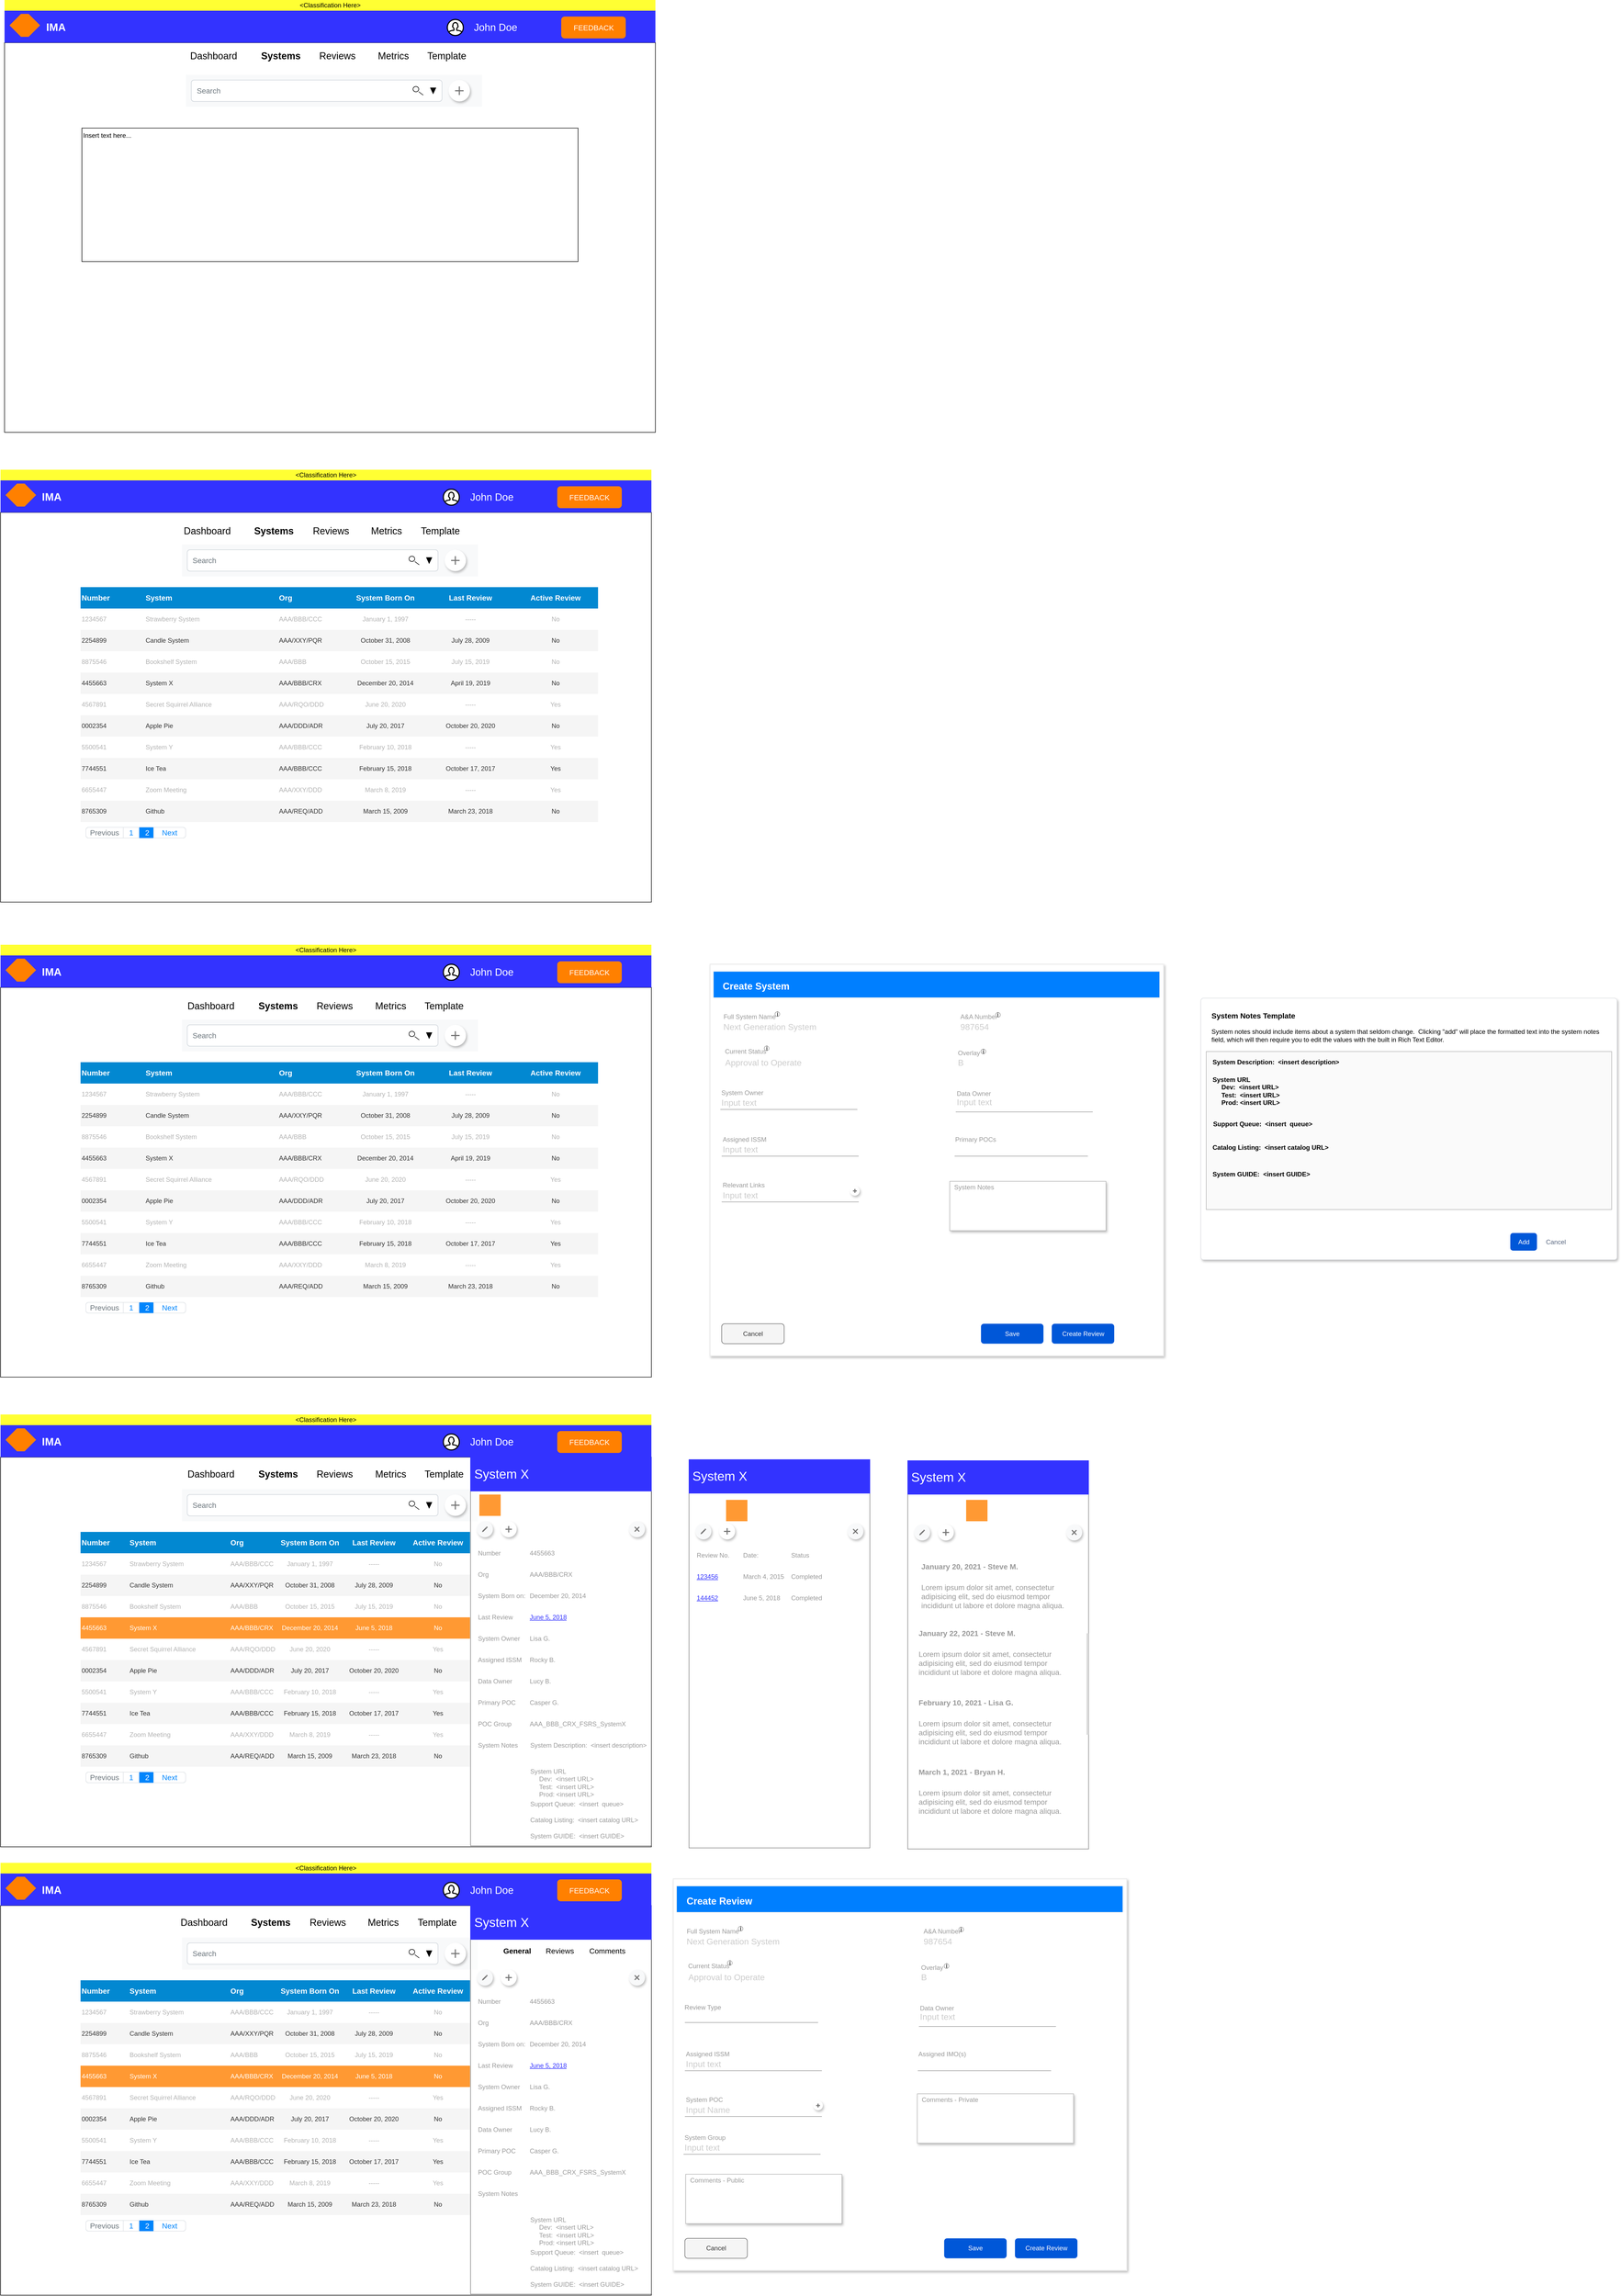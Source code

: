 <mxfile version="14.4.3" type="github" pages="2">
  <diagram id="kV-ZABMWpSK8eVZeWYC4" name="Systems">
    <mxGraphModel dx="2336" dy="2087" grid="1" gridSize="10" guides="1" tooltips="1" connect="1" arrows="1" fold="1" page="1" pageScale="1" pageWidth="1100" pageHeight="850" math="0" shadow="0">
      <root>
        <mxCell id="NH28zs7IzMTUogeKE0DD-0" />
        <mxCell id="NH28zs7IzMTUogeKE0DD-1" parent="NH28zs7IzMTUogeKE0DD-0" />
        <mxCell id="SubQ8fjGUsQ3C-w2huYh-6" value="" style="rounded=0;whiteSpace=wrap;html=1;strokeColor=#000000;align=left;" parent="NH28zs7IzMTUogeKE0DD-1" vertex="1">
          <mxGeometry x="30" y="120" width="1220" height="730" as="geometry" />
        </mxCell>
        <mxCell id="L4ZDw6nT_IcqujfQjAuv-0" value="" style="rounded=0;whiteSpace=wrap;html=1;fillColor=#3333FF;strokeColor=none;" parent="NH28zs7IzMTUogeKE0DD-1" vertex="1">
          <mxGeometry x="30" y="60" width="1220" height="60" as="geometry" />
        </mxCell>
        <mxCell id="L4ZDw6nT_IcqujfQjAuv-1" value="&lt;font style=&quot;font-size: 14px&quot;&gt;FEEDBACK&lt;/font&gt;" style="rounded=1;whiteSpace=wrap;html=1;fillColor=#FF8000;strokeColor=#FF8000;fontColor=#FFFFFF;" parent="NH28zs7IzMTUogeKE0DD-1" vertex="1">
          <mxGeometry x="1074" y="71.5" width="120" height="40" as="geometry" />
        </mxCell>
        <mxCell id="L4ZDw6nT_IcqujfQjAuv-2" value="" style="shape=image;html=1;verticalAlign=top;verticalLabelPosition=bottom;labelBackgroundColor=#ffffff;imageAspect=0;aspect=fixed;image=https://cdn3.iconfinder.com/data/icons/social-media-2125/78/bell-128.png;strokeColor=#FF8000;fillColor=#FF8000;fontColor=#FFFFFF;" parent="NH28zs7IzMTUogeKE0DD-1" vertex="1">
          <mxGeometry x="1012" y="71.5" width="37" height="37" as="geometry" />
        </mxCell>
        <mxCell id="L4ZDw6nT_IcqujfQjAuv-3" value="" style="whiteSpace=wrap;html=1;shape=mxgraph.basic.octagon2;align=center;verticalAlign=middle;dx=12;shadow=0;sketch=0;fontSize=20;fontColor=#808080;fillColor=#FF8000;strokeColor=#FF8000;" parent="NH28zs7IzMTUogeKE0DD-1" vertex="1">
          <mxGeometry x="40" y="66.5" width="56" height="42" as="geometry" />
        </mxCell>
        <mxCell id="L4ZDw6nT_IcqujfQjAuv-4" value="IMA" style="text;html=1;strokeColor=none;fillColor=none;align=center;verticalAlign=middle;whiteSpace=wrap;rounded=0;shadow=0;sketch=0;fontSize=20;fontColor=#FFFFFF;fontStyle=1" parent="NH28zs7IzMTUogeKE0DD-1" vertex="1">
          <mxGeometry x="106" y="80" width="40" height="20" as="geometry" />
        </mxCell>
        <mxCell id="L4ZDw6nT_IcqujfQjAuv-5" value="" style="html=1;verticalLabelPosition=bottom;align=center;labelBackgroundColor=#ffffff;verticalAlign=top;strokeWidth=2;shadow=0;dashed=0;shape=mxgraph.ios7.icons.user;sketch=0;fontSize=20;fontColor=#FFFFFF;fillColor=#FFFFFF;" parent="NH28zs7IzMTUogeKE0DD-1" vertex="1">
          <mxGeometry x="860" y="76.5" width="30" height="30" as="geometry" />
        </mxCell>
        <mxCell id="L4ZDw6nT_IcqujfQjAuv-6" value="John Doe" style="text;html=1;strokeColor=none;fillColor=none;align=center;verticalAlign=middle;whiteSpace=wrap;rounded=0;shadow=0;sketch=0;fontSize=19;fontColor=#FFFFFF;" parent="NH28zs7IzMTUogeKE0DD-1" vertex="1">
          <mxGeometry x="903.5" y="81.5" width="94" height="20" as="geometry" />
        </mxCell>
        <mxCell id="L4ZDw6nT_IcqujfQjAuv-7" value="&amp;lt;Classification Here&amp;gt;" style="rounded=0;whiteSpace=wrap;html=1;shadow=0;sketch=0;fontSize=12;align=center;fillColor=#FFFF33;strokeColor=none;" parent="NH28zs7IzMTUogeKE0DD-1" vertex="1">
          <mxGeometry x="30" y="40" width="1220" height="20" as="geometry" />
        </mxCell>
        <mxCell id="SEnY5fUfBxjLXX3YMtZg-0" value="" style="shape=table;html=1;whiteSpace=wrap;startSize=0;container=1;collapsible=0;childLayout=tableLayout;shadow=0;strokeColor=none;fontColor=#0288D1;" parent="NH28zs7IzMTUogeKE0DD-1" vertex="1">
          <mxGeometry x="180" y="260" width="970" height="440" as="geometry" />
        </mxCell>
        <mxCell id="SEnY5fUfBxjLXX3YMtZg-1" value="" style="shape=partialRectangle;html=1;whiteSpace=wrap;collapsible=0;dropTarget=0;pointerEvents=0;fillColor=none;top=0;left=0;bottom=0;right=0;points=[[0,0.5],[1,0.5]];portConstraint=eastwest;" parent="SEnY5fUfBxjLXX3YMtZg-0" vertex="1">
          <mxGeometry width="970" height="40" as="geometry" />
        </mxCell>
        <mxCell id="SEnY5fUfBxjLXX3YMtZg-2" value="Number" style="shape=partialRectangle;html=1;whiteSpace=wrap;connectable=0;overflow=hidden;top=0;left=0;bottom=0;right=0;strokeColor=#666666;align=left;fontStyle=1;fontSize=14;fillColor=#0288D1;fontColor=#FFFFFF;" parent="SEnY5fUfBxjLXX3YMtZg-1" vertex="1">
          <mxGeometry width="120" height="40" as="geometry" />
        </mxCell>
        <mxCell id="SEnY5fUfBxjLXX3YMtZg-3" value="System" style="shape=partialRectangle;html=1;whiteSpace=wrap;connectable=0;overflow=hidden;top=0;left=0;bottom=0;right=0;strokeColor=#666666;align=left;fontStyle=1;fontSize=14;fillColor=#0288D1;fontColor=#FFFFFF;" parent="SEnY5fUfBxjLXX3YMtZg-1" vertex="1">
          <mxGeometry x="120" width="250" height="40" as="geometry" />
        </mxCell>
        <mxCell id="SEnY5fUfBxjLXX3YMtZg-4" value="Org" style="shape=partialRectangle;html=1;whiteSpace=wrap;connectable=0;overflow=hidden;top=0;left=0;bottom=0;right=0;strokeColor=#666666;fontStyle=1;fontSize=14;fillColor=#0288D1;fontColor=#FFFFFF;align=left;" parent="SEnY5fUfBxjLXX3YMtZg-1" vertex="1">
          <mxGeometry x="370" width="122" height="40" as="geometry" />
        </mxCell>
        <mxCell id="SEnY5fUfBxjLXX3YMtZg-5" value="System Born On" style="shape=partialRectangle;html=1;whiteSpace=wrap;connectable=0;overflow=hidden;top=0;left=0;bottom=0;right=0;strokeColor=#666666;fontStyle=1;fontSize=14;fillColor=#0288D1;fontColor=#FFFFFF;" parent="SEnY5fUfBxjLXX3YMtZg-1" vertex="1">
          <mxGeometry x="492" width="159" height="40" as="geometry" />
        </mxCell>
        <mxCell id="SEnY5fUfBxjLXX3YMtZg-56" value="Last Review" style="shape=partialRectangle;html=1;whiteSpace=wrap;connectable=0;overflow=hidden;top=0;left=0;bottom=0;right=0;strokeColor=#666666;fontStyle=1;fontSize=14;fillColor=#0288D1;fontColor=#FFFFFF;" parent="SEnY5fUfBxjLXX3YMtZg-1" vertex="1">
          <mxGeometry x="651" width="160" height="40" as="geometry" />
        </mxCell>
        <mxCell id="SEnY5fUfBxjLXX3YMtZg-67" value="Active Review" style="shape=partialRectangle;html=1;whiteSpace=wrap;connectable=0;overflow=hidden;top=0;left=0;bottom=0;right=0;strokeColor=#666666;fontStyle=1;fontSize=14;fillColor=#0288D1;fontColor=#FFFFFF;" parent="SEnY5fUfBxjLXX3YMtZg-1" vertex="1">
          <mxGeometry x="811" width="159" height="40" as="geometry" />
        </mxCell>
        <mxCell id="SEnY5fUfBxjLXX3YMtZg-6" value="" style="shape=partialRectangle;html=1;whiteSpace=wrap;collapsible=0;dropTarget=0;pointerEvents=0;fillColor=none;top=0;left=0;bottom=0;right=0;points=[[0,0.5],[1,0.5]];portConstraint=eastwest;fontColor=#B3B3B3;" parent="SEnY5fUfBxjLXX3YMtZg-0" vertex="1">
          <mxGeometry y="40" width="970" height="40" as="geometry" />
        </mxCell>
        <mxCell id="SEnY5fUfBxjLXX3YMtZg-7" value="1234567" style="shape=partialRectangle;html=1;whiteSpace=wrap;connectable=0;overflow=hidden;fillColor=none;top=0;left=0;bottom=0;right=0;align=left;fontColor=#B3B3B3;" parent="SEnY5fUfBxjLXX3YMtZg-6" vertex="1">
          <mxGeometry width="120" height="40" as="geometry" />
        </mxCell>
        <mxCell id="SEnY5fUfBxjLXX3YMtZg-8" value="Strawberry System" style="shape=partialRectangle;html=1;whiteSpace=wrap;connectable=0;overflow=hidden;fillColor=none;top=0;left=0;bottom=0;right=0;align=left;fontColor=#B3B3B3;" parent="SEnY5fUfBxjLXX3YMtZg-6" vertex="1">
          <mxGeometry x="120" width="250" height="40" as="geometry" />
        </mxCell>
        <mxCell id="SEnY5fUfBxjLXX3YMtZg-9" value="AAA/BBB/CCC" style="shape=partialRectangle;html=1;whiteSpace=wrap;connectable=0;overflow=hidden;fillColor=none;top=0;left=0;bottom=0;right=0;fontColor=#B3B3B3;align=left;" parent="SEnY5fUfBxjLXX3YMtZg-6" vertex="1">
          <mxGeometry x="370" width="122" height="40" as="geometry" />
        </mxCell>
        <mxCell id="SEnY5fUfBxjLXX3YMtZg-10" value="January 1, 1997" style="shape=partialRectangle;html=1;whiteSpace=wrap;connectable=0;overflow=hidden;fillColor=none;top=0;left=0;bottom=0;right=0;fontColor=#B3B3B3;" parent="SEnY5fUfBxjLXX3YMtZg-6" vertex="1">
          <mxGeometry x="492" width="159" height="40" as="geometry" />
        </mxCell>
        <mxCell id="SEnY5fUfBxjLXX3YMtZg-57" value="-----" style="shape=partialRectangle;html=1;whiteSpace=wrap;connectable=0;overflow=hidden;fillColor=none;top=0;left=0;bottom=0;right=0;fontColor=#B3B3B3;" parent="SEnY5fUfBxjLXX3YMtZg-6" vertex="1">
          <mxGeometry x="651" width="160" height="40" as="geometry" />
        </mxCell>
        <mxCell id="SEnY5fUfBxjLXX3YMtZg-68" value="No" style="shape=partialRectangle;html=1;whiteSpace=wrap;connectable=0;overflow=hidden;fillColor=none;top=0;left=0;bottom=0;right=0;fontColor=#B3B3B3;" parent="SEnY5fUfBxjLXX3YMtZg-6" vertex="1">
          <mxGeometry x="811" width="159" height="40" as="geometry" />
        </mxCell>
        <mxCell id="SEnY5fUfBxjLXX3YMtZg-11" value="" style="shape=partialRectangle;html=1;whiteSpace=wrap;collapsible=0;dropTarget=0;pointerEvents=0;fillColor=none;top=0;left=0;bottom=0;right=0;points=[[0,0.5],[1,0.5]];portConstraint=eastwest;fontColor=#B3B3B3;" parent="SEnY5fUfBxjLXX3YMtZg-0" vertex="1">
          <mxGeometry y="80" width="970" height="40" as="geometry" />
        </mxCell>
        <mxCell id="SEnY5fUfBxjLXX3YMtZg-12" value="2254899" style="shape=partialRectangle;html=1;whiteSpace=wrap;connectable=0;overflow=hidden;fillColor=#f5f5f5;top=0;left=0;bottom=0;right=0;align=left;fontColor=#333333;strokeColor=#666666;" parent="SEnY5fUfBxjLXX3YMtZg-11" vertex="1">
          <mxGeometry width="120" height="40" as="geometry" />
        </mxCell>
        <mxCell id="SEnY5fUfBxjLXX3YMtZg-13" value="Candle System" style="shape=partialRectangle;html=1;whiteSpace=wrap;connectable=0;overflow=hidden;fillColor=#f5f5f5;top=0;left=0;bottom=0;right=0;align=left;fontColor=#333333;strokeColor=#666666;" parent="SEnY5fUfBxjLXX3YMtZg-11" vertex="1">
          <mxGeometry x="120" width="250" height="40" as="geometry" />
        </mxCell>
        <mxCell id="SEnY5fUfBxjLXX3YMtZg-14" value="AAA/XXY/PQR" style="shape=partialRectangle;html=1;whiteSpace=wrap;connectable=0;overflow=hidden;fillColor=#f5f5f5;top=0;left=0;bottom=0;right=0;fontColor=#333333;strokeColor=#666666;align=left;" parent="SEnY5fUfBxjLXX3YMtZg-11" vertex="1">
          <mxGeometry x="370" width="122" height="40" as="geometry" />
        </mxCell>
        <mxCell id="SEnY5fUfBxjLXX3YMtZg-15" value="October 31, 2008" style="shape=partialRectangle;html=1;whiteSpace=wrap;connectable=0;overflow=hidden;fillColor=#f5f5f5;top=0;left=0;bottom=0;right=0;fontColor=#333333;strokeColor=#666666;" parent="SEnY5fUfBxjLXX3YMtZg-11" vertex="1">
          <mxGeometry x="492" width="159" height="40" as="geometry" />
        </mxCell>
        <mxCell id="SEnY5fUfBxjLXX3YMtZg-58" value="July 28, 2009" style="shape=partialRectangle;html=1;whiteSpace=wrap;connectable=0;overflow=hidden;fillColor=#f5f5f5;top=0;left=0;bottom=0;right=0;fontColor=#333333;strokeColor=#666666;" parent="SEnY5fUfBxjLXX3YMtZg-11" vertex="1">
          <mxGeometry x="651" width="160" height="40" as="geometry" />
        </mxCell>
        <mxCell id="SEnY5fUfBxjLXX3YMtZg-69" value="No" style="shape=partialRectangle;html=1;whiteSpace=wrap;connectable=0;overflow=hidden;fillColor=#f5f5f5;top=0;left=0;bottom=0;right=0;fontColor=#333333;strokeColor=#666666;" parent="SEnY5fUfBxjLXX3YMtZg-11" vertex="1">
          <mxGeometry x="811" width="159" height="40" as="geometry" />
        </mxCell>
        <mxCell id="SEnY5fUfBxjLXX3YMtZg-16" value="" style="shape=partialRectangle;html=1;whiteSpace=wrap;collapsible=0;dropTarget=0;pointerEvents=0;fillColor=none;top=0;left=0;bottom=0;right=0;points=[[0,0.5],[1,0.5]];portConstraint=eastwest;fontColor=#B3B3B3;" parent="SEnY5fUfBxjLXX3YMtZg-0" vertex="1">
          <mxGeometry y="120" width="970" height="40" as="geometry" />
        </mxCell>
        <mxCell id="SEnY5fUfBxjLXX3YMtZg-17" value="8875546" style="shape=partialRectangle;html=1;whiteSpace=wrap;connectable=0;overflow=hidden;fillColor=none;top=0;left=0;bottom=0;right=0;align=left;fontColor=#B3B3B3;" parent="SEnY5fUfBxjLXX3YMtZg-16" vertex="1">
          <mxGeometry width="120" height="40" as="geometry" />
        </mxCell>
        <mxCell id="SEnY5fUfBxjLXX3YMtZg-18" value="Bookshelf System" style="shape=partialRectangle;html=1;whiteSpace=wrap;connectable=0;overflow=hidden;fillColor=none;top=0;left=0;bottom=0;right=0;align=left;fontColor=#B3B3B3;" parent="SEnY5fUfBxjLXX3YMtZg-16" vertex="1">
          <mxGeometry x="120" width="250" height="40" as="geometry" />
        </mxCell>
        <mxCell id="SEnY5fUfBxjLXX3YMtZg-19" value="AAA/BBB" style="shape=partialRectangle;html=1;whiteSpace=wrap;connectable=0;overflow=hidden;fillColor=none;top=0;left=0;bottom=0;right=0;fontColor=#B3B3B3;align=left;" parent="SEnY5fUfBxjLXX3YMtZg-16" vertex="1">
          <mxGeometry x="370" width="122" height="40" as="geometry" />
        </mxCell>
        <mxCell id="SEnY5fUfBxjLXX3YMtZg-20" value="October 15, 2015" style="shape=partialRectangle;html=1;whiteSpace=wrap;connectable=0;overflow=hidden;fillColor=none;top=0;left=0;bottom=0;right=0;fontColor=#B3B3B3;" parent="SEnY5fUfBxjLXX3YMtZg-16" vertex="1">
          <mxGeometry x="492" width="159" height="40" as="geometry" />
        </mxCell>
        <mxCell id="SEnY5fUfBxjLXX3YMtZg-59" value="July 15, 2019" style="shape=partialRectangle;html=1;whiteSpace=wrap;connectable=0;overflow=hidden;fillColor=none;top=0;left=0;bottom=0;right=0;fontColor=#B3B3B3;" parent="SEnY5fUfBxjLXX3YMtZg-16" vertex="1">
          <mxGeometry x="651" width="160" height="40" as="geometry" />
        </mxCell>
        <mxCell id="SEnY5fUfBxjLXX3YMtZg-70" value="No" style="shape=partialRectangle;html=1;whiteSpace=wrap;connectable=0;overflow=hidden;fillColor=none;top=0;left=0;bottom=0;right=0;fontColor=#B3B3B3;" parent="SEnY5fUfBxjLXX3YMtZg-16" vertex="1">
          <mxGeometry x="811" width="159" height="40" as="geometry" />
        </mxCell>
        <mxCell id="SEnY5fUfBxjLXX3YMtZg-21" style="shape=partialRectangle;html=1;whiteSpace=wrap;collapsible=0;dropTarget=0;pointerEvents=0;fillColor=none;top=0;left=0;bottom=0;right=0;points=[[0,0.5],[1,0.5]];portConstraint=eastwest;fontColor=#B3B3B3;" parent="SEnY5fUfBxjLXX3YMtZg-0" vertex="1">
          <mxGeometry y="160" width="970" height="40" as="geometry" />
        </mxCell>
        <mxCell id="SEnY5fUfBxjLXX3YMtZg-22" value="4455663" style="shape=partialRectangle;html=1;whiteSpace=wrap;connectable=0;overflow=hidden;fillColor=#f5f5f5;top=0;left=0;bottom=0;right=0;align=left;fontColor=#333333;strokeColor=#666666;" parent="SEnY5fUfBxjLXX3YMtZg-21" vertex="1">
          <mxGeometry width="120" height="40" as="geometry" />
        </mxCell>
        <mxCell id="SEnY5fUfBxjLXX3YMtZg-23" value="System X" style="shape=partialRectangle;html=1;whiteSpace=wrap;connectable=0;overflow=hidden;fillColor=#f5f5f5;top=0;left=0;bottom=0;right=0;align=left;fontColor=#333333;strokeColor=#666666;" parent="SEnY5fUfBxjLXX3YMtZg-21" vertex="1">
          <mxGeometry x="120" width="250" height="40" as="geometry" />
        </mxCell>
        <mxCell id="SEnY5fUfBxjLXX3YMtZg-24" value="AAA/BBB/CRX" style="shape=partialRectangle;html=1;whiteSpace=wrap;connectable=0;overflow=hidden;fillColor=#f5f5f5;top=0;left=0;bottom=0;right=0;fontColor=#333333;align=left;strokeColor=#666666;" parent="SEnY5fUfBxjLXX3YMtZg-21" vertex="1">
          <mxGeometry x="370" width="122" height="40" as="geometry" />
        </mxCell>
        <mxCell id="SEnY5fUfBxjLXX3YMtZg-25" value="December 20, 2014" style="shape=partialRectangle;html=1;whiteSpace=wrap;connectable=0;overflow=hidden;fillColor=#f5f5f5;top=0;left=0;bottom=0;right=0;fontColor=#333333;strokeColor=#666666;" parent="SEnY5fUfBxjLXX3YMtZg-21" vertex="1">
          <mxGeometry x="492" width="159" height="40" as="geometry" />
        </mxCell>
        <mxCell id="SEnY5fUfBxjLXX3YMtZg-60" value="April 19, 2019" style="shape=partialRectangle;html=1;whiteSpace=wrap;connectable=0;overflow=hidden;fillColor=#f5f5f5;top=0;left=0;bottom=0;right=0;fontColor=#333333;strokeColor=#666666;" parent="SEnY5fUfBxjLXX3YMtZg-21" vertex="1">
          <mxGeometry x="651" width="160" height="40" as="geometry" />
        </mxCell>
        <mxCell id="SEnY5fUfBxjLXX3YMtZg-71" value="No" style="shape=partialRectangle;html=1;whiteSpace=wrap;connectable=0;overflow=hidden;fillColor=#f5f5f5;top=0;left=0;bottom=0;right=0;fontColor=#333333;strokeColor=#666666;" parent="SEnY5fUfBxjLXX3YMtZg-21" vertex="1">
          <mxGeometry x="811" width="159" height="40" as="geometry" />
        </mxCell>
        <mxCell id="SEnY5fUfBxjLXX3YMtZg-26" style="shape=partialRectangle;html=1;whiteSpace=wrap;collapsible=0;dropTarget=0;pointerEvents=0;fillColor=none;top=0;left=0;bottom=0;right=0;points=[[0,0.5],[1,0.5]];portConstraint=eastwest;fontColor=#B3B3B3;" parent="SEnY5fUfBxjLXX3YMtZg-0" vertex="1">
          <mxGeometry y="200" width="970" height="40" as="geometry" />
        </mxCell>
        <mxCell id="SEnY5fUfBxjLXX3YMtZg-27" value="4567891" style="shape=partialRectangle;html=1;whiteSpace=wrap;connectable=0;overflow=hidden;fillColor=none;top=0;left=0;bottom=0;right=0;align=left;fontColor=#B3B3B3;" parent="SEnY5fUfBxjLXX3YMtZg-26" vertex="1">
          <mxGeometry width="120" height="40" as="geometry" />
        </mxCell>
        <mxCell id="SEnY5fUfBxjLXX3YMtZg-28" value="Secret Squirrel Alliance&amp;nbsp;" style="shape=partialRectangle;html=1;whiteSpace=wrap;connectable=0;overflow=hidden;fillColor=none;top=0;left=0;bottom=0;right=0;align=left;fontColor=#B3B3B3;" parent="SEnY5fUfBxjLXX3YMtZg-26" vertex="1">
          <mxGeometry x="120" width="250" height="40" as="geometry" />
        </mxCell>
        <mxCell id="SEnY5fUfBxjLXX3YMtZg-29" value="AAA/RQO/DDD" style="shape=partialRectangle;html=1;whiteSpace=wrap;connectable=0;overflow=hidden;fillColor=none;top=0;left=0;bottom=0;right=0;fontColor=#B3B3B3;align=left;" parent="SEnY5fUfBxjLXX3YMtZg-26" vertex="1">
          <mxGeometry x="370" width="122" height="40" as="geometry" />
        </mxCell>
        <mxCell id="SEnY5fUfBxjLXX3YMtZg-30" value="June 20, 2020" style="shape=partialRectangle;html=1;whiteSpace=wrap;connectable=0;overflow=hidden;fillColor=none;top=0;left=0;bottom=0;right=0;fontColor=#B3B3B3;" parent="SEnY5fUfBxjLXX3YMtZg-26" vertex="1">
          <mxGeometry x="492" width="159" height="40" as="geometry" />
        </mxCell>
        <mxCell id="SEnY5fUfBxjLXX3YMtZg-61" value="-----" style="shape=partialRectangle;html=1;whiteSpace=wrap;connectable=0;overflow=hidden;fillColor=none;top=0;left=0;bottom=0;right=0;fontColor=#B3B3B3;" parent="SEnY5fUfBxjLXX3YMtZg-26" vertex="1">
          <mxGeometry x="651" width="160" height="40" as="geometry" />
        </mxCell>
        <mxCell id="SEnY5fUfBxjLXX3YMtZg-72" value="Yes" style="shape=partialRectangle;html=1;whiteSpace=wrap;connectable=0;overflow=hidden;fillColor=none;top=0;left=0;bottom=0;right=0;fontColor=#B3B3B3;" parent="SEnY5fUfBxjLXX3YMtZg-26" vertex="1">
          <mxGeometry x="811" width="159" height="40" as="geometry" />
        </mxCell>
        <mxCell id="SEnY5fUfBxjLXX3YMtZg-31" style="shape=partialRectangle;html=1;whiteSpace=wrap;collapsible=0;dropTarget=0;pointerEvents=0;fillColor=none;top=0;left=0;bottom=0;right=0;points=[[0,0.5],[1,0.5]];portConstraint=eastwest;fontColor=#B3B3B3;" parent="SEnY5fUfBxjLXX3YMtZg-0" vertex="1">
          <mxGeometry y="240" width="970" height="40" as="geometry" />
        </mxCell>
        <mxCell id="SEnY5fUfBxjLXX3YMtZg-32" value="0002354" style="shape=partialRectangle;html=1;whiteSpace=wrap;connectable=0;overflow=hidden;fillColor=#f5f5f5;top=0;left=0;bottom=0;right=0;align=left;fontColor=#333333;strokeColor=#666666;" parent="SEnY5fUfBxjLXX3YMtZg-31" vertex="1">
          <mxGeometry width="120" height="40" as="geometry" />
        </mxCell>
        <mxCell id="SEnY5fUfBxjLXX3YMtZg-33" value="Apple Pie" style="shape=partialRectangle;html=1;whiteSpace=wrap;connectable=0;overflow=hidden;fillColor=#f5f5f5;top=0;left=0;bottom=0;right=0;align=left;fontColor=#333333;strokeColor=#666666;" parent="SEnY5fUfBxjLXX3YMtZg-31" vertex="1">
          <mxGeometry x="120" width="250" height="40" as="geometry" />
        </mxCell>
        <mxCell id="SEnY5fUfBxjLXX3YMtZg-34" value="AAA/DDD/ADR" style="shape=partialRectangle;html=1;whiteSpace=wrap;connectable=0;overflow=hidden;fillColor=#f5f5f5;top=0;left=0;bottom=0;right=0;fontColor=#333333;align=left;strokeColor=#666666;" parent="SEnY5fUfBxjLXX3YMtZg-31" vertex="1">
          <mxGeometry x="370" width="122" height="40" as="geometry" />
        </mxCell>
        <mxCell id="SEnY5fUfBxjLXX3YMtZg-35" value="July 20, 2017" style="shape=partialRectangle;html=1;whiteSpace=wrap;connectable=0;overflow=hidden;fillColor=#f5f5f5;top=0;left=0;bottom=0;right=0;fontColor=#333333;strokeColor=#666666;" parent="SEnY5fUfBxjLXX3YMtZg-31" vertex="1">
          <mxGeometry x="492" width="159" height="40" as="geometry" />
        </mxCell>
        <mxCell id="SEnY5fUfBxjLXX3YMtZg-62" value="October 20, 2020" style="shape=partialRectangle;html=1;whiteSpace=wrap;connectable=0;overflow=hidden;fillColor=#f5f5f5;top=0;left=0;bottom=0;right=0;fontColor=#333333;strokeColor=#666666;" parent="SEnY5fUfBxjLXX3YMtZg-31" vertex="1">
          <mxGeometry x="651" width="160" height="40" as="geometry" />
        </mxCell>
        <mxCell id="SEnY5fUfBxjLXX3YMtZg-73" value="No" style="shape=partialRectangle;html=1;whiteSpace=wrap;connectable=0;overflow=hidden;fillColor=#f5f5f5;top=0;left=0;bottom=0;right=0;fontColor=#333333;strokeColor=#666666;" parent="SEnY5fUfBxjLXX3YMtZg-31" vertex="1">
          <mxGeometry x="811" width="159" height="40" as="geometry" />
        </mxCell>
        <mxCell id="SEnY5fUfBxjLXX3YMtZg-36" style="shape=partialRectangle;html=1;whiteSpace=wrap;collapsible=0;dropTarget=0;pointerEvents=0;fillColor=none;top=0;left=0;bottom=0;right=0;points=[[0,0.5],[1,0.5]];portConstraint=eastwest;fontColor=#B3B3B3;" parent="SEnY5fUfBxjLXX3YMtZg-0" vertex="1">
          <mxGeometry y="280" width="970" height="40" as="geometry" />
        </mxCell>
        <mxCell id="SEnY5fUfBxjLXX3YMtZg-37" value="5500541" style="shape=partialRectangle;html=1;whiteSpace=wrap;connectable=0;overflow=hidden;fillColor=none;top=0;left=0;bottom=0;right=0;align=left;fontColor=#B3B3B3;" parent="SEnY5fUfBxjLXX3YMtZg-36" vertex="1">
          <mxGeometry width="120" height="40" as="geometry" />
        </mxCell>
        <mxCell id="SEnY5fUfBxjLXX3YMtZg-38" value="System Y" style="shape=partialRectangle;html=1;whiteSpace=wrap;connectable=0;overflow=hidden;fillColor=none;top=0;left=0;bottom=0;right=0;align=left;fontColor=#B3B3B3;" parent="SEnY5fUfBxjLXX3YMtZg-36" vertex="1">
          <mxGeometry x="120" width="250" height="40" as="geometry" />
        </mxCell>
        <mxCell id="SEnY5fUfBxjLXX3YMtZg-39" value="AAA/BBB/CCC" style="shape=partialRectangle;html=1;whiteSpace=wrap;connectable=0;overflow=hidden;fillColor=none;top=0;left=0;bottom=0;right=0;fontColor=#B3B3B3;align=left;" parent="SEnY5fUfBxjLXX3YMtZg-36" vertex="1">
          <mxGeometry x="370" width="122" height="40" as="geometry" />
        </mxCell>
        <mxCell id="SEnY5fUfBxjLXX3YMtZg-40" value="February 10, 2018" style="shape=partialRectangle;html=1;whiteSpace=wrap;connectable=0;overflow=hidden;fillColor=none;top=0;left=0;bottom=0;right=0;fontColor=#B3B3B3;" parent="SEnY5fUfBxjLXX3YMtZg-36" vertex="1">
          <mxGeometry x="492" width="159" height="40" as="geometry" />
        </mxCell>
        <mxCell id="SEnY5fUfBxjLXX3YMtZg-63" value="-----" style="shape=partialRectangle;html=1;whiteSpace=wrap;connectable=0;overflow=hidden;fillColor=none;top=0;left=0;bottom=0;right=0;fontColor=#B3B3B3;" parent="SEnY5fUfBxjLXX3YMtZg-36" vertex="1">
          <mxGeometry x="651" width="160" height="40" as="geometry" />
        </mxCell>
        <mxCell id="SEnY5fUfBxjLXX3YMtZg-74" value="Yes" style="shape=partialRectangle;html=1;whiteSpace=wrap;connectable=0;overflow=hidden;fillColor=none;top=0;left=0;bottom=0;right=0;fontColor=#B3B3B3;" parent="SEnY5fUfBxjLXX3YMtZg-36" vertex="1">
          <mxGeometry x="811" width="159" height="40" as="geometry" />
        </mxCell>
        <mxCell id="SEnY5fUfBxjLXX3YMtZg-41" style="shape=partialRectangle;html=1;whiteSpace=wrap;collapsible=0;dropTarget=0;pointerEvents=0;fillColor=none;top=0;left=0;bottom=0;right=0;points=[[0,0.5],[1,0.5]];portConstraint=eastwest;fontColor=#B3B3B3;" parent="SEnY5fUfBxjLXX3YMtZg-0" vertex="1">
          <mxGeometry y="320" width="970" height="40" as="geometry" />
        </mxCell>
        <mxCell id="SEnY5fUfBxjLXX3YMtZg-42" value="7744551" style="shape=partialRectangle;html=1;whiteSpace=wrap;connectable=0;overflow=hidden;fillColor=#f5f5f5;top=0;left=0;bottom=0;right=0;align=left;fontColor=#333333;strokeColor=#666666;" parent="SEnY5fUfBxjLXX3YMtZg-41" vertex="1">
          <mxGeometry width="120" height="40" as="geometry" />
        </mxCell>
        <mxCell id="SEnY5fUfBxjLXX3YMtZg-43" value="Ice Tea" style="shape=partialRectangle;html=1;whiteSpace=wrap;connectable=0;overflow=hidden;fillColor=#f5f5f5;top=0;left=0;bottom=0;right=0;align=left;fontColor=#333333;strokeColor=#666666;" parent="SEnY5fUfBxjLXX3YMtZg-41" vertex="1">
          <mxGeometry x="120" width="250" height="40" as="geometry" />
        </mxCell>
        <mxCell id="SEnY5fUfBxjLXX3YMtZg-44" value="AAA/BBB/CCC" style="shape=partialRectangle;html=1;whiteSpace=wrap;connectable=0;overflow=hidden;fillColor=#f5f5f5;top=0;left=0;bottom=0;right=0;fontColor=#333333;align=left;strokeColor=#666666;" parent="SEnY5fUfBxjLXX3YMtZg-41" vertex="1">
          <mxGeometry x="370" width="122" height="40" as="geometry" />
        </mxCell>
        <mxCell id="SEnY5fUfBxjLXX3YMtZg-45" value="February 15, 2018" style="shape=partialRectangle;html=1;whiteSpace=wrap;connectable=0;overflow=hidden;fillColor=#f5f5f5;top=0;left=0;bottom=0;right=0;fontColor=#333333;strokeColor=#666666;" parent="SEnY5fUfBxjLXX3YMtZg-41" vertex="1">
          <mxGeometry x="492" width="159" height="40" as="geometry" />
        </mxCell>
        <mxCell id="SEnY5fUfBxjLXX3YMtZg-64" value="October 17, 2017" style="shape=partialRectangle;html=1;whiteSpace=wrap;connectable=0;overflow=hidden;fillColor=#f5f5f5;top=0;left=0;bottom=0;right=0;fontColor=#333333;strokeColor=#666666;" parent="SEnY5fUfBxjLXX3YMtZg-41" vertex="1">
          <mxGeometry x="651" width="160" height="40" as="geometry" />
        </mxCell>
        <mxCell id="SEnY5fUfBxjLXX3YMtZg-75" value="Yes" style="shape=partialRectangle;html=1;whiteSpace=wrap;connectable=0;overflow=hidden;fillColor=#f5f5f5;top=0;left=0;bottom=0;right=0;fontColor=#333333;strokeColor=#666666;" parent="SEnY5fUfBxjLXX3YMtZg-41" vertex="1">
          <mxGeometry x="811" width="159" height="40" as="geometry" />
        </mxCell>
        <mxCell id="SEnY5fUfBxjLXX3YMtZg-46" style="shape=partialRectangle;html=1;whiteSpace=wrap;collapsible=0;dropTarget=0;pointerEvents=0;fillColor=none;top=0;left=0;bottom=0;right=0;points=[[0,0.5],[1,0.5]];portConstraint=eastwest;fontColor=#B3B3B3;" parent="SEnY5fUfBxjLXX3YMtZg-0" vertex="1">
          <mxGeometry y="360" width="970" height="40" as="geometry" />
        </mxCell>
        <mxCell id="SEnY5fUfBxjLXX3YMtZg-47" value="6655447" style="shape=partialRectangle;html=1;whiteSpace=wrap;connectable=0;overflow=hidden;fillColor=none;top=0;left=0;bottom=0;right=0;align=left;fontColor=#B3B3B3;" parent="SEnY5fUfBxjLXX3YMtZg-46" vertex="1">
          <mxGeometry width="120" height="40" as="geometry" />
        </mxCell>
        <mxCell id="SEnY5fUfBxjLXX3YMtZg-48" value="Zoom Meeting" style="shape=partialRectangle;html=1;whiteSpace=wrap;connectable=0;overflow=hidden;fillColor=none;top=0;left=0;bottom=0;right=0;align=left;fontColor=#B3B3B3;" parent="SEnY5fUfBxjLXX3YMtZg-46" vertex="1">
          <mxGeometry x="120" width="250" height="40" as="geometry" />
        </mxCell>
        <mxCell id="SEnY5fUfBxjLXX3YMtZg-49" value="AAA/XXY/DDD" style="shape=partialRectangle;html=1;whiteSpace=wrap;connectable=0;overflow=hidden;fillColor=none;top=0;left=0;bottom=0;right=0;fontColor=#B3B3B3;align=left;" parent="SEnY5fUfBxjLXX3YMtZg-46" vertex="1">
          <mxGeometry x="370" width="122" height="40" as="geometry" />
        </mxCell>
        <mxCell id="SEnY5fUfBxjLXX3YMtZg-50" value="March 8, 2019" style="shape=partialRectangle;html=1;whiteSpace=wrap;connectable=0;overflow=hidden;fillColor=none;top=0;left=0;bottom=0;right=0;fontColor=#B3B3B3;" parent="SEnY5fUfBxjLXX3YMtZg-46" vertex="1">
          <mxGeometry x="492" width="159" height="40" as="geometry" />
        </mxCell>
        <mxCell id="SEnY5fUfBxjLXX3YMtZg-65" value="-----" style="shape=partialRectangle;html=1;whiteSpace=wrap;connectable=0;overflow=hidden;fillColor=none;top=0;left=0;bottom=0;right=0;fontColor=#B3B3B3;" parent="SEnY5fUfBxjLXX3YMtZg-46" vertex="1">
          <mxGeometry x="651" width="160" height="40" as="geometry" />
        </mxCell>
        <mxCell id="SEnY5fUfBxjLXX3YMtZg-76" value="Yes" style="shape=partialRectangle;html=1;whiteSpace=wrap;connectable=0;overflow=hidden;fillColor=none;top=0;left=0;bottom=0;right=0;fontColor=#B3B3B3;" parent="SEnY5fUfBxjLXX3YMtZg-46" vertex="1">
          <mxGeometry x="811" width="159" height="40" as="geometry" />
        </mxCell>
        <mxCell id="SEnY5fUfBxjLXX3YMtZg-51" style="shape=partialRectangle;html=1;whiteSpace=wrap;collapsible=0;dropTarget=0;pointerEvents=0;fillColor=none;top=0;left=0;bottom=0;right=0;points=[[0,0.5],[1,0.5]];portConstraint=eastwest;fontColor=#B3B3B3;" parent="SEnY5fUfBxjLXX3YMtZg-0" vertex="1">
          <mxGeometry y="400" width="970" height="40" as="geometry" />
        </mxCell>
        <mxCell id="SEnY5fUfBxjLXX3YMtZg-52" value="8765309" style="shape=partialRectangle;html=1;whiteSpace=wrap;connectable=0;overflow=hidden;fillColor=#f5f5f5;top=0;left=0;bottom=0;right=0;align=left;fontColor=#333333;strokeColor=#666666;" parent="SEnY5fUfBxjLXX3YMtZg-51" vertex="1">
          <mxGeometry width="120" height="40" as="geometry" />
        </mxCell>
        <mxCell id="SEnY5fUfBxjLXX3YMtZg-53" value="Github" style="shape=partialRectangle;html=1;whiteSpace=wrap;connectable=0;overflow=hidden;fillColor=#f5f5f5;top=0;left=0;bottom=0;right=0;align=left;fontColor=#333333;strokeColor=#666666;" parent="SEnY5fUfBxjLXX3YMtZg-51" vertex="1">
          <mxGeometry x="120" width="250" height="40" as="geometry" />
        </mxCell>
        <mxCell id="SEnY5fUfBxjLXX3YMtZg-54" value="AAA/REQ/ADD" style="shape=partialRectangle;html=1;whiteSpace=wrap;connectable=0;overflow=hidden;fillColor=#f5f5f5;top=0;left=0;bottom=0;right=0;fontColor=#333333;align=left;strokeColor=#666666;" parent="SEnY5fUfBxjLXX3YMtZg-51" vertex="1">
          <mxGeometry x="370" width="122" height="40" as="geometry" />
        </mxCell>
        <mxCell id="SEnY5fUfBxjLXX3YMtZg-55" value="March 15, 2009" style="shape=partialRectangle;html=1;whiteSpace=wrap;connectable=0;overflow=hidden;fillColor=#f5f5f5;top=0;left=0;bottom=0;right=0;fontColor=#333333;strokeColor=#666666;" parent="SEnY5fUfBxjLXX3YMtZg-51" vertex="1">
          <mxGeometry x="492" width="159" height="40" as="geometry" />
        </mxCell>
        <mxCell id="SEnY5fUfBxjLXX3YMtZg-66" value="March 23, 2018" style="shape=partialRectangle;html=1;whiteSpace=wrap;connectable=0;overflow=hidden;fillColor=#f5f5f5;top=0;left=0;bottom=0;right=0;fontColor=#333333;strokeColor=#666666;" parent="SEnY5fUfBxjLXX3YMtZg-51" vertex="1">
          <mxGeometry x="651" width="160" height="40" as="geometry" />
        </mxCell>
        <mxCell id="SEnY5fUfBxjLXX3YMtZg-77" value="No" style="shape=partialRectangle;html=1;whiteSpace=wrap;connectable=0;overflow=hidden;fillColor=#f5f5f5;top=0;left=0;bottom=0;right=0;fontColor=#333333;strokeColor=#666666;" parent="SEnY5fUfBxjLXX3YMtZg-51" vertex="1">
          <mxGeometry x="811" width="159" height="40" as="geometry" />
        </mxCell>
        <mxCell id="SEnY5fUfBxjLXX3YMtZg-110" value="" style="group" parent="NH28zs7IzMTUogeKE0DD-1" connectable="0" vertex="1">
          <mxGeometry x="370" y="180" width="555" height="60" as="geometry" />
        </mxCell>
        <mxCell id="SEnY5fUfBxjLXX3YMtZg-111" value="" style="html=1;shadow=0;dashed=0;fillColor=#F8F9FA;strokeColor=none;fontSize=16;fontColor=#181819;align=left;spacing=15;" parent="SEnY5fUfBxjLXX3YMtZg-110" vertex="1">
          <mxGeometry width="555" height="60" as="geometry" />
        </mxCell>
        <mxCell id="SEnY5fUfBxjLXX3YMtZg-112" value="Search" style="html=1;shadow=0;dashed=0;shape=mxgraph.bootstrap.rrect;rSize=5;fontSize=14;fontColor=#6C767D;strokeColor=#CED4DA;fillColor=#ffffff;align=left;spacing=10;" parent="SEnY5fUfBxjLXX3YMtZg-111" vertex="1">
          <mxGeometry width="470" height="40" relative="1" as="geometry">
            <mxPoint x="10" y="10" as="offset" />
          </mxGeometry>
        </mxCell>
        <mxCell id="SEnY5fUfBxjLXX3YMtZg-113" value="" style="ellipse;whiteSpace=wrap;html=1;fillColor=#FFFFFF;" parent="SEnY5fUfBxjLXX3YMtZg-111" vertex="1">
          <mxGeometry x="425.68" y="22" width="10.777" height="10" as="geometry" />
        </mxCell>
        <mxCell id="SEnY5fUfBxjLXX3YMtZg-114" value="" style="endArrow=none;html=1;" parent="SEnY5fUfBxjLXX3YMtZg-111" edge="1">
          <mxGeometry width="50" height="50" relative="1" as="geometry">
            <mxPoint x="436.456" y="32" as="sourcePoint" />
            <mxPoint x="436.456" y="32" as="targetPoint" />
            <Array as="points">
              <mxPoint x="447.233" y="40" />
            </Array>
          </mxGeometry>
        </mxCell>
        <mxCell id="SEnY5fUfBxjLXX3YMtZg-115" value="" style="triangle;whiteSpace=wrap;html=1;rotation=90;fillColor=#000000;" parent="SEnY5fUfBxjLXX3YMtZg-111" vertex="1">
          <mxGeometry x="458.01" y="25" width="10.777" height="10" as="geometry" />
        </mxCell>
        <mxCell id="SEnY5fUfBxjLXX3YMtZg-116" value="" style="shape=ellipse;dashed=0;strokeColor=none;shadow=1;fontSize=13;align=center;verticalAlign=top;labelPosition=center;verticalLabelPosition=bottom;html=1;aspect=fixed;" parent="SEnY5fUfBxjLXX3YMtZg-110" vertex="1">
          <mxGeometry x="492.5" y="10" width="40" height="40" as="geometry" />
        </mxCell>
        <mxCell id="SEnY5fUfBxjLXX3YMtZg-117" value="" style="dashed=0;html=1;shape=mxgraph.gmdl.plus;strokeColor=#737373;strokeWidth=2;shadow=0;" parent="SEnY5fUfBxjLXX3YMtZg-116" vertex="1">
          <mxGeometry x="12" y="12" width="16" height="16" as="geometry" />
        </mxCell>
        <mxCell id="gqp8vZS-8qmiv64K3GKo-0" value="" style="shape=rect;strokeColor=#eeeeee;shadow=1;fillColor=#FFFFFF;align=left;strokeWidth=2;fontColor=#999999;" parent="NH28zs7IzMTUogeKE0DD-1" vertex="1">
          <mxGeometry x="1360" y="966.5" width="850" height="733.5" as="geometry" />
        </mxCell>
        <mxCell id="gqp8vZS-8qmiv64K3GKo-1" value="" style="rounded=0;whiteSpace=wrap;html=1;shadow=1;strokeColor=#B3B3B3;fillColor=#FFFFFF;" parent="gqp8vZS-8qmiv64K3GKo-0" vertex="1">
          <mxGeometry x="449.301" y="406.621" width="292.788" height="92.469" as="geometry" />
        </mxCell>
        <mxCell id="gqp8vZS-8qmiv64K3GKo-22" value="" style="shape=rect;strokeColor=#eeeeee;resizeWidth=1;fillColor=#007FFF;fontColor=#FFFFFF;verticalAlign=middle;align=center;labelPosition=center;verticalLabelPosition=middle;" parent="gqp8vZS-8qmiv64K3GKo-0" vertex="1">
          <mxGeometry x="6.204" y="13.372" width="836.536" height="49.333" as="geometry" />
        </mxCell>
        <mxCell id="gqp8vZS-8qmiv64K3GKo-23" value="Create System" style="text;fontSize=18;fontStyle=1;fontColor=#FFFFFF;" parent="gqp8vZS-8qmiv64K3GKo-22" vertex="1">
          <mxGeometry width="235" height="20" relative="1" as="geometry">
            <mxPoint x="15.55" y="10.13" as="offset" />
          </mxGeometry>
        </mxCell>
        <mxCell id="gqp8vZS-8qmiv64K3GKo-24" value="Full System Name" style="text;fontColor=#999999;fontSize=12;verticalAlign=middle;strokeColor=none;fillColor=none;" parent="gqp8vZS-8qmiv64K3GKo-0" vertex="1">
          <mxGeometry x="23.321" y="83.849" width="502.735" height="27.575" as="geometry" />
        </mxCell>
        <mxCell id="gqp8vZS-8qmiv64K3GKo-25" value="Next Generation System" style="text;fontColor=#cccccc;fontSize=16;verticalAlign=middle;strokeColor=none;fillColor=none;" parent="gqp8vZS-8qmiv64K3GKo-0" vertex="1">
          <mxGeometry x="23.045" y="102.238" width="503.007" height="27.576" as="geometry" />
        </mxCell>
        <mxCell id="gqp8vZS-8qmiv64K3GKo-26" value="Input text" style="text;fontColor=#cccccc;fontSize=16;verticalAlign=middle;strokeColor=none;fillColor=none;" parent="gqp8vZS-8qmiv64K3GKo-0" vertex="1">
          <mxGeometry x="19.281" y="244.414" width="256.856" height="27.575" as="geometry" />
        </mxCell>
        <mxCell id="gqp8vZS-8qmiv64K3GKo-27" value="" style="dashed=0;shape=line;strokeWidth=1;noLabel=1;strokeColor=#999999;" parent="gqp8vZS-8qmiv64K3GKo-0" vertex="1">
          <mxGeometry x="19.281" y="267.393" width="256.856" height="9.192" as="geometry" />
        </mxCell>
        <mxCell id="gqp8vZS-8qmiv64K3GKo-28" value="System Owner" style="text;fontColor=#999999;fontSize=12;verticalAlign=middle;strokeColor=none;fillColor=none;" parent="gqp8vZS-8qmiv64K3GKo-0" vertex="1">
          <mxGeometry x="19.281" y="226.03" width="256.856" height="27.575" as="geometry" />
        </mxCell>
        <mxCell id="gqp8vZS-8qmiv64K3GKo-29" value="Input text" style="text;fontColor=#cccccc;fontSize=16;verticalAlign=middle;strokeColor=none;fillColor=none;" parent="gqp8vZS-8qmiv64K3GKo-0" vertex="1">
          <mxGeometry x="460.496" y="243.287" width="256.856" height="27.575" as="geometry" />
        </mxCell>
        <mxCell id="gqp8vZS-8qmiv64K3GKo-30" value="" style="dashed=0;shape=line;strokeWidth=1;noLabel=1;strokeColor=#999999;" parent="gqp8vZS-8qmiv64K3GKo-0" vertex="1">
          <mxGeometry x="460.496" y="271.99" width="256.856" height="9.192" as="geometry" />
        </mxCell>
        <mxCell id="gqp8vZS-8qmiv64K3GKo-31" value="Data Owner" style="text;fontColor=#999999;fontSize=12;verticalAlign=middle;strokeColor=none;fillColor=none;" parent="gqp8vZS-8qmiv64K3GKo-0" vertex="1">
          <mxGeometry x="460.496" y="227.82" width="256.856" height="27.575" as="geometry" />
        </mxCell>
        <mxCell id="gqp8vZS-8qmiv64K3GKo-32" value="987654" style="text;fontColor=#cccccc;fontSize=16;verticalAlign=middle;strokeColor=none;fillColor=none;" parent="gqp8vZS-8qmiv64K3GKo-0" vertex="1">
          <mxGeometry x="467.267" y="102.236" width="256.856" height="27.575" as="geometry" />
        </mxCell>
        <mxCell id="gqp8vZS-8qmiv64K3GKo-33" value="A&amp;A Number" style="text;fontColor=#999999;fontSize=12;verticalAlign=middle;strokeColor=none;fillColor=none;" parent="gqp8vZS-8qmiv64K3GKo-0" vertex="1">
          <mxGeometry x="467.267" y="83.853" width="256.856" height="27.575" as="geometry" />
        </mxCell>
        <mxCell id="gqp8vZS-8qmiv64K3GKo-34" value="Approval to Operate" style="text;fontColor=#cccccc;fontSize=16;verticalAlign=middle;strokeColor=none;fillColor=none;" parent="gqp8vZS-8qmiv64K3GKo-0" vertex="1">
          <mxGeometry x="26.33" y="168.977" width="256.856" height="27.575" as="geometry" />
        </mxCell>
        <mxCell id="gqp8vZS-8qmiv64K3GKo-35" value="Current Status" style="text;fontColor=#999999;fontSize=12;verticalAlign=middle;strokeColor=none;fillColor=none;" parent="gqp8vZS-8qmiv64K3GKo-0" vertex="1">
          <mxGeometry x="26.055" y="148.654" width="256.856" height="27.575" as="geometry" />
        </mxCell>
        <mxCell id="gqp8vZS-8qmiv64K3GKo-36" value="B" style="text;fontColor=#cccccc;fontSize=16;verticalAlign=middle;strokeColor=none;fillColor=none;" parent="gqp8vZS-8qmiv64K3GKo-0" vertex="1">
          <mxGeometry x="462.666" y="168.981" width="256.856" height="27.575" as="geometry" />
        </mxCell>
        <mxCell id="gqp8vZS-8qmiv64K3GKo-37" value="Overlay" style="text;fontColor=#999999;fontSize=12;verticalAlign=middle;strokeColor=none;fillColor=none;" parent="gqp8vZS-8qmiv64K3GKo-0" vertex="1">
          <mxGeometry x="462.669" y="151.478" width="256.856" height="27.575" as="geometry" />
        </mxCell>
        <mxCell id="gqp8vZS-8qmiv64K3GKo-38" value="Assigned ISSM" style="text;fontColor=#999999;fontSize=12;verticalAlign=middle;strokeColor=none;fillColor=none;" parent="gqp8vZS-8qmiv64K3GKo-0" vertex="1">
          <mxGeometry x="21.76" y="313.524" width="256.856" height="27.575" as="geometry" />
        </mxCell>
        <mxCell id="gqp8vZS-8qmiv64K3GKo-39" value="Input text" style="text;fontColor=#cccccc;fontSize=16;verticalAlign=middle;strokeColor=none;fillColor=none;" parent="gqp8vZS-8qmiv64K3GKo-0" vertex="1">
          <mxGeometry x="21.76" y="331.908" width="256.856" height="27.575" as="geometry" />
        </mxCell>
        <mxCell id="gqp8vZS-8qmiv64K3GKo-40" value="" style="dashed=0;shape=line;strokeWidth=1;noLabel=1;strokeColor=#999999;" parent="gqp8vZS-8qmiv64K3GKo-0" vertex="1">
          <mxGeometry x="21.76" y="354.887" width="256.856" height="9.192" as="geometry" />
        </mxCell>
        <mxCell id="gqp8vZS-8qmiv64K3GKo-41" value="Relevant Links" style="text;fontColor=#999999;fontSize=12;verticalAlign=middle;strokeColor=none;fillColor=none;" parent="gqp8vZS-8qmiv64K3GKo-0" vertex="1">
          <mxGeometry x="21.762" y="399.291" width="256.856" height="27.575" as="geometry" />
        </mxCell>
        <mxCell id="gqp8vZS-8qmiv64K3GKo-42" value="Input text" style="text;fontColor=#cccccc;fontSize=16;verticalAlign=middle;strokeColor=none;fillColor=none;" parent="gqp8vZS-8qmiv64K3GKo-0" vertex="1">
          <mxGeometry x="21.762" y="417.675" width="256.856" height="27.575" as="geometry" />
        </mxCell>
        <mxCell id="gqp8vZS-8qmiv64K3GKo-43" value="" style="dashed=0;shape=line;strokeWidth=1;noLabel=1;strokeColor=#999999;" parent="gqp8vZS-8qmiv64K3GKo-0" vertex="1">
          <mxGeometry x="21.762" y="440.654" width="256.856" height="9.192" as="geometry" />
        </mxCell>
        <mxCell id="gqp8vZS-8qmiv64K3GKo-44" value="" style="shape=ellipse;dashed=0;strokeColor=none;shadow=1;fontSize=13;align=center;verticalAlign=top;labelPosition=center;verticalLabelPosition=bottom;html=1;aspect=fixed;" parent="gqp8vZS-8qmiv64K3GKo-0" vertex="1">
          <mxGeometry x="262.545" y="415.711" width="17.877" height="17.877" as="geometry" />
        </mxCell>
        <mxCell id="gqp8vZS-8qmiv64K3GKo-45" value="" style="dashed=0;html=1;shape=mxgraph.gmdl.plus;strokeColor=#737373;strokeWidth=2;shadow=0;" parent="gqp8vZS-8qmiv64K3GKo-44" vertex="1">
          <mxGeometry x="5.363" y="5.363" width="7.151" height="7.151" as="geometry" />
        </mxCell>
        <mxCell id="gqp8vZS-8qmiv64K3GKo-46" value="Primary POCs" style="text;fontColor=#999999;fontSize=12;verticalAlign=middle;strokeColor=none;fillColor=none;" parent="gqp8vZS-8qmiv64K3GKo-0" vertex="1">
          <mxGeometry x="457.485" y="313.524" width="256.856" height="27.575" as="geometry" />
        </mxCell>
        <mxCell id="gqp8vZS-8qmiv64K3GKo-47" value="" style="dashed=0;shape=line;strokeWidth=1;noLabel=1;strokeColor=#999999;" parent="gqp8vZS-8qmiv64K3GKo-0" vertex="1">
          <mxGeometry x="458.396" y="354.889" width="249.785" height="9.193" as="geometry" />
        </mxCell>
        <mxCell id="gqp8vZS-8qmiv64K3GKo-48" value="" style="shape=image;html=1;verticalAlign=top;verticalLabelPosition=bottom;labelBackgroundColor=#ffffff;imageAspect=0;aspect=fixed;image=https://cdn3.iconfinder.com/data/icons/google-material-design-icons/48/ic_arrow_drop_down_48px-128.png;strokeWidth=2;fillColor=#007FFF;fontSize=20;fontColor=#999999;align=left;" parent="gqp8vZS-8qmiv64K3GKo-0" vertex="1">
          <mxGeometry x="681.647" y="333.662" width="21.254" height="21.254" as="geometry" />
        </mxCell>
        <mxCell id="gqp8vZS-8qmiv64K3GKo-49" value="i" style="ellipse;whiteSpace=wrap;html=1;aspect=fixed;strokeColor=#999999;" parent="gqp8vZS-8qmiv64K3GKo-0" vertex="1">
          <mxGeometry x="121.69" y="88.953" width="8.875" height="8.875" as="geometry" />
        </mxCell>
        <mxCell id="gqp8vZS-8qmiv64K3GKo-50" value="i" style="ellipse;whiteSpace=wrap;html=1;aspect=fixed;strokeColor=#999999;" parent="gqp8vZS-8qmiv64K3GKo-0" vertex="1">
          <mxGeometry x="535.253" y="90.412" width="8.875" height="8.875" as="geometry" />
        </mxCell>
        <mxCell id="gqp8vZS-8qmiv64K3GKo-51" value="i" style="ellipse;whiteSpace=wrap;html=1;aspect=fixed;strokeColor=#999999;" parent="gqp8vZS-8qmiv64K3GKo-0" vertex="1">
          <mxGeometry x="507.804" y="158.935" width="8.875" height="8.875" as="geometry" />
        </mxCell>
        <mxCell id="gqp8vZS-8qmiv64K3GKo-52" value="i" style="ellipse;whiteSpace=wrap;html=1;aspect=fixed;strokeColor=#999999;" parent="gqp8vZS-8qmiv64K3GKo-0" vertex="1">
          <mxGeometry x="101.561" y="153.116" width="8.875" height="8.875" as="geometry" />
        </mxCell>
        <mxCell id="gqp8vZS-8qmiv64K3GKo-53" value="System Notes" style="text;fontColor=#999999;fontSize=12;verticalAlign=middle;strokeColor=none;fillColor=none;" parent="gqp8vZS-8qmiv64K3GKo-0" vertex="1">
          <mxGeometry x="455.655" y="403.207" width="256.856" height="27.575" as="geometry" />
        </mxCell>
        <mxCell id="gqp8vZS-8qmiv64K3GKo-54" value="Create Review" style="rounded=1;fillColor=#0057D8;align=center;strokeColor=none;html=1;fontColor=#ffffff;fontSize=12" parent="gqp8vZS-8qmiv64K3GKo-0" vertex="1">
          <mxGeometry x="640.474" y="673.5" width="117.115" height="37.35" as="geometry" />
        </mxCell>
        <mxCell id="gqp8vZS-8qmiv64K3GKo-55" value="Save" style="rounded=1;fillColor=#0057D8;align=center;strokeColor=none;html=1;fontColor=#ffffff;fontSize=12" parent="gqp8vZS-8qmiv64K3GKo-0" vertex="1">
          <mxGeometry x="507.804" y="673.5" width="117.115" height="37.35" as="geometry" />
        </mxCell>
        <mxCell id="SubQ8fjGUsQ3C-w2huYh-217" value="Cancel" style="rounded=1;fillColor=#f5f5f5;align=center;strokeColor=#666666;html=1;fontColor=#333333;fontSize=12" parent="gqp8vZS-8qmiv64K3GKo-0" vertex="1">
          <mxGeometry x="21.758" y="673.5" width="117.115" height="37.35" as="geometry" />
        </mxCell>
        <mxCell id="SubQ8fjGUsQ3C-w2huYh-219" value="" style="shape=image;html=1;verticalAlign=top;verticalLabelPosition=bottom;labelBackgroundColor=#ffffff;imageAspect=0;aspect=fixed;image=https://cdn4.iconfinder.com/data/icons/linecon/512/info-128.png;strokeColor=#000000;align=left;" parent="gqp8vZS-8qmiv64K3GKo-0" vertex="1">
          <mxGeometry x="410" y="406.62" width="30" height="30" as="geometry" />
        </mxCell>
        <mxCell id="SubQ8fjGUsQ3C-w2huYh-0" value="" style="html=1;shadow=0;dashed=0;shape=mxgraph.bootstrap.rrect;rSize=5;strokeColor=#DEE2E6;html=1;whiteSpace=wrap;fillColor=#ffffff;fontColor=#0085FC;fontSize=14;" parent="NH28zs7IzMTUogeKE0DD-1" vertex="1">
          <mxGeometry x="190" y="710" width="187" height="20" as="geometry" />
        </mxCell>
        <mxCell id="SubQ8fjGUsQ3C-w2huYh-1" value="Previous" style="strokeColor=inherit;fillColor=inherit;gradientColor=inherit;html=1;shadow=0;dashed=0;shape=mxgraph.bootstrap.leftButton;rSize=5;perimeter=none;whiteSpace=wrap;resizeHeight=1;fontColor=#6C767D;fontSize=14;" parent="SubQ8fjGUsQ3C-w2huYh-0" vertex="1">
          <mxGeometry width="70" height="20" relative="1" as="geometry" />
        </mxCell>
        <mxCell id="SubQ8fjGUsQ3C-w2huYh-2" value="1" style="strokeColor=inherit;fillColor=inherit;gradientColor=inherit;fontColor=inherit;html=1;shadow=0;dashed=0;perimeter=none;whiteSpace=wrap;resizeHeight=1;fontSize=14;" parent="SubQ8fjGUsQ3C-w2huYh-0" vertex="1">
          <mxGeometry width="30" height="20" relative="1" as="geometry">
            <mxPoint x="70" as="offset" />
          </mxGeometry>
        </mxCell>
        <mxCell id="SubQ8fjGUsQ3C-w2huYh-3" value="2" style="html=1;shadow=0;dashed=0;perimeter=none;whiteSpace=wrap;resizeHeight=1;fillColor=#0085FC;strokeColor=none;fontColor=#ffffff;fontSize=14;" parent="SubQ8fjGUsQ3C-w2huYh-0" vertex="1">
          <mxGeometry width="30" height="20" relative="1" as="geometry">
            <mxPoint x="100" as="offset" />
          </mxGeometry>
        </mxCell>
        <mxCell id="SubQ8fjGUsQ3C-w2huYh-4" value="3" style="strokeColor=inherit;fillColor=inherit;gradientColor=inherit;fontColor=inherit;html=1;shadow=0;dashed=0;perimeter=none;whiteSpace=wrap;resizeHeight=1;fontSize=14;" parent="SubQ8fjGUsQ3C-w2huYh-0" vertex="1">
          <mxGeometry width="30" height="20" relative="1" as="geometry">
            <mxPoint x="130" as="offset" />
          </mxGeometry>
        </mxCell>
        <mxCell id="SubQ8fjGUsQ3C-w2huYh-5" value="Next" style="strokeColor=inherit;fillColor=inherit;gradientColor=inherit;fontColor=inherit;html=1;shadow=0;dashed=0;shape=mxgraph.bootstrap.rightButton;rSize=5;perimeter=none;whiteSpace=wrap;resizeHeight=1;fontSize=14;" parent="SubQ8fjGUsQ3C-w2huYh-0" vertex="1">
          <mxGeometry x="1" width="60" height="20" relative="1" as="geometry">
            <mxPoint x="-60" as="offset" />
          </mxGeometry>
        </mxCell>
        <mxCell id="SubQ8fjGUsQ3C-w2huYh-7" value="" style="rounded=0;whiteSpace=wrap;html=1;strokeColor=#000000;align=left;" parent="NH28zs7IzMTUogeKE0DD-1" vertex="1">
          <mxGeometry x="37.5" y="-760" width="1220" height="730" as="geometry" />
        </mxCell>
        <mxCell id="SubQ8fjGUsQ3C-w2huYh-8" value="" style="rounded=0;whiteSpace=wrap;html=1;fillColor=#3333FF;strokeColor=none;" parent="NH28zs7IzMTUogeKE0DD-1" vertex="1">
          <mxGeometry x="37.5" y="-820" width="1220" height="60" as="geometry" />
        </mxCell>
        <mxCell id="SubQ8fjGUsQ3C-w2huYh-9" value="&lt;font style=&quot;font-size: 14px&quot;&gt;FEEDBACK&lt;/font&gt;" style="rounded=1;whiteSpace=wrap;html=1;fillColor=#FF8000;strokeColor=#FF8000;fontColor=#FFFFFF;" parent="NH28zs7IzMTUogeKE0DD-1" vertex="1">
          <mxGeometry x="1081.5" y="-808.5" width="120" height="40" as="geometry" />
        </mxCell>
        <mxCell id="SubQ8fjGUsQ3C-w2huYh-10" value="" style="shape=image;html=1;verticalAlign=top;verticalLabelPosition=bottom;labelBackgroundColor=#ffffff;imageAspect=0;aspect=fixed;image=https://cdn3.iconfinder.com/data/icons/social-media-2125/78/bell-128.png;strokeColor=#FF8000;fillColor=#FF8000;fontColor=#FFFFFF;" parent="NH28zs7IzMTUogeKE0DD-1" vertex="1">
          <mxGeometry x="1019.5" y="-808.5" width="37" height="37" as="geometry" />
        </mxCell>
        <mxCell id="SubQ8fjGUsQ3C-w2huYh-11" value="" style="whiteSpace=wrap;html=1;shape=mxgraph.basic.octagon2;align=center;verticalAlign=middle;dx=12;shadow=0;sketch=0;fontSize=20;fontColor=#808080;fillColor=#FF8000;strokeColor=#FF8000;" parent="NH28zs7IzMTUogeKE0DD-1" vertex="1">
          <mxGeometry x="47.5" y="-813.5" width="56" height="42" as="geometry" />
        </mxCell>
        <mxCell id="SubQ8fjGUsQ3C-w2huYh-12" value="IMA" style="text;html=1;strokeColor=none;fillColor=none;align=center;verticalAlign=middle;whiteSpace=wrap;rounded=0;shadow=0;sketch=0;fontSize=20;fontColor=#FFFFFF;fontStyle=1" parent="NH28zs7IzMTUogeKE0DD-1" vertex="1">
          <mxGeometry x="113.5" y="-800" width="40" height="20" as="geometry" />
        </mxCell>
        <mxCell id="SubQ8fjGUsQ3C-w2huYh-13" value="" style="html=1;verticalLabelPosition=bottom;align=center;labelBackgroundColor=#ffffff;verticalAlign=top;strokeWidth=2;shadow=0;dashed=0;shape=mxgraph.ios7.icons.user;sketch=0;fontSize=20;fontColor=#FFFFFF;fillColor=#FFFFFF;" parent="NH28zs7IzMTUogeKE0DD-1" vertex="1">
          <mxGeometry x="867.5" y="-803.5" width="30" height="30" as="geometry" />
        </mxCell>
        <mxCell id="SubQ8fjGUsQ3C-w2huYh-14" value="John Doe" style="text;html=1;strokeColor=none;fillColor=none;align=center;verticalAlign=middle;whiteSpace=wrap;rounded=0;shadow=0;sketch=0;fontSize=19;fontColor=#FFFFFF;" parent="NH28zs7IzMTUogeKE0DD-1" vertex="1">
          <mxGeometry x="911" y="-798.5" width="94" height="20" as="geometry" />
        </mxCell>
        <mxCell id="SubQ8fjGUsQ3C-w2huYh-15" value="&amp;lt;Classification Here&amp;gt;" style="rounded=0;whiteSpace=wrap;html=1;shadow=0;sketch=0;fontSize=12;align=center;fillColor=#FFFF33;strokeColor=none;" parent="NH28zs7IzMTUogeKE0DD-1" vertex="1">
          <mxGeometry x="37.5" y="-840" width="1220" height="20" as="geometry" />
        </mxCell>
        <mxCell id="SubQ8fjGUsQ3C-w2huYh-16" value="Systems" style="text;html=1;resizable=0;autosize=1;align=center;verticalAlign=middle;points=[];fillColor=none;strokeColor=none;rounded=0;shadow=0;fontSize=18;fontStyle=1" parent="NH28zs7IzMTUogeKE0DD-1" vertex="1">
          <mxGeometry x="509.5" y="-750" width="90" height="30" as="geometry" />
        </mxCell>
        <mxCell id="SubQ8fjGUsQ3C-w2huYh-17" value="Reviews" style="text;html=1;resizable=0;autosize=1;align=center;verticalAlign=middle;points=[];fillColor=none;strokeColor=none;rounded=0;shadow=0;fontSize=18;" parent="NH28zs7IzMTUogeKE0DD-1" vertex="1">
          <mxGeometry x="621" y="-750" width="80" height="30" as="geometry" />
        </mxCell>
        <mxCell id="SubQ8fjGUsQ3C-w2huYh-18" value="Dashboard" style="text;html=1;resizable=0;autosize=1;align=center;verticalAlign=middle;points=[];fillColor=none;strokeColor=none;rounded=0;shadow=0;fontSize=18;fontStyle=0;" parent="NH28zs7IzMTUogeKE0DD-1" vertex="1">
          <mxGeometry x="379" y="-750" width="100" height="30" as="geometry" />
        </mxCell>
        <mxCell id="SubQ8fjGUsQ3C-w2huYh-19" value="Metrics" style="text;html=1;resizable=0;autosize=1;align=center;verticalAlign=middle;points=[];fillColor=none;strokeColor=none;rounded=0;shadow=0;fontSize=18;" parent="NH28zs7IzMTUogeKE0DD-1" vertex="1">
          <mxGeometry x="730.5" y="-750" width="70" height="30" as="geometry" />
        </mxCell>
        <mxCell id="SubQ8fjGUsQ3C-w2huYh-98" value="" style="group" parent="NH28zs7IzMTUogeKE0DD-1" connectable="0" vertex="1">
          <mxGeometry x="377.5" y="-700" width="555" height="60" as="geometry" />
        </mxCell>
        <mxCell id="SubQ8fjGUsQ3C-w2huYh-99" value="" style="html=1;shadow=0;dashed=0;fillColor=#F8F9FA;strokeColor=none;fontSize=16;fontColor=#181819;align=left;spacing=15;" parent="SubQ8fjGUsQ3C-w2huYh-98" vertex="1">
          <mxGeometry width="555" height="60" as="geometry" />
        </mxCell>
        <mxCell id="SubQ8fjGUsQ3C-w2huYh-100" value="Search" style="html=1;shadow=0;dashed=0;shape=mxgraph.bootstrap.rrect;rSize=5;fontSize=14;fontColor=#6C767D;strokeColor=#CED4DA;fillColor=#ffffff;align=left;spacing=10;" parent="SubQ8fjGUsQ3C-w2huYh-99" vertex="1">
          <mxGeometry width="470" height="40" relative="1" as="geometry">
            <mxPoint x="10" y="10" as="offset" />
          </mxGeometry>
        </mxCell>
        <mxCell id="SubQ8fjGUsQ3C-w2huYh-101" value="" style="ellipse;whiteSpace=wrap;html=1;fillColor=#FFFFFF;" parent="SubQ8fjGUsQ3C-w2huYh-99" vertex="1">
          <mxGeometry x="425.68" y="22" width="10.777" height="10" as="geometry" />
        </mxCell>
        <mxCell id="SubQ8fjGUsQ3C-w2huYh-102" value="" style="endArrow=none;html=1;" parent="SubQ8fjGUsQ3C-w2huYh-99" edge="1">
          <mxGeometry width="50" height="50" relative="1" as="geometry">
            <mxPoint x="436.456" y="32" as="sourcePoint" />
            <mxPoint x="436.456" y="32" as="targetPoint" />
            <Array as="points">
              <mxPoint x="447.233" y="40" />
            </Array>
          </mxGeometry>
        </mxCell>
        <mxCell id="SubQ8fjGUsQ3C-w2huYh-103" value="" style="triangle;whiteSpace=wrap;html=1;rotation=90;fillColor=#000000;" parent="SubQ8fjGUsQ3C-w2huYh-99" vertex="1">
          <mxGeometry x="458.01" y="25" width="10.777" height="10" as="geometry" />
        </mxCell>
        <mxCell id="SubQ8fjGUsQ3C-w2huYh-104" value="" style="shape=ellipse;dashed=0;strokeColor=none;shadow=1;fontSize=13;align=center;verticalAlign=top;labelPosition=center;verticalLabelPosition=bottom;html=1;aspect=fixed;" parent="SubQ8fjGUsQ3C-w2huYh-98" vertex="1">
          <mxGeometry x="492.5" y="10" width="40" height="40" as="geometry" />
        </mxCell>
        <mxCell id="SubQ8fjGUsQ3C-w2huYh-105" value="" style="dashed=0;html=1;shape=mxgraph.gmdl.plus;strokeColor=#737373;strokeWidth=2;shadow=0;" parent="SubQ8fjGUsQ3C-w2huYh-104" vertex="1">
          <mxGeometry x="12" y="12" width="16" height="16" as="geometry" />
        </mxCell>
        <mxCell id="SubQ8fjGUsQ3C-w2huYh-112" value="" style="rounded=0;whiteSpace=wrap;html=1;strokeColor=#000000;align=left;" parent="NH28zs7IzMTUogeKE0DD-1" vertex="1">
          <mxGeometry x="30" y="1010" width="1220" height="730" as="geometry" />
        </mxCell>
        <mxCell id="SubQ8fjGUsQ3C-w2huYh-113" value="" style="rounded=0;whiteSpace=wrap;html=1;fillColor=#3333FF;strokeColor=none;" parent="NH28zs7IzMTUogeKE0DD-1" vertex="1">
          <mxGeometry x="30" y="950" width="1220" height="60" as="geometry" />
        </mxCell>
        <mxCell id="SubQ8fjGUsQ3C-w2huYh-114" value="&lt;font style=&quot;font-size: 14px&quot;&gt;FEEDBACK&lt;/font&gt;" style="rounded=1;whiteSpace=wrap;html=1;fillColor=#FF8000;strokeColor=#FF8000;fontColor=#FFFFFF;" parent="NH28zs7IzMTUogeKE0DD-1" vertex="1">
          <mxGeometry x="1074" y="961.5" width="120" height="40" as="geometry" />
        </mxCell>
        <mxCell id="SubQ8fjGUsQ3C-w2huYh-115" value="" style="shape=image;html=1;verticalAlign=top;verticalLabelPosition=bottom;labelBackgroundColor=#ffffff;imageAspect=0;aspect=fixed;image=https://cdn3.iconfinder.com/data/icons/social-media-2125/78/bell-128.png;strokeColor=#FF8000;fillColor=#FF8000;fontColor=#FFFFFF;" parent="NH28zs7IzMTUogeKE0DD-1" vertex="1">
          <mxGeometry x="1012" y="961.5" width="37" height="37" as="geometry" />
        </mxCell>
        <mxCell id="SubQ8fjGUsQ3C-w2huYh-116" value="" style="whiteSpace=wrap;html=1;shape=mxgraph.basic.octagon2;align=center;verticalAlign=middle;dx=12;shadow=0;sketch=0;fontSize=20;fontColor=#808080;fillColor=#FF8000;strokeColor=#FF8000;" parent="NH28zs7IzMTUogeKE0DD-1" vertex="1">
          <mxGeometry x="40" y="956.5" width="56" height="42" as="geometry" />
        </mxCell>
        <mxCell id="SubQ8fjGUsQ3C-w2huYh-117" value="IMA" style="text;html=1;strokeColor=none;fillColor=none;align=center;verticalAlign=middle;whiteSpace=wrap;rounded=0;shadow=0;sketch=0;fontSize=20;fontColor=#FFFFFF;fontStyle=1" parent="NH28zs7IzMTUogeKE0DD-1" vertex="1">
          <mxGeometry x="106" y="970" width="40" height="20" as="geometry" />
        </mxCell>
        <mxCell id="SubQ8fjGUsQ3C-w2huYh-118" value="" style="html=1;verticalLabelPosition=bottom;align=center;labelBackgroundColor=#ffffff;verticalAlign=top;strokeWidth=2;shadow=0;dashed=0;shape=mxgraph.ios7.icons.user;sketch=0;fontSize=20;fontColor=#FFFFFF;fillColor=#FFFFFF;" parent="NH28zs7IzMTUogeKE0DD-1" vertex="1">
          <mxGeometry x="860" y="966.5" width="30" height="30" as="geometry" />
        </mxCell>
        <mxCell id="SubQ8fjGUsQ3C-w2huYh-119" value="John Doe" style="text;html=1;strokeColor=none;fillColor=none;align=center;verticalAlign=middle;whiteSpace=wrap;rounded=0;shadow=0;sketch=0;fontSize=19;fontColor=#FFFFFF;" parent="NH28zs7IzMTUogeKE0DD-1" vertex="1">
          <mxGeometry x="903.5" y="971.5" width="94" height="20" as="geometry" />
        </mxCell>
        <mxCell id="SubQ8fjGUsQ3C-w2huYh-120" value="&amp;lt;Classification Here&amp;gt;" style="rounded=0;whiteSpace=wrap;html=1;shadow=0;sketch=0;fontSize=12;align=center;fillColor=#FFFF33;strokeColor=none;" parent="NH28zs7IzMTUogeKE0DD-1" vertex="1">
          <mxGeometry x="30" y="930" width="1220" height="20" as="geometry" />
        </mxCell>
        <mxCell id="SubQ8fjGUsQ3C-w2huYh-125" value="" style="shape=table;html=1;whiteSpace=wrap;startSize=0;container=1;collapsible=0;childLayout=tableLayout;shadow=0;strokeColor=none;fontColor=#0288D1;" parent="NH28zs7IzMTUogeKE0DD-1" vertex="1">
          <mxGeometry x="180" y="1150" width="970" height="440" as="geometry" />
        </mxCell>
        <mxCell id="SubQ8fjGUsQ3C-w2huYh-126" value="" style="shape=partialRectangle;html=1;whiteSpace=wrap;collapsible=0;dropTarget=0;pointerEvents=0;fillColor=none;top=0;left=0;bottom=0;right=0;points=[[0,0.5],[1,0.5]];portConstraint=eastwest;" parent="SubQ8fjGUsQ3C-w2huYh-125" vertex="1">
          <mxGeometry width="970" height="40" as="geometry" />
        </mxCell>
        <mxCell id="SubQ8fjGUsQ3C-w2huYh-127" value="Number" style="shape=partialRectangle;html=1;whiteSpace=wrap;connectable=0;overflow=hidden;top=0;left=0;bottom=0;right=0;strokeColor=#666666;align=left;fontStyle=1;fontSize=14;fillColor=#0288D1;fontColor=#FFFFFF;" parent="SubQ8fjGUsQ3C-w2huYh-126" vertex="1">
          <mxGeometry width="120" height="40" as="geometry" />
        </mxCell>
        <mxCell id="SubQ8fjGUsQ3C-w2huYh-128" value="System" style="shape=partialRectangle;html=1;whiteSpace=wrap;connectable=0;overflow=hidden;top=0;left=0;bottom=0;right=0;strokeColor=#666666;align=left;fontStyle=1;fontSize=14;fillColor=#0288D1;fontColor=#FFFFFF;" parent="SubQ8fjGUsQ3C-w2huYh-126" vertex="1">
          <mxGeometry x="120" width="250" height="40" as="geometry" />
        </mxCell>
        <mxCell id="SubQ8fjGUsQ3C-w2huYh-129" value="Org" style="shape=partialRectangle;html=1;whiteSpace=wrap;connectable=0;overflow=hidden;top=0;left=0;bottom=0;right=0;strokeColor=#666666;fontStyle=1;fontSize=14;fillColor=#0288D1;fontColor=#FFFFFF;align=left;" parent="SubQ8fjGUsQ3C-w2huYh-126" vertex="1">
          <mxGeometry x="370" width="122" height="40" as="geometry" />
        </mxCell>
        <mxCell id="SubQ8fjGUsQ3C-w2huYh-130" value="System Born On" style="shape=partialRectangle;html=1;whiteSpace=wrap;connectable=0;overflow=hidden;top=0;left=0;bottom=0;right=0;strokeColor=#666666;fontStyle=1;fontSize=14;fillColor=#0288D1;fontColor=#FFFFFF;" parent="SubQ8fjGUsQ3C-w2huYh-126" vertex="1">
          <mxGeometry x="492" width="159" height="40" as="geometry" />
        </mxCell>
        <mxCell id="SubQ8fjGUsQ3C-w2huYh-131" value="Last Review" style="shape=partialRectangle;html=1;whiteSpace=wrap;connectable=0;overflow=hidden;top=0;left=0;bottom=0;right=0;strokeColor=#666666;fontStyle=1;fontSize=14;fillColor=#0288D1;fontColor=#FFFFFF;" parent="SubQ8fjGUsQ3C-w2huYh-126" vertex="1">
          <mxGeometry x="651" width="160" height="40" as="geometry" />
        </mxCell>
        <mxCell id="SubQ8fjGUsQ3C-w2huYh-132" value="Active Review" style="shape=partialRectangle;html=1;whiteSpace=wrap;connectable=0;overflow=hidden;top=0;left=0;bottom=0;right=0;strokeColor=#666666;fontStyle=1;fontSize=14;fillColor=#0288D1;fontColor=#FFFFFF;" parent="SubQ8fjGUsQ3C-w2huYh-126" vertex="1">
          <mxGeometry x="811" width="159" height="40" as="geometry" />
        </mxCell>
        <mxCell id="SubQ8fjGUsQ3C-w2huYh-133" value="" style="shape=partialRectangle;html=1;whiteSpace=wrap;collapsible=0;dropTarget=0;pointerEvents=0;fillColor=none;top=0;left=0;bottom=0;right=0;points=[[0,0.5],[1,0.5]];portConstraint=eastwest;fontColor=#B3B3B3;" parent="SubQ8fjGUsQ3C-w2huYh-125" vertex="1">
          <mxGeometry y="40" width="970" height="40" as="geometry" />
        </mxCell>
        <mxCell id="SubQ8fjGUsQ3C-w2huYh-134" value="1234567" style="shape=partialRectangle;html=1;whiteSpace=wrap;connectable=0;overflow=hidden;fillColor=none;top=0;left=0;bottom=0;right=0;align=left;fontColor=#B3B3B3;" parent="SubQ8fjGUsQ3C-w2huYh-133" vertex="1">
          <mxGeometry width="120" height="40" as="geometry" />
        </mxCell>
        <mxCell id="SubQ8fjGUsQ3C-w2huYh-135" value="Strawberry System" style="shape=partialRectangle;html=1;whiteSpace=wrap;connectable=0;overflow=hidden;fillColor=none;top=0;left=0;bottom=0;right=0;align=left;fontColor=#B3B3B3;" parent="SubQ8fjGUsQ3C-w2huYh-133" vertex="1">
          <mxGeometry x="120" width="250" height="40" as="geometry" />
        </mxCell>
        <mxCell id="SubQ8fjGUsQ3C-w2huYh-136" value="AAA/BBB/CCC" style="shape=partialRectangle;html=1;whiteSpace=wrap;connectable=0;overflow=hidden;fillColor=none;top=0;left=0;bottom=0;right=0;fontColor=#B3B3B3;align=left;" parent="SubQ8fjGUsQ3C-w2huYh-133" vertex="1">
          <mxGeometry x="370" width="122" height="40" as="geometry" />
        </mxCell>
        <mxCell id="SubQ8fjGUsQ3C-w2huYh-137" value="January 1, 1997" style="shape=partialRectangle;html=1;whiteSpace=wrap;connectable=0;overflow=hidden;fillColor=none;top=0;left=0;bottom=0;right=0;fontColor=#B3B3B3;" parent="SubQ8fjGUsQ3C-w2huYh-133" vertex="1">
          <mxGeometry x="492" width="159" height="40" as="geometry" />
        </mxCell>
        <mxCell id="SubQ8fjGUsQ3C-w2huYh-138" value="-----" style="shape=partialRectangle;html=1;whiteSpace=wrap;connectable=0;overflow=hidden;fillColor=none;top=0;left=0;bottom=0;right=0;fontColor=#B3B3B3;" parent="SubQ8fjGUsQ3C-w2huYh-133" vertex="1">
          <mxGeometry x="651" width="160" height="40" as="geometry" />
        </mxCell>
        <mxCell id="SubQ8fjGUsQ3C-w2huYh-139" value="No" style="shape=partialRectangle;html=1;whiteSpace=wrap;connectable=0;overflow=hidden;fillColor=none;top=0;left=0;bottom=0;right=0;fontColor=#B3B3B3;" parent="SubQ8fjGUsQ3C-w2huYh-133" vertex="1">
          <mxGeometry x="811" width="159" height="40" as="geometry" />
        </mxCell>
        <mxCell id="SubQ8fjGUsQ3C-w2huYh-140" value="" style="shape=partialRectangle;html=1;whiteSpace=wrap;collapsible=0;dropTarget=0;pointerEvents=0;fillColor=none;top=0;left=0;bottom=0;right=0;points=[[0,0.5],[1,0.5]];portConstraint=eastwest;fontColor=#B3B3B3;" parent="SubQ8fjGUsQ3C-w2huYh-125" vertex="1">
          <mxGeometry y="80" width="970" height="40" as="geometry" />
        </mxCell>
        <mxCell id="SubQ8fjGUsQ3C-w2huYh-141" value="2254899" style="shape=partialRectangle;html=1;whiteSpace=wrap;connectable=0;overflow=hidden;fillColor=#f5f5f5;top=0;left=0;bottom=0;right=0;align=left;fontColor=#333333;strokeColor=#666666;" parent="SubQ8fjGUsQ3C-w2huYh-140" vertex="1">
          <mxGeometry width="120" height="40" as="geometry" />
        </mxCell>
        <mxCell id="SubQ8fjGUsQ3C-w2huYh-142" value="Candle System" style="shape=partialRectangle;html=1;whiteSpace=wrap;connectable=0;overflow=hidden;fillColor=#f5f5f5;top=0;left=0;bottom=0;right=0;align=left;fontColor=#333333;strokeColor=#666666;" parent="SubQ8fjGUsQ3C-w2huYh-140" vertex="1">
          <mxGeometry x="120" width="250" height="40" as="geometry" />
        </mxCell>
        <mxCell id="SubQ8fjGUsQ3C-w2huYh-143" value="AAA/XXY/PQR" style="shape=partialRectangle;html=1;whiteSpace=wrap;connectable=0;overflow=hidden;fillColor=#f5f5f5;top=0;left=0;bottom=0;right=0;fontColor=#333333;strokeColor=#666666;align=left;" parent="SubQ8fjGUsQ3C-w2huYh-140" vertex="1">
          <mxGeometry x="370" width="122" height="40" as="geometry" />
        </mxCell>
        <mxCell id="SubQ8fjGUsQ3C-w2huYh-144" value="October 31, 2008" style="shape=partialRectangle;html=1;whiteSpace=wrap;connectable=0;overflow=hidden;fillColor=#f5f5f5;top=0;left=0;bottom=0;right=0;fontColor=#333333;strokeColor=#666666;" parent="SubQ8fjGUsQ3C-w2huYh-140" vertex="1">
          <mxGeometry x="492" width="159" height="40" as="geometry" />
        </mxCell>
        <mxCell id="SubQ8fjGUsQ3C-w2huYh-145" value="July 28, 2009" style="shape=partialRectangle;html=1;whiteSpace=wrap;connectable=0;overflow=hidden;fillColor=#f5f5f5;top=0;left=0;bottom=0;right=0;fontColor=#333333;strokeColor=#666666;" parent="SubQ8fjGUsQ3C-w2huYh-140" vertex="1">
          <mxGeometry x="651" width="160" height="40" as="geometry" />
        </mxCell>
        <mxCell id="SubQ8fjGUsQ3C-w2huYh-146" value="No" style="shape=partialRectangle;html=1;whiteSpace=wrap;connectable=0;overflow=hidden;fillColor=#f5f5f5;top=0;left=0;bottom=0;right=0;fontColor=#333333;strokeColor=#666666;" parent="SubQ8fjGUsQ3C-w2huYh-140" vertex="1">
          <mxGeometry x="811" width="159" height="40" as="geometry" />
        </mxCell>
        <mxCell id="SubQ8fjGUsQ3C-w2huYh-147" value="" style="shape=partialRectangle;html=1;whiteSpace=wrap;collapsible=0;dropTarget=0;pointerEvents=0;fillColor=none;top=0;left=0;bottom=0;right=0;points=[[0,0.5],[1,0.5]];portConstraint=eastwest;fontColor=#B3B3B3;" parent="SubQ8fjGUsQ3C-w2huYh-125" vertex="1">
          <mxGeometry y="120" width="970" height="40" as="geometry" />
        </mxCell>
        <mxCell id="SubQ8fjGUsQ3C-w2huYh-148" value="8875546" style="shape=partialRectangle;html=1;whiteSpace=wrap;connectable=0;overflow=hidden;fillColor=none;top=0;left=0;bottom=0;right=0;align=left;fontColor=#B3B3B3;" parent="SubQ8fjGUsQ3C-w2huYh-147" vertex="1">
          <mxGeometry width="120" height="40" as="geometry" />
        </mxCell>
        <mxCell id="SubQ8fjGUsQ3C-w2huYh-149" value="Bookshelf System" style="shape=partialRectangle;html=1;whiteSpace=wrap;connectable=0;overflow=hidden;fillColor=none;top=0;left=0;bottom=0;right=0;align=left;fontColor=#B3B3B3;" parent="SubQ8fjGUsQ3C-w2huYh-147" vertex="1">
          <mxGeometry x="120" width="250" height="40" as="geometry" />
        </mxCell>
        <mxCell id="SubQ8fjGUsQ3C-w2huYh-150" value="AAA/BBB" style="shape=partialRectangle;html=1;whiteSpace=wrap;connectable=0;overflow=hidden;fillColor=none;top=0;left=0;bottom=0;right=0;fontColor=#B3B3B3;align=left;" parent="SubQ8fjGUsQ3C-w2huYh-147" vertex="1">
          <mxGeometry x="370" width="122" height="40" as="geometry" />
        </mxCell>
        <mxCell id="SubQ8fjGUsQ3C-w2huYh-151" value="October 15, 2015" style="shape=partialRectangle;html=1;whiteSpace=wrap;connectable=0;overflow=hidden;fillColor=none;top=0;left=0;bottom=0;right=0;fontColor=#B3B3B3;" parent="SubQ8fjGUsQ3C-w2huYh-147" vertex="1">
          <mxGeometry x="492" width="159" height="40" as="geometry" />
        </mxCell>
        <mxCell id="SubQ8fjGUsQ3C-w2huYh-152" value="July 15, 2019" style="shape=partialRectangle;html=1;whiteSpace=wrap;connectable=0;overflow=hidden;fillColor=none;top=0;left=0;bottom=0;right=0;fontColor=#B3B3B3;" parent="SubQ8fjGUsQ3C-w2huYh-147" vertex="1">
          <mxGeometry x="651" width="160" height="40" as="geometry" />
        </mxCell>
        <mxCell id="SubQ8fjGUsQ3C-w2huYh-153" value="No" style="shape=partialRectangle;html=1;whiteSpace=wrap;connectable=0;overflow=hidden;fillColor=none;top=0;left=0;bottom=0;right=0;fontColor=#B3B3B3;" parent="SubQ8fjGUsQ3C-w2huYh-147" vertex="1">
          <mxGeometry x="811" width="159" height="40" as="geometry" />
        </mxCell>
        <mxCell id="SubQ8fjGUsQ3C-w2huYh-154" style="shape=partialRectangle;html=1;whiteSpace=wrap;collapsible=0;dropTarget=0;pointerEvents=0;fillColor=none;top=0;left=0;bottom=0;right=0;points=[[0,0.5],[1,0.5]];portConstraint=eastwest;fontColor=#B3B3B3;" parent="SubQ8fjGUsQ3C-w2huYh-125" vertex="1">
          <mxGeometry y="160" width="970" height="40" as="geometry" />
        </mxCell>
        <mxCell id="SubQ8fjGUsQ3C-w2huYh-155" value="4455663" style="shape=partialRectangle;html=1;whiteSpace=wrap;connectable=0;overflow=hidden;fillColor=#f5f5f5;top=0;left=0;bottom=0;right=0;align=left;fontColor=#333333;strokeColor=#666666;" parent="SubQ8fjGUsQ3C-w2huYh-154" vertex="1">
          <mxGeometry width="120" height="40" as="geometry" />
        </mxCell>
        <mxCell id="SubQ8fjGUsQ3C-w2huYh-156" value="System X" style="shape=partialRectangle;html=1;whiteSpace=wrap;connectable=0;overflow=hidden;fillColor=#f5f5f5;top=0;left=0;bottom=0;right=0;align=left;fontColor=#333333;strokeColor=#666666;" parent="SubQ8fjGUsQ3C-w2huYh-154" vertex="1">
          <mxGeometry x="120" width="250" height="40" as="geometry" />
        </mxCell>
        <mxCell id="SubQ8fjGUsQ3C-w2huYh-157" value="AAA/BBB/CRX" style="shape=partialRectangle;html=1;whiteSpace=wrap;connectable=0;overflow=hidden;fillColor=#f5f5f5;top=0;left=0;bottom=0;right=0;fontColor=#333333;align=left;strokeColor=#666666;" parent="SubQ8fjGUsQ3C-w2huYh-154" vertex="1">
          <mxGeometry x="370" width="122" height="40" as="geometry" />
        </mxCell>
        <mxCell id="SubQ8fjGUsQ3C-w2huYh-158" value="December 20, 2014" style="shape=partialRectangle;html=1;whiteSpace=wrap;connectable=0;overflow=hidden;fillColor=#f5f5f5;top=0;left=0;bottom=0;right=0;fontColor=#333333;strokeColor=#666666;" parent="SubQ8fjGUsQ3C-w2huYh-154" vertex="1">
          <mxGeometry x="492" width="159" height="40" as="geometry" />
        </mxCell>
        <mxCell id="SubQ8fjGUsQ3C-w2huYh-159" value="April 19, 2019" style="shape=partialRectangle;html=1;whiteSpace=wrap;connectable=0;overflow=hidden;fillColor=#f5f5f5;top=0;left=0;bottom=0;right=0;fontColor=#333333;strokeColor=#666666;" parent="SubQ8fjGUsQ3C-w2huYh-154" vertex="1">
          <mxGeometry x="651" width="160" height="40" as="geometry" />
        </mxCell>
        <mxCell id="SubQ8fjGUsQ3C-w2huYh-160" value="No" style="shape=partialRectangle;html=1;whiteSpace=wrap;connectable=0;overflow=hidden;fillColor=#f5f5f5;top=0;left=0;bottom=0;right=0;fontColor=#333333;strokeColor=#666666;" parent="SubQ8fjGUsQ3C-w2huYh-154" vertex="1">
          <mxGeometry x="811" width="159" height="40" as="geometry" />
        </mxCell>
        <mxCell id="SubQ8fjGUsQ3C-w2huYh-161" style="shape=partialRectangle;html=1;whiteSpace=wrap;collapsible=0;dropTarget=0;pointerEvents=0;fillColor=none;top=0;left=0;bottom=0;right=0;points=[[0,0.5],[1,0.5]];portConstraint=eastwest;fontColor=#B3B3B3;" parent="SubQ8fjGUsQ3C-w2huYh-125" vertex="1">
          <mxGeometry y="200" width="970" height="40" as="geometry" />
        </mxCell>
        <mxCell id="SubQ8fjGUsQ3C-w2huYh-162" value="4567891" style="shape=partialRectangle;html=1;whiteSpace=wrap;connectable=0;overflow=hidden;fillColor=none;top=0;left=0;bottom=0;right=0;align=left;fontColor=#B3B3B3;" parent="SubQ8fjGUsQ3C-w2huYh-161" vertex="1">
          <mxGeometry width="120" height="40" as="geometry" />
        </mxCell>
        <mxCell id="SubQ8fjGUsQ3C-w2huYh-163" value="Secret Squirrel Alliance&amp;nbsp;" style="shape=partialRectangle;html=1;whiteSpace=wrap;connectable=0;overflow=hidden;fillColor=none;top=0;left=0;bottom=0;right=0;align=left;fontColor=#B3B3B3;" parent="SubQ8fjGUsQ3C-w2huYh-161" vertex="1">
          <mxGeometry x="120" width="250" height="40" as="geometry" />
        </mxCell>
        <mxCell id="SubQ8fjGUsQ3C-w2huYh-164" value="AAA/RQO/DDD" style="shape=partialRectangle;html=1;whiteSpace=wrap;connectable=0;overflow=hidden;fillColor=none;top=0;left=0;bottom=0;right=0;fontColor=#B3B3B3;align=left;" parent="SubQ8fjGUsQ3C-w2huYh-161" vertex="1">
          <mxGeometry x="370" width="122" height="40" as="geometry" />
        </mxCell>
        <mxCell id="SubQ8fjGUsQ3C-w2huYh-165" value="June 20, 2020" style="shape=partialRectangle;html=1;whiteSpace=wrap;connectable=0;overflow=hidden;fillColor=none;top=0;left=0;bottom=0;right=0;fontColor=#B3B3B3;" parent="SubQ8fjGUsQ3C-w2huYh-161" vertex="1">
          <mxGeometry x="492" width="159" height="40" as="geometry" />
        </mxCell>
        <mxCell id="SubQ8fjGUsQ3C-w2huYh-166" value="-----" style="shape=partialRectangle;html=1;whiteSpace=wrap;connectable=0;overflow=hidden;fillColor=none;top=0;left=0;bottom=0;right=0;fontColor=#B3B3B3;" parent="SubQ8fjGUsQ3C-w2huYh-161" vertex="1">
          <mxGeometry x="651" width="160" height="40" as="geometry" />
        </mxCell>
        <mxCell id="SubQ8fjGUsQ3C-w2huYh-167" value="Yes" style="shape=partialRectangle;html=1;whiteSpace=wrap;connectable=0;overflow=hidden;fillColor=none;top=0;left=0;bottom=0;right=0;fontColor=#B3B3B3;" parent="SubQ8fjGUsQ3C-w2huYh-161" vertex="1">
          <mxGeometry x="811" width="159" height="40" as="geometry" />
        </mxCell>
        <mxCell id="SubQ8fjGUsQ3C-w2huYh-168" style="shape=partialRectangle;html=1;whiteSpace=wrap;collapsible=0;dropTarget=0;pointerEvents=0;fillColor=none;top=0;left=0;bottom=0;right=0;points=[[0,0.5],[1,0.5]];portConstraint=eastwest;fontColor=#B3B3B3;" parent="SubQ8fjGUsQ3C-w2huYh-125" vertex="1">
          <mxGeometry y="240" width="970" height="40" as="geometry" />
        </mxCell>
        <mxCell id="SubQ8fjGUsQ3C-w2huYh-169" value="0002354" style="shape=partialRectangle;html=1;whiteSpace=wrap;connectable=0;overflow=hidden;fillColor=#f5f5f5;top=0;left=0;bottom=0;right=0;align=left;fontColor=#333333;strokeColor=#666666;" parent="SubQ8fjGUsQ3C-w2huYh-168" vertex="1">
          <mxGeometry width="120" height="40" as="geometry" />
        </mxCell>
        <mxCell id="SubQ8fjGUsQ3C-w2huYh-170" value="Apple Pie" style="shape=partialRectangle;html=1;whiteSpace=wrap;connectable=0;overflow=hidden;fillColor=#f5f5f5;top=0;left=0;bottom=0;right=0;align=left;fontColor=#333333;strokeColor=#666666;" parent="SubQ8fjGUsQ3C-w2huYh-168" vertex="1">
          <mxGeometry x="120" width="250" height="40" as="geometry" />
        </mxCell>
        <mxCell id="SubQ8fjGUsQ3C-w2huYh-171" value="AAA/DDD/ADR" style="shape=partialRectangle;html=1;whiteSpace=wrap;connectable=0;overflow=hidden;fillColor=#f5f5f5;top=0;left=0;bottom=0;right=0;fontColor=#333333;align=left;strokeColor=#666666;" parent="SubQ8fjGUsQ3C-w2huYh-168" vertex="1">
          <mxGeometry x="370" width="122" height="40" as="geometry" />
        </mxCell>
        <mxCell id="SubQ8fjGUsQ3C-w2huYh-172" value="July 20, 2017" style="shape=partialRectangle;html=1;whiteSpace=wrap;connectable=0;overflow=hidden;fillColor=#f5f5f5;top=0;left=0;bottom=0;right=0;fontColor=#333333;strokeColor=#666666;" parent="SubQ8fjGUsQ3C-w2huYh-168" vertex="1">
          <mxGeometry x="492" width="159" height="40" as="geometry" />
        </mxCell>
        <mxCell id="SubQ8fjGUsQ3C-w2huYh-173" value="October 20, 2020" style="shape=partialRectangle;html=1;whiteSpace=wrap;connectable=0;overflow=hidden;fillColor=#f5f5f5;top=0;left=0;bottom=0;right=0;fontColor=#333333;strokeColor=#666666;" parent="SubQ8fjGUsQ3C-w2huYh-168" vertex="1">
          <mxGeometry x="651" width="160" height="40" as="geometry" />
        </mxCell>
        <mxCell id="SubQ8fjGUsQ3C-w2huYh-174" value="No" style="shape=partialRectangle;html=1;whiteSpace=wrap;connectable=0;overflow=hidden;fillColor=#f5f5f5;top=0;left=0;bottom=0;right=0;fontColor=#333333;strokeColor=#666666;" parent="SubQ8fjGUsQ3C-w2huYh-168" vertex="1">
          <mxGeometry x="811" width="159" height="40" as="geometry" />
        </mxCell>
        <mxCell id="SubQ8fjGUsQ3C-w2huYh-175" style="shape=partialRectangle;html=1;whiteSpace=wrap;collapsible=0;dropTarget=0;pointerEvents=0;fillColor=none;top=0;left=0;bottom=0;right=0;points=[[0,0.5],[1,0.5]];portConstraint=eastwest;fontColor=#B3B3B3;" parent="SubQ8fjGUsQ3C-w2huYh-125" vertex="1">
          <mxGeometry y="280" width="970" height="40" as="geometry" />
        </mxCell>
        <mxCell id="SubQ8fjGUsQ3C-w2huYh-176" value="5500541" style="shape=partialRectangle;html=1;whiteSpace=wrap;connectable=0;overflow=hidden;fillColor=none;top=0;left=0;bottom=0;right=0;align=left;fontColor=#B3B3B3;" parent="SubQ8fjGUsQ3C-w2huYh-175" vertex="1">
          <mxGeometry width="120" height="40" as="geometry" />
        </mxCell>
        <mxCell id="SubQ8fjGUsQ3C-w2huYh-177" value="System Y" style="shape=partialRectangle;html=1;whiteSpace=wrap;connectable=0;overflow=hidden;fillColor=none;top=0;left=0;bottom=0;right=0;align=left;fontColor=#B3B3B3;" parent="SubQ8fjGUsQ3C-w2huYh-175" vertex="1">
          <mxGeometry x="120" width="250" height="40" as="geometry" />
        </mxCell>
        <mxCell id="SubQ8fjGUsQ3C-w2huYh-178" value="AAA/BBB/CCC" style="shape=partialRectangle;html=1;whiteSpace=wrap;connectable=0;overflow=hidden;fillColor=none;top=0;left=0;bottom=0;right=0;fontColor=#B3B3B3;align=left;" parent="SubQ8fjGUsQ3C-w2huYh-175" vertex="1">
          <mxGeometry x="370" width="122" height="40" as="geometry" />
        </mxCell>
        <mxCell id="SubQ8fjGUsQ3C-w2huYh-179" value="February 10, 2018" style="shape=partialRectangle;html=1;whiteSpace=wrap;connectable=0;overflow=hidden;fillColor=none;top=0;left=0;bottom=0;right=0;fontColor=#B3B3B3;" parent="SubQ8fjGUsQ3C-w2huYh-175" vertex="1">
          <mxGeometry x="492" width="159" height="40" as="geometry" />
        </mxCell>
        <mxCell id="SubQ8fjGUsQ3C-w2huYh-180" value="-----" style="shape=partialRectangle;html=1;whiteSpace=wrap;connectable=0;overflow=hidden;fillColor=none;top=0;left=0;bottom=0;right=0;fontColor=#B3B3B3;" parent="SubQ8fjGUsQ3C-w2huYh-175" vertex="1">
          <mxGeometry x="651" width="160" height="40" as="geometry" />
        </mxCell>
        <mxCell id="SubQ8fjGUsQ3C-w2huYh-181" value="Yes" style="shape=partialRectangle;html=1;whiteSpace=wrap;connectable=0;overflow=hidden;fillColor=none;top=0;left=0;bottom=0;right=0;fontColor=#B3B3B3;" parent="SubQ8fjGUsQ3C-w2huYh-175" vertex="1">
          <mxGeometry x="811" width="159" height="40" as="geometry" />
        </mxCell>
        <mxCell id="SubQ8fjGUsQ3C-w2huYh-182" style="shape=partialRectangle;html=1;whiteSpace=wrap;collapsible=0;dropTarget=0;pointerEvents=0;fillColor=none;top=0;left=0;bottom=0;right=0;points=[[0,0.5],[1,0.5]];portConstraint=eastwest;fontColor=#B3B3B3;" parent="SubQ8fjGUsQ3C-w2huYh-125" vertex="1">
          <mxGeometry y="320" width="970" height="40" as="geometry" />
        </mxCell>
        <mxCell id="SubQ8fjGUsQ3C-w2huYh-183" value="7744551" style="shape=partialRectangle;html=1;whiteSpace=wrap;connectable=0;overflow=hidden;fillColor=#f5f5f5;top=0;left=0;bottom=0;right=0;align=left;fontColor=#333333;strokeColor=#666666;" parent="SubQ8fjGUsQ3C-w2huYh-182" vertex="1">
          <mxGeometry width="120" height="40" as="geometry" />
        </mxCell>
        <mxCell id="SubQ8fjGUsQ3C-w2huYh-184" value="Ice Tea" style="shape=partialRectangle;html=1;whiteSpace=wrap;connectable=0;overflow=hidden;fillColor=#f5f5f5;top=0;left=0;bottom=0;right=0;align=left;fontColor=#333333;strokeColor=#666666;" parent="SubQ8fjGUsQ3C-w2huYh-182" vertex="1">
          <mxGeometry x="120" width="250" height="40" as="geometry" />
        </mxCell>
        <mxCell id="SubQ8fjGUsQ3C-w2huYh-185" value="AAA/BBB/CCC" style="shape=partialRectangle;html=1;whiteSpace=wrap;connectable=0;overflow=hidden;fillColor=#f5f5f5;top=0;left=0;bottom=0;right=0;fontColor=#333333;align=left;strokeColor=#666666;" parent="SubQ8fjGUsQ3C-w2huYh-182" vertex="1">
          <mxGeometry x="370" width="122" height="40" as="geometry" />
        </mxCell>
        <mxCell id="SubQ8fjGUsQ3C-w2huYh-186" value="February 15, 2018" style="shape=partialRectangle;html=1;whiteSpace=wrap;connectable=0;overflow=hidden;fillColor=#f5f5f5;top=0;left=0;bottom=0;right=0;fontColor=#333333;strokeColor=#666666;" parent="SubQ8fjGUsQ3C-w2huYh-182" vertex="1">
          <mxGeometry x="492" width="159" height="40" as="geometry" />
        </mxCell>
        <mxCell id="SubQ8fjGUsQ3C-w2huYh-187" value="October 17, 2017" style="shape=partialRectangle;html=1;whiteSpace=wrap;connectable=0;overflow=hidden;fillColor=#f5f5f5;top=0;left=0;bottom=0;right=0;fontColor=#333333;strokeColor=#666666;" parent="SubQ8fjGUsQ3C-w2huYh-182" vertex="1">
          <mxGeometry x="651" width="160" height="40" as="geometry" />
        </mxCell>
        <mxCell id="SubQ8fjGUsQ3C-w2huYh-188" value="Yes" style="shape=partialRectangle;html=1;whiteSpace=wrap;connectable=0;overflow=hidden;fillColor=#f5f5f5;top=0;left=0;bottom=0;right=0;fontColor=#333333;strokeColor=#666666;" parent="SubQ8fjGUsQ3C-w2huYh-182" vertex="1">
          <mxGeometry x="811" width="159" height="40" as="geometry" />
        </mxCell>
        <mxCell id="SubQ8fjGUsQ3C-w2huYh-189" style="shape=partialRectangle;html=1;whiteSpace=wrap;collapsible=0;dropTarget=0;pointerEvents=0;fillColor=none;top=0;left=0;bottom=0;right=0;points=[[0,0.5],[1,0.5]];portConstraint=eastwest;fontColor=#B3B3B3;" parent="SubQ8fjGUsQ3C-w2huYh-125" vertex="1">
          <mxGeometry y="360" width="970" height="40" as="geometry" />
        </mxCell>
        <mxCell id="SubQ8fjGUsQ3C-w2huYh-190" value="6655447" style="shape=partialRectangle;html=1;whiteSpace=wrap;connectable=0;overflow=hidden;fillColor=none;top=0;left=0;bottom=0;right=0;align=left;fontColor=#B3B3B3;" parent="SubQ8fjGUsQ3C-w2huYh-189" vertex="1">
          <mxGeometry width="120" height="40" as="geometry" />
        </mxCell>
        <mxCell id="SubQ8fjGUsQ3C-w2huYh-191" value="Zoom Meeting" style="shape=partialRectangle;html=1;whiteSpace=wrap;connectable=0;overflow=hidden;fillColor=none;top=0;left=0;bottom=0;right=0;align=left;fontColor=#B3B3B3;" parent="SubQ8fjGUsQ3C-w2huYh-189" vertex="1">
          <mxGeometry x="120" width="250" height="40" as="geometry" />
        </mxCell>
        <mxCell id="SubQ8fjGUsQ3C-w2huYh-192" value="AAA/XXY/DDD" style="shape=partialRectangle;html=1;whiteSpace=wrap;connectable=0;overflow=hidden;fillColor=none;top=0;left=0;bottom=0;right=0;fontColor=#B3B3B3;align=left;" parent="SubQ8fjGUsQ3C-w2huYh-189" vertex="1">
          <mxGeometry x="370" width="122" height="40" as="geometry" />
        </mxCell>
        <mxCell id="SubQ8fjGUsQ3C-w2huYh-193" value="March 8, 2019" style="shape=partialRectangle;html=1;whiteSpace=wrap;connectable=0;overflow=hidden;fillColor=none;top=0;left=0;bottom=0;right=0;fontColor=#B3B3B3;" parent="SubQ8fjGUsQ3C-w2huYh-189" vertex="1">
          <mxGeometry x="492" width="159" height="40" as="geometry" />
        </mxCell>
        <mxCell id="SubQ8fjGUsQ3C-w2huYh-194" value="-----" style="shape=partialRectangle;html=1;whiteSpace=wrap;connectable=0;overflow=hidden;fillColor=none;top=0;left=0;bottom=0;right=0;fontColor=#B3B3B3;" parent="SubQ8fjGUsQ3C-w2huYh-189" vertex="1">
          <mxGeometry x="651" width="160" height="40" as="geometry" />
        </mxCell>
        <mxCell id="SubQ8fjGUsQ3C-w2huYh-195" value="Yes" style="shape=partialRectangle;html=1;whiteSpace=wrap;connectable=0;overflow=hidden;fillColor=none;top=0;left=0;bottom=0;right=0;fontColor=#B3B3B3;" parent="SubQ8fjGUsQ3C-w2huYh-189" vertex="1">
          <mxGeometry x="811" width="159" height="40" as="geometry" />
        </mxCell>
        <mxCell id="SubQ8fjGUsQ3C-w2huYh-196" style="shape=partialRectangle;html=1;whiteSpace=wrap;collapsible=0;dropTarget=0;pointerEvents=0;fillColor=none;top=0;left=0;bottom=0;right=0;points=[[0,0.5],[1,0.5]];portConstraint=eastwest;fontColor=#B3B3B3;" parent="SubQ8fjGUsQ3C-w2huYh-125" vertex="1">
          <mxGeometry y="400" width="970" height="40" as="geometry" />
        </mxCell>
        <mxCell id="SubQ8fjGUsQ3C-w2huYh-197" value="8765309" style="shape=partialRectangle;html=1;whiteSpace=wrap;connectable=0;overflow=hidden;fillColor=#f5f5f5;top=0;left=0;bottom=0;right=0;align=left;fontColor=#333333;strokeColor=#666666;" parent="SubQ8fjGUsQ3C-w2huYh-196" vertex="1">
          <mxGeometry width="120" height="40" as="geometry" />
        </mxCell>
        <mxCell id="SubQ8fjGUsQ3C-w2huYh-198" value="Github" style="shape=partialRectangle;html=1;whiteSpace=wrap;connectable=0;overflow=hidden;fillColor=#f5f5f5;top=0;left=0;bottom=0;right=0;align=left;fontColor=#333333;strokeColor=#666666;" parent="SubQ8fjGUsQ3C-w2huYh-196" vertex="1">
          <mxGeometry x="120" width="250" height="40" as="geometry" />
        </mxCell>
        <mxCell id="SubQ8fjGUsQ3C-w2huYh-199" value="AAA/REQ/ADD" style="shape=partialRectangle;html=1;whiteSpace=wrap;connectable=0;overflow=hidden;fillColor=#f5f5f5;top=0;left=0;bottom=0;right=0;fontColor=#333333;align=left;strokeColor=#666666;" parent="SubQ8fjGUsQ3C-w2huYh-196" vertex="1">
          <mxGeometry x="370" width="122" height="40" as="geometry" />
        </mxCell>
        <mxCell id="SubQ8fjGUsQ3C-w2huYh-200" value="March 15, 2009" style="shape=partialRectangle;html=1;whiteSpace=wrap;connectable=0;overflow=hidden;fillColor=#f5f5f5;top=0;left=0;bottom=0;right=0;fontColor=#333333;strokeColor=#666666;" parent="SubQ8fjGUsQ3C-w2huYh-196" vertex="1">
          <mxGeometry x="492" width="159" height="40" as="geometry" />
        </mxCell>
        <mxCell id="SubQ8fjGUsQ3C-w2huYh-201" value="March 23, 2018" style="shape=partialRectangle;html=1;whiteSpace=wrap;connectable=0;overflow=hidden;fillColor=#f5f5f5;top=0;left=0;bottom=0;right=0;fontColor=#333333;strokeColor=#666666;" parent="SubQ8fjGUsQ3C-w2huYh-196" vertex="1">
          <mxGeometry x="651" width="160" height="40" as="geometry" />
        </mxCell>
        <mxCell id="SubQ8fjGUsQ3C-w2huYh-202" value="No" style="shape=partialRectangle;html=1;whiteSpace=wrap;connectable=0;overflow=hidden;fillColor=#f5f5f5;top=0;left=0;bottom=0;right=0;fontColor=#333333;strokeColor=#666666;" parent="SubQ8fjGUsQ3C-w2huYh-196" vertex="1">
          <mxGeometry x="811" width="159" height="40" as="geometry" />
        </mxCell>
        <mxCell id="SubQ8fjGUsQ3C-w2huYh-203" value="" style="group" parent="NH28zs7IzMTUogeKE0DD-1" connectable="0" vertex="1">
          <mxGeometry x="370" y="1070" width="555" height="60" as="geometry" />
        </mxCell>
        <mxCell id="SubQ8fjGUsQ3C-w2huYh-204" value="" style="html=1;shadow=0;dashed=0;fillColor=#F8F9FA;strokeColor=none;fontSize=16;fontColor=#181819;align=left;spacing=15;" parent="SubQ8fjGUsQ3C-w2huYh-203" vertex="1">
          <mxGeometry width="555" height="60" as="geometry" />
        </mxCell>
        <mxCell id="SubQ8fjGUsQ3C-w2huYh-205" value="Search" style="html=1;shadow=0;dashed=0;shape=mxgraph.bootstrap.rrect;rSize=5;fontSize=14;fontColor=#6C767D;strokeColor=#CED4DA;fillColor=#ffffff;align=left;spacing=10;" parent="SubQ8fjGUsQ3C-w2huYh-204" vertex="1">
          <mxGeometry width="470" height="40" relative="1" as="geometry">
            <mxPoint x="10" y="10" as="offset" />
          </mxGeometry>
        </mxCell>
        <mxCell id="SubQ8fjGUsQ3C-w2huYh-206" value="" style="ellipse;whiteSpace=wrap;html=1;fillColor=#FFFFFF;" parent="SubQ8fjGUsQ3C-w2huYh-204" vertex="1">
          <mxGeometry x="425.68" y="22" width="10.777" height="10" as="geometry" />
        </mxCell>
        <mxCell id="SubQ8fjGUsQ3C-w2huYh-207" value="" style="endArrow=none;html=1;" parent="SubQ8fjGUsQ3C-w2huYh-204" edge="1">
          <mxGeometry width="50" height="50" relative="1" as="geometry">
            <mxPoint x="436.456" y="32" as="sourcePoint" />
            <mxPoint x="436.456" y="32" as="targetPoint" />
            <Array as="points">
              <mxPoint x="447.233" y="40" />
            </Array>
          </mxGeometry>
        </mxCell>
        <mxCell id="SubQ8fjGUsQ3C-w2huYh-208" value="" style="triangle;whiteSpace=wrap;html=1;rotation=90;fillColor=#000000;" parent="SubQ8fjGUsQ3C-w2huYh-204" vertex="1">
          <mxGeometry x="458.01" y="25" width="10.777" height="10" as="geometry" />
        </mxCell>
        <mxCell id="SubQ8fjGUsQ3C-w2huYh-209" value="" style="shape=ellipse;dashed=0;strokeColor=none;shadow=1;fontSize=13;align=center;verticalAlign=top;labelPosition=center;verticalLabelPosition=bottom;html=1;aspect=fixed;" parent="SubQ8fjGUsQ3C-w2huYh-203" vertex="1">
          <mxGeometry x="492.5" y="10" width="40" height="40" as="geometry" />
        </mxCell>
        <mxCell id="SubQ8fjGUsQ3C-w2huYh-210" value="" style="dashed=0;html=1;shape=mxgraph.gmdl.plus;strokeColor=#737373;strokeWidth=2;shadow=0;" parent="SubQ8fjGUsQ3C-w2huYh-209" vertex="1">
          <mxGeometry x="12" y="12" width="16" height="16" as="geometry" />
        </mxCell>
        <mxCell id="SubQ8fjGUsQ3C-w2huYh-211" value="" style="html=1;shadow=0;dashed=0;shape=mxgraph.bootstrap.rrect;rSize=5;strokeColor=#DEE2E6;html=1;whiteSpace=wrap;fillColor=#ffffff;fontColor=#0085FC;fontSize=14;" parent="NH28zs7IzMTUogeKE0DD-1" vertex="1">
          <mxGeometry x="190" y="1600" width="187" height="20" as="geometry" />
        </mxCell>
        <mxCell id="SubQ8fjGUsQ3C-w2huYh-212" value="Previous" style="strokeColor=inherit;fillColor=inherit;gradientColor=inherit;html=1;shadow=0;dashed=0;shape=mxgraph.bootstrap.leftButton;rSize=5;perimeter=none;whiteSpace=wrap;resizeHeight=1;fontColor=#6C767D;fontSize=14;" parent="SubQ8fjGUsQ3C-w2huYh-211" vertex="1">
          <mxGeometry width="70" height="20" relative="1" as="geometry" />
        </mxCell>
        <mxCell id="SubQ8fjGUsQ3C-w2huYh-213" value="1" style="strokeColor=inherit;fillColor=inherit;gradientColor=inherit;fontColor=inherit;html=1;shadow=0;dashed=0;perimeter=none;whiteSpace=wrap;resizeHeight=1;fontSize=14;" parent="SubQ8fjGUsQ3C-w2huYh-211" vertex="1">
          <mxGeometry width="30" height="20" relative="1" as="geometry">
            <mxPoint x="70" as="offset" />
          </mxGeometry>
        </mxCell>
        <mxCell id="SubQ8fjGUsQ3C-w2huYh-214" value="2" style="html=1;shadow=0;dashed=0;perimeter=none;whiteSpace=wrap;resizeHeight=1;fillColor=#0085FC;strokeColor=none;fontColor=#ffffff;fontSize=14;" parent="SubQ8fjGUsQ3C-w2huYh-211" vertex="1">
          <mxGeometry width="30" height="20" relative="1" as="geometry">
            <mxPoint x="100" as="offset" />
          </mxGeometry>
        </mxCell>
        <mxCell id="SubQ8fjGUsQ3C-w2huYh-215" value="3" style="strokeColor=inherit;fillColor=inherit;gradientColor=inherit;fontColor=inherit;html=1;shadow=0;dashed=0;perimeter=none;whiteSpace=wrap;resizeHeight=1;fontSize=14;" parent="SubQ8fjGUsQ3C-w2huYh-211" vertex="1">
          <mxGeometry width="30" height="20" relative="1" as="geometry">
            <mxPoint x="130" as="offset" />
          </mxGeometry>
        </mxCell>
        <mxCell id="SubQ8fjGUsQ3C-w2huYh-216" value="Next" style="strokeColor=inherit;fillColor=inherit;gradientColor=inherit;fontColor=inherit;html=1;shadow=0;dashed=0;shape=mxgraph.bootstrap.rightButton;rSize=5;perimeter=none;whiteSpace=wrap;resizeHeight=1;fontSize=14;" parent="SubQ8fjGUsQ3C-w2huYh-211" vertex="1">
          <mxGeometry x="1" width="60" height="20" relative="1" as="geometry">
            <mxPoint x="-60" as="offset" />
          </mxGeometry>
        </mxCell>
        <mxCell id="SubQ8fjGUsQ3C-w2huYh-218" value="Insert text here...&amp;nbsp;&amp;nbsp;" style="rounded=0;whiteSpace=wrap;html=1;strokeColor=#000000;align=left;verticalAlign=top;" parent="NH28zs7IzMTUogeKE0DD-1" vertex="1">
          <mxGeometry x="182.5" y="-600" width="930" height="250" as="geometry" />
        </mxCell>
        <mxCell id="SubQ8fjGUsQ3C-w2huYh-221" value="&lt;b&gt;&lt;font style=&quot;font-size: 14px&quot;&gt;System Notes Template&lt;/font&gt;&lt;/b&gt;&lt;div&gt;&lt;/div&gt;&lt;div&gt;&lt;br&gt;System notes should include items about a system that seldom change.&amp;nbsp; Clicking &quot;add&quot; will place the formatted text into the system notes field, which will then require you to edit the values with the built in Rich Text Editor.&lt;/div&gt;&lt;div&gt;&lt;br&gt;&lt;/div&gt;&lt;div&gt;&lt;br&gt;&lt;/div&gt;" style="html=1;rounded=1;fillColor=#ffffff;strokeColor=#DFE1E5;fontSize=12;align=left;fontColor=#000000;shadow=1;arcSize=1;whiteSpace=wrap;spacing=20;verticalAlign=top;" parent="NH28zs7IzMTUogeKE0DD-1" vertex="1">
          <mxGeometry x="2280" y="1030" width="780" height="490" as="geometry" />
        </mxCell>
        <mxCell id="SubQ8fjGUsQ3C-w2huYh-222" value="Add" style="dashed=0;html=1;rounded=1;fillColor=#0057D8;strokeColor=none;fontSize=12;align=center;fontStyle=0;strokeWidth=2;fontColor=#ffffff" parent="SubQ8fjGUsQ3C-w2huYh-221" vertex="1">
          <mxGeometry width="50" height="33" relative="1" as="geometry">
            <mxPoint x="580" y="440" as="offset" />
          </mxGeometry>
        </mxCell>
        <mxCell id="SubQ8fjGUsQ3C-w2huYh-223" value="Cancel" style="dashed=0;html=1;rounded=1;fillColor=none;strokeColor=none;fontSize=12;align=center;fontStyle=0;strokeWidth=2;fontColor=#596780" parent="SubQ8fjGUsQ3C-w2huYh-221" vertex="1">
          <mxGeometry width="50" height="33" relative="1" as="geometry">
            <mxPoint x="640" y="440" as="offset" />
          </mxGeometry>
        </mxCell>
        <mxCell id="SubQ8fjGUsQ3C-w2huYh-229" value="" style="rounded=0;whiteSpace=wrap;html=1;strokeColor=#666666;align=left;textOpacity=10;labelBackgroundColor=#FFFFFF;fillColor=#f5f5f5;fontColor=#333333;opacity=50;" parent="SubQ8fjGUsQ3C-w2huYh-221" vertex="1">
          <mxGeometry x="10" y="100" width="760" height="296" as="geometry" />
        </mxCell>
        <mxCell id="SubQ8fjGUsQ3C-w2huYh-230" value="" style="rounded=0;whiteSpace=wrap;html=1;strokeColor=#000000;align=left;" parent="NH28zs7IzMTUogeKE0DD-1" vertex="1">
          <mxGeometry x="30" y="1890" width="1220" height="730" as="geometry" />
        </mxCell>
        <mxCell id="SubQ8fjGUsQ3C-w2huYh-231" value="" style="rounded=0;whiteSpace=wrap;html=1;fillColor=#3333FF;strokeColor=none;" parent="NH28zs7IzMTUogeKE0DD-1" vertex="1">
          <mxGeometry x="30" y="1830" width="1220" height="60" as="geometry" />
        </mxCell>
        <mxCell id="SubQ8fjGUsQ3C-w2huYh-232" value="&lt;font style=&quot;font-size: 14px&quot;&gt;FEEDBACK&lt;/font&gt;" style="rounded=1;whiteSpace=wrap;html=1;fillColor=#FF8000;strokeColor=#FF8000;fontColor=#FFFFFF;" parent="NH28zs7IzMTUogeKE0DD-1" vertex="1">
          <mxGeometry x="1074" y="1841.5" width="120" height="40" as="geometry" />
        </mxCell>
        <mxCell id="SubQ8fjGUsQ3C-w2huYh-233" value="" style="shape=image;html=1;verticalAlign=top;verticalLabelPosition=bottom;labelBackgroundColor=#ffffff;imageAspect=0;aspect=fixed;image=https://cdn3.iconfinder.com/data/icons/social-media-2125/78/bell-128.png;strokeColor=#FF8000;fillColor=#FF8000;fontColor=#FFFFFF;" parent="NH28zs7IzMTUogeKE0DD-1" vertex="1">
          <mxGeometry x="1012" y="1841.5" width="37" height="37" as="geometry" />
        </mxCell>
        <mxCell id="SubQ8fjGUsQ3C-w2huYh-234" value="" style="whiteSpace=wrap;html=1;shape=mxgraph.basic.octagon2;align=center;verticalAlign=middle;dx=12;shadow=0;sketch=0;fontSize=20;fontColor=#808080;fillColor=#FF8000;strokeColor=#FF8000;" parent="NH28zs7IzMTUogeKE0DD-1" vertex="1">
          <mxGeometry x="40" y="1836.5" width="56" height="42" as="geometry" />
        </mxCell>
        <mxCell id="SubQ8fjGUsQ3C-w2huYh-235" value="IMA" style="text;html=1;strokeColor=none;fillColor=none;align=center;verticalAlign=middle;whiteSpace=wrap;rounded=0;shadow=0;sketch=0;fontSize=20;fontColor=#FFFFFF;fontStyle=1" parent="NH28zs7IzMTUogeKE0DD-1" vertex="1">
          <mxGeometry x="106" y="1850" width="40" height="20" as="geometry" />
        </mxCell>
        <mxCell id="SubQ8fjGUsQ3C-w2huYh-236" value="" style="html=1;verticalLabelPosition=bottom;align=center;labelBackgroundColor=#ffffff;verticalAlign=top;strokeWidth=2;shadow=0;dashed=0;shape=mxgraph.ios7.icons.user;sketch=0;fontSize=20;fontColor=#FFFFFF;fillColor=#FFFFFF;" parent="NH28zs7IzMTUogeKE0DD-1" vertex="1">
          <mxGeometry x="860" y="1846.5" width="30" height="30" as="geometry" />
        </mxCell>
        <mxCell id="SubQ8fjGUsQ3C-w2huYh-237" value="John Doe" style="text;html=1;strokeColor=none;fillColor=none;align=center;verticalAlign=middle;whiteSpace=wrap;rounded=0;shadow=0;sketch=0;fontSize=19;fontColor=#FFFFFF;" parent="NH28zs7IzMTUogeKE0DD-1" vertex="1">
          <mxGeometry x="903.5" y="1851.5" width="94" height="20" as="geometry" />
        </mxCell>
        <mxCell id="SubQ8fjGUsQ3C-w2huYh-238" value="&amp;lt;Classification Here&amp;gt;" style="rounded=0;whiteSpace=wrap;html=1;shadow=0;sketch=0;fontSize=12;align=center;fillColor=#FFFF33;strokeColor=none;" parent="NH28zs7IzMTUogeKE0DD-1" vertex="1">
          <mxGeometry x="30" y="1810" width="1220" height="20" as="geometry" />
        </mxCell>
        <mxCell id="SubQ8fjGUsQ3C-w2huYh-243" value="" style="shape=table;html=1;whiteSpace=wrap;startSize=0;container=1;collapsible=0;childLayout=tableLayout;shadow=0;strokeColor=none;fontColor=#0288D1;" parent="NH28zs7IzMTUogeKE0DD-1" vertex="1">
          <mxGeometry x="180" y="2030" width="730" height="440" as="geometry" />
        </mxCell>
        <mxCell id="SubQ8fjGUsQ3C-w2huYh-244" value="" style="shape=partialRectangle;html=1;whiteSpace=wrap;collapsible=0;dropTarget=0;pointerEvents=0;fillColor=none;top=0;left=0;bottom=0;right=0;points=[[0,0.5],[1,0.5]];portConstraint=eastwest;" parent="SubQ8fjGUsQ3C-w2huYh-243" vertex="1">
          <mxGeometry width="730" height="40" as="geometry" />
        </mxCell>
        <mxCell id="SubQ8fjGUsQ3C-w2huYh-245" value="Number" style="shape=partialRectangle;html=1;whiteSpace=wrap;connectable=0;overflow=hidden;top=0;left=0;bottom=0;right=0;strokeColor=#666666;align=left;fontStyle=1;fontSize=14;fillColor=#0288D1;fontColor=#FFFFFF;" parent="SubQ8fjGUsQ3C-w2huYh-244" vertex="1">
          <mxGeometry width="90" height="40" as="geometry" />
        </mxCell>
        <mxCell id="SubQ8fjGUsQ3C-w2huYh-246" value="System" style="shape=partialRectangle;html=1;whiteSpace=wrap;connectable=0;overflow=hidden;top=0;left=0;bottom=0;right=0;strokeColor=#666666;align=left;fontStyle=1;fontSize=14;fillColor=#0288D1;fontColor=#FFFFFF;" parent="SubQ8fjGUsQ3C-w2huYh-244" vertex="1">
          <mxGeometry x="90" width="189" height="40" as="geometry" />
        </mxCell>
        <mxCell id="SubQ8fjGUsQ3C-w2huYh-247" value="Org" style="shape=partialRectangle;html=1;whiteSpace=wrap;connectable=0;overflow=hidden;top=0;left=0;bottom=0;right=0;strokeColor=#666666;fontStyle=1;fontSize=14;fillColor=#0288D1;fontColor=#FFFFFF;align=left;" parent="SubQ8fjGUsQ3C-w2huYh-244" vertex="1">
          <mxGeometry x="279" width="91" height="40" as="geometry" />
        </mxCell>
        <mxCell id="SubQ8fjGUsQ3C-w2huYh-248" value="System Born On" style="shape=partialRectangle;html=1;whiteSpace=wrap;connectable=0;overflow=hidden;top=0;left=0;bottom=0;right=0;strokeColor=#666666;fontStyle=1;fontSize=14;fillColor=#0288D1;fontColor=#FFFFFF;" parent="SubQ8fjGUsQ3C-w2huYh-244" vertex="1">
          <mxGeometry x="370" width="120" height="40" as="geometry" />
        </mxCell>
        <mxCell id="SubQ8fjGUsQ3C-w2huYh-249" value="Last Review" style="shape=partialRectangle;html=1;whiteSpace=wrap;connectable=0;overflow=hidden;top=0;left=0;bottom=0;right=0;strokeColor=#666666;fontStyle=1;fontSize=14;fillColor=#0288D1;fontColor=#FFFFFF;" parent="SubQ8fjGUsQ3C-w2huYh-244" vertex="1">
          <mxGeometry x="490" width="120" height="40" as="geometry" />
        </mxCell>
        <mxCell id="SubQ8fjGUsQ3C-w2huYh-250" value="Active Review" style="shape=partialRectangle;html=1;whiteSpace=wrap;connectable=0;overflow=hidden;top=0;left=0;bottom=0;right=0;strokeColor=#666666;fontStyle=1;fontSize=14;fillColor=#0288D1;fontColor=#FFFFFF;" parent="SubQ8fjGUsQ3C-w2huYh-244" vertex="1">
          <mxGeometry x="610" width="120" height="40" as="geometry" />
        </mxCell>
        <mxCell id="SubQ8fjGUsQ3C-w2huYh-251" value="" style="shape=partialRectangle;html=1;whiteSpace=wrap;collapsible=0;dropTarget=0;pointerEvents=0;fillColor=none;top=0;left=0;bottom=0;right=0;points=[[0,0.5],[1,0.5]];portConstraint=eastwest;fontColor=#B3B3B3;" parent="SubQ8fjGUsQ3C-w2huYh-243" vertex="1">
          <mxGeometry y="40" width="730" height="40" as="geometry" />
        </mxCell>
        <mxCell id="SubQ8fjGUsQ3C-w2huYh-252" value="1234567" style="shape=partialRectangle;html=1;whiteSpace=wrap;connectable=0;overflow=hidden;fillColor=none;top=0;left=0;bottom=0;right=0;align=left;fontColor=#B3B3B3;" parent="SubQ8fjGUsQ3C-w2huYh-251" vertex="1">
          <mxGeometry width="90" height="40" as="geometry" />
        </mxCell>
        <mxCell id="SubQ8fjGUsQ3C-w2huYh-253" value="Strawberry System" style="shape=partialRectangle;html=1;whiteSpace=wrap;connectable=0;overflow=hidden;fillColor=none;top=0;left=0;bottom=0;right=0;align=left;fontColor=#B3B3B3;" parent="SubQ8fjGUsQ3C-w2huYh-251" vertex="1">
          <mxGeometry x="90" width="189" height="40" as="geometry" />
        </mxCell>
        <mxCell id="SubQ8fjGUsQ3C-w2huYh-254" value="AAA/BBB/CCC" style="shape=partialRectangle;html=1;whiteSpace=wrap;connectable=0;overflow=hidden;fillColor=none;top=0;left=0;bottom=0;right=0;fontColor=#B3B3B3;align=left;" parent="SubQ8fjGUsQ3C-w2huYh-251" vertex="1">
          <mxGeometry x="279" width="91" height="40" as="geometry" />
        </mxCell>
        <mxCell id="SubQ8fjGUsQ3C-w2huYh-255" value="January 1, 1997" style="shape=partialRectangle;html=1;whiteSpace=wrap;connectable=0;overflow=hidden;fillColor=none;top=0;left=0;bottom=0;right=0;fontColor=#B3B3B3;" parent="SubQ8fjGUsQ3C-w2huYh-251" vertex="1">
          <mxGeometry x="370" width="120" height="40" as="geometry" />
        </mxCell>
        <mxCell id="SubQ8fjGUsQ3C-w2huYh-256" value="-----" style="shape=partialRectangle;html=1;whiteSpace=wrap;connectable=0;overflow=hidden;fillColor=none;top=0;left=0;bottom=0;right=0;fontColor=#B3B3B3;" parent="SubQ8fjGUsQ3C-w2huYh-251" vertex="1">
          <mxGeometry x="490" width="120" height="40" as="geometry" />
        </mxCell>
        <mxCell id="SubQ8fjGUsQ3C-w2huYh-257" value="No" style="shape=partialRectangle;html=1;whiteSpace=wrap;connectable=0;overflow=hidden;fillColor=none;top=0;left=0;bottom=0;right=0;fontColor=#B3B3B3;" parent="SubQ8fjGUsQ3C-w2huYh-251" vertex="1">
          <mxGeometry x="610" width="120" height="40" as="geometry" />
        </mxCell>
        <mxCell id="SubQ8fjGUsQ3C-w2huYh-258" value="" style="shape=partialRectangle;html=1;whiteSpace=wrap;collapsible=0;dropTarget=0;pointerEvents=0;fillColor=none;top=0;left=0;bottom=0;right=0;points=[[0,0.5],[1,0.5]];portConstraint=eastwest;fontColor=#B3B3B3;" parent="SubQ8fjGUsQ3C-w2huYh-243" vertex="1">
          <mxGeometry y="80" width="730" height="40" as="geometry" />
        </mxCell>
        <mxCell id="SubQ8fjGUsQ3C-w2huYh-259" value="2254899" style="shape=partialRectangle;html=1;whiteSpace=wrap;connectable=0;overflow=hidden;fillColor=#f5f5f5;top=0;left=0;bottom=0;right=0;align=left;fontColor=#333333;strokeColor=#666666;" parent="SubQ8fjGUsQ3C-w2huYh-258" vertex="1">
          <mxGeometry width="90" height="40" as="geometry" />
        </mxCell>
        <mxCell id="SubQ8fjGUsQ3C-w2huYh-260" value="Candle System" style="shape=partialRectangle;html=1;whiteSpace=wrap;connectable=0;overflow=hidden;fillColor=#f5f5f5;top=0;left=0;bottom=0;right=0;align=left;fontColor=#333333;strokeColor=#666666;" parent="SubQ8fjGUsQ3C-w2huYh-258" vertex="1">
          <mxGeometry x="90" width="189" height="40" as="geometry" />
        </mxCell>
        <mxCell id="SubQ8fjGUsQ3C-w2huYh-261" value="AAA/XXY/PQR" style="shape=partialRectangle;html=1;whiteSpace=wrap;connectable=0;overflow=hidden;fillColor=#f5f5f5;top=0;left=0;bottom=0;right=0;fontColor=#333333;strokeColor=#666666;align=left;" parent="SubQ8fjGUsQ3C-w2huYh-258" vertex="1">
          <mxGeometry x="279" width="91" height="40" as="geometry" />
        </mxCell>
        <mxCell id="SubQ8fjGUsQ3C-w2huYh-262" value="October 31, 2008" style="shape=partialRectangle;html=1;whiteSpace=wrap;connectable=0;overflow=hidden;fillColor=#f5f5f5;top=0;left=0;bottom=0;right=0;fontColor=#333333;strokeColor=#666666;" parent="SubQ8fjGUsQ3C-w2huYh-258" vertex="1">
          <mxGeometry x="370" width="120" height="40" as="geometry" />
        </mxCell>
        <mxCell id="SubQ8fjGUsQ3C-w2huYh-263" value="July 28, 2009" style="shape=partialRectangle;html=1;whiteSpace=wrap;connectable=0;overflow=hidden;fillColor=#f5f5f5;top=0;left=0;bottom=0;right=0;fontColor=#333333;strokeColor=#666666;" parent="SubQ8fjGUsQ3C-w2huYh-258" vertex="1">
          <mxGeometry x="490" width="120" height="40" as="geometry" />
        </mxCell>
        <mxCell id="SubQ8fjGUsQ3C-w2huYh-264" value="No" style="shape=partialRectangle;html=1;whiteSpace=wrap;connectable=0;overflow=hidden;fillColor=#f5f5f5;top=0;left=0;bottom=0;right=0;fontColor=#333333;strokeColor=#666666;" parent="SubQ8fjGUsQ3C-w2huYh-258" vertex="1">
          <mxGeometry x="610" width="120" height="40" as="geometry" />
        </mxCell>
        <mxCell id="SubQ8fjGUsQ3C-w2huYh-265" value="" style="shape=partialRectangle;html=1;whiteSpace=wrap;collapsible=0;dropTarget=0;pointerEvents=0;fillColor=none;top=0;left=0;bottom=0;right=0;points=[[0,0.5],[1,0.5]];portConstraint=eastwest;fontColor=#B3B3B3;" parent="SubQ8fjGUsQ3C-w2huYh-243" vertex="1">
          <mxGeometry y="120" width="730" height="40" as="geometry" />
        </mxCell>
        <mxCell id="SubQ8fjGUsQ3C-w2huYh-266" value="8875546" style="shape=partialRectangle;html=1;whiteSpace=wrap;connectable=0;overflow=hidden;fillColor=none;top=0;left=0;bottom=0;right=0;align=left;fontColor=#B3B3B3;" parent="SubQ8fjGUsQ3C-w2huYh-265" vertex="1">
          <mxGeometry width="90" height="40" as="geometry" />
        </mxCell>
        <mxCell id="SubQ8fjGUsQ3C-w2huYh-267" value="Bookshelf System" style="shape=partialRectangle;html=1;whiteSpace=wrap;connectable=0;overflow=hidden;fillColor=none;top=0;left=0;bottom=0;right=0;align=left;fontColor=#B3B3B3;" parent="SubQ8fjGUsQ3C-w2huYh-265" vertex="1">
          <mxGeometry x="90" width="189" height="40" as="geometry" />
        </mxCell>
        <mxCell id="SubQ8fjGUsQ3C-w2huYh-268" value="AAA/BBB" style="shape=partialRectangle;html=1;whiteSpace=wrap;connectable=0;overflow=hidden;fillColor=none;top=0;left=0;bottom=0;right=0;fontColor=#B3B3B3;align=left;" parent="SubQ8fjGUsQ3C-w2huYh-265" vertex="1">
          <mxGeometry x="279" width="91" height="40" as="geometry" />
        </mxCell>
        <mxCell id="SubQ8fjGUsQ3C-w2huYh-269" value="October 15, 2015" style="shape=partialRectangle;html=1;whiteSpace=wrap;connectable=0;overflow=hidden;fillColor=none;top=0;left=0;bottom=0;right=0;fontColor=#B3B3B3;" parent="SubQ8fjGUsQ3C-w2huYh-265" vertex="1">
          <mxGeometry x="370" width="120" height="40" as="geometry" />
        </mxCell>
        <mxCell id="SubQ8fjGUsQ3C-w2huYh-270" value="July 15, 2019" style="shape=partialRectangle;html=1;whiteSpace=wrap;connectable=0;overflow=hidden;fillColor=none;top=0;left=0;bottom=0;right=0;fontColor=#B3B3B3;" parent="SubQ8fjGUsQ3C-w2huYh-265" vertex="1">
          <mxGeometry x="490" width="120" height="40" as="geometry" />
        </mxCell>
        <mxCell id="SubQ8fjGUsQ3C-w2huYh-271" value="No" style="shape=partialRectangle;html=1;whiteSpace=wrap;connectable=0;overflow=hidden;fillColor=none;top=0;left=0;bottom=0;right=0;fontColor=#B3B3B3;" parent="SubQ8fjGUsQ3C-w2huYh-265" vertex="1">
          <mxGeometry x="610" width="120" height="40" as="geometry" />
        </mxCell>
        <mxCell id="SubQ8fjGUsQ3C-w2huYh-272" style="shape=partialRectangle;html=1;whiteSpace=wrap;collapsible=0;dropTarget=0;pointerEvents=0;fillColor=none;top=0;left=0;bottom=0;right=0;points=[[0,0.5],[1,0.5]];portConstraint=eastwest;fontColor=#B3B3B3;" parent="SubQ8fjGUsQ3C-w2huYh-243" vertex="1">
          <mxGeometry y="160" width="730" height="40" as="geometry" />
        </mxCell>
        <mxCell id="SubQ8fjGUsQ3C-w2huYh-273" value="4455663" style="shape=partialRectangle;html=1;whiteSpace=wrap;connectable=0;overflow=hidden;top=0;left=0;bottom=0;right=0;align=left;strokeColor=#BD7000;fontColor=#ffffff;fillColor=#FF9933;" parent="SubQ8fjGUsQ3C-w2huYh-272" vertex="1">
          <mxGeometry width="90" height="40" as="geometry" />
        </mxCell>
        <mxCell id="SubQ8fjGUsQ3C-w2huYh-274" value="System X" style="shape=partialRectangle;html=1;whiteSpace=wrap;connectable=0;overflow=hidden;top=0;left=0;bottom=0;right=0;align=left;strokeColor=#BD7000;fontColor=#ffffff;fillColor=#FF9933;" parent="SubQ8fjGUsQ3C-w2huYh-272" vertex="1">
          <mxGeometry x="90" width="189" height="40" as="geometry" />
        </mxCell>
        <mxCell id="SubQ8fjGUsQ3C-w2huYh-275" value="AAA/BBB/CRX" style="shape=partialRectangle;html=1;whiteSpace=wrap;connectable=0;overflow=hidden;top=0;left=0;bottom=0;right=0;align=left;strokeColor=#BD7000;fontColor=#ffffff;fillColor=#FF9933;" parent="SubQ8fjGUsQ3C-w2huYh-272" vertex="1">
          <mxGeometry x="279" width="91" height="40" as="geometry" />
        </mxCell>
        <mxCell id="SubQ8fjGUsQ3C-w2huYh-276" value="December 20, 2014" style="shape=partialRectangle;html=1;whiteSpace=wrap;connectable=0;overflow=hidden;top=0;left=0;bottom=0;right=0;strokeColor=#BD7000;fontColor=#ffffff;fillColor=#FF9933;" parent="SubQ8fjGUsQ3C-w2huYh-272" vertex="1">
          <mxGeometry x="370" width="120" height="40" as="geometry" />
        </mxCell>
        <mxCell id="SubQ8fjGUsQ3C-w2huYh-277" value="June 5, 2018" style="shape=partialRectangle;html=1;whiteSpace=wrap;connectable=0;overflow=hidden;top=0;left=0;bottom=0;right=0;strokeColor=#BD7000;fontColor=#ffffff;fillColor=#FF9933;" parent="SubQ8fjGUsQ3C-w2huYh-272" vertex="1">
          <mxGeometry x="490" width="120" height="40" as="geometry" />
        </mxCell>
        <mxCell id="SubQ8fjGUsQ3C-w2huYh-278" value="No" style="shape=partialRectangle;html=1;whiteSpace=wrap;connectable=0;overflow=hidden;top=0;left=0;bottom=0;right=0;strokeColor=#BD7000;fontColor=#ffffff;fillColor=#FF9933;" parent="SubQ8fjGUsQ3C-w2huYh-272" vertex="1">
          <mxGeometry x="610" width="120" height="40" as="geometry" />
        </mxCell>
        <mxCell id="SubQ8fjGUsQ3C-w2huYh-279" style="shape=partialRectangle;html=1;whiteSpace=wrap;collapsible=0;dropTarget=0;pointerEvents=0;fillColor=none;top=0;left=0;bottom=0;right=0;points=[[0,0.5],[1,0.5]];portConstraint=eastwest;fontColor=#B3B3B3;" parent="SubQ8fjGUsQ3C-w2huYh-243" vertex="1">
          <mxGeometry y="200" width="730" height="40" as="geometry" />
        </mxCell>
        <mxCell id="SubQ8fjGUsQ3C-w2huYh-280" value="4567891" style="shape=partialRectangle;html=1;whiteSpace=wrap;connectable=0;overflow=hidden;fillColor=none;top=0;left=0;bottom=0;right=0;align=left;fontColor=#B3B3B3;" parent="SubQ8fjGUsQ3C-w2huYh-279" vertex="1">
          <mxGeometry width="90" height="40" as="geometry" />
        </mxCell>
        <mxCell id="SubQ8fjGUsQ3C-w2huYh-281" value="Secret Squirrel Alliance&amp;nbsp;" style="shape=partialRectangle;html=1;whiteSpace=wrap;connectable=0;overflow=hidden;fillColor=none;top=0;left=0;bottom=0;right=0;align=left;fontColor=#B3B3B3;" parent="SubQ8fjGUsQ3C-w2huYh-279" vertex="1">
          <mxGeometry x="90" width="189" height="40" as="geometry" />
        </mxCell>
        <mxCell id="SubQ8fjGUsQ3C-w2huYh-282" value="AAA/RQO/DDD" style="shape=partialRectangle;html=1;whiteSpace=wrap;connectable=0;overflow=hidden;fillColor=none;top=0;left=0;bottom=0;right=0;fontColor=#B3B3B3;align=left;" parent="SubQ8fjGUsQ3C-w2huYh-279" vertex="1">
          <mxGeometry x="279" width="91" height="40" as="geometry" />
        </mxCell>
        <mxCell id="SubQ8fjGUsQ3C-w2huYh-283" value="June 20, 2020" style="shape=partialRectangle;html=1;whiteSpace=wrap;connectable=0;overflow=hidden;fillColor=none;top=0;left=0;bottom=0;right=0;fontColor=#B3B3B3;" parent="SubQ8fjGUsQ3C-w2huYh-279" vertex="1">
          <mxGeometry x="370" width="120" height="40" as="geometry" />
        </mxCell>
        <mxCell id="SubQ8fjGUsQ3C-w2huYh-284" value="-----" style="shape=partialRectangle;html=1;whiteSpace=wrap;connectable=0;overflow=hidden;fillColor=none;top=0;left=0;bottom=0;right=0;fontColor=#B3B3B3;" parent="SubQ8fjGUsQ3C-w2huYh-279" vertex="1">
          <mxGeometry x="490" width="120" height="40" as="geometry" />
        </mxCell>
        <mxCell id="SubQ8fjGUsQ3C-w2huYh-285" value="Yes" style="shape=partialRectangle;html=1;whiteSpace=wrap;connectable=0;overflow=hidden;fillColor=none;top=0;left=0;bottom=0;right=0;fontColor=#B3B3B3;" parent="SubQ8fjGUsQ3C-w2huYh-279" vertex="1">
          <mxGeometry x="610" width="120" height="40" as="geometry" />
        </mxCell>
        <mxCell id="SubQ8fjGUsQ3C-w2huYh-286" style="shape=partialRectangle;html=1;whiteSpace=wrap;collapsible=0;dropTarget=0;pointerEvents=0;fillColor=none;top=0;left=0;bottom=0;right=0;points=[[0,0.5],[1,0.5]];portConstraint=eastwest;fontColor=#B3B3B3;" parent="SubQ8fjGUsQ3C-w2huYh-243" vertex="1">
          <mxGeometry y="240" width="730" height="40" as="geometry" />
        </mxCell>
        <mxCell id="SubQ8fjGUsQ3C-w2huYh-287" value="0002354" style="shape=partialRectangle;html=1;whiteSpace=wrap;connectable=0;overflow=hidden;fillColor=#f5f5f5;top=0;left=0;bottom=0;right=0;align=left;fontColor=#333333;strokeColor=#666666;" parent="SubQ8fjGUsQ3C-w2huYh-286" vertex="1">
          <mxGeometry width="90" height="40" as="geometry" />
        </mxCell>
        <mxCell id="SubQ8fjGUsQ3C-w2huYh-288" value="Apple Pie" style="shape=partialRectangle;html=1;whiteSpace=wrap;connectable=0;overflow=hidden;fillColor=#f5f5f5;top=0;left=0;bottom=0;right=0;align=left;fontColor=#333333;strokeColor=#666666;" parent="SubQ8fjGUsQ3C-w2huYh-286" vertex="1">
          <mxGeometry x="90" width="189" height="40" as="geometry" />
        </mxCell>
        <mxCell id="SubQ8fjGUsQ3C-w2huYh-289" value="AAA/DDD/ADR" style="shape=partialRectangle;html=1;whiteSpace=wrap;connectable=0;overflow=hidden;fillColor=#f5f5f5;top=0;left=0;bottom=0;right=0;fontColor=#333333;align=left;strokeColor=#666666;" parent="SubQ8fjGUsQ3C-w2huYh-286" vertex="1">
          <mxGeometry x="279" width="91" height="40" as="geometry" />
        </mxCell>
        <mxCell id="SubQ8fjGUsQ3C-w2huYh-290" value="July 20, 2017" style="shape=partialRectangle;html=1;whiteSpace=wrap;connectable=0;overflow=hidden;fillColor=#f5f5f5;top=0;left=0;bottom=0;right=0;fontColor=#333333;strokeColor=#666666;" parent="SubQ8fjGUsQ3C-w2huYh-286" vertex="1">
          <mxGeometry x="370" width="120" height="40" as="geometry" />
        </mxCell>
        <mxCell id="SubQ8fjGUsQ3C-w2huYh-291" value="October 20, 2020" style="shape=partialRectangle;html=1;whiteSpace=wrap;connectable=0;overflow=hidden;fillColor=#f5f5f5;top=0;left=0;bottom=0;right=0;fontColor=#333333;strokeColor=#666666;" parent="SubQ8fjGUsQ3C-w2huYh-286" vertex="1">
          <mxGeometry x="490" width="120" height="40" as="geometry" />
        </mxCell>
        <mxCell id="SubQ8fjGUsQ3C-w2huYh-292" value="No" style="shape=partialRectangle;html=1;whiteSpace=wrap;connectable=0;overflow=hidden;fillColor=#f5f5f5;top=0;left=0;bottom=0;right=0;fontColor=#333333;strokeColor=#666666;" parent="SubQ8fjGUsQ3C-w2huYh-286" vertex="1">
          <mxGeometry x="610" width="120" height="40" as="geometry" />
        </mxCell>
        <mxCell id="SubQ8fjGUsQ3C-w2huYh-293" style="shape=partialRectangle;html=1;whiteSpace=wrap;collapsible=0;dropTarget=0;pointerEvents=0;fillColor=none;top=0;left=0;bottom=0;right=0;points=[[0,0.5],[1,0.5]];portConstraint=eastwest;fontColor=#B3B3B3;" parent="SubQ8fjGUsQ3C-w2huYh-243" vertex="1">
          <mxGeometry y="280" width="730" height="40" as="geometry" />
        </mxCell>
        <mxCell id="SubQ8fjGUsQ3C-w2huYh-294" value="5500541" style="shape=partialRectangle;html=1;whiteSpace=wrap;connectable=0;overflow=hidden;fillColor=none;top=0;left=0;bottom=0;right=0;align=left;fontColor=#B3B3B3;" parent="SubQ8fjGUsQ3C-w2huYh-293" vertex="1">
          <mxGeometry width="90" height="40" as="geometry" />
        </mxCell>
        <mxCell id="SubQ8fjGUsQ3C-w2huYh-295" value="System Y" style="shape=partialRectangle;html=1;whiteSpace=wrap;connectable=0;overflow=hidden;fillColor=none;top=0;left=0;bottom=0;right=0;align=left;fontColor=#B3B3B3;" parent="SubQ8fjGUsQ3C-w2huYh-293" vertex="1">
          <mxGeometry x="90" width="189" height="40" as="geometry" />
        </mxCell>
        <mxCell id="SubQ8fjGUsQ3C-w2huYh-296" value="AAA/BBB/CCC" style="shape=partialRectangle;html=1;whiteSpace=wrap;connectable=0;overflow=hidden;fillColor=none;top=0;left=0;bottom=0;right=0;fontColor=#B3B3B3;align=left;" parent="SubQ8fjGUsQ3C-w2huYh-293" vertex="1">
          <mxGeometry x="279" width="91" height="40" as="geometry" />
        </mxCell>
        <mxCell id="SubQ8fjGUsQ3C-w2huYh-297" value="February 10, 2018" style="shape=partialRectangle;html=1;whiteSpace=wrap;connectable=0;overflow=hidden;fillColor=none;top=0;left=0;bottom=0;right=0;fontColor=#B3B3B3;" parent="SubQ8fjGUsQ3C-w2huYh-293" vertex="1">
          <mxGeometry x="370" width="120" height="40" as="geometry" />
        </mxCell>
        <mxCell id="SubQ8fjGUsQ3C-w2huYh-298" value="-----" style="shape=partialRectangle;html=1;whiteSpace=wrap;connectable=0;overflow=hidden;fillColor=none;top=0;left=0;bottom=0;right=0;fontColor=#B3B3B3;" parent="SubQ8fjGUsQ3C-w2huYh-293" vertex="1">
          <mxGeometry x="490" width="120" height="40" as="geometry" />
        </mxCell>
        <mxCell id="SubQ8fjGUsQ3C-w2huYh-299" value="Yes" style="shape=partialRectangle;html=1;whiteSpace=wrap;connectable=0;overflow=hidden;fillColor=none;top=0;left=0;bottom=0;right=0;fontColor=#B3B3B3;" parent="SubQ8fjGUsQ3C-w2huYh-293" vertex="1">
          <mxGeometry x="610" width="120" height="40" as="geometry" />
        </mxCell>
        <mxCell id="SubQ8fjGUsQ3C-w2huYh-300" style="shape=partialRectangle;html=1;whiteSpace=wrap;collapsible=0;dropTarget=0;pointerEvents=0;fillColor=none;top=0;left=0;bottom=0;right=0;points=[[0,0.5],[1,0.5]];portConstraint=eastwest;fontColor=#B3B3B3;" parent="SubQ8fjGUsQ3C-w2huYh-243" vertex="1">
          <mxGeometry y="320" width="730" height="40" as="geometry" />
        </mxCell>
        <mxCell id="SubQ8fjGUsQ3C-w2huYh-301" value="7744551" style="shape=partialRectangle;html=1;whiteSpace=wrap;connectable=0;overflow=hidden;fillColor=#f5f5f5;top=0;left=0;bottom=0;right=0;align=left;fontColor=#333333;strokeColor=#666666;" parent="SubQ8fjGUsQ3C-w2huYh-300" vertex="1">
          <mxGeometry width="90" height="40" as="geometry" />
        </mxCell>
        <mxCell id="SubQ8fjGUsQ3C-w2huYh-302" value="Ice Tea" style="shape=partialRectangle;html=1;whiteSpace=wrap;connectable=0;overflow=hidden;fillColor=#f5f5f5;top=0;left=0;bottom=0;right=0;align=left;fontColor=#333333;strokeColor=#666666;" parent="SubQ8fjGUsQ3C-w2huYh-300" vertex="1">
          <mxGeometry x="90" width="189" height="40" as="geometry" />
        </mxCell>
        <mxCell id="SubQ8fjGUsQ3C-w2huYh-303" value="AAA/BBB/CCC" style="shape=partialRectangle;html=1;whiteSpace=wrap;connectable=0;overflow=hidden;fillColor=#f5f5f5;top=0;left=0;bottom=0;right=0;fontColor=#333333;align=left;strokeColor=#666666;" parent="SubQ8fjGUsQ3C-w2huYh-300" vertex="1">
          <mxGeometry x="279" width="91" height="40" as="geometry" />
        </mxCell>
        <mxCell id="SubQ8fjGUsQ3C-w2huYh-304" value="February 15, 2018" style="shape=partialRectangle;html=1;whiteSpace=wrap;connectable=0;overflow=hidden;fillColor=#f5f5f5;top=0;left=0;bottom=0;right=0;fontColor=#333333;strokeColor=#666666;" parent="SubQ8fjGUsQ3C-w2huYh-300" vertex="1">
          <mxGeometry x="370" width="120" height="40" as="geometry" />
        </mxCell>
        <mxCell id="SubQ8fjGUsQ3C-w2huYh-305" value="October 17, 2017" style="shape=partialRectangle;html=1;whiteSpace=wrap;connectable=0;overflow=hidden;fillColor=#f5f5f5;top=0;left=0;bottom=0;right=0;fontColor=#333333;strokeColor=#666666;" parent="SubQ8fjGUsQ3C-w2huYh-300" vertex="1">
          <mxGeometry x="490" width="120" height="40" as="geometry" />
        </mxCell>
        <mxCell id="SubQ8fjGUsQ3C-w2huYh-306" value="Yes" style="shape=partialRectangle;html=1;whiteSpace=wrap;connectable=0;overflow=hidden;fillColor=#f5f5f5;top=0;left=0;bottom=0;right=0;fontColor=#333333;strokeColor=#666666;" parent="SubQ8fjGUsQ3C-w2huYh-300" vertex="1">
          <mxGeometry x="610" width="120" height="40" as="geometry" />
        </mxCell>
        <mxCell id="SubQ8fjGUsQ3C-w2huYh-307" style="shape=partialRectangle;html=1;whiteSpace=wrap;collapsible=0;dropTarget=0;pointerEvents=0;fillColor=none;top=0;left=0;bottom=0;right=0;points=[[0,0.5],[1,0.5]];portConstraint=eastwest;fontColor=#B3B3B3;" parent="SubQ8fjGUsQ3C-w2huYh-243" vertex="1">
          <mxGeometry y="360" width="730" height="40" as="geometry" />
        </mxCell>
        <mxCell id="SubQ8fjGUsQ3C-w2huYh-308" value="6655447" style="shape=partialRectangle;html=1;whiteSpace=wrap;connectable=0;overflow=hidden;fillColor=none;top=0;left=0;bottom=0;right=0;align=left;fontColor=#B3B3B3;" parent="SubQ8fjGUsQ3C-w2huYh-307" vertex="1">
          <mxGeometry width="90" height="40" as="geometry" />
        </mxCell>
        <mxCell id="SubQ8fjGUsQ3C-w2huYh-309" value="Zoom Meeting" style="shape=partialRectangle;html=1;whiteSpace=wrap;connectable=0;overflow=hidden;fillColor=none;top=0;left=0;bottom=0;right=0;align=left;fontColor=#B3B3B3;" parent="SubQ8fjGUsQ3C-w2huYh-307" vertex="1">
          <mxGeometry x="90" width="189" height="40" as="geometry" />
        </mxCell>
        <mxCell id="SubQ8fjGUsQ3C-w2huYh-310" value="AAA/XXY/DDD" style="shape=partialRectangle;html=1;whiteSpace=wrap;connectable=0;overflow=hidden;fillColor=none;top=0;left=0;bottom=0;right=0;fontColor=#B3B3B3;align=left;" parent="SubQ8fjGUsQ3C-w2huYh-307" vertex="1">
          <mxGeometry x="279" width="91" height="40" as="geometry" />
        </mxCell>
        <mxCell id="SubQ8fjGUsQ3C-w2huYh-311" value="March 8, 2019" style="shape=partialRectangle;html=1;whiteSpace=wrap;connectable=0;overflow=hidden;fillColor=none;top=0;left=0;bottom=0;right=0;fontColor=#B3B3B3;" parent="SubQ8fjGUsQ3C-w2huYh-307" vertex="1">
          <mxGeometry x="370" width="120" height="40" as="geometry" />
        </mxCell>
        <mxCell id="SubQ8fjGUsQ3C-w2huYh-312" value="-----" style="shape=partialRectangle;html=1;whiteSpace=wrap;connectable=0;overflow=hidden;fillColor=none;top=0;left=0;bottom=0;right=0;fontColor=#B3B3B3;" parent="SubQ8fjGUsQ3C-w2huYh-307" vertex="1">
          <mxGeometry x="490" width="120" height="40" as="geometry" />
        </mxCell>
        <mxCell id="SubQ8fjGUsQ3C-w2huYh-313" value="Yes" style="shape=partialRectangle;html=1;whiteSpace=wrap;connectable=0;overflow=hidden;fillColor=none;top=0;left=0;bottom=0;right=0;fontColor=#B3B3B3;" parent="SubQ8fjGUsQ3C-w2huYh-307" vertex="1">
          <mxGeometry x="610" width="120" height="40" as="geometry" />
        </mxCell>
        <mxCell id="SubQ8fjGUsQ3C-w2huYh-314" style="shape=partialRectangle;html=1;whiteSpace=wrap;collapsible=0;dropTarget=0;pointerEvents=0;fillColor=none;top=0;left=0;bottom=0;right=0;points=[[0,0.5],[1,0.5]];portConstraint=eastwest;fontColor=#B3B3B3;" parent="SubQ8fjGUsQ3C-w2huYh-243" vertex="1">
          <mxGeometry y="400" width="730" height="40" as="geometry" />
        </mxCell>
        <mxCell id="SubQ8fjGUsQ3C-w2huYh-315" value="8765309" style="shape=partialRectangle;html=1;whiteSpace=wrap;connectable=0;overflow=hidden;fillColor=#f5f5f5;top=0;left=0;bottom=0;right=0;align=left;fontColor=#333333;strokeColor=#666666;" parent="SubQ8fjGUsQ3C-w2huYh-314" vertex="1">
          <mxGeometry width="90" height="40" as="geometry" />
        </mxCell>
        <mxCell id="SubQ8fjGUsQ3C-w2huYh-316" value="Github" style="shape=partialRectangle;html=1;whiteSpace=wrap;connectable=0;overflow=hidden;fillColor=#f5f5f5;top=0;left=0;bottom=0;right=0;align=left;fontColor=#333333;strokeColor=#666666;" parent="SubQ8fjGUsQ3C-w2huYh-314" vertex="1">
          <mxGeometry x="90" width="189" height="40" as="geometry" />
        </mxCell>
        <mxCell id="SubQ8fjGUsQ3C-w2huYh-317" value="AAA/REQ/ADD" style="shape=partialRectangle;html=1;whiteSpace=wrap;connectable=0;overflow=hidden;fillColor=#f5f5f5;top=0;left=0;bottom=0;right=0;fontColor=#333333;align=left;strokeColor=#666666;" parent="SubQ8fjGUsQ3C-w2huYh-314" vertex="1">
          <mxGeometry x="279" width="91" height="40" as="geometry" />
        </mxCell>
        <mxCell id="SubQ8fjGUsQ3C-w2huYh-318" value="March 15, 2009" style="shape=partialRectangle;html=1;whiteSpace=wrap;connectable=0;overflow=hidden;fillColor=#f5f5f5;top=0;left=0;bottom=0;right=0;fontColor=#333333;strokeColor=#666666;" parent="SubQ8fjGUsQ3C-w2huYh-314" vertex="1">
          <mxGeometry x="370" width="120" height="40" as="geometry" />
        </mxCell>
        <mxCell id="SubQ8fjGUsQ3C-w2huYh-319" value="March 23, 2018" style="shape=partialRectangle;html=1;whiteSpace=wrap;connectable=0;overflow=hidden;fillColor=#f5f5f5;top=0;left=0;bottom=0;right=0;fontColor=#333333;strokeColor=#666666;" parent="SubQ8fjGUsQ3C-w2huYh-314" vertex="1">
          <mxGeometry x="490" width="120" height="40" as="geometry" />
        </mxCell>
        <mxCell id="SubQ8fjGUsQ3C-w2huYh-320" value="No" style="shape=partialRectangle;html=1;whiteSpace=wrap;connectable=0;overflow=hidden;fillColor=#f5f5f5;top=0;left=0;bottom=0;right=0;fontColor=#333333;strokeColor=#666666;" parent="SubQ8fjGUsQ3C-w2huYh-314" vertex="1">
          <mxGeometry x="610" width="120" height="40" as="geometry" />
        </mxCell>
        <mxCell id="SubQ8fjGUsQ3C-w2huYh-321" value="" style="group" parent="NH28zs7IzMTUogeKE0DD-1" connectable="0" vertex="1">
          <mxGeometry x="370" y="1950" width="555" height="60" as="geometry" />
        </mxCell>
        <mxCell id="SubQ8fjGUsQ3C-w2huYh-322" value="" style="html=1;shadow=0;dashed=0;fillColor=#F8F9FA;strokeColor=none;fontSize=16;fontColor=#181819;align=left;spacing=15;" parent="SubQ8fjGUsQ3C-w2huYh-321" vertex="1">
          <mxGeometry width="555" height="60" as="geometry" />
        </mxCell>
        <mxCell id="SubQ8fjGUsQ3C-w2huYh-323" value="Search" style="html=1;shadow=0;dashed=0;shape=mxgraph.bootstrap.rrect;rSize=5;fontSize=14;fontColor=#6C767D;strokeColor=#CED4DA;fillColor=#ffffff;align=left;spacing=10;" parent="SubQ8fjGUsQ3C-w2huYh-322" vertex="1">
          <mxGeometry width="470" height="40" relative="1" as="geometry">
            <mxPoint x="10" y="10" as="offset" />
          </mxGeometry>
        </mxCell>
        <mxCell id="SubQ8fjGUsQ3C-w2huYh-324" value="" style="ellipse;whiteSpace=wrap;html=1;fillColor=#FFFFFF;" parent="SubQ8fjGUsQ3C-w2huYh-322" vertex="1">
          <mxGeometry x="425.68" y="22" width="10.777" height="10" as="geometry" />
        </mxCell>
        <mxCell id="SubQ8fjGUsQ3C-w2huYh-325" value="" style="endArrow=none;html=1;" parent="SubQ8fjGUsQ3C-w2huYh-322" edge="1">
          <mxGeometry width="50" height="50" relative="1" as="geometry">
            <mxPoint x="436.456" y="32" as="sourcePoint" />
            <mxPoint x="436.456" y="32" as="targetPoint" />
            <Array as="points">
              <mxPoint x="447.233" y="40" />
            </Array>
          </mxGeometry>
        </mxCell>
        <mxCell id="SubQ8fjGUsQ3C-w2huYh-326" value="" style="triangle;whiteSpace=wrap;html=1;rotation=90;fillColor=#000000;" parent="SubQ8fjGUsQ3C-w2huYh-322" vertex="1">
          <mxGeometry x="458.01" y="25" width="10.777" height="10" as="geometry" />
        </mxCell>
        <mxCell id="SubQ8fjGUsQ3C-w2huYh-327" value="" style="shape=ellipse;dashed=0;strokeColor=none;shadow=1;fontSize=13;align=center;verticalAlign=top;labelPosition=center;verticalLabelPosition=bottom;html=1;aspect=fixed;" parent="SubQ8fjGUsQ3C-w2huYh-321" vertex="1">
          <mxGeometry x="492.5" y="10" width="40" height="40" as="geometry" />
        </mxCell>
        <mxCell id="SubQ8fjGUsQ3C-w2huYh-328" value="" style="dashed=0;html=1;shape=mxgraph.gmdl.plus;strokeColor=#737373;strokeWidth=2;shadow=0;" parent="SubQ8fjGUsQ3C-w2huYh-327" vertex="1">
          <mxGeometry x="12" y="12" width="16" height="16" as="geometry" />
        </mxCell>
        <mxCell id="SubQ8fjGUsQ3C-w2huYh-329" value="" style="html=1;shadow=0;dashed=0;shape=mxgraph.bootstrap.rrect;rSize=5;strokeColor=#DEE2E6;html=1;whiteSpace=wrap;fillColor=#ffffff;fontColor=#0085FC;fontSize=14;" parent="NH28zs7IzMTUogeKE0DD-1" vertex="1">
          <mxGeometry x="190" y="2480" width="187" height="20" as="geometry" />
        </mxCell>
        <mxCell id="SubQ8fjGUsQ3C-w2huYh-330" value="Previous" style="strokeColor=inherit;fillColor=inherit;gradientColor=inherit;html=1;shadow=0;dashed=0;shape=mxgraph.bootstrap.leftButton;rSize=5;perimeter=none;whiteSpace=wrap;resizeHeight=1;fontColor=#6C767D;fontSize=14;" parent="SubQ8fjGUsQ3C-w2huYh-329" vertex="1">
          <mxGeometry width="70" height="20" relative="1" as="geometry" />
        </mxCell>
        <mxCell id="SubQ8fjGUsQ3C-w2huYh-331" value="1" style="strokeColor=inherit;fillColor=inherit;gradientColor=inherit;fontColor=inherit;html=1;shadow=0;dashed=0;perimeter=none;whiteSpace=wrap;resizeHeight=1;fontSize=14;" parent="SubQ8fjGUsQ3C-w2huYh-329" vertex="1">
          <mxGeometry width="30" height="20" relative="1" as="geometry">
            <mxPoint x="70" as="offset" />
          </mxGeometry>
        </mxCell>
        <mxCell id="SubQ8fjGUsQ3C-w2huYh-332" value="2" style="html=1;shadow=0;dashed=0;perimeter=none;whiteSpace=wrap;resizeHeight=1;fillColor=#0085FC;strokeColor=none;fontColor=#ffffff;fontSize=14;" parent="SubQ8fjGUsQ3C-w2huYh-329" vertex="1">
          <mxGeometry width="30" height="20" relative="1" as="geometry">
            <mxPoint x="100" as="offset" />
          </mxGeometry>
        </mxCell>
        <mxCell id="SubQ8fjGUsQ3C-w2huYh-333" value="3" style="strokeColor=inherit;fillColor=inherit;gradientColor=inherit;fontColor=inherit;html=1;shadow=0;dashed=0;perimeter=none;whiteSpace=wrap;resizeHeight=1;fontSize=14;" parent="SubQ8fjGUsQ3C-w2huYh-329" vertex="1">
          <mxGeometry width="30" height="20" relative="1" as="geometry">
            <mxPoint x="130" as="offset" />
          </mxGeometry>
        </mxCell>
        <mxCell id="SubQ8fjGUsQ3C-w2huYh-334" value="Next" style="strokeColor=inherit;fillColor=inherit;gradientColor=inherit;fontColor=inherit;html=1;shadow=0;dashed=0;shape=mxgraph.bootstrap.rightButton;rSize=5;perimeter=none;whiteSpace=wrap;resizeHeight=1;fontSize=14;" parent="SubQ8fjGUsQ3C-w2huYh-329" vertex="1">
          <mxGeometry x="1" width="60" height="20" relative="1" as="geometry">
            <mxPoint x="-60" as="offset" />
          </mxGeometry>
        </mxCell>
        <mxCell id="SubQ8fjGUsQ3C-w2huYh-335" value="" style="rounded=0;whiteSpace=wrap;html=1;labelBackgroundColor=#FFFFFF;strokeColor=#000000;opacity=50;align=left;" parent="NH28zs7IzMTUogeKE0DD-1" vertex="1">
          <mxGeometry x="911" y="1892" width="339" height="726" as="geometry" />
        </mxCell>
        <mxCell id="SubQ8fjGUsQ3C-w2huYh-336" value="System X" style="rounded=0;whiteSpace=wrap;html=1;fillColor=#3333FF;strokeColor=none;fontColor=#FFFFFF;align=left;spacingLeft=5;fontSize=24;" parent="NH28zs7IzMTUogeKE0DD-1" vertex="1">
          <mxGeometry x="910.5" y="1890" width="340" height="64" as="geometry" />
        </mxCell>
        <mxCell id="SubQ8fjGUsQ3C-w2huYh-337" value="" style="shape=table;html=1;whiteSpace=wrap;startSize=0;container=1;collapsible=0;childLayout=tableLayout;shadow=0;fontColor=#999999;strokeColor=none;" parent="NH28zs7IzMTUogeKE0DD-1" vertex="1">
          <mxGeometry x="923" y="2049.75" width="315" height="400" as="geometry" />
        </mxCell>
        <mxCell id="SubQ8fjGUsQ3C-w2huYh-345" value="" style="shape=partialRectangle;html=1;whiteSpace=wrap;collapsible=0;dropTarget=0;pointerEvents=0;top=0;left=0;bottom=0;right=0;points=[[0,0.5],[1,0.5]];portConstraint=eastwest;fontColor=#999999;" parent="SubQ8fjGUsQ3C-w2huYh-337" vertex="1">
          <mxGeometry width="315" height="40" as="geometry" />
        </mxCell>
        <mxCell id="SubQ8fjGUsQ3C-w2huYh-346" value="Number" style="shape=partialRectangle;html=1;whiteSpace=wrap;connectable=0;overflow=hidden;top=0;left=0;bottom=0;right=0;align=left;fontColor=#999999;" parent="SubQ8fjGUsQ3C-w2huYh-345" vertex="1">
          <mxGeometry width="97" height="40" as="geometry" />
        </mxCell>
        <mxCell id="SubQ8fjGUsQ3C-w2huYh-347" value="4455663" style="shape=partialRectangle;html=1;whiteSpace=wrap;connectable=0;overflow=hidden;top=0;left=0;bottom=0;right=0;align=left;fontColor=#999999;" parent="SubQ8fjGUsQ3C-w2huYh-345" vertex="1">
          <mxGeometry x="97" width="218" height="40" as="geometry" />
        </mxCell>
        <mxCell id="SubQ8fjGUsQ3C-w2huYh-352" value="" style="shape=partialRectangle;html=1;whiteSpace=wrap;collapsible=0;dropTarget=0;pointerEvents=0;top=0;left=0;bottom=0;right=0;points=[[0,0.5],[1,0.5]];portConstraint=eastwest;fontColor=#999999;" parent="SubQ8fjGUsQ3C-w2huYh-337" vertex="1">
          <mxGeometry y="40" width="315" height="40" as="geometry" />
        </mxCell>
        <mxCell id="SubQ8fjGUsQ3C-w2huYh-353" value="Org" style="shape=partialRectangle;html=1;whiteSpace=wrap;connectable=0;overflow=hidden;top=0;left=0;bottom=0;right=0;align=left;fontColor=#999999;" parent="SubQ8fjGUsQ3C-w2huYh-352" vertex="1">
          <mxGeometry width="97" height="40" as="geometry" />
        </mxCell>
        <mxCell id="SubQ8fjGUsQ3C-w2huYh-354" value="AAA/BBB/CRX" style="shape=partialRectangle;html=1;whiteSpace=wrap;connectable=0;overflow=hidden;top=0;left=0;bottom=0;right=0;align=left;fontColor=#999999;" parent="SubQ8fjGUsQ3C-w2huYh-352" vertex="1">
          <mxGeometry x="97" width="218" height="40" as="geometry" />
        </mxCell>
        <mxCell id="SubQ8fjGUsQ3C-w2huYh-359" value="" style="shape=partialRectangle;html=1;whiteSpace=wrap;collapsible=0;dropTarget=0;pointerEvents=0;top=0;left=0;bottom=0;right=0;points=[[0,0.5],[1,0.5]];portConstraint=eastwest;fontColor=#999999;" parent="SubQ8fjGUsQ3C-w2huYh-337" vertex="1">
          <mxGeometry y="80" width="315" height="40" as="geometry" />
        </mxCell>
        <mxCell id="SubQ8fjGUsQ3C-w2huYh-360" value="System Born on:" style="shape=partialRectangle;html=1;whiteSpace=wrap;connectable=0;overflow=hidden;top=0;left=0;bottom=0;right=0;align=left;fontColor=#999999;" parent="SubQ8fjGUsQ3C-w2huYh-359" vertex="1">
          <mxGeometry width="97" height="40" as="geometry" />
        </mxCell>
        <mxCell id="SubQ8fjGUsQ3C-w2huYh-361" value="December 20, 2014" style="shape=partialRectangle;html=1;whiteSpace=wrap;connectable=0;overflow=hidden;top=0;left=0;bottom=0;right=0;align=left;fontColor=#999999;" parent="SubQ8fjGUsQ3C-w2huYh-359" vertex="1">
          <mxGeometry x="97" width="218" height="40" as="geometry" />
        </mxCell>
        <mxCell id="SubQ8fjGUsQ3C-w2huYh-366" style="shape=partialRectangle;html=1;whiteSpace=wrap;collapsible=0;dropTarget=0;pointerEvents=0;top=0;left=0;bottom=0;right=0;points=[[0,0.5],[1,0.5]];portConstraint=eastwest;fontColor=#999999;" parent="SubQ8fjGUsQ3C-w2huYh-337" vertex="1">
          <mxGeometry y="120" width="315" height="40" as="geometry" />
        </mxCell>
        <mxCell id="SubQ8fjGUsQ3C-w2huYh-367" value="Last Review" style="shape=partialRectangle;html=1;whiteSpace=wrap;connectable=0;overflow=hidden;top=0;left=0;bottom=0;right=0;align=left;fontColor=#999999;" parent="SubQ8fjGUsQ3C-w2huYh-366" vertex="1">
          <mxGeometry width="97" height="40" as="geometry" />
        </mxCell>
        <mxCell id="SubQ8fjGUsQ3C-w2huYh-368" value="June 5, 2018" style="shape=partialRectangle;html=1;whiteSpace=wrap;connectable=0;overflow=hidden;top=0;left=0;bottom=0;right=0;align=left;fontColor=#3333FF;fontStyle=4" parent="SubQ8fjGUsQ3C-w2huYh-366" vertex="1">
          <mxGeometry x="97" width="218" height="40" as="geometry" />
        </mxCell>
        <mxCell id="SubQ8fjGUsQ3C-w2huYh-373" style="shape=partialRectangle;html=1;whiteSpace=wrap;collapsible=0;dropTarget=0;pointerEvents=0;top=0;left=0;bottom=0;right=0;points=[[0,0.5],[1,0.5]];portConstraint=eastwest;fontColor=#999999;" parent="SubQ8fjGUsQ3C-w2huYh-337" vertex="1">
          <mxGeometry y="160" width="315" height="40" as="geometry" />
        </mxCell>
        <mxCell id="SubQ8fjGUsQ3C-w2huYh-374" value="System Owner" style="shape=partialRectangle;html=1;whiteSpace=wrap;connectable=0;overflow=hidden;top=0;left=0;bottom=0;right=0;align=left;fontColor=#999999;" parent="SubQ8fjGUsQ3C-w2huYh-373" vertex="1">
          <mxGeometry width="97" height="40" as="geometry" />
        </mxCell>
        <mxCell id="SubQ8fjGUsQ3C-w2huYh-375" value="Lisa G.&amp;nbsp;" style="shape=partialRectangle;html=1;whiteSpace=wrap;connectable=0;overflow=hidden;top=0;left=0;bottom=0;right=0;align=left;fontColor=#999999;" parent="SubQ8fjGUsQ3C-w2huYh-373" vertex="1">
          <mxGeometry x="97" width="218" height="40" as="geometry" />
        </mxCell>
        <mxCell id="SubQ8fjGUsQ3C-w2huYh-380" style="shape=partialRectangle;html=1;whiteSpace=wrap;collapsible=0;dropTarget=0;pointerEvents=0;top=0;left=0;bottom=0;right=0;points=[[0,0.5],[1,0.5]];portConstraint=eastwest;fontColor=#999999;" parent="SubQ8fjGUsQ3C-w2huYh-337" vertex="1">
          <mxGeometry y="200" width="315" height="40" as="geometry" />
        </mxCell>
        <mxCell id="SubQ8fjGUsQ3C-w2huYh-381" value="Assigned ISSM" style="shape=partialRectangle;html=1;whiteSpace=wrap;connectable=0;overflow=hidden;top=0;left=0;bottom=0;right=0;align=left;fontColor=#999999;" parent="SubQ8fjGUsQ3C-w2huYh-380" vertex="1">
          <mxGeometry width="97" height="40" as="geometry" />
        </mxCell>
        <mxCell id="SubQ8fjGUsQ3C-w2huYh-382" value="Rocky B." style="shape=partialRectangle;html=1;whiteSpace=wrap;connectable=0;overflow=hidden;top=0;left=0;bottom=0;right=0;align=left;fontColor=#999999;" parent="SubQ8fjGUsQ3C-w2huYh-380" vertex="1">
          <mxGeometry x="97" width="218" height="40" as="geometry" />
        </mxCell>
        <mxCell id="SubQ8fjGUsQ3C-w2huYh-387" style="shape=partialRectangle;html=1;whiteSpace=wrap;collapsible=0;dropTarget=0;pointerEvents=0;top=0;left=0;bottom=0;right=0;points=[[0,0.5],[1,0.5]];portConstraint=eastwest;fontColor=#999999;" parent="SubQ8fjGUsQ3C-w2huYh-337" vertex="1">
          <mxGeometry y="240" width="315" height="40" as="geometry" />
        </mxCell>
        <mxCell id="SubQ8fjGUsQ3C-w2huYh-388" value="Data Owner" style="shape=partialRectangle;html=1;whiteSpace=wrap;connectable=0;overflow=hidden;top=0;left=0;bottom=0;right=0;align=left;fontColor=#999999;" parent="SubQ8fjGUsQ3C-w2huYh-387" vertex="1">
          <mxGeometry width="97" height="40" as="geometry" />
        </mxCell>
        <mxCell id="SubQ8fjGUsQ3C-w2huYh-389" value="Lucy B." style="shape=partialRectangle;html=1;whiteSpace=wrap;connectable=0;overflow=hidden;top=0;left=0;bottom=0;right=0;align=left;fontColor=#999999;" parent="SubQ8fjGUsQ3C-w2huYh-387" vertex="1">
          <mxGeometry x="97" width="218" height="40" as="geometry" />
        </mxCell>
        <mxCell id="SubQ8fjGUsQ3C-w2huYh-394" style="shape=partialRectangle;html=1;whiteSpace=wrap;collapsible=0;dropTarget=0;pointerEvents=0;top=0;left=0;bottom=0;right=0;points=[[0,0.5],[1,0.5]];portConstraint=eastwest;fontColor=#999999;" parent="SubQ8fjGUsQ3C-w2huYh-337" vertex="1">
          <mxGeometry y="280" width="315" height="40" as="geometry" />
        </mxCell>
        <mxCell id="SubQ8fjGUsQ3C-w2huYh-395" value="Primary POC" style="shape=partialRectangle;html=1;whiteSpace=wrap;connectable=0;overflow=hidden;top=0;left=0;bottom=0;right=0;align=left;fontColor=#999999;" parent="SubQ8fjGUsQ3C-w2huYh-394" vertex="1">
          <mxGeometry width="97" height="40" as="geometry" />
        </mxCell>
        <mxCell id="SubQ8fjGUsQ3C-w2huYh-396" value="Casper G." style="shape=partialRectangle;html=1;whiteSpace=wrap;connectable=0;overflow=hidden;top=0;left=0;bottom=0;right=0;align=left;fontColor=#999999;" parent="SubQ8fjGUsQ3C-w2huYh-394" vertex="1">
          <mxGeometry x="97" width="218" height="40" as="geometry" />
        </mxCell>
        <mxCell id="SubQ8fjGUsQ3C-w2huYh-401" style="shape=partialRectangle;html=1;whiteSpace=wrap;collapsible=0;dropTarget=0;pointerEvents=0;top=0;left=0;bottom=0;right=0;points=[[0,0.5],[1,0.5]];portConstraint=eastwest;fontColor=#999999;" parent="SubQ8fjGUsQ3C-w2huYh-337" vertex="1">
          <mxGeometry y="320" width="315" height="40" as="geometry" />
        </mxCell>
        <mxCell id="SubQ8fjGUsQ3C-w2huYh-402" value="POC Group" style="shape=partialRectangle;html=1;whiteSpace=wrap;connectable=0;overflow=hidden;top=0;left=0;bottom=0;right=0;align=left;fontColor=#999999;" parent="SubQ8fjGUsQ3C-w2huYh-401" vertex="1">
          <mxGeometry width="97" height="40" as="geometry" />
        </mxCell>
        <mxCell id="SubQ8fjGUsQ3C-w2huYh-403" value="AAA_BBB_CRX_FSRS_SystemX" style="shape=partialRectangle;html=1;whiteSpace=wrap;connectable=0;overflow=hidden;top=0;left=0;bottom=0;right=0;align=left;fontColor=#999999;" parent="SubQ8fjGUsQ3C-w2huYh-401" vertex="1">
          <mxGeometry x="97" width="218" height="40" as="geometry" />
        </mxCell>
        <mxCell id="SubQ8fjGUsQ3C-w2huYh-408" style="shape=partialRectangle;html=1;whiteSpace=wrap;collapsible=0;dropTarget=0;pointerEvents=0;top=0;left=0;bottom=0;right=0;points=[[0,0.5],[1,0.5]];portConstraint=eastwest;fontColor=#999999;" parent="SubQ8fjGUsQ3C-w2huYh-337" vertex="1">
          <mxGeometry y="360" width="315" height="40" as="geometry" />
        </mxCell>
        <mxCell id="SubQ8fjGUsQ3C-w2huYh-409" value="System Notes" style="shape=partialRectangle;html=1;whiteSpace=wrap;connectable=0;overflow=hidden;top=0;left=0;bottom=0;right=0;align=left;fontColor=#999999;" parent="SubQ8fjGUsQ3C-w2huYh-408" vertex="1">
          <mxGeometry width="97" height="40" as="geometry" />
        </mxCell>
        <mxCell id="SubQ8fjGUsQ3C-w2huYh-410" value="" style="shape=partialRectangle;html=1;whiteSpace=wrap;connectable=0;overflow=hidden;top=0;left=0;bottom=0;right=0;align=left;fontColor=#999999;" parent="SubQ8fjGUsQ3C-w2huYh-408" vertex="1">
          <mxGeometry x="97" width="218" height="40" as="geometry" />
        </mxCell>
        <mxCell id="SubQ8fjGUsQ3C-w2huYh-415" value="" style="shape=ellipse;dashed=0;strokeColor=none;shadow=1;fontSize=13;align=center;verticalAlign=top;labelPosition=center;verticalLabelPosition=bottom;html=1;aspect=fixed;fillColor=#F8F9FA;" parent="NH28zs7IzMTUogeKE0DD-1" vertex="1">
          <mxGeometry x="923" y="2010" width="30" height="30" as="geometry" />
        </mxCell>
        <mxCell id="SubQ8fjGUsQ3C-w2huYh-416" value="" style="dashed=0;html=1;shape=mxgraph.gmdl.edit;strokeColor=none;fillColor=#737373;shadow=0;" parent="SubQ8fjGUsQ3C-w2huYh-415" vertex="1">
          <mxGeometry x="9.643" y="9.643" width="10.714" height="10.714" as="geometry" />
        </mxCell>
        <mxCell id="SubQ8fjGUsQ3C-w2huYh-417" value="" style="shape=ellipse;dashed=0;strokeColor=none;shadow=1;fontSize=13;align=center;verticalAlign=top;labelPosition=center;verticalLabelPosition=bottom;html=1;aspect=fixed;fillColor=#F8F9FA;" parent="NH28zs7IzMTUogeKE0DD-1" vertex="1">
          <mxGeometry x="1208" y="2010" width="30" height="30" as="geometry" />
        </mxCell>
        <mxCell id="SubQ8fjGUsQ3C-w2huYh-418" value="" style="dashed=0;html=1;shape=mxgraph.gmdl.x;strokeColor=#737373;strokeWidth=2;shadow=0;" parent="SubQ8fjGUsQ3C-w2huYh-417" vertex="1">
          <mxGeometry x="10.714" y="10.714" width="8.571" height="8.571" as="geometry" />
        </mxCell>
        <mxCell id="SubQ8fjGUsQ3C-w2huYh-420" value="System Description:&amp;nbsp; &amp;lt;insert description&amp;gt;" style="text;html=1;strokeColor=none;fillColor=none;align=left;verticalAlign=middle;whiteSpace=wrap;rounded=0;fontStyle=1" parent="NH28zs7IzMTUogeKE0DD-1" vertex="1">
          <mxGeometry x="2300" y="1140" width="360" height="20" as="geometry" />
        </mxCell>
        <mxCell id="SubQ8fjGUsQ3C-w2huYh-421" value="System URL&lt;br&gt;&amp;nbsp; &amp;nbsp; &amp;nbsp;Dev:&amp;nbsp; &amp;lt;insert URL&amp;gt;&lt;br&gt;&amp;nbsp; &amp;nbsp; &amp;nbsp;Test:&amp;nbsp; &amp;lt;insert URL&amp;gt;&lt;br&gt;&amp;nbsp; &amp;nbsp; &amp;nbsp;Prod: &amp;lt;insert URL&amp;gt;" style="text;html=1;strokeColor=none;fillColor=none;align=left;verticalAlign=middle;whiteSpace=wrap;rounded=0;fontStyle=1" parent="NH28zs7IzMTUogeKE0DD-1" vertex="1">
          <mxGeometry x="2300" y="1194" width="140" height="20" as="geometry" />
        </mxCell>
        <mxCell id="SubQ8fjGUsQ3C-w2huYh-422" value="Support Queue:&amp;nbsp; &amp;lt;insert&amp;nbsp; queue&amp;gt;" style="text;html=1;strokeColor=none;fillColor=none;align=left;verticalAlign=middle;whiteSpace=wrap;rounded=0;fontStyle=1" parent="NH28zs7IzMTUogeKE0DD-1" vertex="1">
          <mxGeometry x="2301" y="1256" width="270" height="20" as="geometry" />
        </mxCell>
        <mxCell id="SubQ8fjGUsQ3C-w2huYh-423" value="Catalog Listing:&amp;nbsp; &amp;lt;insert catalog URL&amp;gt;" style="text;html=1;strokeColor=none;fillColor=none;align=left;verticalAlign=middle;whiteSpace=wrap;rounded=0;fontStyle=1" parent="NH28zs7IzMTUogeKE0DD-1" vertex="1">
          <mxGeometry x="2300" y="1300" width="230" height="20" as="geometry" />
        </mxCell>
        <mxCell id="SubQ8fjGUsQ3C-w2huYh-424" value="System GUIDE:&amp;nbsp; &amp;lt;insert GUIDE&amp;gt;" style="text;html=1;strokeColor=none;fillColor=none;align=left;verticalAlign=middle;whiteSpace=wrap;rounded=0;fontStyle=1" parent="NH28zs7IzMTUogeKE0DD-1" vertex="1">
          <mxGeometry x="2300" y="1350" width="230" height="20" as="geometry" />
        </mxCell>
        <mxCell id="SubQ8fjGUsQ3C-w2huYh-425" value="System GUIDE:&amp;nbsp; &amp;lt;insert GUIDE&amp;gt;" style="text;html=1;strokeColor=none;fillColor=none;align=left;verticalAlign=middle;whiteSpace=wrap;rounded=0;fontStyle=0;fontColor=#999999;" parent="NH28zs7IzMTUogeKE0DD-1" vertex="1">
          <mxGeometry x="1021" y="2590" width="230" height="20" as="geometry" />
        </mxCell>
        <mxCell id="SubQ8fjGUsQ3C-w2huYh-426" value="Catalog Listing:&amp;nbsp; &amp;lt;insert catalog URL&amp;gt;" style="text;html=1;strokeColor=none;fillColor=none;align=left;verticalAlign=middle;whiteSpace=wrap;rounded=0;fontStyle=0;fontColor=#999999;" parent="NH28zs7IzMTUogeKE0DD-1" vertex="1">
          <mxGeometry x="1021" y="2560" width="230" height="20" as="geometry" />
        </mxCell>
        <mxCell id="SubQ8fjGUsQ3C-w2huYh-427" value="Support Queue:&amp;nbsp; &amp;lt;insert&amp;nbsp; queue&amp;gt;" style="text;html=1;strokeColor=none;fillColor=none;align=left;verticalAlign=middle;whiteSpace=wrap;rounded=0;fontStyle=0;fontColor=#999999;" parent="NH28zs7IzMTUogeKE0DD-1" vertex="1">
          <mxGeometry x="1021" y="2530" width="270" height="20" as="geometry" />
        </mxCell>
        <mxCell id="SubQ8fjGUsQ3C-w2huYh-428" value="System URL&lt;br&gt;&amp;nbsp; &amp;nbsp; &amp;nbsp;Dev:&amp;nbsp; &amp;lt;insert URL&amp;gt;&lt;br&gt;&amp;nbsp; &amp;nbsp; &amp;nbsp;Test:&amp;nbsp; &amp;lt;insert URL&amp;gt;&lt;br&gt;&amp;nbsp; &amp;nbsp; &amp;nbsp;Prod: &amp;lt;insert URL&amp;gt;" style="text;html=1;strokeColor=none;fillColor=none;align=left;verticalAlign=middle;whiteSpace=wrap;rounded=0;fontStyle=0;fontColor=#999999;" parent="NH28zs7IzMTUogeKE0DD-1" vertex="1">
          <mxGeometry x="1021" y="2490" width="140" height="20" as="geometry" />
        </mxCell>
        <mxCell id="SubQ8fjGUsQ3C-w2huYh-429" value="System Description:&amp;nbsp; &amp;lt;insert description&amp;gt;" style="text;html=1;strokeColor=none;fillColor=none;align=left;verticalAlign=middle;whiteSpace=wrap;rounded=0;fontStyle=0;fontColor=#999999;" parent="NH28zs7IzMTUogeKE0DD-1" vertex="1">
          <mxGeometry x="1021" y="2420" width="360" height="20" as="geometry" />
        </mxCell>
        <mxCell id="SubQ8fjGUsQ3C-w2huYh-430" value="" style="shape=ellipse;dashed=0;strokeColor=none;shadow=1;fontSize=13;align=center;verticalAlign=top;labelPosition=center;verticalLabelPosition=bottom;html=1;aspect=fixed;" parent="NH28zs7IzMTUogeKE0DD-1" vertex="1">
          <mxGeometry x="967.5" y="2010" width="30" height="30" as="geometry" />
        </mxCell>
        <mxCell id="SubQ8fjGUsQ3C-w2huYh-431" value="" style="dashed=0;html=1;shape=mxgraph.gmdl.plus;strokeColor=#737373;strokeWidth=2;shadow=0;" parent="SubQ8fjGUsQ3C-w2huYh-430" vertex="1">
          <mxGeometry x="9" y="9" width="12.0" height="12.0" as="geometry" />
        </mxCell>
        <mxCell id="SubQ8fjGUsQ3C-w2huYh-432" value="" style="shape=rect;strokeColor=#eeeeee;shadow=1;fillColor=#FFFFFF;align=left;strokeWidth=2;fontColor=#999999;" parent="NH28zs7IzMTUogeKE0DD-1" vertex="1">
          <mxGeometry x="1291" y="2680" width="850" height="733.5" as="geometry" />
        </mxCell>
        <mxCell id="SubQ8fjGUsQ3C-w2huYh-433" value="" style="rounded=0;whiteSpace=wrap;html=1;shadow=1;strokeColor=#B3B3B3;fillColor=#FFFFFF;" parent="SubQ8fjGUsQ3C-w2huYh-432" vertex="1">
          <mxGeometry x="23.321" y="553.411" width="292.788" height="92.469" as="geometry" />
        </mxCell>
        <mxCell id="SubQ8fjGUsQ3C-w2huYh-434" value="" style="shape=rect;strokeColor=#eeeeee;resizeWidth=1;fillColor=#007FFF;fontColor=#FFFFFF;verticalAlign=middle;align=center;labelPosition=center;verticalLabelPosition=middle;" parent="SubQ8fjGUsQ3C-w2huYh-432" vertex="1">
          <mxGeometry x="6.204" y="13.372" width="836.536" height="49.333" as="geometry" />
        </mxCell>
        <mxCell id="SubQ8fjGUsQ3C-w2huYh-435" value="Create Review" style="text;fontSize=18;fontStyle=1;fontColor=#FFFFFF;" parent="SubQ8fjGUsQ3C-w2huYh-434" vertex="1">
          <mxGeometry width="235" height="20" relative="1" as="geometry">
            <mxPoint x="16.84" y="10.63" as="offset" />
          </mxGeometry>
        </mxCell>
        <mxCell id="SubQ8fjGUsQ3C-w2huYh-436" value="Full System Name" style="text;fontColor=#999999;fontSize=12;verticalAlign=middle;strokeColor=none;fillColor=none;" parent="SubQ8fjGUsQ3C-w2huYh-432" vertex="1">
          <mxGeometry x="23.321" y="83.849" width="502.735" height="27.575" as="geometry" />
        </mxCell>
        <mxCell id="SubQ8fjGUsQ3C-w2huYh-437" value="Next Generation System" style="text;fontColor=#cccccc;fontSize=16;verticalAlign=middle;strokeColor=none;fillColor=none;" parent="SubQ8fjGUsQ3C-w2huYh-432" vertex="1">
          <mxGeometry x="23.045" y="102.238" width="503.007" height="27.576" as="geometry" />
        </mxCell>
        <mxCell id="SubQ8fjGUsQ3C-w2huYh-440" value="Review Type" style="text;fontColor=#999999;fontSize=12;verticalAlign=middle;strokeColor=none;fillColor=none;" parent="SubQ8fjGUsQ3C-w2huYh-432" vertex="1">
          <mxGeometry x="19.281" y="226.03" width="256.856" height="27.575" as="geometry" />
        </mxCell>
        <mxCell id="SubQ8fjGUsQ3C-w2huYh-441" value="Input text" style="text;fontColor=#cccccc;fontSize=16;verticalAlign=middle;strokeColor=none;fillColor=none;" parent="SubQ8fjGUsQ3C-w2huYh-432" vertex="1">
          <mxGeometry x="460.496" y="243.287" width="256.856" height="27.575" as="geometry" />
        </mxCell>
        <mxCell id="SubQ8fjGUsQ3C-w2huYh-442" value="" style="dashed=0;shape=line;strokeWidth=1;noLabel=1;strokeColor=#999999;" parent="SubQ8fjGUsQ3C-w2huYh-432" vertex="1">
          <mxGeometry x="460.496" y="271.99" width="256.856" height="9.192" as="geometry" />
        </mxCell>
        <mxCell id="SubQ8fjGUsQ3C-w2huYh-443" value="Data Owner" style="text;fontColor=#999999;fontSize=12;verticalAlign=middle;strokeColor=none;fillColor=none;" parent="SubQ8fjGUsQ3C-w2huYh-432" vertex="1">
          <mxGeometry x="460.496" y="227.82" width="256.856" height="27.575" as="geometry" />
        </mxCell>
        <mxCell id="SubQ8fjGUsQ3C-w2huYh-444" value="987654" style="text;fontColor=#cccccc;fontSize=16;verticalAlign=middle;strokeColor=none;fillColor=none;" parent="SubQ8fjGUsQ3C-w2huYh-432" vertex="1">
          <mxGeometry x="467.267" y="102.236" width="256.856" height="27.575" as="geometry" />
        </mxCell>
        <mxCell id="SubQ8fjGUsQ3C-w2huYh-445" value="A&amp;A Number" style="text;fontColor=#999999;fontSize=12;verticalAlign=middle;strokeColor=none;fillColor=none;" parent="SubQ8fjGUsQ3C-w2huYh-432" vertex="1">
          <mxGeometry x="467.267" y="83.853" width="256.856" height="27.575" as="geometry" />
        </mxCell>
        <mxCell id="SubQ8fjGUsQ3C-w2huYh-446" value="Approval to Operate" style="text;fontColor=#cccccc;fontSize=16;verticalAlign=middle;strokeColor=none;fillColor=none;" parent="SubQ8fjGUsQ3C-w2huYh-432" vertex="1">
          <mxGeometry x="26.33" y="168.977" width="256.856" height="27.575" as="geometry" />
        </mxCell>
        <mxCell id="SubQ8fjGUsQ3C-w2huYh-447" value="Current Status" style="text;fontColor=#999999;fontSize=12;verticalAlign=middle;strokeColor=none;fillColor=none;" parent="SubQ8fjGUsQ3C-w2huYh-432" vertex="1">
          <mxGeometry x="26.055" y="148.654" width="256.856" height="27.575" as="geometry" />
        </mxCell>
        <mxCell id="SubQ8fjGUsQ3C-w2huYh-448" value="B" style="text;fontColor=#cccccc;fontSize=16;verticalAlign=middle;strokeColor=none;fillColor=none;" parent="SubQ8fjGUsQ3C-w2huYh-432" vertex="1">
          <mxGeometry x="462.666" y="168.981" width="256.856" height="27.575" as="geometry" />
        </mxCell>
        <mxCell id="SubQ8fjGUsQ3C-w2huYh-449" value="Overlay" style="text;fontColor=#999999;fontSize=12;verticalAlign=middle;strokeColor=none;fillColor=none;" parent="SubQ8fjGUsQ3C-w2huYh-432" vertex="1">
          <mxGeometry x="462.669" y="151.478" width="256.856" height="27.575" as="geometry" />
        </mxCell>
        <mxCell id="SubQ8fjGUsQ3C-w2huYh-450" value="Assigned ISSM" style="text;fontColor=#999999;fontSize=12;verticalAlign=middle;strokeColor=none;fillColor=none;" parent="SubQ8fjGUsQ3C-w2huYh-432" vertex="1">
          <mxGeometry x="21.76" y="313.524" width="256.856" height="27.575" as="geometry" />
        </mxCell>
        <mxCell id="SubQ8fjGUsQ3C-w2huYh-451" value="Input text" style="text;fontColor=#cccccc;fontSize=16;verticalAlign=middle;strokeColor=none;fillColor=none;" parent="SubQ8fjGUsQ3C-w2huYh-432" vertex="1">
          <mxGeometry x="21.76" y="331.908" width="256.856" height="27.575" as="geometry" />
        </mxCell>
        <mxCell id="SubQ8fjGUsQ3C-w2huYh-452" value="" style="dashed=0;shape=line;strokeWidth=1;noLabel=1;strokeColor=#999999;" parent="SubQ8fjGUsQ3C-w2huYh-432" vertex="1">
          <mxGeometry x="21.76" y="354.887" width="256.856" height="9.192" as="geometry" />
        </mxCell>
        <mxCell id="SubQ8fjGUsQ3C-w2huYh-453" value="System POC" style="text;fontColor=#999999;fontSize=12;verticalAlign=middle;strokeColor=none;fillColor=none;" parent="SubQ8fjGUsQ3C-w2huYh-432" vertex="1">
          <mxGeometry x="21.762" y="399.291" width="256.856" height="27.575" as="geometry" />
        </mxCell>
        <mxCell id="SubQ8fjGUsQ3C-w2huYh-454" value="Input Name" style="text;fontColor=#cccccc;fontSize=16;verticalAlign=middle;strokeColor=none;fillColor=none;" parent="SubQ8fjGUsQ3C-w2huYh-432" vertex="1">
          <mxGeometry x="21.762" y="417.675" width="256.856" height="27.575" as="geometry" />
        </mxCell>
        <mxCell id="SubQ8fjGUsQ3C-w2huYh-455" value="" style="dashed=0;shape=line;strokeWidth=1;noLabel=1;strokeColor=#999999;" parent="SubQ8fjGUsQ3C-w2huYh-432" vertex="1">
          <mxGeometry x="21.762" y="440.654" width="256.856" height="9.192" as="geometry" />
        </mxCell>
        <mxCell id="SubQ8fjGUsQ3C-w2huYh-456" value="" style="shape=ellipse;dashed=0;strokeColor=none;shadow=1;fontSize=13;align=center;verticalAlign=top;labelPosition=center;verticalLabelPosition=bottom;html=1;aspect=fixed;" parent="SubQ8fjGUsQ3C-w2huYh-432" vertex="1">
          <mxGeometry x="262.545" y="415.711" width="17.877" height="17.877" as="geometry" />
        </mxCell>
        <mxCell id="SubQ8fjGUsQ3C-w2huYh-457" value="" style="dashed=0;html=1;shape=mxgraph.gmdl.plus;strokeColor=#737373;strokeWidth=2;shadow=0;" parent="SubQ8fjGUsQ3C-w2huYh-456" vertex="1">
          <mxGeometry x="5.363" y="5.363" width="7.151" height="7.151" as="geometry" />
        </mxCell>
        <mxCell id="SubQ8fjGUsQ3C-w2huYh-458" value="Assigned IMO(s)" style="text;fontColor=#999999;fontSize=12;verticalAlign=middle;strokeColor=none;fillColor=none;" parent="SubQ8fjGUsQ3C-w2huYh-432" vertex="1">
          <mxGeometry x="457.485" y="313.524" width="256.856" height="27.575" as="geometry" />
        </mxCell>
        <mxCell id="SubQ8fjGUsQ3C-w2huYh-459" value="" style="dashed=0;shape=line;strokeWidth=1;noLabel=1;strokeColor=#999999;" parent="SubQ8fjGUsQ3C-w2huYh-432" vertex="1">
          <mxGeometry x="458.396" y="354.889" width="249.785" height="9.193" as="geometry" />
        </mxCell>
        <mxCell id="SubQ8fjGUsQ3C-w2huYh-460" value="" style="shape=image;html=1;verticalAlign=top;verticalLabelPosition=bottom;labelBackgroundColor=#ffffff;imageAspect=0;aspect=fixed;image=https://cdn3.iconfinder.com/data/icons/google-material-design-icons/48/ic_arrow_drop_down_48px-128.png;strokeWidth=2;fillColor=#007FFF;fontSize=20;fontColor=#999999;align=left;" parent="SubQ8fjGUsQ3C-w2huYh-432" vertex="1">
          <mxGeometry x="681.647" y="333.662" width="21.254" height="21.254" as="geometry" />
        </mxCell>
        <mxCell id="SubQ8fjGUsQ3C-w2huYh-461" value="i" style="ellipse;whiteSpace=wrap;html=1;aspect=fixed;strokeColor=#999999;" parent="SubQ8fjGUsQ3C-w2huYh-432" vertex="1">
          <mxGeometry x="121.69" y="88.953" width="8.875" height="8.875" as="geometry" />
        </mxCell>
        <mxCell id="SubQ8fjGUsQ3C-w2huYh-462" value="i" style="ellipse;whiteSpace=wrap;html=1;aspect=fixed;strokeColor=#999999;" parent="SubQ8fjGUsQ3C-w2huYh-432" vertex="1">
          <mxGeometry x="535.253" y="90.412" width="8.875" height="8.875" as="geometry" />
        </mxCell>
        <mxCell id="SubQ8fjGUsQ3C-w2huYh-463" value="i" style="ellipse;whiteSpace=wrap;html=1;aspect=fixed;strokeColor=#999999;" parent="SubQ8fjGUsQ3C-w2huYh-432" vertex="1">
          <mxGeometry x="507.804" y="158.935" width="8.875" height="8.875" as="geometry" />
        </mxCell>
        <mxCell id="SubQ8fjGUsQ3C-w2huYh-464" value="i" style="ellipse;whiteSpace=wrap;html=1;aspect=fixed;strokeColor=#999999;" parent="SubQ8fjGUsQ3C-w2huYh-432" vertex="1">
          <mxGeometry x="101.561" y="153.116" width="8.875" height="8.875" as="geometry" />
        </mxCell>
        <mxCell id="SubQ8fjGUsQ3C-w2huYh-465" value="Comments - Public" style="text;fontColor=#999999;fontSize=12;verticalAlign=middle;strokeColor=none;fillColor=none;" parent="SubQ8fjGUsQ3C-w2huYh-432" vertex="1">
          <mxGeometry x="29.675" y="549.997" width="256.856" height="27.575" as="geometry" />
        </mxCell>
        <mxCell id="SubQ8fjGUsQ3C-w2huYh-466" value="Create Review" style="rounded=1;fillColor=#0057D8;align=center;strokeColor=none;html=1;fontColor=#ffffff;fontSize=12" parent="SubQ8fjGUsQ3C-w2huYh-432" vertex="1">
          <mxGeometry x="640.474" y="673.5" width="117.115" height="37.35" as="geometry" />
        </mxCell>
        <mxCell id="SubQ8fjGUsQ3C-w2huYh-467" value="Save" style="rounded=1;fillColor=#0057D8;align=center;strokeColor=none;html=1;fontColor=#ffffff;fontSize=12" parent="SubQ8fjGUsQ3C-w2huYh-432" vertex="1">
          <mxGeometry x="507.804" y="673.5" width="117.115" height="37.35" as="geometry" />
        </mxCell>
        <mxCell id="SubQ8fjGUsQ3C-w2huYh-468" value="Cancel" style="rounded=1;fillColor=#f5f5f5;align=center;strokeColor=#666666;html=1;fontColor=#333333;fontSize=12" parent="SubQ8fjGUsQ3C-w2huYh-432" vertex="1">
          <mxGeometry x="21.758" y="673.5" width="117.115" height="37.35" as="geometry" />
        </mxCell>
        <mxCell id="SubQ8fjGUsQ3C-w2huYh-470" value="" style="dashed=0;shape=line;strokeWidth=1;noLabel=1;strokeColor=#999999;" parent="SubQ8fjGUsQ3C-w2huYh-432" vertex="1">
          <mxGeometry x="21.76" y="264.516" width="249.785" height="9.193" as="geometry" />
        </mxCell>
        <mxCell id="SubQ8fjGUsQ3C-w2huYh-471" value="" style="shape=image;html=1;verticalAlign=top;verticalLabelPosition=bottom;labelBackgroundColor=#ffffff;imageAspect=0;aspect=fixed;image=https://cdn3.iconfinder.com/data/icons/google-material-design-icons/48/ic_arrow_drop_down_48px-128.png;strokeWidth=2;fillColor=#007FFF;fontSize=20;fontColor=#999999;align=left;" parent="SubQ8fjGUsQ3C-w2huYh-432" vertex="1">
          <mxGeometry x="245.011" y="243.29" width="21.254" height="21.254" as="geometry" />
        </mxCell>
        <mxCell id="SubQ8fjGUsQ3C-w2huYh-472" value="" style="rounded=0;whiteSpace=wrap;html=1;shadow=1;strokeColor=#B3B3B3;fillColor=#FFFFFF;" parent="SubQ8fjGUsQ3C-w2huYh-432" vertex="1">
          <mxGeometry x="457.481" y="402.701" width="292.788" height="92.469" as="geometry" />
        </mxCell>
        <mxCell id="SubQ8fjGUsQ3C-w2huYh-473" value="Comments - Private" style="text;fontColor=#999999;fontSize=12;verticalAlign=middle;strokeColor=none;fillColor=none;" parent="SubQ8fjGUsQ3C-w2huYh-432" vertex="1">
          <mxGeometry x="463.835" y="399.287" width="256.856" height="27.575" as="geometry" />
        </mxCell>
        <mxCell id="SubQ8fjGUsQ3C-w2huYh-474" value="System Group" style="text;fontColor=#999999;fontSize=12;verticalAlign=middle;strokeColor=none;fillColor=none;" parent="SubQ8fjGUsQ3C-w2huYh-432" vertex="1">
          <mxGeometry x="19.28" y="470.004" width="256.856" height="27.575" as="geometry" />
        </mxCell>
        <mxCell id="SubQ8fjGUsQ3C-w2huYh-475" value="Input text" style="text;fontColor=#cccccc;fontSize=16;verticalAlign=middle;strokeColor=none;fillColor=none;" parent="SubQ8fjGUsQ3C-w2huYh-432" vertex="1">
          <mxGeometry x="19.28" y="488.388" width="256.856" height="27.575" as="geometry" />
        </mxCell>
        <mxCell id="SubQ8fjGUsQ3C-w2huYh-476" value="" style="dashed=0;shape=line;strokeWidth=1;noLabel=1;strokeColor=#999999;" parent="SubQ8fjGUsQ3C-w2huYh-432" vertex="1">
          <mxGeometry x="19.28" y="511.367" width="256.856" height="9.192" as="geometry" />
        </mxCell>
        <mxCell id="SubQ8fjGUsQ3C-w2huYh-480" value="" style="rounded=0;whiteSpace=wrap;html=1;labelBackgroundColor=#FFFFFF;strokeColor=#000000;opacity=50;align=left;" parent="NH28zs7IzMTUogeKE0DD-1" vertex="1">
          <mxGeometry x="1320.5" y="1896" width="339" height="726" as="geometry" />
        </mxCell>
        <mxCell id="SubQ8fjGUsQ3C-w2huYh-481" value="System X" style="rounded=0;whiteSpace=wrap;html=1;fillColor=#3333FF;strokeColor=none;fontColor=#FFFFFF;align=left;spacingLeft=5;fontSize=24;" parent="NH28zs7IzMTUogeKE0DD-1" vertex="1">
          <mxGeometry x="1320" y="1894" width="340" height="64" as="geometry" />
        </mxCell>
        <mxCell id="SubQ8fjGUsQ3C-w2huYh-482" value="" style="shape=table;html=1;whiteSpace=wrap;startSize=0;container=1;collapsible=0;childLayout=tableLayout;shadow=0;fontColor=#999999;strokeColor=none;" parent="NH28zs7IzMTUogeKE0DD-1" vertex="1">
          <mxGeometry x="1332.5" y="2053.75" width="307.5" height="440" as="geometry" />
        </mxCell>
        <mxCell id="SubQ8fjGUsQ3C-w2huYh-483" value="" style="shape=partialRectangle;html=1;whiteSpace=wrap;collapsible=0;dropTarget=0;pointerEvents=0;top=0;left=0;bottom=0;right=0;points=[[0,0.5],[1,0.5]];portConstraint=eastwest;fontColor=#999999;" parent="SubQ8fjGUsQ3C-w2huYh-482" vertex="1">
          <mxGeometry width="307.5" height="40" as="geometry" />
        </mxCell>
        <mxCell id="SubQ8fjGUsQ3C-w2huYh-484" value="Review No." style="shape=partialRectangle;html=1;whiteSpace=wrap;connectable=0;overflow=hidden;top=0;left=0;bottom=0;right=0;align=left;fontColor=#999999;" parent="SubQ8fjGUsQ3C-w2huYh-483" vertex="1">
          <mxGeometry width="87" height="40" as="geometry" />
        </mxCell>
        <mxCell id="SubQ8fjGUsQ3C-w2huYh-485" value="Date:" style="shape=partialRectangle;html=1;whiteSpace=wrap;connectable=0;overflow=hidden;top=0;left=0;bottom=0;right=0;align=left;fontColor=#999999;" parent="SubQ8fjGUsQ3C-w2huYh-483" vertex="1">
          <mxGeometry x="87" width="90" height="40" as="geometry" />
        </mxCell>
        <mxCell id="SubQ8fjGUsQ3C-w2huYh-572" value="Status" style="shape=partialRectangle;html=1;whiteSpace=wrap;connectable=0;overflow=hidden;top=0;left=0;bottom=0;right=0;align=left;fontColor=#999999;" parent="SubQ8fjGUsQ3C-w2huYh-483" vertex="1">
          <mxGeometry x="177" width="131" height="40" as="geometry" />
        </mxCell>
        <mxCell id="SubQ8fjGUsQ3C-w2huYh-486" value="" style="shape=partialRectangle;html=1;whiteSpace=wrap;collapsible=0;dropTarget=0;pointerEvents=0;top=0;left=0;bottom=0;right=0;points=[[0,0.5],[1,0.5]];portConstraint=eastwest;fontColor=#999999;" parent="SubQ8fjGUsQ3C-w2huYh-482" vertex="1">
          <mxGeometry y="40" width="307.5" height="40" as="geometry" />
        </mxCell>
        <mxCell id="SubQ8fjGUsQ3C-w2huYh-487" value="123456" style="shape=partialRectangle;html=1;whiteSpace=wrap;connectable=0;overflow=hidden;top=0;left=0;bottom=0;right=0;align=left;fontColor=#3333FF;fontStyle=4" parent="SubQ8fjGUsQ3C-w2huYh-486" vertex="1">
          <mxGeometry width="87" height="40" as="geometry" />
        </mxCell>
        <mxCell id="SubQ8fjGUsQ3C-w2huYh-488" value="March 4, 2015" style="shape=partialRectangle;html=1;whiteSpace=wrap;connectable=0;overflow=hidden;top=0;left=0;bottom=0;right=0;align=left;fontColor=#999999;" parent="SubQ8fjGUsQ3C-w2huYh-486" vertex="1">
          <mxGeometry x="87" width="90" height="40" as="geometry" />
        </mxCell>
        <mxCell id="SubQ8fjGUsQ3C-w2huYh-573" value="Completed" style="shape=partialRectangle;html=1;whiteSpace=wrap;connectable=0;overflow=hidden;top=0;left=0;bottom=0;right=0;align=left;fontColor=#999999;" parent="SubQ8fjGUsQ3C-w2huYh-486" vertex="1">
          <mxGeometry x="177" width="131" height="40" as="geometry" />
        </mxCell>
        <mxCell id="SubQ8fjGUsQ3C-w2huYh-489" value="" style="shape=partialRectangle;html=1;whiteSpace=wrap;collapsible=0;dropTarget=0;pointerEvents=0;top=0;left=0;bottom=0;right=0;points=[[0,0.5],[1,0.5]];portConstraint=eastwest;fontColor=#999999;" parent="SubQ8fjGUsQ3C-w2huYh-482" vertex="1">
          <mxGeometry y="80" width="307.5" height="40" as="geometry" />
        </mxCell>
        <mxCell id="SubQ8fjGUsQ3C-w2huYh-490" value="144452" style="shape=partialRectangle;html=1;whiteSpace=wrap;connectable=0;overflow=hidden;top=0;left=0;bottom=0;right=0;align=left;fontStyle=4;fontColor=#3333FF;" parent="SubQ8fjGUsQ3C-w2huYh-489" vertex="1">
          <mxGeometry width="87" height="40" as="geometry" />
        </mxCell>
        <mxCell id="SubQ8fjGUsQ3C-w2huYh-491" value="June 5, 2018" style="shape=partialRectangle;html=1;whiteSpace=wrap;connectable=0;overflow=hidden;top=0;left=0;bottom=0;right=0;align=left;fontColor=#999999;" parent="SubQ8fjGUsQ3C-w2huYh-489" vertex="1">
          <mxGeometry x="87" width="90" height="40" as="geometry" />
        </mxCell>
        <mxCell id="SubQ8fjGUsQ3C-w2huYh-574" value="Completed" style="shape=partialRectangle;html=1;whiteSpace=wrap;connectable=0;overflow=hidden;top=0;left=0;bottom=0;right=0;align=left;fontColor=#999999;" parent="SubQ8fjGUsQ3C-w2huYh-489" vertex="1">
          <mxGeometry x="177" width="131" height="40" as="geometry" />
        </mxCell>
        <mxCell id="SubQ8fjGUsQ3C-w2huYh-582" style="shape=partialRectangle;html=1;whiteSpace=wrap;collapsible=0;dropTarget=0;pointerEvents=0;top=0;left=0;bottom=0;right=0;points=[[0,0.5],[1,0.5]];portConstraint=eastwest;fontColor=#999999;" parent="SubQ8fjGUsQ3C-w2huYh-482" vertex="1">
          <mxGeometry y="120" width="307.5" height="40" as="geometry" />
        </mxCell>
        <mxCell id="SubQ8fjGUsQ3C-w2huYh-583" value="" style="shape=partialRectangle;html=1;whiteSpace=wrap;connectable=0;overflow=hidden;top=0;left=0;bottom=0;right=0;align=left;fontColor=#3333FF;fontStyle=4" parent="SubQ8fjGUsQ3C-w2huYh-582" vertex="1">
          <mxGeometry width="87" height="40" as="geometry" />
        </mxCell>
        <mxCell id="SubQ8fjGUsQ3C-w2huYh-584" value="" style="shape=partialRectangle;html=1;whiteSpace=wrap;connectable=0;overflow=hidden;top=0;left=0;bottom=0;right=0;align=left;fontColor=#999999;" parent="SubQ8fjGUsQ3C-w2huYh-582" vertex="1">
          <mxGeometry x="87" width="90" height="40" as="geometry" />
        </mxCell>
        <mxCell id="SubQ8fjGUsQ3C-w2huYh-585" value="" style="shape=partialRectangle;html=1;whiteSpace=wrap;connectable=0;overflow=hidden;top=0;left=0;bottom=0;right=0;align=left;fontColor=#999999;" parent="SubQ8fjGUsQ3C-w2huYh-582" vertex="1">
          <mxGeometry x="177" width="131" height="40" as="geometry" />
        </mxCell>
        <mxCell id="SubQ8fjGUsQ3C-w2huYh-492" style="shape=partialRectangle;html=1;whiteSpace=wrap;collapsible=0;dropTarget=0;pointerEvents=0;top=0;left=0;bottom=0;right=0;points=[[0,0.5],[1,0.5]];portConstraint=eastwest;fontColor=#999999;" parent="SubQ8fjGUsQ3C-w2huYh-482" vertex="1">
          <mxGeometry y="160" width="307.5" height="40" as="geometry" />
        </mxCell>
        <mxCell id="SubQ8fjGUsQ3C-w2huYh-493" value="" style="shape=partialRectangle;html=1;whiteSpace=wrap;connectable=0;overflow=hidden;top=0;left=0;bottom=0;right=0;align=left;fontColor=#999999;" parent="SubQ8fjGUsQ3C-w2huYh-492" vertex="1">
          <mxGeometry width="87" height="40" as="geometry" />
        </mxCell>
        <mxCell id="SubQ8fjGUsQ3C-w2huYh-494" value="" style="shape=partialRectangle;html=1;whiteSpace=wrap;connectable=0;overflow=hidden;top=0;left=0;bottom=0;right=0;align=left;fontColor=#3333FF;fontStyle=4" parent="SubQ8fjGUsQ3C-w2huYh-492" vertex="1">
          <mxGeometry x="87" width="90" height="40" as="geometry" />
        </mxCell>
        <mxCell id="SubQ8fjGUsQ3C-w2huYh-575" value="" style="shape=partialRectangle;html=1;whiteSpace=wrap;connectable=0;overflow=hidden;top=0;left=0;bottom=0;right=0;align=left;fontColor=#3333FF;fontStyle=4" parent="SubQ8fjGUsQ3C-w2huYh-492" vertex="1">
          <mxGeometry x="177" width="131" height="40" as="geometry" />
        </mxCell>
        <mxCell id="SubQ8fjGUsQ3C-w2huYh-495" style="shape=partialRectangle;html=1;whiteSpace=wrap;collapsible=0;dropTarget=0;pointerEvents=0;top=0;left=0;bottom=0;right=0;points=[[0,0.5],[1,0.5]];portConstraint=eastwest;fontColor=#999999;" parent="SubQ8fjGUsQ3C-w2huYh-482" vertex="1">
          <mxGeometry y="200" width="307.5" height="40" as="geometry" />
        </mxCell>
        <mxCell id="SubQ8fjGUsQ3C-w2huYh-496" value="" style="shape=partialRectangle;html=1;whiteSpace=wrap;connectable=0;overflow=hidden;top=0;left=0;bottom=0;right=0;align=left;fontColor=#999999;" parent="SubQ8fjGUsQ3C-w2huYh-495" vertex="1">
          <mxGeometry width="87" height="40" as="geometry" />
        </mxCell>
        <mxCell id="SubQ8fjGUsQ3C-w2huYh-497" value="" style="shape=partialRectangle;html=1;whiteSpace=wrap;connectable=0;overflow=hidden;top=0;left=0;bottom=0;right=0;align=left;fontColor=#999999;" parent="SubQ8fjGUsQ3C-w2huYh-495" vertex="1">
          <mxGeometry x="87" width="90" height="40" as="geometry" />
        </mxCell>
        <mxCell id="SubQ8fjGUsQ3C-w2huYh-576" style="shape=partialRectangle;html=1;whiteSpace=wrap;connectable=0;overflow=hidden;top=0;left=0;bottom=0;right=0;align=left;fontColor=#999999;" parent="SubQ8fjGUsQ3C-w2huYh-495" vertex="1">
          <mxGeometry x="177" width="131" height="40" as="geometry" />
        </mxCell>
        <mxCell id="SubQ8fjGUsQ3C-w2huYh-498" style="shape=partialRectangle;html=1;whiteSpace=wrap;collapsible=0;dropTarget=0;pointerEvents=0;top=0;left=0;bottom=0;right=0;points=[[0,0.5],[1,0.5]];portConstraint=eastwest;fontColor=#999999;" parent="SubQ8fjGUsQ3C-w2huYh-482" vertex="1">
          <mxGeometry y="240" width="307.5" height="40" as="geometry" />
        </mxCell>
        <mxCell id="SubQ8fjGUsQ3C-w2huYh-499" value="" style="shape=partialRectangle;html=1;whiteSpace=wrap;connectable=0;overflow=hidden;top=0;left=0;bottom=0;right=0;align=left;fontColor=#999999;" parent="SubQ8fjGUsQ3C-w2huYh-498" vertex="1">
          <mxGeometry width="87" height="40" as="geometry" />
        </mxCell>
        <mxCell id="SubQ8fjGUsQ3C-w2huYh-500" value="" style="shape=partialRectangle;html=1;whiteSpace=wrap;connectable=0;overflow=hidden;top=0;left=0;bottom=0;right=0;align=left;fontColor=#999999;" parent="SubQ8fjGUsQ3C-w2huYh-498" vertex="1">
          <mxGeometry x="87" width="90" height="40" as="geometry" />
        </mxCell>
        <mxCell id="SubQ8fjGUsQ3C-w2huYh-577" style="shape=partialRectangle;html=1;whiteSpace=wrap;connectable=0;overflow=hidden;top=0;left=0;bottom=0;right=0;align=left;fontColor=#999999;" parent="SubQ8fjGUsQ3C-w2huYh-498" vertex="1">
          <mxGeometry x="177" width="131" height="40" as="geometry" />
        </mxCell>
        <mxCell id="SubQ8fjGUsQ3C-w2huYh-501" style="shape=partialRectangle;html=1;whiteSpace=wrap;collapsible=0;dropTarget=0;pointerEvents=0;top=0;left=0;bottom=0;right=0;points=[[0,0.5],[1,0.5]];portConstraint=eastwest;fontColor=#999999;" parent="SubQ8fjGUsQ3C-w2huYh-482" vertex="1">
          <mxGeometry y="280" width="307.5" height="40" as="geometry" />
        </mxCell>
        <mxCell id="SubQ8fjGUsQ3C-w2huYh-502" value="" style="shape=partialRectangle;html=1;whiteSpace=wrap;connectable=0;overflow=hidden;top=0;left=0;bottom=0;right=0;align=left;fontColor=#999999;" parent="SubQ8fjGUsQ3C-w2huYh-501" vertex="1">
          <mxGeometry width="87" height="40" as="geometry" />
        </mxCell>
        <mxCell id="SubQ8fjGUsQ3C-w2huYh-503" value="" style="shape=partialRectangle;html=1;whiteSpace=wrap;connectable=0;overflow=hidden;top=0;left=0;bottom=0;right=0;align=left;fontColor=#999999;" parent="SubQ8fjGUsQ3C-w2huYh-501" vertex="1">
          <mxGeometry x="87" width="90" height="40" as="geometry" />
        </mxCell>
        <mxCell id="SubQ8fjGUsQ3C-w2huYh-578" style="shape=partialRectangle;html=1;whiteSpace=wrap;connectable=0;overflow=hidden;top=0;left=0;bottom=0;right=0;align=left;fontColor=#999999;" parent="SubQ8fjGUsQ3C-w2huYh-501" vertex="1">
          <mxGeometry x="177" width="131" height="40" as="geometry" />
        </mxCell>
        <mxCell id="SubQ8fjGUsQ3C-w2huYh-504" style="shape=partialRectangle;html=1;whiteSpace=wrap;collapsible=0;dropTarget=0;pointerEvents=0;top=0;left=0;bottom=0;right=0;points=[[0,0.5],[1,0.5]];portConstraint=eastwest;fontColor=#999999;" parent="SubQ8fjGUsQ3C-w2huYh-482" vertex="1">
          <mxGeometry y="320" width="307.5" height="40" as="geometry" />
        </mxCell>
        <mxCell id="SubQ8fjGUsQ3C-w2huYh-505" value="" style="shape=partialRectangle;html=1;whiteSpace=wrap;connectable=0;overflow=hidden;top=0;left=0;bottom=0;right=0;align=left;fontColor=#999999;" parent="SubQ8fjGUsQ3C-w2huYh-504" vertex="1">
          <mxGeometry width="87" height="40" as="geometry" />
        </mxCell>
        <mxCell id="SubQ8fjGUsQ3C-w2huYh-506" value="" style="shape=partialRectangle;html=1;whiteSpace=wrap;connectable=0;overflow=hidden;top=0;left=0;bottom=0;right=0;align=left;fontColor=#999999;" parent="SubQ8fjGUsQ3C-w2huYh-504" vertex="1">
          <mxGeometry x="87" width="90" height="40" as="geometry" />
        </mxCell>
        <mxCell id="SubQ8fjGUsQ3C-w2huYh-579" style="shape=partialRectangle;html=1;whiteSpace=wrap;connectable=0;overflow=hidden;top=0;left=0;bottom=0;right=0;align=left;fontColor=#999999;" parent="SubQ8fjGUsQ3C-w2huYh-504" vertex="1">
          <mxGeometry x="177" width="131" height="40" as="geometry" />
        </mxCell>
        <mxCell id="SubQ8fjGUsQ3C-w2huYh-507" style="shape=partialRectangle;html=1;whiteSpace=wrap;collapsible=0;dropTarget=0;pointerEvents=0;top=0;left=0;bottom=0;right=0;points=[[0,0.5],[1,0.5]];portConstraint=eastwest;fontColor=#999999;" parent="SubQ8fjGUsQ3C-w2huYh-482" vertex="1">
          <mxGeometry y="360" width="307.5" height="40" as="geometry" />
        </mxCell>
        <mxCell id="SubQ8fjGUsQ3C-w2huYh-508" value="" style="shape=partialRectangle;html=1;whiteSpace=wrap;connectable=0;overflow=hidden;top=0;left=0;bottom=0;right=0;align=left;fontColor=#999999;" parent="SubQ8fjGUsQ3C-w2huYh-507" vertex="1">
          <mxGeometry width="87" height="40" as="geometry" />
        </mxCell>
        <mxCell id="SubQ8fjGUsQ3C-w2huYh-509" value="" style="shape=partialRectangle;html=1;whiteSpace=wrap;connectable=0;overflow=hidden;top=0;left=0;bottom=0;right=0;align=left;fontColor=#999999;" parent="SubQ8fjGUsQ3C-w2huYh-507" vertex="1">
          <mxGeometry x="87" width="90" height="40" as="geometry" />
        </mxCell>
        <mxCell id="SubQ8fjGUsQ3C-w2huYh-580" style="shape=partialRectangle;html=1;whiteSpace=wrap;connectable=0;overflow=hidden;top=0;left=0;bottom=0;right=0;align=left;fontColor=#999999;" parent="SubQ8fjGUsQ3C-w2huYh-507" vertex="1">
          <mxGeometry x="177" width="131" height="40" as="geometry" />
        </mxCell>
        <mxCell id="SubQ8fjGUsQ3C-w2huYh-510" style="shape=partialRectangle;html=1;whiteSpace=wrap;collapsible=0;dropTarget=0;pointerEvents=0;top=0;left=0;bottom=0;right=0;points=[[0,0.5],[1,0.5]];portConstraint=eastwest;fontColor=#999999;" parent="SubQ8fjGUsQ3C-w2huYh-482" vertex="1">
          <mxGeometry y="400" width="307.5" height="40" as="geometry" />
        </mxCell>
        <mxCell id="SubQ8fjGUsQ3C-w2huYh-511" value="" style="shape=partialRectangle;html=1;whiteSpace=wrap;connectable=0;overflow=hidden;top=0;left=0;bottom=0;right=0;align=left;fontColor=#999999;" parent="SubQ8fjGUsQ3C-w2huYh-510" vertex="1">
          <mxGeometry width="87" height="40" as="geometry" />
        </mxCell>
        <mxCell id="SubQ8fjGUsQ3C-w2huYh-512" value="" style="shape=partialRectangle;html=1;whiteSpace=wrap;connectable=0;overflow=hidden;top=0;left=0;bottom=0;right=0;align=left;fontColor=#999999;" parent="SubQ8fjGUsQ3C-w2huYh-510" vertex="1">
          <mxGeometry x="87" width="90" height="40" as="geometry" />
        </mxCell>
        <mxCell id="SubQ8fjGUsQ3C-w2huYh-581" style="shape=partialRectangle;html=1;whiteSpace=wrap;connectable=0;overflow=hidden;top=0;left=0;bottom=0;right=0;align=left;fontColor=#999999;" parent="SubQ8fjGUsQ3C-w2huYh-510" vertex="1">
          <mxGeometry x="177" width="131" height="40" as="geometry" />
        </mxCell>
        <mxCell id="SubQ8fjGUsQ3C-w2huYh-513" value="" style="shape=ellipse;dashed=0;strokeColor=none;shadow=1;fontSize=13;align=center;verticalAlign=top;labelPosition=center;verticalLabelPosition=bottom;html=1;aspect=fixed;fillColor=#F8F9FA;" parent="NH28zs7IzMTUogeKE0DD-1" vertex="1">
          <mxGeometry x="1332.5" y="2014" width="30" height="30" as="geometry" />
        </mxCell>
        <mxCell id="SubQ8fjGUsQ3C-w2huYh-514" value="" style="dashed=0;html=1;shape=mxgraph.gmdl.edit;strokeColor=none;fillColor=#737373;shadow=0;" parent="SubQ8fjGUsQ3C-w2huYh-513" vertex="1">
          <mxGeometry x="9.643" y="9.643" width="10.714" height="10.714" as="geometry" />
        </mxCell>
        <mxCell id="SubQ8fjGUsQ3C-w2huYh-515" value="" style="shape=ellipse;dashed=0;strokeColor=none;shadow=1;fontSize=13;align=center;verticalAlign=top;labelPosition=center;verticalLabelPosition=bottom;html=1;aspect=fixed;fillColor=#F8F9FA;" parent="NH28zs7IzMTUogeKE0DD-1" vertex="1">
          <mxGeometry x="1617.5" y="2014" width="30" height="30" as="geometry" />
        </mxCell>
        <mxCell id="SubQ8fjGUsQ3C-w2huYh-516" value="" style="dashed=0;html=1;shape=mxgraph.gmdl.x;strokeColor=#737373;strokeWidth=2;shadow=0;" parent="SubQ8fjGUsQ3C-w2huYh-515" vertex="1">
          <mxGeometry x="10.714" y="10.714" width="8.571" height="8.571" as="geometry" />
        </mxCell>
        <mxCell id="SubQ8fjGUsQ3C-w2huYh-521" value="" style="shape=ellipse;dashed=0;strokeColor=none;shadow=1;fontSize=13;align=center;verticalAlign=top;labelPosition=center;verticalLabelPosition=bottom;html=1;aspect=fixed;" parent="NH28zs7IzMTUogeKE0DD-1" vertex="1">
          <mxGeometry x="1377" y="2014" width="30" height="30" as="geometry" />
        </mxCell>
        <mxCell id="SubQ8fjGUsQ3C-w2huYh-522" value="" style="dashed=0;html=1;shape=mxgraph.gmdl.plus;strokeColor=#737373;strokeWidth=2;shadow=0;" parent="SubQ8fjGUsQ3C-w2huYh-521" vertex="1">
          <mxGeometry x="9" y="9" width="12.0" height="12.0" as="geometry" />
        </mxCell>
        <mxCell id="SubQ8fjGUsQ3C-w2huYh-526" value="" style="rounded=0;whiteSpace=wrap;html=1;labelBackgroundColor=#FFFFFF;strokeColor=#000000;opacity=50;align=left;" parent="NH28zs7IzMTUogeKE0DD-1" vertex="1">
          <mxGeometry x="1730.5" y="1898" width="339" height="726" as="geometry" />
        </mxCell>
        <mxCell id="SubQ8fjGUsQ3C-w2huYh-527" value="System X" style="rounded=0;whiteSpace=wrap;html=1;fillColor=#3333FF;strokeColor=none;fontColor=#FFFFFF;align=left;spacingLeft=5;fontSize=24;" parent="NH28zs7IzMTUogeKE0DD-1" vertex="1">
          <mxGeometry x="1730" y="1896" width="340" height="64" as="geometry" />
        </mxCell>
        <mxCell id="SubQ8fjGUsQ3C-w2huYh-559" value="" style="shape=ellipse;dashed=0;strokeColor=none;shadow=1;fontSize=13;align=center;verticalAlign=top;labelPosition=center;verticalLabelPosition=bottom;html=1;aspect=fixed;fillColor=#F8F9FA;" parent="NH28zs7IzMTUogeKE0DD-1" vertex="1">
          <mxGeometry x="1742.5" y="2016" width="30" height="30" as="geometry" />
        </mxCell>
        <mxCell id="SubQ8fjGUsQ3C-w2huYh-560" value="" style="dashed=0;html=1;shape=mxgraph.gmdl.edit;strokeColor=none;fillColor=#737373;shadow=0;" parent="SubQ8fjGUsQ3C-w2huYh-559" vertex="1">
          <mxGeometry x="9.643" y="9.643" width="10.714" height="10.714" as="geometry" />
        </mxCell>
        <mxCell id="SubQ8fjGUsQ3C-w2huYh-561" value="" style="shape=ellipse;dashed=0;strokeColor=none;shadow=1;fontSize=13;align=center;verticalAlign=top;labelPosition=center;verticalLabelPosition=bottom;html=1;aspect=fixed;fillColor=#F8F9FA;" parent="NH28zs7IzMTUogeKE0DD-1" vertex="1">
          <mxGeometry x="2027.5" y="2016" width="30" height="30" as="geometry" />
        </mxCell>
        <mxCell id="SubQ8fjGUsQ3C-w2huYh-562" value="" style="dashed=0;html=1;shape=mxgraph.gmdl.x;strokeColor=#737373;strokeWidth=2;shadow=0;" parent="SubQ8fjGUsQ3C-w2huYh-561" vertex="1">
          <mxGeometry x="10.714" y="10.714" width="8.571" height="8.571" as="geometry" />
        </mxCell>
        <mxCell id="SubQ8fjGUsQ3C-w2huYh-567" value="" style="shape=ellipse;dashed=0;strokeColor=none;shadow=1;fontSize=13;align=center;verticalAlign=top;labelPosition=center;verticalLabelPosition=bottom;html=1;aspect=fixed;" parent="NH28zs7IzMTUogeKE0DD-1" vertex="1">
          <mxGeometry x="1787" y="2016" width="30" height="30" as="geometry" />
        </mxCell>
        <mxCell id="SubQ8fjGUsQ3C-w2huYh-568" value="" style="dashed=0;html=1;shape=mxgraph.gmdl.plus;strokeColor=#737373;strokeWidth=2;shadow=0;" parent="SubQ8fjGUsQ3C-w2huYh-567" vertex="1">
          <mxGeometry x="9" y="9" width="12.0" height="12.0" as="geometry" />
        </mxCell>
        <mxCell id="SubQ8fjGUsQ3C-w2huYh-586" value="" style="rounded=0;whiteSpace=wrap;html=1;strokeColor=#000000;align=left;" parent="NH28zs7IzMTUogeKE0DD-1" vertex="1">
          <mxGeometry x="30" y="2730" width="1220" height="730" as="geometry" />
        </mxCell>
        <mxCell id="SubQ8fjGUsQ3C-w2huYh-587" value="" style="rounded=0;whiteSpace=wrap;html=1;fillColor=#3333FF;strokeColor=none;" parent="NH28zs7IzMTUogeKE0DD-1" vertex="1">
          <mxGeometry x="30" y="2670" width="1220" height="60" as="geometry" />
        </mxCell>
        <mxCell id="SubQ8fjGUsQ3C-w2huYh-588" value="&lt;font style=&quot;font-size: 14px&quot;&gt;FEEDBACK&lt;/font&gt;" style="rounded=1;whiteSpace=wrap;html=1;fillColor=#FF8000;strokeColor=#FF8000;fontColor=#FFFFFF;" parent="NH28zs7IzMTUogeKE0DD-1" vertex="1">
          <mxGeometry x="1074" y="2681.5" width="120" height="40" as="geometry" />
        </mxCell>
        <mxCell id="SubQ8fjGUsQ3C-w2huYh-589" value="" style="shape=image;html=1;verticalAlign=top;verticalLabelPosition=bottom;labelBackgroundColor=#ffffff;imageAspect=0;aspect=fixed;image=https://cdn3.iconfinder.com/data/icons/social-media-2125/78/bell-128.png;strokeColor=#FF8000;fillColor=#FF8000;fontColor=#FFFFFF;" parent="NH28zs7IzMTUogeKE0DD-1" vertex="1">
          <mxGeometry x="1012" y="2681.5" width="37" height="37" as="geometry" />
        </mxCell>
        <mxCell id="SubQ8fjGUsQ3C-w2huYh-590" value="" style="whiteSpace=wrap;html=1;shape=mxgraph.basic.octagon2;align=center;verticalAlign=middle;dx=12;shadow=0;sketch=0;fontSize=20;fontColor=#808080;fillColor=#FF8000;strokeColor=#FF8000;" parent="NH28zs7IzMTUogeKE0DD-1" vertex="1">
          <mxGeometry x="40" y="2676.5" width="56" height="42" as="geometry" />
        </mxCell>
        <mxCell id="SubQ8fjGUsQ3C-w2huYh-591" value="IMA" style="text;html=1;strokeColor=none;fillColor=none;align=center;verticalAlign=middle;whiteSpace=wrap;rounded=0;shadow=0;sketch=0;fontSize=20;fontColor=#FFFFFF;fontStyle=1" parent="NH28zs7IzMTUogeKE0DD-1" vertex="1">
          <mxGeometry x="106" y="2690" width="40" height="20" as="geometry" />
        </mxCell>
        <mxCell id="SubQ8fjGUsQ3C-w2huYh-592" value="" style="html=1;verticalLabelPosition=bottom;align=center;labelBackgroundColor=#ffffff;verticalAlign=top;strokeWidth=2;shadow=0;dashed=0;shape=mxgraph.ios7.icons.user;sketch=0;fontSize=20;fontColor=#FFFFFF;fillColor=#FFFFFF;" parent="NH28zs7IzMTUogeKE0DD-1" vertex="1">
          <mxGeometry x="860" y="2686.5" width="30" height="30" as="geometry" />
        </mxCell>
        <mxCell id="SubQ8fjGUsQ3C-w2huYh-593" value="John Doe" style="text;html=1;strokeColor=none;fillColor=none;align=center;verticalAlign=middle;whiteSpace=wrap;rounded=0;shadow=0;sketch=0;fontSize=19;fontColor=#FFFFFF;" parent="NH28zs7IzMTUogeKE0DD-1" vertex="1">
          <mxGeometry x="903.5" y="2691.5" width="94" height="20" as="geometry" />
        </mxCell>
        <mxCell id="SubQ8fjGUsQ3C-w2huYh-594" value="&amp;lt;Classification Here&amp;gt;" style="rounded=0;whiteSpace=wrap;html=1;shadow=0;sketch=0;fontSize=12;align=center;fillColor=#FFFF33;strokeColor=none;" parent="NH28zs7IzMTUogeKE0DD-1" vertex="1">
          <mxGeometry x="30" y="2650" width="1220" height="20" as="geometry" />
        </mxCell>
        <mxCell id="SubQ8fjGUsQ3C-w2huYh-599" value="" style="shape=table;html=1;whiteSpace=wrap;startSize=0;container=1;collapsible=0;childLayout=tableLayout;shadow=0;strokeColor=none;fontColor=#0288D1;" parent="NH28zs7IzMTUogeKE0DD-1" vertex="1">
          <mxGeometry x="180" y="2870" width="730" height="440" as="geometry" />
        </mxCell>
        <mxCell id="SubQ8fjGUsQ3C-w2huYh-600" value="" style="shape=partialRectangle;html=1;whiteSpace=wrap;collapsible=0;dropTarget=0;pointerEvents=0;fillColor=none;top=0;left=0;bottom=0;right=0;points=[[0,0.5],[1,0.5]];portConstraint=eastwest;" parent="SubQ8fjGUsQ3C-w2huYh-599" vertex="1">
          <mxGeometry width="730" height="40" as="geometry" />
        </mxCell>
        <mxCell id="SubQ8fjGUsQ3C-w2huYh-601" value="Number" style="shape=partialRectangle;html=1;whiteSpace=wrap;connectable=0;overflow=hidden;top=0;left=0;bottom=0;right=0;strokeColor=#666666;align=left;fontStyle=1;fontSize=14;fillColor=#0288D1;fontColor=#FFFFFF;" parent="SubQ8fjGUsQ3C-w2huYh-600" vertex="1">
          <mxGeometry width="90" height="40" as="geometry" />
        </mxCell>
        <mxCell id="SubQ8fjGUsQ3C-w2huYh-602" value="System" style="shape=partialRectangle;html=1;whiteSpace=wrap;connectable=0;overflow=hidden;top=0;left=0;bottom=0;right=0;strokeColor=#666666;align=left;fontStyle=1;fontSize=14;fillColor=#0288D1;fontColor=#FFFFFF;" parent="SubQ8fjGUsQ3C-w2huYh-600" vertex="1">
          <mxGeometry x="90" width="189" height="40" as="geometry" />
        </mxCell>
        <mxCell id="SubQ8fjGUsQ3C-w2huYh-603" value="Org" style="shape=partialRectangle;html=1;whiteSpace=wrap;connectable=0;overflow=hidden;top=0;left=0;bottom=0;right=0;strokeColor=#666666;fontStyle=1;fontSize=14;fillColor=#0288D1;fontColor=#FFFFFF;align=left;" parent="SubQ8fjGUsQ3C-w2huYh-600" vertex="1">
          <mxGeometry x="279" width="91" height="40" as="geometry" />
        </mxCell>
        <mxCell id="SubQ8fjGUsQ3C-w2huYh-604" value="System Born On" style="shape=partialRectangle;html=1;whiteSpace=wrap;connectable=0;overflow=hidden;top=0;left=0;bottom=0;right=0;strokeColor=#666666;fontStyle=1;fontSize=14;fillColor=#0288D1;fontColor=#FFFFFF;" parent="SubQ8fjGUsQ3C-w2huYh-600" vertex="1">
          <mxGeometry x="370" width="120" height="40" as="geometry" />
        </mxCell>
        <mxCell id="SubQ8fjGUsQ3C-w2huYh-605" value="Last Review" style="shape=partialRectangle;html=1;whiteSpace=wrap;connectable=0;overflow=hidden;top=0;left=0;bottom=0;right=0;strokeColor=#666666;fontStyle=1;fontSize=14;fillColor=#0288D1;fontColor=#FFFFFF;" parent="SubQ8fjGUsQ3C-w2huYh-600" vertex="1">
          <mxGeometry x="490" width="120" height="40" as="geometry" />
        </mxCell>
        <mxCell id="SubQ8fjGUsQ3C-w2huYh-606" value="Active Review" style="shape=partialRectangle;html=1;whiteSpace=wrap;connectable=0;overflow=hidden;top=0;left=0;bottom=0;right=0;strokeColor=#666666;fontStyle=1;fontSize=14;fillColor=#0288D1;fontColor=#FFFFFF;" parent="SubQ8fjGUsQ3C-w2huYh-600" vertex="1">
          <mxGeometry x="610" width="120" height="40" as="geometry" />
        </mxCell>
        <mxCell id="SubQ8fjGUsQ3C-w2huYh-607" value="" style="shape=partialRectangle;html=1;whiteSpace=wrap;collapsible=0;dropTarget=0;pointerEvents=0;fillColor=none;top=0;left=0;bottom=0;right=0;points=[[0,0.5],[1,0.5]];portConstraint=eastwest;fontColor=#B3B3B3;" parent="SubQ8fjGUsQ3C-w2huYh-599" vertex="1">
          <mxGeometry y="40" width="730" height="40" as="geometry" />
        </mxCell>
        <mxCell id="SubQ8fjGUsQ3C-w2huYh-608" value="1234567" style="shape=partialRectangle;html=1;whiteSpace=wrap;connectable=0;overflow=hidden;fillColor=none;top=0;left=0;bottom=0;right=0;align=left;fontColor=#B3B3B3;" parent="SubQ8fjGUsQ3C-w2huYh-607" vertex="1">
          <mxGeometry width="90" height="40" as="geometry" />
        </mxCell>
        <mxCell id="SubQ8fjGUsQ3C-w2huYh-609" value="Strawberry System" style="shape=partialRectangle;html=1;whiteSpace=wrap;connectable=0;overflow=hidden;fillColor=none;top=0;left=0;bottom=0;right=0;align=left;fontColor=#B3B3B3;" parent="SubQ8fjGUsQ3C-w2huYh-607" vertex="1">
          <mxGeometry x="90" width="189" height="40" as="geometry" />
        </mxCell>
        <mxCell id="SubQ8fjGUsQ3C-w2huYh-610" value="AAA/BBB/CCC" style="shape=partialRectangle;html=1;whiteSpace=wrap;connectable=0;overflow=hidden;fillColor=none;top=0;left=0;bottom=0;right=0;fontColor=#B3B3B3;align=left;" parent="SubQ8fjGUsQ3C-w2huYh-607" vertex="1">
          <mxGeometry x="279" width="91" height="40" as="geometry" />
        </mxCell>
        <mxCell id="SubQ8fjGUsQ3C-w2huYh-611" value="January 1, 1997" style="shape=partialRectangle;html=1;whiteSpace=wrap;connectable=0;overflow=hidden;fillColor=none;top=0;left=0;bottom=0;right=0;fontColor=#B3B3B3;" parent="SubQ8fjGUsQ3C-w2huYh-607" vertex="1">
          <mxGeometry x="370" width="120" height="40" as="geometry" />
        </mxCell>
        <mxCell id="SubQ8fjGUsQ3C-w2huYh-612" value="-----" style="shape=partialRectangle;html=1;whiteSpace=wrap;connectable=0;overflow=hidden;fillColor=none;top=0;left=0;bottom=0;right=0;fontColor=#B3B3B3;" parent="SubQ8fjGUsQ3C-w2huYh-607" vertex="1">
          <mxGeometry x="490" width="120" height="40" as="geometry" />
        </mxCell>
        <mxCell id="SubQ8fjGUsQ3C-w2huYh-613" value="No" style="shape=partialRectangle;html=1;whiteSpace=wrap;connectable=0;overflow=hidden;fillColor=none;top=0;left=0;bottom=0;right=0;fontColor=#B3B3B3;" parent="SubQ8fjGUsQ3C-w2huYh-607" vertex="1">
          <mxGeometry x="610" width="120" height="40" as="geometry" />
        </mxCell>
        <mxCell id="SubQ8fjGUsQ3C-w2huYh-614" value="" style="shape=partialRectangle;html=1;whiteSpace=wrap;collapsible=0;dropTarget=0;pointerEvents=0;fillColor=none;top=0;left=0;bottom=0;right=0;points=[[0,0.5],[1,0.5]];portConstraint=eastwest;fontColor=#B3B3B3;" parent="SubQ8fjGUsQ3C-w2huYh-599" vertex="1">
          <mxGeometry y="80" width="730" height="40" as="geometry" />
        </mxCell>
        <mxCell id="SubQ8fjGUsQ3C-w2huYh-615" value="2254899" style="shape=partialRectangle;html=1;whiteSpace=wrap;connectable=0;overflow=hidden;fillColor=#f5f5f5;top=0;left=0;bottom=0;right=0;align=left;fontColor=#333333;strokeColor=#666666;" parent="SubQ8fjGUsQ3C-w2huYh-614" vertex="1">
          <mxGeometry width="90" height="40" as="geometry" />
        </mxCell>
        <mxCell id="SubQ8fjGUsQ3C-w2huYh-616" value="Candle System" style="shape=partialRectangle;html=1;whiteSpace=wrap;connectable=0;overflow=hidden;fillColor=#f5f5f5;top=0;left=0;bottom=0;right=0;align=left;fontColor=#333333;strokeColor=#666666;" parent="SubQ8fjGUsQ3C-w2huYh-614" vertex="1">
          <mxGeometry x="90" width="189" height="40" as="geometry" />
        </mxCell>
        <mxCell id="SubQ8fjGUsQ3C-w2huYh-617" value="AAA/XXY/PQR" style="shape=partialRectangle;html=1;whiteSpace=wrap;connectable=0;overflow=hidden;fillColor=#f5f5f5;top=0;left=0;bottom=0;right=0;fontColor=#333333;strokeColor=#666666;align=left;" parent="SubQ8fjGUsQ3C-w2huYh-614" vertex="1">
          <mxGeometry x="279" width="91" height="40" as="geometry" />
        </mxCell>
        <mxCell id="SubQ8fjGUsQ3C-w2huYh-618" value="October 31, 2008" style="shape=partialRectangle;html=1;whiteSpace=wrap;connectable=0;overflow=hidden;fillColor=#f5f5f5;top=0;left=0;bottom=0;right=0;fontColor=#333333;strokeColor=#666666;" parent="SubQ8fjGUsQ3C-w2huYh-614" vertex="1">
          <mxGeometry x="370" width="120" height="40" as="geometry" />
        </mxCell>
        <mxCell id="SubQ8fjGUsQ3C-w2huYh-619" value="July 28, 2009" style="shape=partialRectangle;html=1;whiteSpace=wrap;connectable=0;overflow=hidden;fillColor=#f5f5f5;top=0;left=0;bottom=0;right=0;fontColor=#333333;strokeColor=#666666;" parent="SubQ8fjGUsQ3C-w2huYh-614" vertex="1">
          <mxGeometry x="490" width="120" height="40" as="geometry" />
        </mxCell>
        <mxCell id="SubQ8fjGUsQ3C-w2huYh-620" value="No" style="shape=partialRectangle;html=1;whiteSpace=wrap;connectable=0;overflow=hidden;fillColor=#f5f5f5;top=0;left=0;bottom=0;right=0;fontColor=#333333;strokeColor=#666666;" parent="SubQ8fjGUsQ3C-w2huYh-614" vertex="1">
          <mxGeometry x="610" width="120" height="40" as="geometry" />
        </mxCell>
        <mxCell id="SubQ8fjGUsQ3C-w2huYh-621" value="" style="shape=partialRectangle;html=1;whiteSpace=wrap;collapsible=0;dropTarget=0;pointerEvents=0;fillColor=none;top=0;left=0;bottom=0;right=0;points=[[0,0.5],[1,0.5]];portConstraint=eastwest;fontColor=#B3B3B3;" parent="SubQ8fjGUsQ3C-w2huYh-599" vertex="1">
          <mxGeometry y="120" width="730" height="40" as="geometry" />
        </mxCell>
        <mxCell id="SubQ8fjGUsQ3C-w2huYh-622" value="8875546" style="shape=partialRectangle;html=1;whiteSpace=wrap;connectable=0;overflow=hidden;fillColor=none;top=0;left=0;bottom=0;right=0;align=left;fontColor=#B3B3B3;" parent="SubQ8fjGUsQ3C-w2huYh-621" vertex="1">
          <mxGeometry width="90" height="40" as="geometry" />
        </mxCell>
        <mxCell id="SubQ8fjGUsQ3C-w2huYh-623" value="Bookshelf System" style="shape=partialRectangle;html=1;whiteSpace=wrap;connectable=0;overflow=hidden;fillColor=none;top=0;left=0;bottom=0;right=0;align=left;fontColor=#B3B3B3;" parent="SubQ8fjGUsQ3C-w2huYh-621" vertex="1">
          <mxGeometry x="90" width="189" height="40" as="geometry" />
        </mxCell>
        <mxCell id="SubQ8fjGUsQ3C-w2huYh-624" value="AAA/BBB" style="shape=partialRectangle;html=1;whiteSpace=wrap;connectable=0;overflow=hidden;fillColor=none;top=0;left=0;bottom=0;right=0;fontColor=#B3B3B3;align=left;" parent="SubQ8fjGUsQ3C-w2huYh-621" vertex="1">
          <mxGeometry x="279" width="91" height="40" as="geometry" />
        </mxCell>
        <mxCell id="SubQ8fjGUsQ3C-w2huYh-625" value="October 15, 2015" style="shape=partialRectangle;html=1;whiteSpace=wrap;connectable=0;overflow=hidden;fillColor=none;top=0;left=0;bottom=0;right=0;fontColor=#B3B3B3;" parent="SubQ8fjGUsQ3C-w2huYh-621" vertex="1">
          <mxGeometry x="370" width="120" height="40" as="geometry" />
        </mxCell>
        <mxCell id="SubQ8fjGUsQ3C-w2huYh-626" value="July 15, 2019" style="shape=partialRectangle;html=1;whiteSpace=wrap;connectable=0;overflow=hidden;fillColor=none;top=0;left=0;bottom=0;right=0;fontColor=#B3B3B3;" parent="SubQ8fjGUsQ3C-w2huYh-621" vertex="1">
          <mxGeometry x="490" width="120" height="40" as="geometry" />
        </mxCell>
        <mxCell id="SubQ8fjGUsQ3C-w2huYh-627" value="No" style="shape=partialRectangle;html=1;whiteSpace=wrap;connectable=0;overflow=hidden;fillColor=none;top=0;left=0;bottom=0;right=0;fontColor=#B3B3B3;" parent="SubQ8fjGUsQ3C-w2huYh-621" vertex="1">
          <mxGeometry x="610" width="120" height="40" as="geometry" />
        </mxCell>
        <mxCell id="SubQ8fjGUsQ3C-w2huYh-628" style="shape=partialRectangle;html=1;whiteSpace=wrap;collapsible=0;dropTarget=0;pointerEvents=0;fillColor=none;top=0;left=0;bottom=0;right=0;points=[[0,0.5],[1,0.5]];portConstraint=eastwest;fontColor=#B3B3B3;" parent="SubQ8fjGUsQ3C-w2huYh-599" vertex="1">
          <mxGeometry y="160" width="730" height="40" as="geometry" />
        </mxCell>
        <mxCell id="SubQ8fjGUsQ3C-w2huYh-629" value="4455663" style="shape=partialRectangle;html=1;whiteSpace=wrap;connectable=0;overflow=hidden;top=0;left=0;bottom=0;right=0;align=left;strokeColor=#BD7000;fontColor=#ffffff;fillColor=#FF9933;" parent="SubQ8fjGUsQ3C-w2huYh-628" vertex="1">
          <mxGeometry width="90" height="40" as="geometry" />
        </mxCell>
        <mxCell id="SubQ8fjGUsQ3C-w2huYh-630" value="System X" style="shape=partialRectangle;html=1;whiteSpace=wrap;connectable=0;overflow=hidden;top=0;left=0;bottom=0;right=0;align=left;strokeColor=#BD7000;fontColor=#ffffff;fillColor=#FF9933;" parent="SubQ8fjGUsQ3C-w2huYh-628" vertex="1">
          <mxGeometry x="90" width="189" height="40" as="geometry" />
        </mxCell>
        <mxCell id="SubQ8fjGUsQ3C-w2huYh-631" value="AAA/BBB/CRX" style="shape=partialRectangle;html=1;whiteSpace=wrap;connectable=0;overflow=hidden;top=0;left=0;bottom=0;right=0;align=left;strokeColor=#BD7000;fontColor=#ffffff;fillColor=#FF9933;" parent="SubQ8fjGUsQ3C-w2huYh-628" vertex="1">
          <mxGeometry x="279" width="91" height="40" as="geometry" />
        </mxCell>
        <mxCell id="SubQ8fjGUsQ3C-w2huYh-632" value="December 20, 2014" style="shape=partialRectangle;html=1;whiteSpace=wrap;connectable=0;overflow=hidden;top=0;left=0;bottom=0;right=0;strokeColor=#BD7000;fontColor=#ffffff;fillColor=#FF9933;" parent="SubQ8fjGUsQ3C-w2huYh-628" vertex="1">
          <mxGeometry x="370" width="120" height="40" as="geometry" />
        </mxCell>
        <mxCell id="SubQ8fjGUsQ3C-w2huYh-633" value="June 5, 2018" style="shape=partialRectangle;html=1;whiteSpace=wrap;connectable=0;overflow=hidden;top=0;left=0;bottom=0;right=0;strokeColor=#BD7000;fontColor=#ffffff;fillColor=#FF9933;" parent="SubQ8fjGUsQ3C-w2huYh-628" vertex="1">
          <mxGeometry x="490" width="120" height="40" as="geometry" />
        </mxCell>
        <mxCell id="SubQ8fjGUsQ3C-w2huYh-634" value="No" style="shape=partialRectangle;html=1;whiteSpace=wrap;connectable=0;overflow=hidden;top=0;left=0;bottom=0;right=0;strokeColor=#BD7000;fontColor=#ffffff;fillColor=#FF9933;" parent="SubQ8fjGUsQ3C-w2huYh-628" vertex="1">
          <mxGeometry x="610" width="120" height="40" as="geometry" />
        </mxCell>
        <mxCell id="SubQ8fjGUsQ3C-w2huYh-635" style="shape=partialRectangle;html=1;whiteSpace=wrap;collapsible=0;dropTarget=0;pointerEvents=0;fillColor=none;top=0;left=0;bottom=0;right=0;points=[[0,0.5],[1,0.5]];portConstraint=eastwest;fontColor=#B3B3B3;" parent="SubQ8fjGUsQ3C-w2huYh-599" vertex="1">
          <mxGeometry y="200" width="730" height="40" as="geometry" />
        </mxCell>
        <mxCell id="SubQ8fjGUsQ3C-w2huYh-636" value="4567891" style="shape=partialRectangle;html=1;whiteSpace=wrap;connectable=0;overflow=hidden;fillColor=none;top=0;left=0;bottom=0;right=0;align=left;fontColor=#B3B3B3;" parent="SubQ8fjGUsQ3C-w2huYh-635" vertex="1">
          <mxGeometry width="90" height="40" as="geometry" />
        </mxCell>
        <mxCell id="SubQ8fjGUsQ3C-w2huYh-637" value="Secret Squirrel Alliance&amp;nbsp;" style="shape=partialRectangle;html=1;whiteSpace=wrap;connectable=0;overflow=hidden;fillColor=none;top=0;left=0;bottom=0;right=0;align=left;fontColor=#B3B3B3;" parent="SubQ8fjGUsQ3C-w2huYh-635" vertex="1">
          <mxGeometry x="90" width="189" height="40" as="geometry" />
        </mxCell>
        <mxCell id="SubQ8fjGUsQ3C-w2huYh-638" value="AAA/RQO/DDD" style="shape=partialRectangle;html=1;whiteSpace=wrap;connectable=0;overflow=hidden;fillColor=none;top=0;left=0;bottom=0;right=0;fontColor=#B3B3B3;align=left;" parent="SubQ8fjGUsQ3C-w2huYh-635" vertex="1">
          <mxGeometry x="279" width="91" height="40" as="geometry" />
        </mxCell>
        <mxCell id="SubQ8fjGUsQ3C-w2huYh-639" value="June 20, 2020" style="shape=partialRectangle;html=1;whiteSpace=wrap;connectable=0;overflow=hidden;fillColor=none;top=0;left=0;bottom=0;right=0;fontColor=#B3B3B3;" parent="SubQ8fjGUsQ3C-w2huYh-635" vertex="1">
          <mxGeometry x="370" width="120" height="40" as="geometry" />
        </mxCell>
        <mxCell id="SubQ8fjGUsQ3C-w2huYh-640" value="-----" style="shape=partialRectangle;html=1;whiteSpace=wrap;connectable=0;overflow=hidden;fillColor=none;top=0;left=0;bottom=0;right=0;fontColor=#B3B3B3;" parent="SubQ8fjGUsQ3C-w2huYh-635" vertex="1">
          <mxGeometry x="490" width="120" height="40" as="geometry" />
        </mxCell>
        <mxCell id="SubQ8fjGUsQ3C-w2huYh-641" value="Yes" style="shape=partialRectangle;html=1;whiteSpace=wrap;connectable=0;overflow=hidden;fillColor=none;top=0;left=0;bottom=0;right=0;fontColor=#B3B3B3;" parent="SubQ8fjGUsQ3C-w2huYh-635" vertex="1">
          <mxGeometry x="610" width="120" height="40" as="geometry" />
        </mxCell>
        <mxCell id="SubQ8fjGUsQ3C-w2huYh-642" style="shape=partialRectangle;html=1;whiteSpace=wrap;collapsible=0;dropTarget=0;pointerEvents=0;fillColor=none;top=0;left=0;bottom=0;right=0;points=[[0,0.5],[1,0.5]];portConstraint=eastwest;fontColor=#B3B3B3;" parent="SubQ8fjGUsQ3C-w2huYh-599" vertex="1">
          <mxGeometry y="240" width="730" height="40" as="geometry" />
        </mxCell>
        <mxCell id="SubQ8fjGUsQ3C-w2huYh-643" value="0002354" style="shape=partialRectangle;html=1;whiteSpace=wrap;connectable=0;overflow=hidden;fillColor=#f5f5f5;top=0;left=0;bottom=0;right=0;align=left;fontColor=#333333;strokeColor=#666666;" parent="SubQ8fjGUsQ3C-w2huYh-642" vertex="1">
          <mxGeometry width="90" height="40" as="geometry" />
        </mxCell>
        <mxCell id="SubQ8fjGUsQ3C-w2huYh-644" value="Apple Pie" style="shape=partialRectangle;html=1;whiteSpace=wrap;connectable=0;overflow=hidden;fillColor=#f5f5f5;top=0;left=0;bottom=0;right=0;align=left;fontColor=#333333;strokeColor=#666666;" parent="SubQ8fjGUsQ3C-w2huYh-642" vertex="1">
          <mxGeometry x="90" width="189" height="40" as="geometry" />
        </mxCell>
        <mxCell id="SubQ8fjGUsQ3C-w2huYh-645" value="AAA/DDD/ADR" style="shape=partialRectangle;html=1;whiteSpace=wrap;connectable=0;overflow=hidden;fillColor=#f5f5f5;top=0;left=0;bottom=0;right=0;fontColor=#333333;align=left;strokeColor=#666666;" parent="SubQ8fjGUsQ3C-w2huYh-642" vertex="1">
          <mxGeometry x="279" width="91" height="40" as="geometry" />
        </mxCell>
        <mxCell id="SubQ8fjGUsQ3C-w2huYh-646" value="July 20, 2017" style="shape=partialRectangle;html=1;whiteSpace=wrap;connectable=0;overflow=hidden;fillColor=#f5f5f5;top=0;left=0;bottom=0;right=0;fontColor=#333333;strokeColor=#666666;" parent="SubQ8fjGUsQ3C-w2huYh-642" vertex="1">
          <mxGeometry x="370" width="120" height="40" as="geometry" />
        </mxCell>
        <mxCell id="SubQ8fjGUsQ3C-w2huYh-647" value="October 20, 2020" style="shape=partialRectangle;html=1;whiteSpace=wrap;connectable=0;overflow=hidden;fillColor=#f5f5f5;top=0;left=0;bottom=0;right=0;fontColor=#333333;strokeColor=#666666;" parent="SubQ8fjGUsQ3C-w2huYh-642" vertex="1">
          <mxGeometry x="490" width="120" height="40" as="geometry" />
        </mxCell>
        <mxCell id="SubQ8fjGUsQ3C-w2huYh-648" value="No" style="shape=partialRectangle;html=1;whiteSpace=wrap;connectable=0;overflow=hidden;fillColor=#f5f5f5;top=0;left=0;bottom=0;right=0;fontColor=#333333;strokeColor=#666666;" parent="SubQ8fjGUsQ3C-w2huYh-642" vertex="1">
          <mxGeometry x="610" width="120" height="40" as="geometry" />
        </mxCell>
        <mxCell id="SubQ8fjGUsQ3C-w2huYh-649" style="shape=partialRectangle;html=1;whiteSpace=wrap;collapsible=0;dropTarget=0;pointerEvents=0;fillColor=none;top=0;left=0;bottom=0;right=0;points=[[0,0.5],[1,0.5]];portConstraint=eastwest;fontColor=#B3B3B3;" parent="SubQ8fjGUsQ3C-w2huYh-599" vertex="1">
          <mxGeometry y="280" width="730" height="40" as="geometry" />
        </mxCell>
        <mxCell id="SubQ8fjGUsQ3C-w2huYh-650" value="5500541" style="shape=partialRectangle;html=1;whiteSpace=wrap;connectable=0;overflow=hidden;fillColor=none;top=0;left=0;bottom=0;right=0;align=left;fontColor=#B3B3B3;" parent="SubQ8fjGUsQ3C-w2huYh-649" vertex="1">
          <mxGeometry width="90" height="40" as="geometry" />
        </mxCell>
        <mxCell id="SubQ8fjGUsQ3C-w2huYh-651" value="System Y" style="shape=partialRectangle;html=1;whiteSpace=wrap;connectable=0;overflow=hidden;fillColor=none;top=0;left=0;bottom=0;right=0;align=left;fontColor=#B3B3B3;" parent="SubQ8fjGUsQ3C-w2huYh-649" vertex="1">
          <mxGeometry x="90" width="189" height="40" as="geometry" />
        </mxCell>
        <mxCell id="SubQ8fjGUsQ3C-w2huYh-652" value="AAA/BBB/CCC" style="shape=partialRectangle;html=1;whiteSpace=wrap;connectable=0;overflow=hidden;fillColor=none;top=0;left=0;bottom=0;right=0;fontColor=#B3B3B3;align=left;" parent="SubQ8fjGUsQ3C-w2huYh-649" vertex="1">
          <mxGeometry x="279" width="91" height="40" as="geometry" />
        </mxCell>
        <mxCell id="SubQ8fjGUsQ3C-w2huYh-653" value="February 10, 2018" style="shape=partialRectangle;html=1;whiteSpace=wrap;connectable=0;overflow=hidden;fillColor=none;top=0;left=0;bottom=0;right=0;fontColor=#B3B3B3;" parent="SubQ8fjGUsQ3C-w2huYh-649" vertex="1">
          <mxGeometry x="370" width="120" height="40" as="geometry" />
        </mxCell>
        <mxCell id="SubQ8fjGUsQ3C-w2huYh-654" value="-----" style="shape=partialRectangle;html=1;whiteSpace=wrap;connectable=0;overflow=hidden;fillColor=none;top=0;left=0;bottom=0;right=0;fontColor=#B3B3B3;" parent="SubQ8fjGUsQ3C-w2huYh-649" vertex="1">
          <mxGeometry x="490" width="120" height="40" as="geometry" />
        </mxCell>
        <mxCell id="SubQ8fjGUsQ3C-w2huYh-655" value="Yes" style="shape=partialRectangle;html=1;whiteSpace=wrap;connectable=0;overflow=hidden;fillColor=none;top=0;left=0;bottom=0;right=0;fontColor=#B3B3B3;" parent="SubQ8fjGUsQ3C-w2huYh-649" vertex="1">
          <mxGeometry x="610" width="120" height="40" as="geometry" />
        </mxCell>
        <mxCell id="SubQ8fjGUsQ3C-w2huYh-656" style="shape=partialRectangle;html=1;whiteSpace=wrap;collapsible=0;dropTarget=0;pointerEvents=0;fillColor=none;top=0;left=0;bottom=0;right=0;points=[[0,0.5],[1,0.5]];portConstraint=eastwest;fontColor=#B3B3B3;" parent="SubQ8fjGUsQ3C-w2huYh-599" vertex="1">
          <mxGeometry y="320" width="730" height="40" as="geometry" />
        </mxCell>
        <mxCell id="SubQ8fjGUsQ3C-w2huYh-657" value="7744551" style="shape=partialRectangle;html=1;whiteSpace=wrap;connectable=0;overflow=hidden;fillColor=#f5f5f5;top=0;left=0;bottom=0;right=0;align=left;fontColor=#333333;strokeColor=#666666;" parent="SubQ8fjGUsQ3C-w2huYh-656" vertex="1">
          <mxGeometry width="90" height="40" as="geometry" />
        </mxCell>
        <mxCell id="SubQ8fjGUsQ3C-w2huYh-658" value="Ice Tea" style="shape=partialRectangle;html=1;whiteSpace=wrap;connectable=0;overflow=hidden;fillColor=#f5f5f5;top=0;left=0;bottom=0;right=0;align=left;fontColor=#333333;strokeColor=#666666;" parent="SubQ8fjGUsQ3C-w2huYh-656" vertex="1">
          <mxGeometry x="90" width="189" height="40" as="geometry" />
        </mxCell>
        <mxCell id="SubQ8fjGUsQ3C-w2huYh-659" value="AAA/BBB/CCC" style="shape=partialRectangle;html=1;whiteSpace=wrap;connectable=0;overflow=hidden;fillColor=#f5f5f5;top=0;left=0;bottom=0;right=0;fontColor=#333333;align=left;strokeColor=#666666;" parent="SubQ8fjGUsQ3C-w2huYh-656" vertex="1">
          <mxGeometry x="279" width="91" height="40" as="geometry" />
        </mxCell>
        <mxCell id="SubQ8fjGUsQ3C-w2huYh-660" value="February 15, 2018" style="shape=partialRectangle;html=1;whiteSpace=wrap;connectable=0;overflow=hidden;fillColor=#f5f5f5;top=0;left=0;bottom=0;right=0;fontColor=#333333;strokeColor=#666666;" parent="SubQ8fjGUsQ3C-w2huYh-656" vertex="1">
          <mxGeometry x="370" width="120" height="40" as="geometry" />
        </mxCell>
        <mxCell id="SubQ8fjGUsQ3C-w2huYh-661" value="October 17, 2017" style="shape=partialRectangle;html=1;whiteSpace=wrap;connectable=0;overflow=hidden;fillColor=#f5f5f5;top=0;left=0;bottom=0;right=0;fontColor=#333333;strokeColor=#666666;" parent="SubQ8fjGUsQ3C-w2huYh-656" vertex="1">
          <mxGeometry x="490" width="120" height="40" as="geometry" />
        </mxCell>
        <mxCell id="SubQ8fjGUsQ3C-w2huYh-662" value="Yes" style="shape=partialRectangle;html=1;whiteSpace=wrap;connectable=0;overflow=hidden;fillColor=#f5f5f5;top=0;left=0;bottom=0;right=0;fontColor=#333333;strokeColor=#666666;" parent="SubQ8fjGUsQ3C-w2huYh-656" vertex="1">
          <mxGeometry x="610" width="120" height="40" as="geometry" />
        </mxCell>
        <mxCell id="SubQ8fjGUsQ3C-w2huYh-663" style="shape=partialRectangle;html=1;whiteSpace=wrap;collapsible=0;dropTarget=0;pointerEvents=0;fillColor=none;top=0;left=0;bottom=0;right=0;points=[[0,0.5],[1,0.5]];portConstraint=eastwest;fontColor=#B3B3B3;" parent="SubQ8fjGUsQ3C-w2huYh-599" vertex="1">
          <mxGeometry y="360" width="730" height="40" as="geometry" />
        </mxCell>
        <mxCell id="SubQ8fjGUsQ3C-w2huYh-664" value="6655447" style="shape=partialRectangle;html=1;whiteSpace=wrap;connectable=0;overflow=hidden;fillColor=none;top=0;left=0;bottom=0;right=0;align=left;fontColor=#B3B3B3;" parent="SubQ8fjGUsQ3C-w2huYh-663" vertex="1">
          <mxGeometry width="90" height="40" as="geometry" />
        </mxCell>
        <mxCell id="SubQ8fjGUsQ3C-w2huYh-665" value="Zoom Meeting" style="shape=partialRectangle;html=1;whiteSpace=wrap;connectable=0;overflow=hidden;fillColor=none;top=0;left=0;bottom=0;right=0;align=left;fontColor=#B3B3B3;" parent="SubQ8fjGUsQ3C-w2huYh-663" vertex="1">
          <mxGeometry x="90" width="189" height="40" as="geometry" />
        </mxCell>
        <mxCell id="SubQ8fjGUsQ3C-w2huYh-666" value="AAA/XXY/DDD" style="shape=partialRectangle;html=1;whiteSpace=wrap;connectable=0;overflow=hidden;fillColor=none;top=0;left=0;bottom=0;right=0;fontColor=#B3B3B3;align=left;" parent="SubQ8fjGUsQ3C-w2huYh-663" vertex="1">
          <mxGeometry x="279" width="91" height="40" as="geometry" />
        </mxCell>
        <mxCell id="SubQ8fjGUsQ3C-w2huYh-667" value="March 8, 2019" style="shape=partialRectangle;html=1;whiteSpace=wrap;connectable=0;overflow=hidden;fillColor=none;top=0;left=0;bottom=0;right=0;fontColor=#B3B3B3;" parent="SubQ8fjGUsQ3C-w2huYh-663" vertex="1">
          <mxGeometry x="370" width="120" height="40" as="geometry" />
        </mxCell>
        <mxCell id="SubQ8fjGUsQ3C-w2huYh-668" value="-----" style="shape=partialRectangle;html=1;whiteSpace=wrap;connectable=0;overflow=hidden;fillColor=none;top=0;left=0;bottom=0;right=0;fontColor=#B3B3B3;" parent="SubQ8fjGUsQ3C-w2huYh-663" vertex="1">
          <mxGeometry x="490" width="120" height="40" as="geometry" />
        </mxCell>
        <mxCell id="SubQ8fjGUsQ3C-w2huYh-669" value="Yes" style="shape=partialRectangle;html=1;whiteSpace=wrap;connectable=0;overflow=hidden;fillColor=none;top=0;left=0;bottom=0;right=0;fontColor=#B3B3B3;" parent="SubQ8fjGUsQ3C-w2huYh-663" vertex="1">
          <mxGeometry x="610" width="120" height="40" as="geometry" />
        </mxCell>
        <mxCell id="SubQ8fjGUsQ3C-w2huYh-670" style="shape=partialRectangle;html=1;whiteSpace=wrap;collapsible=0;dropTarget=0;pointerEvents=0;fillColor=none;top=0;left=0;bottom=0;right=0;points=[[0,0.5],[1,0.5]];portConstraint=eastwest;fontColor=#B3B3B3;" parent="SubQ8fjGUsQ3C-w2huYh-599" vertex="1">
          <mxGeometry y="400" width="730" height="40" as="geometry" />
        </mxCell>
        <mxCell id="SubQ8fjGUsQ3C-w2huYh-671" value="8765309" style="shape=partialRectangle;html=1;whiteSpace=wrap;connectable=0;overflow=hidden;fillColor=#f5f5f5;top=0;left=0;bottom=0;right=0;align=left;fontColor=#333333;strokeColor=#666666;" parent="SubQ8fjGUsQ3C-w2huYh-670" vertex="1">
          <mxGeometry width="90" height="40" as="geometry" />
        </mxCell>
        <mxCell id="SubQ8fjGUsQ3C-w2huYh-672" value="Github" style="shape=partialRectangle;html=1;whiteSpace=wrap;connectable=0;overflow=hidden;fillColor=#f5f5f5;top=0;left=0;bottom=0;right=0;align=left;fontColor=#333333;strokeColor=#666666;" parent="SubQ8fjGUsQ3C-w2huYh-670" vertex="1">
          <mxGeometry x="90" width="189" height="40" as="geometry" />
        </mxCell>
        <mxCell id="SubQ8fjGUsQ3C-w2huYh-673" value="AAA/REQ/ADD" style="shape=partialRectangle;html=1;whiteSpace=wrap;connectable=0;overflow=hidden;fillColor=#f5f5f5;top=0;left=0;bottom=0;right=0;fontColor=#333333;align=left;strokeColor=#666666;" parent="SubQ8fjGUsQ3C-w2huYh-670" vertex="1">
          <mxGeometry x="279" width="91" height="40" as="geometry" />
        </mxCell>
        <mxCell id="SubQ8fjGUsQ3C-w2huYh-674" value="March 15, 2009" style="shape=partialRectangle;html=1;whiteSpace=wrap;connectable=0;overflow=hidden;fillColor=#f5f5f5;top=0;left=0;bottom=0;right=0;fontColor=#333333;strokeColor=#666666;" parent="SubQ8fjGUsQ3C-w2huYh-670" vertex="1">
          <mxGeometry x="370" width="120" height="40" as="geometry" />
        </mxCell>
        <mxCell id="SubQ8fjGUsQ3C-w2huYh-675" value="March 23, 2018" style="shape=partialRectangle;html=1;whiteSpace=wrap;connectable=0;overflow=hidden;fillColor=#f5f5f5;top=0;left=0;bottom=0;right=0;fontColor=#333333;strokeColor=#666666;" parent="SubQ8fjGUsQ3C-w2huYh-670" vertex="1">
          <mxGeometry x="490" width="120" height="40" as="geometry" />
        </mxCell>
        <mxCell id="SubQ8fjGUsQ3C-w2huYh-676" value="No" style="shape=partialRectangle;html=1;whiteSpace=wrap;connectable=0;overflow=hidden;fillColor=#f5f5f5;top=0;left=0;bottom=0;right=0;fontColor=#333333;strokeColor=#666666;" parent="SubQ8fjGUsQ3C-w2huYh-670" vertex="1">
          <mxGeometry x="610" width="120" height="40" as="geometry" />
        </mxCell>
        <mxCell id="SubQ8fjGUsQ3C-w2huYh-677" value="" style="group" parent="NH28zs7IzMTUogeKE0DD-1" connectable="0" vertex="1">
          <mxGeometry x="370" y="2790" width="555" height="60" as="geometry" />
        </mxCell>
        <mxCell id="SubQ8fjGUsQ3C-w2huYh-678" value="" style="html=1;shadow=0;dashed=0;fillColor=#F8F9FA;strokeColor=none;fontSize=16;fontColor=#181819;align=left;spacing=15;" parent="SubQ8fjGUsQ3C-w2huYh-677" vertex="1">
          <mxGeometry width="555" height="60" as="geometry" />
        </mxCell>
        <mxCell id="SubQ8fjGUsQ3C-w2huYh-679" value="Search" style="html=1;shadow=0;dashed=0;shape=mxgraph.bootstrap.rrect;rSize=5;fontSize=14;fontColor=#6C767D;strokeColor=#CED4DA;fillColor=#ffffff;align=left;spacing=10;" parent="SubQ8fjGUsQ3C-w2huYh-678" vertex="1">
          <mxGeometry width="470" height="40" relative="1" as="geometry">
            <mxPoint x="10" y="10" as="offset" />
          </mxGeometry>
        </mxCell>
        <mxCell id="SubQ8fjGUsQ3C-w2huYh-680" value="" style="ellipse;whiteSpace=wrap;html=1;fillColor=#FFFFFF;" parent="SubQ8fjGUsQ3C-w2huYh-678" vertex="1">
          <mxGeometry x="425.68" y="22" width="10.777" height="10" as="geometry" />
        </mxCell>
        <mxCell id="SubQ8fjGUsQ3C-w2huYh-681" value="" style="endArrow=none;html=1;" parent="SubQ8fjGUsQ3C-w2huYh-678" edge="1">
          <mxGeometry width="50" height="50" relative="1" as="geometry">
            <mxPoint x="436.456" y="32" as="sourcePoint" />
            <mxPoint x="436.456" y="32" as="targetPoint" />
            <Array as="points">
              <mxPoint x="447.233" y="40" />
            </Array>
          </mxGeometry>
        </mxCell>
        <mxCell id="SubQ8fjGUsQ3C-w2huYh-682" value="" style="triangle;whiteSpace=wrap;html=1;rotation=90;fillColor=#000000;" parent="SubQ8fjGUsQ3C-w2huYh-678" vertex="1">
          <mxGeometry x="458.01" y="25" width="10.777" height="10" as="geometry" />
        </mxCell>
        <mxCell id="SubQ8fjGUsQ3C-w2huYh-683" value="" style="shape=ellipse;dashed=0;strokeColor=none;shadow=1;fontSize=13;align=center;verticalAlign=top;labelPosition=center;verticalLabelPosition=bottom;html=1;aspect=fixed;" parent="SubQ8fjGUsQ3C-w2huYh-677" vertex="1">
          <mxGeometry x="492.5" y="10" width="40" height="40" as="geometry" />
        </mxCell>
        <mxCell id="SubQ8fjGUsQ3C-w2huYh-684" value="" style="dashed=0;html=1;shape=mxgraph.gmdl.plus;strokeColor=#737373;strokeWidth=2;shadow=0;" parent="SubQ8fjGUsQ3C-w2huYh-683" vertex="1">
          <mxGeometry x="12" y="12" width="16" height="16" as="geometry" />
        </mxCell>
        <mxCell id="SubQ8fjGUsQ3C-w2huYh-685" value="" style="html=1;shadow=0;dashed=0;shape=mxgraph.bootstrap.rrect;rSize=5;strokeColor=#DEE2E6;html=1;whiteSpace=wrap;fillColor=#ffffff;fontColor=#0085FC;fontSize=14;" parent="NH28zs7IzMTUogeKE0DD-1" vertex="1">
          <mxGeometry x="190" y="3320" width="187" height="20" as="geometry" />
        </mxCell>
        <mxCell id="SubQ8fjGUsQ3C-w2huYh-686" value="Previous" style="strokeColor=inherit;fillColor=inherit;gradientColor=inherit;html=1;shadow=0;dashed=0;shape=mxgraph.bootstrap.leftButton;rSize=5;perimeter=none;whiteSpace=wrap;resizeHeight=1;fontColor=#6C767D;fontSize=14;" parent="SubQ8fjGUsQ3C-w2huYh-685" vertex="1">
          <mxGeometry width="70" height="20" relative="1" as="geometry" />
        </mxCell>
        <mxCell id="SubQ8fjGUsQ3C-w2huYh-687" value="1" style="strokeColor=inherit;fillColor=inherit;gradientColor=inherit;fontColor=inherit;html=1;shadow=0;dashed=0;perimeter=none;whiteSpace=wrap;resizeHeight=1;fontSize=14;" parent="SubQ8fjGUsQ3C-w2huYh-685" vertex="1">
          <mxGeometry width="30" height="20" relative="1" as="geometry">
            <mxPoint x="70" as="offset" />
          </mxGeometry>
        </mxCell>
        <mxCell id="SubQ8fjGUsQ3C-w2huYh-688" value="2" style="html=1;shadow=0;dashed=0;perimeter=none;whiteSpace=wrap;resizeHeight=1;fillColor=#0085FC;strokeColor=none;fontColor=#ffffff;fontSize=14;" parent="SubQ8fjGUsQ3C-w2huYh-685" vertex="1">
          <mxGeometry width="30" height="20" relative="1" as="geometry">
            <mxPoint x="100" as="offset" />
          </mxGeometry>
        </mxCell>
        <mxCell id="SubQ8fjGUsQ3C-w2huYh-689" value="3" style="strokeColor=inherit;fillColor=inherit;gradientColor=inherit;fontColor=inherit;html=1;shadow=0;dashed=0;perimeter=none;whiteSpace=wrap;resizeHeight=1;fontSize=14;" parent="SubQ8fjGUsQ3C-w2huYh-685" vertex="1">
          <mxGeometry width="30" height="20" relative="1" as="geometry">
            <mxPoint x="130" as="offset" />
          </mxGeometry>
        </mxCell>
        <mxCell id="SubQ8fjGUsQ3C-w2huYh-690" value="Next" style="strokeColor=inherit;fillColor=inherit;gradientColor=inherit;fontColor=inherit;html=1;shadow=0;dashed=0;shape=mxgraph.bootstrap.rightButton;rSize=5;perimeter=none;whiteSpace=wrap;resizeHeight=1;fontSize=14;" parent="SubQ8fjGUsQ3C-w2huYh-685" vertex="1">
          <mxGeometry x="1" width="60" height="20" relative="1" as="geometry">
            <mxPoint x="-60" as="offset" />
          </mxGeometry>
        </mxCell>
        <mxCell id="SubQ8fjGUsQ3C-w2huYh-691" value="" style="rounded=0;whiteSpace=wrap;html=1;labelBackgroundColor=#FFFFFF;strokeColor=#000000;opacity=50;align=left;" parent="NH28zs7IzMTUogeKE0DD-1" vertex="1">
          <mxGeometry x="911" y="2732" width="339" height="726" as="geometry" />
        </mxCell>
        <mxCell id="SubQ8fjGUsQ3C-w2huYh-692" value="System X" style="rounded=0;whiteSpace=wrap;html=1;fillColor=#3333FF;strokeColor=none;fontColor=#FFFFFF;align=left;spacingLeft=5;fontSize=24;" parent="NH28zs7IzMTUogeKE0DD-1" vertex="1">
          <mxGeometry x="910.5" y="2730" width="340" height="64" as="geometry" />
        </mxCell>
        <mxCell id="SubQ8fjGUsQ3C-w2huYh-693" value="" style="shape=table;html=1;whiteSpace=wrap;startSize=0;container=1;collapsible=0;childLayout=tableLayout;shadow=0;fontColor=#999999;strokeColor=none;" parent="NH28zs7IzMTUogeKE0DD-1" vertex="1">
          <mxGeometry x="923" y="2889.75" width="315" height="400" as="geometry" />
        </mxCell>
        <mxCell id="SubQ8fjGUsQ3C-w2huYh-694" value="" style="shape=partialRectangle;html=1;whiteSpace=wrap;collapsible=0;dropTarget=0;pointerEvents=0;top=0;left=0;bottom=0;right=0;points=[[0,0.5],[1,0.5]];portConstraint=eastwest;fontColor=#999999;" parent="SubQ8fjGUsQ3C-w2huYh-693" vertex="1">
          <mxGeometry width="315" height="40" as="geometry" />
        </mxCell>
        <mxCell id="SubQ8fjGUsQ3C-w2huYh-695" value="Number" style="shape=partialRectangle;html=1;whiteSpace=wrap;connectable=0;overflow=hidden;top=0;left=0;bottom=0;right=0;align=left;fontColor=#999999;" parent="SubQ8fjGUsQ3C-w2huYh-694" vertex="1">
          <mxGeometry width="97" height="40" as="geometry" />
        </mxCell>
        <mxCell id="SubQ8fjGUsQ3C-w2huYh-696" value="4455663" style="shape=partialRectangle;html=1;whiteSpace=wrap;connectable=0;overflow=hidden;top=0;left=0;bottom=0;right=0;align=left;fontColor=#999999;" parent="SubQ8fjGUsQ3C-w2huYh-694" vertex="1">
          <mxGeometry x="97" width="218" height="40" as="geometry" />
        </mxCell>
        <mxCell id="SubQ8fjGUsQ3C-w2huYh-697" value="" style="shape=partialRectangle;html=1;whiteSpace=wrap;collapsible=0;dropTarget=0;pointerEvents=0;top=0;left=0;bottom=0;right=0;points=[[0,0.5],[1,0.5]];portConstraint=eastwest;fontColor=#999999;" parent="SubQ8fjGUsQ3C-w2huYh-693" vertex="1">
          <mxGeometry y="40" width="315" height="40" as="geometry" />
        </mxCell>
        <mxCell id="SubQ8fjGUsQ3C-w2huYh-698" value="Org" style="shape=partialRectangle;html=1;whiteSpace=wrap;connectable=0;overflow=hidden;top=0;left=0;bottom=0;right=0;align=left;fontColor=#999999;" parent="SubQ8fjGUsQ3C-w2huYh-697" vertex="1">
          <mxGeometry width="97" height="40" as="geometry" />
        </mxCell>
        <mxCell id="SubQ8fjGUsQ3C-w2huYh-699" value="AAA/BBB/CRX" style="shape=partialRectangle;html=1;whiteSpace=wrap;connectable=0;overflow=hidden;top=0;left=0;bottom=0;right=0;align=left;fontColor=#999999;" parent="SubQ8fjGUsQ3C-w2huYh-697" vertex="1">
          <mxGeometry x="97" width="218" height="40" as="geometry" />
        </mxCell>
        <mxCell id="SubQ8fjGUsQ3C-w2huYh-700" value="" style="shape=partialRectangle;html=1;whiteSpace=wrap;collapsible=0;dropTarget=0;pointerEvents=0;top=0;left=0;bottom=0;right=0;points=[[0,0.5],[1,0.5]];portConstraint=eastwest;fontColor=#999999;" parent="SubQ8fjGUsQ3C-w2huYh-693" vertex="1">
          <mxGeometry y="80" width="315" height="40" as="geometry" />
        </mxCell>
        <mxCell id="SubQ8fjGUsQ3C-w2huYh-701" value="System Born on:" style="shape=partialRectangle;html=1;whiteSpace=wrap;connectable=0;overflow=hidden;top=0;left=0;bottom=0;right=0;align=left;fontColor=#999999;" parent="SubQ8fjGUsQ3C-w2huYh-700" vertex="1">
          <mxGeometry width="97" height="40" as="geometry" />
        </mxCell>
        <mxCell id="SubQ8fjGUsQ3C-w2huYh-702" value="December 20, 2014" style="shape=partialRectangle;html=1;whiteSpace=wrap;connectable=0;overflow=hidden;top=0;left=0;bottom=0;right=0;align=left;fontColor=#999999;" parent="SubQ8fjGUsQ3C-w2huYh-700" vertex="1">
          <mxGeometry x="97" width="218" height="40" as="geometry" />
        </mxCell>
        <mxCell id="SubQ8fjGUsQ3C-w2huYh-703" style="shape=partialRectangle;html=1;whiteSpace=wrap;collapsible=0;dropTarget=0;pointerEvents=0;top=0;left=0;bottom=0;right=0;points=[[0,0.5],[1,0.5]];portConstraint=eastwest;fontColor=#999999;" parent="SubQ8fjGUsQ3C-w2huYh-693" vertex="1">
          <mxGeometry y="120" width="315" height="40" as="geometry" />
        </mxCell>
        <mxCell id="SubQ8fjGUsQ3C-w2huYh-704" value="Last Review" style="shape=partialRectangle;html=1;whiteSpace=wrap;connectable=0;overflow=hidden;top=0;left=0;bottom=0;right=0;align=left;fontColor=#999999;" parent="SubQ8fjGUsQ3C-w2huYh-703" vertex="1">
          <mxGeometry width="97" height="40" as="geometry" />
        </mxCell>
        <mxCell id="SubQ8fjGUsQ3C-w2huYh-705" value="June 5, 2018" style="shape=partialRectangle;html=1;whiteSpace=wrap;connectable=0;overflow=hidden;top=0;left=0;bottom=0;right=0;align=left;fontColor=#3333FF;fontStyle=4" parent="SubQ8fjGUsQ3C-w2huYh-703" vertex="1">
          <mxGeometry x="97" width="218" height="40" as="geometry" />
        </mxCell>
        <mxCell id="SubQ8fjGUsQ3C-w2huYh-706" style="shape=partialRectangle;html=1;whiteSpace=wrap;collapsible=0;dropTarget=0;pointerEvents=0;top=0;left=0;bottom=0;right=0;points=[[0,0.5],[1,0.5]];portConstraint=eastwest;fontColor=#999999;" parent="SubQ8fjGUsQ3C-w2huYh-693" vertex="1">
          <mxGeometry y="160" width="315" height="40" as="geometry" />
        </mxCell>
        <mxCell id="SubQ8fjGUsQ3C-w2huYh-707" value="System Owner" style="shape=partialRectangle;html=1;whiteSpace=wrap;connectable=0;overflow=hidden;top=0;left=0;bottom=0;right=0;align=left;fontColor=#999999;" parent="SubQ8fjGUsQ3C-w2huYh-706" vertex="1">
          <mxGeometry width="97" height="40" as="geometry" />
        </mxCell>
        <mxCell id="SubQ8fjGUsQ3C-w2huYh-708" value="Lisa G.&amp;nbsp;" style="shape=partialRectangle;html=1;whiteSpace=wrap;connectable=0;overflow=hidden;top=0;left=0;bottom=0;right=0;align=left;fontColor=#999999;" parent="SubQ8fjGUsQ3C-w2huYh-706" vertex="1">
          <mxGeometry x="97" width="218" height="40" as="geometry" />
        </mxCell>
        <mxCell id="SubQ8fjGUsQ3C-w2huYh-709" style="shape=partialRectangle;html=1;whiteSpace=wrap;collapsible=0;dropTarget=0;pointerEvents=0;top=0;left=0;bottom=0;right=0;points=[[0,0.5],[1,0.5]];portConstraint=eastwest;fontColor=#999999;" parent="SubQ8fjGUsQ3C-w2huYh-693" vertex="1">
          <mxGeometry y="200" width="315" height="40" as="geometry" />
        </mxCell>
        <mxCell id="SubQ8fjGUsQ3C-w2huYh-710" value="Assigned ISSM" style="shape=partialRectangle;html=1;whiteSpace=wrap;connectable=0;overflow=hidden;top=0;left=0;bottom=0;right=0;align=left;fontColor=#999999;" parent="SubQ8fjGUsQ3C-w2huYh-709" vertex="1">
          <mxGeometry width="97" height="40" as="geometry" />
        </mxCell>
        <mxCell id="SubQ8fjGUsQ3C-w2huYh-711" value="Rocky B." style="shape=partialRectangle;html=1;whiteSpace=wrap;connectable=0;overflow=hidden;top=0;left=0;bottom=0;right=0;align=left;fontColor=#999999;" parent="SubQ8fjGUsQ3C-w2huYh-709" vertex="1">
          <mxGeometry x="97" width="218" height="40" as="geometry" />
        </mxCell>
        <mxCell id="SubQ8fjGUsQ3C-w2huYh-712" style="shape=partialRectangle;html=1;whiteSpace=wrap;collapsible=0;dropTarget=0;pointerEvents=0;top=0;left=0;bottom=0;right=0;points=[[0,0.5],[1,0.5]];portConstraint=eastwest;fontColor=#999999;" parent="SubQ8fjGUsQ3C-w2huYh-693" vertex="1">
          <mxGeometry y="240" width="315" height="40" as="geometry" />
        </mxCell>
        <mxCell id="SubQ8fjGUsQ3C-w2huYh-713" value="Data Owner" style="shape=partialRectangle;html=1;whiteSpace=wrap;connectable=0;overflow=hidden;top=0;left=0;bottom=0;right=0;align=left;fontColor=#999999;" parent="SubQ8fjGUsQ3C-w2huYh-712" vertex="1">
          <mxGeometry width="97" height="40" as="geometry" />
        </mxCell>
        <mxCell id="SubQ8fjGUsQ3C-w2huYh-714" value="Lucy B." style="shape=partialRectangle;html=1;whiteSpace=wrap;connectable=0;overflow=hidden;top=0;left=0;bottom=0;right=0;align=left;fontColor=#999999;" parent="SubQ8fjGUsQ3C-w2huYh-712" vertex="1">
          <mxGeometry x="97" width="218" height="40" as="geometry" />
        </mxCell>
        <mxCell id="SubQ8fjGUsQ3C-w2huYh-715" style="shape=partialRectangle;html=1;whiteSpace=wrap;collapsible=0;dropTarget=0;pointerEvents=0;top=0;left=0;bottom=0;right=0;points=[[0,0.5],[1,0.5]];portConstraint=eastwest;fontColor=#999999;" parent="SubQ8fjGUsQ3C-w2huYh-693" vertex="1">
          <mxGeometry y="280" width="315" height="40" as="geometry" />
        </mxCell>
        <mxCell id="SubQ8fjGUsQ3C-w2huYh-716" value="Primary POC" style="shape=partialRectangle;html=1;whiteSpace=wrap;connectable=0;overflow=hidden;top=0;left=0;bottom=0;right=0;align=left;fontColor=#999999;" parent="SubQ8fjGUsQ3C-w2huYh-715" vertex="1">
          <mxGeometry width="97" height="40" as="geometry" />
        </mxCell>
        <mxCell id="SubQ8fjGUsQ3C-w2huYh-717" value="Casper G." style="shape=partialRectangle;html=1;whiteSpace=wrap;connectable=0;overflow=hidden;top=0;left=0;bottom=0;right=0;align=left;fontColor=#999999;" parent="SubQ8fjGUsQ3C-w2huYh-715" vertex="1">
          <mxGeometry x="97" width="218" height="40" as="geometry" />
        </mxCell>
        <mxCell id="SubQ8fjGUsQ3C-w2huYh-718" style="shape=partialRectangle;html=1;whiteSpace=wrap;collapsible=0;dropTarget=0;pointerEvents=0;top=0;left=0;bottom=0;right=0;points=[[0,0.5],[1,0.5]];portConstraint=eastwest;fontColor=#999999;" parent="SubQ8fjGUsQ3C-w2huYh-693" vertex="1">
          <mxGeometry y="320" width="315" height="40" as="geometry" />
        </mxCell>
        <mxCell id="SubQ8fjGUsQ3C-w2huYh-719" value="POC Group" style="shape=partialRectangle;html=1;whiteSpace=wrap;connectable=0;overflow=hidden;top=0;left=0;bottom=0;right=0;align=left;fontColor=#999999;" parent="SubQ8fjGUsQ3C-w2huYh-718" vertex="1">
          <mxGeometry width="97" height="40" as="geometry" />
        </mxCell>
        <mxCell id="SubQ8fjGUsQ3C-w2huYh-720" value="AAA_BBB_CRX_FSRS_SystemX" style="shape=partialRectangle;html=1;whiteSpace=wrap;connectable=0;overflow=hidden;top=0;left=0;bottom=0;right=0;align=left;fontColor=#999999;" parent="SubQ8fjGUsQ3C-w2huYh-718" vertex="1">
          <mxGeometry x="97" width="218" height="40" as="geometry" />
        </mxCell>
        <mxCell id="SubQ8fjGUsQ3C-w2huYh-721" style="shape=partialRectangle;html=1;whiteSpace=wrap;collapsible=0;dropTarget=0;pointerEvents=0;top=0;left=0;bottom=0;right=0;points=[[0,0.5],[1,0.5]];portConstraint=eastwest;fontColor=#999999;" parent="SubQ8fjGUsQ3C-w2huYh-693" vertex="1">
          <mxGeometry y="360" width="315" height="40" as="geometry" />
        </mxCell>
        <mxCell id="SubQ8fjGUsQ3C-w2huYh-722" value="System Notes" style="shape=partialRectangle;html=1;whiteSpace=wrap;connectable=0;overflow=hidden;top=0;left=0;bottom=0;right=0;align=left;fontColor=#999999;" parent="SubQ8fjGUsQ3C-w2huYh-721" vertex="1">
          <mxGeometry width="97" height="40" as="geometry" />
        </mxCell>
        <mxCell id="SubQ8fjGUsQ3C-w2huYh-723" value="" style="shape=partialRectangle;html=1;whiteSpace=wrap;connectable=0;overflow=hidden;top=0;left=0;bottom=0;right=0;align=left;fontColor=#999999;" parent="SubQ8fjGUsQ3C-w2huYh-721" vertex="1">
          <mxGeometry x="97" width="218" height="40" as="geometry" />
        </mxCell>
        <mxCell id="SubQ8fjGUsQ3C-w2huYh-724" value="" style="shape=ellipse;dashed=0;strokeColor=none;shadow=1;fontSize=13;align=center;verticalAlign=top;labelPosition=center;verticalLabelPosition=bottom;html=1;aspect=fixed;fillColor=#F8F9FA;" parent="NH28zs7IzMTUogeKE0DD-1" vertex="1">
          <mxGeometry x="923" y="2850" width="30" height="30" as="geometry" />
        </mxCell>
        <mxCell id="SubQ8fjGUsQ3C-w2huYh-725" value="" style="dashed=0;html=1;shape=mxgraph.gmdl.edit;strokeColor=none;fillColor=#737373;shadow=0;" parent="SubQ8fjGUsQ3C-w2huYh-724" vertex="1">
          <mxGeometry x="9.643" y="9.643" width="10.714" height="10.714" as="geometry" />
        </mxCell>
        <mxCell id="SubQ8fjGUsQ3C-w2huYh-726" value="" style="shape=ellipse;dashed=0;strokeColor=none;shadow=1;fontSize=13;align=center;verticalAlign=top;labelPosition=center;verticalLabelPosition=bottom;html=1;aspect=fixed;fillColor=#F8F9FA;" parent="NH28zs7IzMTUogeKE0DD-1" vertex="1">
          <mxGeometry x="1208" y="2850" width="30" height="30" as="geometry" />
        </mxCell>
        <mxCell id="SubQ8fjGUsQ3C-w2huYh-727" value="" style="dashed=0;html=1;shape=mxgraph.gmdl.x;strokeColor=#737373;strokeWidth=2;shadow=0;" parent="SubQ8fjGUsQ3C-w2huYh-726" vertex="1">
          <mxGeometry x="10.714" y="10.714" width="8.571" height="8.571" as="geometry" />
        </mxCell>
        <mxCell id="SubQ8fjGUsQ3C-w2huYh-728" value="System GUIDE:&amp;nbsp; &amp;lt;insert GUIDE&amp;gt;" style="text;html=1;strokeColor=none;fillColor=none;align=left;verticalAlign=middle;whiteSpace=wrap;rounded=0;fontStyle=0;fontColor=#999999;" parent="NH28zs7IzMTUogeKE0DD-1" vertex="1">
          <mxGeometry x="1021" y="3430" width="230" height="20" as="geometry" />
        </mxCell>
        <mxCell id="SubQ8fjGUsQ3C-w2huYh-729" value="Catalog Listing:&amp;nbsp; &amp;lt;insert catalog URL&amp;gt;" style="text;html=1;strokeColor=none;fillColor=none;align=left;verticalAlign=middle;whiteSpace=wrap;rounded=0;fontStyle=0;fontColor=#999999;" parent="NH28zs7IzMTUogeKE0DD-1" vertex="1">
          <mxGeometry x="1021" y="3400" width="230" height="20" as="geometry" />
        </mxCell>
        <mxCell id="SubQ8fjGUsQ3C-w2huYh-730" value="Support Queue:&amp;nbsp; &amp;lt;insert&amp;nbsp; queue&amp;gt;" style="text;html=1;strokeColor=none;fillColor=none;align=left;verticalAlign=middle;whiteSpace=wrap;rounded=0;fontStyle=0;fontColor=#999999;" parent="NH28zs7IzMTUogeKE0DD-1" vertex="1">
          <mxGeometry x="1021" y="3370" width="270" height="20" as="geometry" />
        </mxCell>
        <mxCell id="SubQ8fjGUsQ3C-w2huYh-731" value="System URL&lt;br&gt;&amp;nbsp; &amp;nbsp; &amp;nbsp;Dev:&amp;nbsp; &amp;lt;insert URL&amp;gt;&lt;br&gt;&amp;nbsp; &amp;nbsp; &amp;nbsp;Test:&amp;nbsp; &amp;lt;insert URL&amp;gt;&lt;br&gt;&amp;nbsp; &amp;nbsp; &amp;nbsp;Prod: &amp;lt;insert URL&amp;gt;" style="text;html=1;strokeColor=none;fillColor=none;align=left;verticalAlign=middle;whiteSpace=wrap;rounded=0;fontStyle=0;fontColor=#999999;" parent="NH28zs7IzMTUogeKE0DD-1" vertex="1">
          <mxGeometry x="1021" y="3330" width="140" height="20" as="geometry" />
        </mxCell>
        <mxCell id="SubQ8fjGUsQ3C-w2huYh-732" value="" style="shape=ellipse;dashed=0;strokeColor=none;shadow=1;fontSize=13;align=center;verticalAlign=top;labelPosition=center;verticalLabelPosition=bottom;html=1;aspect=fixed;" parent="NH28zs7IzMTUogeKE0DD-1" vertex="1">
          <mxGeometry x="967.5" y="2850" width="30" height="30" as="geometry" />
        </mxCell>
        <mxCell id="SubQ8fjGUsQ3C-w2huYh-733" value="" style="dashed=0;html=1;shape=mxgraph.gmdl.plus;strokeColor=#737373;strokeWidth=2;shadow=0;" parent="SubQ8fjGUsQ3C-w2huYh-732" vertex="1">
          <mxGeometry x="9" y="9" width="12.0" height="12.0" as="geometry" />
        </mxCell>
        <mxCell id="SubQ8fjGUsQ3C-w2huYh-734" value="General" style="text;html=1;resizable=0;autosize=1;align=center;verticalAlign=middle;points=[];fillColor=none;strokeColor=none;rounded=0;shadow=0;fontSize=14;fontStyle=1" parent="NH28zs7IzMTUogeKE0DD-1" vertex="1">
          <mxGeometry x="963" y="2805" width="70" height="20" as="geometry" />
        </mxCell>
        <mxCell id="SubQ8fjGUsQ3C-w2huYh-735" value="&lt;span style=&quot;font-weight: normal&quot;&gt;Reviews&lt;/span&gt;" style="text;html=1;resizable=0;autosize=1;align=center;verticalAlign=middle;points=[];fillColor=none;strokeColor=none;rounded=0;shadow=0;fontSize=14;fontStyle=1" parent="NH28zs7IzMTUogeKE0DD-1" vertex="1">
          <mxGeometry x="1042.5" y="2805" width="70" height="20" as="geometry" />
        </mxCell>
        <mxCell id="SubQ8fjGUsQ3C-w2huYh-736" value="&lt;span style=&quot;font-weight: normal&quot;&gt;Comments&lt;/span&gt;" style="text;html=1;resizable=0;autosize=1;align=center;verticalAlign=middle;points=[];fillColor=none;strokeColor=none;rounded=0;shadow=0;fontSize=14;fontStyle=1" parent="NH28zs7IzMTUogeKE0DD-1" vertex="1">
          <mxGeometry x="1126.5" y="2805" width="80" height="20" as="geometry" />
        </mxCell>
        <mxCell id="SubQ8fjGUsQ3C-w2huYh-737" value="&lt;h1&gt;&lt;font style=&quot;font-size: 14px&quot;&gt;January 20, 2021 - Steve M.&lt;/font&gt;&lt;/h1&gt;&lt;p&gt;Lorem ipsum dolor sit amet, consectetur adipisicing elit, sed do eiusmod tempor incididunt ut labore et dolore magna aliqua.&lt;/p&gt;" style="text;html=1;strokeColor=none;fillColor=none;spacing=5;spacingTop=-20;whiteSpace=wrap;overflow=hidden;rounded=0;labelBackgroundColor=#FFFFFF;fontSize=14;opacity=50;align=left;fontColor=#999999;" parent="NH28zs7IzMTUogeKE0DD-1" vertex="1">
          <mxGeometry x="1751" y="2065" width="309" height="120" as="geometry" />
        </mxCell>
        <mxCell id="SubQ8fjGUsQ3C-w2huYh-738" value="&lt;h1&gt;&lt;font style=&quot;font-size: 14px&quot;&gt;January 22, 2021 - Steve M.&lt;/font&gt;&lt;/h1&gt;&lt;p&gt;Lorem ipsum dolor sit amet, consectetur adipisicing elit, sed do eiusmod tempor incididunt ut labore et dolore magna aliqua.&lt;/p&gt;" style="text;html=1;strokeColor=none;fillColor=none;spacing=5;spacingTop=-20;whiteSpace=wrap;overflow=hidden;rounded=0;labelBackgroundColor=#FFFFFF;fontSize=14;opacity=50;align=left;fontColor=#999999;" parent="NH28zs7IzMTUogeKE0DD-1" vertex="1">
          <mxGeometry x="1745.5" y="2190" width="309" height="120" as="geometry" />
        </mxCell>
        <mxCell id="SubQ8fjGUsQ3C-w2huYh-739" value="&lt;h1&gt;&lt;font style=&quot;font-size: 14px&quot;&gt;February 10, 2021 - Lisa G.&lt;/font&gt;&lt;/h1&gt;&lt;p&gt;Lorem ipsum dolor sit amet, consectetur adipisicing elit, sed do eiusmod tempor incididunt ut labore et dolore magna aliqua.&lt;/p&gt;" style="text;html=1;strokeColor=none;fillColor=none;spacing=5;spacingTop=-20;whiteSpace=wrap;overflow=hidden;rounded=0;labelBackgroundColor=#FFFFFF;fontSize=14;opacity=50;align=left;fontColor=#999999;" parent="NH28zs7IzMTUogeKE0DD-1" vertex="1">
          <mxGeometry x="1745.5" y="2320" width="309" height="120" as="geometry" />
        </mxCell>
        <mxCell id="SubQ8fjGUsQ3C-w2huYh-740" value="&lt;h1&gt;&lt;font style=&quot;font-size: 14px&quot;&gt;March 1, 2021 - Bryan H.&lt;/font&gt;&lt;/h1&gt;&lt;p&gt;Lorem ipsum dolor sit amet, consectetur adipisicing elit, sed do eiusmod tempor incididunt ut labore et dolore magna aliqua.&lt;/p&gt;" style="text;html=1;strokeColor=none;fillColor=none;spacing=5;spacingTop=-20;whiteSpace=wrap;overflow=hidden;rounded=0;labelBackgroundColor=#FFFFFF;fontSize=14;opacity=50;align=left;fontColor=#999999;" parent="NH28zs7IzMTUogeKE0DD-1" vertex="1">
          <mxGeometry x="1745.5" y="2449.75" width="309" height="120" as="geometry" />
        </mxCell>
        <mxCell id="SubQ8fjGUsQ3C-w2huYh-744" value="" style="shape=rect;strokeColor=none;fillColor=#dddddd;" parent="NH28zs7IzMTUogeKE0DD-1" vertex="1">
          <mxGeometry x="2065.5" y="2220" width="4" height="190" as="geometry" />
        </mxCell>
        <mxCell id="SubQ8fjGUsQ3C-w2huYh-745" value="Template" style="text;html=1;resizable=0;autosize=1;align=center;verticalAlign=middle;points=[];fillColor=none;strokeColor=none;rounded=0;shadow=0;fontSize=18;" parent="NH28zs7IzMTUogeKE0DD-1" vertex="1">
          <mxGeometry x="821" y="-750" width="90" height="30" as="geometry" />
        </mxCell>
        <mxCell id="SubQ8fjGUsQ3C-w2huYh-746" value="Systems" style="text;html=1;resizable=0;autosize=1;align=center;verticalAlign=middle;points=[];fillColor=none;strokeColor=none;rounded=0;shadow=0;fontSize=18;fontStyle=1" parent="NH28zs7IzMTUogeKE0DD-1" vertex="1">
          <mxGeometry x="497" y="140" width="90" height="30" as="geometry" />
        </mxCell>
        <mxCell id="SubQ8fjGUsQ3C-w2huYh-747" value="Reviews" style="text;html=1;resizable=0;autosize=1;align=center;verticalAlign=middle;points=[];fillColor=none;strokeColor=none;rounded=0;shadow=0;fontSize=18;" parent="NH28zs7IzMTUogeKE0DD-1" vertex="1">
          <mxGeometry x="608.5" y="140" width="80" height="30" as="geometry" />
        </mxCell>
        <mxCell id="SubQ8fjGUsQ3C-w2huYh-748" value="Dashboard" style="text;html=1;resizable=0;autosize=1;align=center;verticalAlign=middle;points=[];fillColor=none;strokeColor=none;rounded=0;shadow=0;fontSize=18;fontStyle=0;" parent="NH28zs7IzMTUogeKE0DD-1" vertex="1">
          <mxGeometry x="366.5" y="140" width="100" height="30" as="geometry" />
        </mxCell>
        <mxCell id="SubQ8fjGUsQ3C-w2huYh-749" value="Metrics" style="text;html=1;resizable=0;autosize=1;align=center;verticalAlign=middle;points=[];fillColor=none;strokeColor=none;rounded=0;shadow=0;fontSize=18;" parent="NH28zs7IzMTUogeKE0DD-1" vertex="1">
          <mxGeometry x="718" y="140" width="70" height="30" as="geometry" />
        </mxCell>
        <mxCell id="SubQ8fjGUsQ3C-w2huYh-750" value="Template" style="text;html=1;resizable=0;autosize=1;align=center;verticalAlign=middle;points=[];fillColor=none;strokeColor=none;rounded=0;shadow=0;fontSize=18;" parent="NH28zs7IzMTUogeKE0DD-1" vertex="1">
          <mxGeometry x="808.5" y="140" width="90" height="30" as="geometry" />
        </mxCell>
        <mxCell id="SubQ8fjGUsQ3C-w2huYh-751" value="Systems" style="text;html=1;resizable=0;autosize=1;align=center;verticalAlign=middle;points=[];fillColor=none;strokeColor=none;rounded=0;shadow=0;fontSize=18;fontStyle=1" parent="NH28zs7IzMTUogeKE0DD-1" vertex="1">
          <mxGeometry x="504.5" y="1030" width="90" height="30" as="geometry" />
        </mxCell>
        <mxCell id="SubQ8fjGUsQ3C-w2huYh-752" value="Reviews" style="text;html=1;resizable=0;autosize=1;align=center;verticalAlign=middle;points=[];fillColor=none;strokeColor=none;rounded=0;shadow=0;fontSize=18;" parent="NH28zs7IzMTUogeKE0DD-1" vertex="1">
          <mxGeometry x="616" y="1030" width="80" height="30" as="geometry" />
        </mxCell>
        <mxCell id="SubQ8fjGUsQ3C-w2huYh-753" value="Dashboard" style="text;html=1;resizable=0;autosize=1;align=center;verticalAlign=middle;points=[];fillColor=none;strokeColor=none;rounded=0;shadow=0;fontSize=18;fontStyle=0;" parent="NH28zs7IzMTUogeKE0DD-1" vertex="1">
          <mxGeometry x="374" y="1030" width="100" height="30" as="geometry" />
        </mxCell>
        <mxCell id="SubQ8fjGUsQ3C-w2huYh-754" value="Metrics" style="text;html=1;resizable=0;autosize=1;align=center;verticalAlign=middle;points=[];fillColor=none;strokeColor=none;rounded=0;shadow=0;fontSize=18;" parent="NH28zs7IzMTUogeKE0DD-1" vertex="1">
          <mxGeometry x="725.5" y="1030" width="70" height="30" as="geometry" />
        </mxCell>
        <mxCell id="SubQ8fjGUsQ3C-w2huYh-755" value="Template" style="text;html=1;resizable=0;autosize=1;align=center;verticalAlign=middle;points=[];fillColor=none;strokeColor=none;rounded=0;shadow=0;fontSize=18;" parent="NH28zs7IzMTUogeKE0DD-1" vertex="1">
          <mxGeometry x="816" y="1030" width="90" height="30" as="geometry" />
        </mxCell>
        <mxCell id="SubQ8fjGUsQ3C-w2huYh-756" value="Systems" style="text;html=1;resizable=0;autosize=1;align=center;verticalAlign=middle;points=[];fillColor=none;strokeColor=none;rounded=0;shadow=0;fontSize=18;fontStyle=1" parent="NH28zs7IzMTUogeKE0DD-1" vertex="1">
          <mxGeometry x="504.5" y="1907" width="90" height="30" as="geometry" />
        </mxCell>
        <mxCell id="SubQ8fjGUsQ3C-w2huYh-757" value="Reviews" style="text;html=1;resizable=0;autosize=1;align=center;verticalAlign=middle;points=[];fillColor=none;strokeColor=none;rounded=0;shadow=0;fontSize=18;" parent="NH28zs7IzMTUogeKE0DD-1" vertex="1">
          <mxGeometry x="616" y="1907" width="80" height="30" as="geometry" />
        </mxCell>
        <mxCell id="SubQ8fjGUsQ3C-w2huYh-758" value="Dashboard" style="text;html=1;resizable=0;autosize=1;align=center;verticalAlign=middle;points=[];fillColor=none;strokeColor=none;rounded=0;shadow=0;fontSize=18;fontStyle=0;" parent="NH28zs7IzMTUogeKE0DD-1" vertex="1">
          <mxGeometry x="374" y="1907" width="100" height="30" as="geometry" />
        </mxCell>
        <mxCell id="SubQ8fjGUsQ3C-w2huYh-759" value="Metrics" style="text;html=1;resizable=0;autosize=1;align=center;verticalAlign=middle;points=[];fillColor=none;strokeColor=none;rounded=0;shadow=0;fontSize=18;" parent="NH28zs7IzMTUogeKE0DD-1" vertex="1">
          <mxGeometry x="725.5" y="1907" width="70" height="30" as="geometry" />
        </mxCell>
        <mxCell id="SubQ8fjGUsQ3C-w2huYh-760" value="Template" style="text;html=1;resizable=0;autosize=1;align=center;verticalAlign=middle;points=[];fillColor=none;strokeColor=none;rounded=0;shadow=0;fontSize=18;" parent="NH28zs7IzMTUogeKE0DD-1" vertex="1">
          <mxGeometry x="816" y="1907" width="90" height="30" as="geometry" />
        </mxCell>
        <mxCell id="SubQ8fjGUsQ3C-w2huYh-761" value="Systems" style="text;html=1;resizable=0;autosize=1;align=center;verticalAlign=middle;points=[];fillColor=none;strokeColor=none;rounded=0;shadow=0;fontSize=18;fontStyle=1" parent="NH28zs7IzMTUogeKE0DD-1" vertex="1">
          <mxGeometry x="491" y="2747" width="90" height="30" as="geometry" />
        </mxCell>
        <mxCell id="SubQ8fjGUsQ3C-w2huYh-762" value="Reviews" style="text;html=1;resizable=0;autosize=1;align=center;verticalAlign=middle;points=[];fillColor=none;strokeColor=none;rounded=0;shadow=0;fontSize=18;" parent="NH28zs7IzMTUogeKE0DD-1" vertex="1">
          <mxGeometry x="602.5" y="2747" width="80" height="30" as="geometry" />
        </mxCell>
        <mxCell id="SubQ8fjGUsQ3C-w2huYh-763" value="Dashboard" style="text;html=1;resizable=0;autosize=1;align=center;verticalAlign=middle;points=[];fillColor=none;strokeColor=none;rounded=0;shadow=0;fontSize=18;fontStyle=0;" parent="NH28zs7IzMTUogeKE0DD-1" vertex="1">
          <mxGeometry x="360.5" y="2747" width="100" height="30" as="geometry" />
        </mxCell>
        <mxCell id="SubQ8fjGUsQ3C-w2huYh-764" value="Metrics" style="text;html=1;resizable=0;autosize=1;align=center;verticalAlign=middle;points=[];fillColor=none;strokeColor=none;rounded=0;shadow=0;fontSize=18;" parent="NH28zs7IzMTUogeKE0DD-1" vertex="1">
          <mxGeometry x="712" y="2747" width="70" height="30" as="geometry" />
        </mxCell>
        <mxCell id="SubQ8fjGUsQ3C-w2huYh-765" value="Template" style="text;html=1;resizable=0;autosize=1;align=center;verticalAlign=middle;points=[];fillColor=none;strokeColor=none;rounded=0;shadow=0;fontSize=18;" parent="NH28zs7IzMTUogeKE0DD-1" vertex="1">
          <mxGeometry x="802.5" y="2747" width="90" height="30" as="geometry" />
        </mxCell>
        <mxCell id="K8Xnvpm7y60gli2_RVc3-1" value="" style="shape=image;html=1;verticalAlign=top;verticalLabelPosition=bottom;labelBackgroundColor=#ffffff;imageAspect=0;aspect=fixed;image=https://cdn2.iconfinder.com/data/icons/essential-web-3/50/edit-document-note-writing-review-128.png;strokeColor=#000000;fontSize=14;fontColor=#000000;align=left;" vertex="1" parent="NH28zs7IzMTUogeKE0DD-1">
          <mxGeometry x="981" y="1960" width="40" height="40" as="geometry" />
        </mxCell>
        <mxCell id="K8Xnvpm7y60gli2_RVc3-3" value="" style="shape=image;html=1;verticalAlign=top;verticalLabelPosition=bottom;labelBackgroundColor=#ffffff;imageAspect=0;aspect=fixed;image=https://cdn0.iconfinder.com/data/icons/notification-8/20/comments-128.png;strokeColor=#000000;fontSize=14;fontColor=#000000;align=left;" vertex="1" parent="NH28zs7IzMTUogeKE0DD-1">
          <mxGeometry x="1440" y="1970" width="40" height="40" as="geometry" />
        </mxCell>
        <mxCell id="K8Xnvpm7y60gli2_RVc3-5" value="" style="shape=image;html=1;verticalAlign=top;verticalLabelPosition=bottom;labelBackgroundColor=#ffffff;imageAspect=0;aspect=fixed;image=https://cdn4.iconfinder.com/data/icons/basic-user-interface-elements/700/about-info-information-128.png;strokeColor=#000000;fontSize=14;fontColor=#000000;align=left;" vertex="1" parent="NH28zs7IzMTUogeKE0DD-1">
          <mxGeometry x="1337" y="1970" width="40" height="40" as="geometry" />
        </mxCell>
        <mxCell id="K8Xnvpm7y60gli2_RVc3-6" value="" style="shape=image;html=1;verticalAlign=top;verticalLabelPosition=bottom;labelBackgroundColor=#ffffff;imageAspect=0;aspect=fixed;image=https://cdn4.iconfinder.com/data/icons/basic-user-interface-elements/700/about-info-information-128.png;strokeColor=#000000;fontSize=14;fontColor=#000000;align=left;imageBackground=#FF9933;" vertex="1" parent="NH28zs7IzMTUogeKE0DD-1">
          <mxGeometry x="927.5" y="1960" width="40" height="40" as="geometry" />
        </mxCell>
        <mxCell id="K8Xnvpm7y60gli2_RVc3-7" value="" style="shape=image;html=1;verticalAlign=top;verticalLabelPosition=bottom;labelBackgroundColor=#ffffff;imageAspect=0;aspect=fixed;image=https://cdn0.iconfinder.com/data/icons/notification-8/20/comments-128.png;strokeColor=#000000;fontSize=14;fontColor=#000000;align=left;imageBackground=#FF9933;" vertex="1" parent="NH28zs7IzMTUogeKE0DD-1">
          <mxGeometry x="1840" y="1970" width="40" height="40" as="geometry" />
        </mxCell>
        <mxCell id="K8Xnvpm7y60gli2_RVc3-8" value="" style="shape=image;html=1;verticalAlign=top;verticalLabelPosition=bottom;labelBackgroundColor=#ffffff;imageAspect=0;aspect=fixed;image=https://cdn0.iconfinder.com/data/icons/notification-8/20/comments-128.png;strokeColor=#000000;fontSize=14;fontColor=#000000;align=left;" vertex="1" parent="NH28zs7IzMTUogeKE0DD-1">
          <mxGeometry x="1042.5" y="1960" width="40" height="40" as="geometry" />
        </mxCell>
        <mxCell id="K8Xnvpm7y60gli2_RVc3-9" value="" style="shape=image;html=1;verticalAlign=top;verticalLabelPosition=bottom;labelBackgroundColor=#ffffff;imageAspect=0;aspect=fixed;image=https://cdn2.iconfinder.com/data/icons/essential-web-3/50/edit-document-note-writing-review-128.png;strokeColor=#000000;fontSize=14;fontColor=#000000;align=left;imageBackground=#FF9933;" vertex="1" parent="NH28zs7IzMTUogeKE0DD-1">
          <mxGeometry x="1390" y="1970" width="40" height="40" as="geometry" />
        </mxCell>
        <mxCell id="K8Xnvpm7y60gli2_RVc3-10" value="" style="shape=image;html=1;verticalAlign=top;verticalLabelPosition=bottom;labelBackgroundColor=#ffffff;imageAspect=0;aspect=fixed;image=https://cdn4.iconfinder.com/data/icons/basic-user-interface-elements/700/about-info-information-128.png;strokeColor=#000000;fontSize=14;fontColor=#000000;align=left;" vertex="1" parent="NH28zs7IzMTUogeKE0DD-1">
          <mxGeometry x="1738.5" y="1970" width="40" height="40" as="geometry" />
        </mxCell>
        <mxCell id="K8Xnvpm7y60gli2_RVc3-11" value="" style="shape=image;html=1;verticalAlign=top;verticalLabelPosition=bottom;labelBackgroundColor=#ffffff;imageAspect=0;aspect=fixed;image=https://cdn2.iconfinder.com/data/icons/essential-web-3/50/edit-document-note-writing-review-128.png;strokeColor=#000000;fontSize=14;fontColor=#000000;align=left;" vertex="1" parent="NH28zs7IzMTUogeKE0DD-1">
          <mxGeometry x="1791.5" y="1970" width="40" height="40" as="geometry" />
        </mxCell>
      </root>
    </mxGraphModel>
  </diagram>
  <diagram name="Reviews" id="_oK1b--xWvmybOIcUf6n">
    <mxGraphModel dx="1924" dy="1869" grid="1" gridSize="10" guides="1" tooltips="1" connect="1" arrows="1" fold="1" page="1" pageScale="1" pageWidth="1100" pageHeight="850" math="0" shadow="0">
      <root>
        <mxCell id="BAzcrg2GYYM3-22vutlj-0" />
        <mxCell id="BAzcrg2GYYM3-22vutlj-1" parent="BAzcrg2GYYM3-22vutlj-0" />
        <mxCell id="Ee8JPtJas3G0bPsqXG7J-0" value="" style="rounded=0;whiteSpace=wrap;html=1;labelBackgroundColor=#FFFFFF;strokeColor=#000000;opacity=50;align=left;" parent="BAzcrg2GYYM3-22vutlj-1" vertex="1">
          <mxGeometry x="2470.5" y="1902" width="339" height="726" as="geometry" />
        </mxCell>
        <mxCell id="BAzcrg2GYYM3-22vutlj-2" value="" style="rounded=0;whiteSpace=wrap;html=1;strokeColor=#000000;align=left;" parent="BAzcrg2GYYM3-22vutlj-1" vertex="1">
          <mxGeometry x="30" y="120" width="1220" height="730" as="geometry" />
        </mxCell>
        <mxCell id="BAzcrg2GYYM3-22vutlj-3" value="" style="rounded=0;whiteSpace=wrap;html=1;fillColor=#3333FF;strokeColor=none;" parent="BAzcrg2GYYM3-22vutlj-1" vertex="1">
          <mxGeometry x="30" y="60" width="1220" height="60" as="geometry" />
        </mxCell>
        <mxCell id="BAzcrg2GYYM3-22vutlj-4" value="&lt;font style=&quot;font-size: 14px&quot;&gt;FEEDBACK&lt;/font&gt;" style="rounded=1;whiteSpace=wrap;html=1;fillColor=#FF8000;strokeColor=#FF8000;fontColor=#FFFFFF;" parent="BAzcrg2GYYM3-22vutlj-1" vertex="1">
          <mxGeometry x="1074" y="71.5" width="120" height="40" as="geometry" />
        </mxCell>
        <mxCell id="BAzcrg2GYYM3-22vutlj-5" value="" style="shape=image;html=1;verticalAlign=top;verticalLabelPosition=bottom;labelBackgroundColor=#ffffff;imageAspect=0;aspect=fixed;image=https://cdn3.iconfinder.com/data/icons/social-media-2125/78/bell-128.png;strokeColor=#FF8000;fillColor=#FF8000;fontColor=#FFFFFF;" parent="BAzcrg2GYYM3-22vutlj-1" vertex="1">
          <mxGeometry x="1012" y="71.5" width="37" height="37" as="geometry" />
        </mxCell>
        <mxCell id="BAzcrg2GYYM3-22vutlj-6" value="" style="whiteSpace=wrap;html=1;shape=mxgraph.basic.octagon2;align=center;verticalAlign=middle;dx=12;shadow=0;sketch=0;fontSize=20;fontColor=#808080;fillColor=#FF8000;strokeColor=#FF8000;" parent="BAzcrg2GYYM3-22vutlj-1" vertex="1">
          <mxGeometry x="40" y="66.5" width="56" height="42" as="geometry" />
        </mxCell>
        <mxCell id="BAzcrg2GYYM3-22vutlj-7" value="IMA" style="text;html=1;strokeColor=none;fillColor=none;align=center;verticalAlign=middle;whiteSpace=wrap;rounded=0;shadow=0;sketch=0;fontSize=20;fontColor=#FFFFFF;fontStyle=1" parent="BAzcrg2GYYM3-22vutlj-1" vertex="1">
          <mxGeometry x="106" y="80" width="40" height="20" as="geometry" />
        </mxCell>
        <mxCell id="BAzcrg2GYYM3-22vutlj-8" value="" style="html=1;verticalLabelPosition=bottom;align=center;labelBackgroundColor=#ffffff;verticalAlign=top;strokeWidth=2;shadow=0;dashed=0;shape=mxgraph.ios7.icons.user;sketch=0;fontSize=20;fontColor=#FFFFFF;fillColor=#FFFFFF;" parent="BAzcrg2GYYM3-22vutlj-1" vertex="1">
          <mxGeometry x="860" y="76.5" width="30" height="30" as="geometry" />
        </mxCell>
        <mxCell id="BAzcrg2GYYM3-22vutlj-9" value="John Doe" style="text;html=1;strokeColor=none;fillColor=none;align=center;verticalAlign=middle;whiteSpace=wrap;rounded=0;shadow=0;sketch=0;fontSize=19;fontColor=#FFFFFF;" parent="BAzcrg2GYYM3-22vutlj-1" vertex="1">
          <mxGeometry x="903.5" y="81.5" width="94" height="20" as="geometry" />
        </mxCell>
        <mxCell id="BAzcrg2GYYM3-22vutlj-10" value="&amp;lt;Classification Here&amp;gt;" style="rounded=0;whiteSpace=wrap;html=1;shadow=0;sketch=0;fontSize=12;align=center;fillColor=#FFFF33;strokeColor=none;" parent="BAzcrg2GYYM3-22vutlj-1" vertex="1">
          <mxGeometry x="30" y="40" width="1220" height="20" as="geometry" />
        </mxCell>
        <mxCell id="BAzcrg2GYYM3-22vutlj-11" value="" style="shape=table;html=1;whiteSpace=wrap;startSize=0;container=1;collapsible=0;childLayout=tableLayout;shadow=0;strokeColor=none;fontColor=#0288D1;" parent="BAzcrg2GYYM3-22vutlj-1" vertex="1">
          <mxGeometry x="180" y="260" width="970" height="440" as="geometry" />
        </mxCell>
        <mxCell id="BAzcrg2GYYM3-22vutlj-12" value="" style="shape=partialRectangle;html=1;whiteSpace=wrap;collapsible=0;dropTarget=0;pointerEvents=0;fillColor=none;top=0;left=0;bottom=0;right=0;points=[[0,0.5],[1,0.5]];portConstraint=eastwest;" parent="BAzcrg2GYYM3-22vutlj-11" vertex="1">
          <mxGeometry width="970" height="40" as="geometry" />
        </mxCell>
        <mxCell id="BAzcrg2GYYM3-22vutlj-13" value="A&amp;amp;A" style="shape=partialRectangle;html=1;whiteSpace=wrap;connectable=0;overflow=hidden;top=0;left=0;bottom=0;right=0;strokeColor=#666666;align=left;fontStyle=1;fontSize=14;fillColor=#0288D1;fontColor=#FFFFFF;" parent="BAzcrg2GYYM3-22vutlj-12" vertex="1">
          <mxGeometry width="120" height="40" as="geometry" />
        </mxCell>
        <mxCell id="BAzcrg2GYYM3-22vutlj-14" value="Review Number" style="shape=partialRectangle;html=1;whiteSpace=wrap;connectable=0;overflow=hidden;top=0;left=0;bottom=0;right=0;strokeColor=#666666;align=left;fontStyle=1;fontSize=14;fillColor=#0288D1;fontColor=#FFFFFF;" parent="BAzcrg2GYYM3-22vutlj-12" vertex="1">
          <mxGeometry x="120" width="130" height="40" as="geometry" />
        </mxCell>
        <mxCell id="BAzcrg2GYYM3-22vutlj-15" value="System Name" style="shape=partialRectangle;html=1;whiteSpace=wrap;connectable=0;overflow=hidden;top=0;left=0;bottom=0;right=0;strokeColor=#666666;fontStyle=1;fontSize=14;fillColor=#0288D1;fontColor=#FFFFFF;align=left;" parent="BAzcrg2GYYM3-22vutlj-12" vertex="1">
          <mxGeometry x="250" width="242" height="40" as="geometry" />
        </mxCell>
        <mxCell id="BAzcrg2GYYM3-22vutlj-16" value="Review Start" style="shape=partialRectangle;html=1;whiteSpace=wrap;connectable=0;overflow=hidden;top=0;left=0;bottom=0;right=0;strokeColor=#666666;fontStyle=1;fontSize=14;fillColor=#0288D1;fontColor=#FFFFFF;" parent="BAzcrg2GYYM3-22vutlj-12" vertex="1">
          <mxGeometry x="492" width="159" height="40" as="geometry" />
        </mxCell>
        <mxCell id="BAzcrg2GYYM3-22vutlj-17" value="Review Due" style="shape=partialRectangle;html=1;whiteSpace=wrap;connectable=0;overflow=hidden;top=0;left=0;bottom=0;right=0;strokeColor=#666666;fontStyle=1;fontSize=14;fillColor=#0288D1;fontColor=#FFFFFF;" parent="BAzcrg2GYYM3-22vutlj-12" vertex="1">
          <mxGeometry x="651" width="160" height="40" as="geometry" />
        </mxCell>
        <mxCell id="BAzcrg2GYYM3-22vutlj-18" value="Active Review" style="shape=partialRectangle;html=1;whiteSpace=wrap;connectable=0;overflow=hidden;top=0;left=0;bottom=0;right=0;strokeColor=#666666;fontStyle=1;fontSize=14;fillColor=#0288D1;fontColor=#FFFFFF;" parent="BAzcrg2GYYM3-22vutlj-12" vertex="1">
          <mxGeometry x="811" width="159" height="40" as="geometry" />
        </mxCell>
        <mxCell id="BAzcrg2GYYM3-22vutlj-19" value="" style="shape=partialRectangle;html=1;whiteSpace=wrap;collapsible=0;dropTarget=0;pointerEvents=0;fillColor=none;top=0;left=0;bottom=0;right=0;points=[[0,0.5],[1,0.5]];portConstraint=eastwest;fontColor=#B3B3B3;" parent="BAzcrg2GYYM3-22vutlj-11" vertex="1">
          <mxGeometry y="40" width="970" height="40" as="geometry" />
        </mxCell>
        <mxCell id="BAzcrg2GYYM3-22vutlj-20" value="1234567" style="shape=partialRectangle;html=1;whiteSpace=wrap;connectable=0;overflow=hidden;fillColor=none;top=0;left=0;bottom=0;right=0;align=left;fontColor=#B3B3B3;" parent="BAzcrg2GYYM3-22vutlj-19" vertex="1">
          <mxGeometry width="120" height="40" as="geometry" />
        </mxCell>
        <mxCell id="BAzcrg2GYYM3-22vutlj-21" value="000456" style="shape=partialRectangle;html=1;whiteSpace=wrap;connectable=0;overflow=hidden;fillColor=none;top=0;left=0;bottom=0;right=0;align=left;fontColor=#B3B3B3;" parent="BAzcrg2GYYM3-22vutlj-19" vertex="1">
          <mxGeometry x="120" width="130" height="40" as="geometry" />
        </mxCell>
        <mxCell id="BAzcrg2GYYM3-22vutlj-22" value="Strawberry System" style="shape=partialRectangle;html=1;whiteSpace=wrap;connectable=0;overflow=hidden;fillColor=none;top=0;left=0;bottom=0;right=0;fontColor=#B3B3B3;align=left;" parent="BAzcrg2GYYM3-22vutlj-19" vertex="1">
          <mxGeometry x="250" width="242" height="40" as="geometry" />
        </mxCell>
        <mxCell id="BAzcrg2GYYM3-22vutlj-23" value="January 1, 1997" style="shape=partialRectangle;html=1;whiteSpace=wrap;connectable=0;overflow=hidden;fillColor=none;top=0;left=0;bottom=0;right=0;fontColor=#B3B3B3;" parent="BAzcrg2GYYM3-22vutlj-19" vertex="1">
          <mxGeometry x="492" width="159" height="40" as="geometry" />
        </mxCell>
        <mxCell id="BAzcrg2GYYM3-22vutlj-24" value="-----" style="shape=partialRectangle;html=1;whiteSpace=wrap;connectable=0;overflow=hidden;fillColor=none;top=0;left=0;bottom=0;right=0;fontColor=#B3B3B3;" parent="BAzcrg2GYYM3-22vutlj-19" vertex="1">
          <mxGeometry x="651" width="160" height="40" as="geometry" />
        </mxCell>
        <mxCell id="BAzcrg2GYYM3-22vutlj-25" value="No" style="shape=partialRectangle;html=1;whiteSpace=wrap;connectable=0;overflow=hidden;fillColor=none;top=0;left=0;bottom=0;right=0;fontColor=#B3B3B3;" parent="BAzcrg2GYYM3-22vutlj-19" vertex="1">
          <mxGeometry x="811" width="159" height="40" as="geometry" />
        </mxCell>
        <mxCell id="BAzcrg2GYYM3-22vutlj-26" value="" style="shape=partialRectangle;html=1;whiteSpace=wrap;collapsible=0;dropTarget=0;pointerEvents=0;fillColor=none;top=0;left=0;bottom=0;right=0;points=[[0,0.5],[1,0.5]];portConstraint=eastwest;fontColor=#B3B3B3;" parent="BAzcrg2GYYM3-22vutlj-11" vertex="1">
          <mxGeometry y="80" width="970" height="40" as="geometry" />
        </mxCell>
        <mxCell id="BAzcrg2GYYM3-22vutlj-27" value="2254899" style="shape=partialRectangle;html=1;whiteSpace=wrap;connectable=0;overflow=hidden;fillColor=#f5f5f5;top=0;left=0;bottom=0;right=0;align=left;fontColor=#333333;strokeColor=#666666;" parent="BAzcrg2GYYM3-22vutlj-26" vertex="1">
          <mxGeometry width="120" height="40" as="geometry" />
        </mxCell>
        <mxCell id="BAzcrg2GYYM3-22vutlj-28" value="000587" style="shape=partialRectangle;html=1;whiteSpace=wrap;connectable=0;overflow=hidden;fillColor=#f5f5f5;top=0;left=0;bottom=0;right=0;align=left;fontColor=#333333;strokeColor=#666666;" parent="BAzcrg2GYYM3-22vutlj-26" vertex="1">
          <mxGeometry x="120" width="130" height="40" as="geometry" />
        </mxCell>
        <mxCell id="BAzcrg2GYYM3-22vutlj-29" value="Candle System" style="shape=partialRectangle;html=1;whiteSpace=wrap;connectable=0;overflow=hidden;fillColor=#f5f5f5;top=0;left=0;bottom=0;right=0;fontColor=#333333;strokeColor=#666666;align=left;" parent="BAzcrg2GYYM3-22vutlj-26" vertex="1">
          <mxGeometry x="250" width="242" height="40" as="geometry" />
        </mxCell>
        <mxCell id="BAzcrg2GYYM3-22vutlj-30" value="October 31, 2008" style="shape=partialRectangle;html=1;whiteSpace=wrap;connectable=0;overflow=hidden;fillColor=#f5f5f5;top=0;left=0;bottom=0;right=0;fontColor=#333333;strokeColor=#666666;" parent="BAzcrg2GYYM3-22vutlj-26" vertex="1">
          <mxGeometry x="492" width="159" height="40" as="geometry" />
        </mxCell>
        <mxCell id="BAzcrg2GYYM3-22vutlj-31" value="July 28, 2021" style="shape=partialRectangle;html=1;whiteSpace=wrap;connectable=0;overflow=hidden;fillColor=#f5f5f5;top=0;left=0;bottom=0;right=0;fontColor=#333333;strokeColor=#666666;" parent="BAzcrg2GYYM3-22vutlj-26" vertex="1">
          <mxGeometry x="651" width="160" height="40" as="geometry" />
        </mxCell>
        <mxCell id="BAzcrg2GYYM3-22vutlj-32" value="Yes" style="shape=partialRectangle;html=1;whiteSpace=wrap;connectable=0;overflow=hidden;fillColor=#f5f5f5;top=0;left=0;bottom=0;right=0;fontColor=#333333;strokeColor=#666666;" parent="BAzcrg2GYYM3-22vutlj-26" vertex="1">
          <mxGeometry x="811" width="159" height="40" as="geometry" />
        </mxCell>
        <mxCell id="BAzcrg2GYYM3-22vutlj-33" value="" style="shape=partialRectangle;html=1;whiteSpace=wrap;collapsible=0;dropTarget=0;pointerEvents=0;fillColor=none;top=0;left=0;bottom=0;right=0;points=[[0,0.5],[1,0.5]];portConstraint=eastwest;fontColor=#B3B3B3;" parent="BAzcrg2GYYM3-22vutlj-11" vertex="1">
          <mxGeometry y="120" width="970" height="40" as="geometry" />
        </mxCell>
        <mxCell id="BAzcrg2GYYM3-22vutlj-34" value="8875546" style="shape=partialRectangle;html=1;whiteSpace=wrap;connectable=0;overflow=hidden;fillColor=none;top=0;left=0;bottom=0;right=0;align=left;fontColor=#B3B3B3;" parent="BAzcrg2GYYM3-22vutlj-33" vertex="1">
          <mxGeometry width="120" height="40" as="geometry" />
        </mxCell>
        <mxCell id="BAzcrg2GYYM3-22vutlj-35" value="000547" style="shape=partialRectangle;html=1;whiteSpace=wrap;connectable=0;overflow=hidden;fillColor=none;top=0;left=0;bottom=0;right=0;align=left;fontColor=#B3B3B3;" parent="BAzcrg2GYYM3-22vutlj-33" vertex="1">
          <mxGeometry x="120" width="130" height="40" as="geometry" />
        </mxCell>
        <mxCell id="BAzcrg2GYYM3-22vutlj-36" value="Bookshelf System" style="shape=partialRectangle;html=1;whiteSpace=wrap;connectable=0;overflow=hidden;fillColor=none;top=0;left=0;bottom=0;right=0;fontColor=#B3B3B3;align=left;" parent="BAzcrg2GYYM3-22vutlj-33" vertex="1">
          <mxGeometry x="250" width="242" height="40" as="geometry" />
        </mxCell>
        <mxCell id="BAzcrg2GYYM3-22vutlj-37" value="October 15, 2015" style="shape=partialRectangle;html=1;whiteSpace=wrap;connectable=0;overflow=hidden;fillColor=none;top=0;left=0;bottom=0;right=0;fontColor=#B3B3B3;" parent="BAzcrg2GYYM3-22vutlj-33" vertex="1">
          <mxGeometry x="492" width="159" height="40" as="geometry" />
        </mxCell>
        <mxCell id="BAzcrg2GYYM3-22vutlj-38" value="July 15, 2021" style="shape=partialRectangle;html=1;whiteSpace=wrap;connectable=0;overflow=hidden;fillColor=none;top=0;left=0;bottom=0;right=0;fontColor=#B3B3B3;" parent="BAzcrg2GYYM3-22vutlj-33" vertex="1">
          <mxGeometry x="651" width="160" height="40" as="geometry" />
        </mxCell>
        <mxCell id="BAzcrg2GYYM3-22vutlj-39" value="Yes" style="shape=partialRectangle;html=1;whiteSpace=wrap;connectable=0;overflow=hidden;fillColor=none;top=0;left=0;bottom=0;right=0;fontColor=#B3B3B3;" parent="BAzcrg2GYYM3-22vutlj-33" vertex="1">
          <mxGeometry x="811" width="159" height="40" as="geometry" />
        </mxCell>
        <mxCell id="BAzcrg2GYYM3-22vutlj-40" style="shape=partialRectangle;html=1;whiteSpace=wrap;collapsible=0;dropTarget=0;pointerEvents=0;fillColor=none;top=0;left=0;bottom=0;right=0;points=[[0,0.5],[1,0.5]];portConstraint=eastwest;fontColor=#B3B3B3;" parent="BAzcrg2GYYM3-22vutlj-11" vertex="1">
          <mxGeometry y="160" width="970" height="40" as="geometry" />
        </mxCell>
        <mxCell id="BAzcrg2GYYM3-22vutlj-41" value="4455663" style="shape=partialRectangle;html=1;whiteSpace=wrap;connectable=0;overflow=hidden;fillColor=#f5f5f5;top=0;left=0;bottom=0;right=0;align=left;fontColor=#333333;strokeColor=#666666;" parent="BAzcrg2GYYM3-22vutlj-40" vertex="1">
          <mxGeometry width="120" height="40" as="geometry" />
        </mxCell>
        <mxCell id="BAzcrg2GYYM3-22vutlj-42" value="000123" style="shape=partialRectangle;html=1;whiteSpace=wrap;connectable=0;overflow=hidden;fillColor=#f5f5f5;top=0;left=0;bottom=0;right=0;align=left;fontColor=#333333;strokeColor=#666666;" parent="BAzcrg2GYYM3-22vutlj-40" vertex="1">
          <mxGeometry x="120" width="130" height="40" as="geometry" />
        </mxCell>
        <mxCell id="BAzcrg2GYYM3-22vutlj-43" value="System X" style="shape=partialRectangle;html=1;whiteSpace=wrap;connectable=0;overflow=hidden;fillColor=#f5f5f5;top=0;left=0;bottom=0;right=0;fontColor=#333333;align=left;strokeColor=#666666;" parent="BAzcrg2GYYM3-22vutlj-40" vertex="1">
          <mxGeometry x="250" width="242" height="40" as="geometry" />
        </mxCell>
        <mxCell id="BAzcrg2GYYM3-22vutlj-44" value="December 20, 2014" style="shape=partialRectangle;html=1;whiteSpace=wrap;connectable=0;overflow=hidden;fillColor=#f5f5f5;top=0;left=0;bottom=0;right=0;fontColor=#333333;strokeColor=#666666;" parent="BAzcrg2GYYM3-22vutlj-40" vertex="1">
          <mxGeometry x="492" width="159" height="40" as="geometry" />
        </mxCell>
        <mxCell id="BAzcrg2GYYM3-22vutlj-45" value="April 19, 2021" style="shape=partialRectangle;html=1;whiteSpace=wrap;connectable=0;overflow=hidden;fillColor=#f5f5f5;top=0;left=0;bottom=0;right=0;fontColor=#333333;strokeColor=#666666;" parent="BAzcrg2GYYM3-22vutlj-40" vertex="1">
          <mxGeometry x="651" width="160" height="40" as="geometry" />
        </mxCell>
        <mxCell id="BAzcrg2GYYM3-22vutlj-46" value="Yes" style="shape=partialRectangle;html=1;whiteSpace=wrap;connectable=0;overflow=hidden;fillColor=#f5f5f5;top=0;left=0;bottom=0;right=0;fontColor=#333333;strokeColor=#666666;" parent="BAzcrg2GYYM3-22vutlj-40" vertex="1">
          <mxGeometry x="811" width="159" height="40" as="geometry" />
        </mxCell>
        <mxCell id="BAzcrg2GYYM3-22vutlj-47" style="shape=partialRectangle;html=1;whiteSpace=wrap;collapsible=0;dropTarget=0;pointerEvents=0;fillColor=none;top=0;left=0;bottom=0;right=0;points=[[0,0.5],[1,0.5]];portConstraint=eastwest;fontColor=#B3B3B3;" parent="BAzcrg2GYYM3-22vutlj-11" vertex="1">
          <mxGeometry y="200" width="970" height="40" as="geometry" />
        </mxCell>
        <mxCell id="BAzcrg2GYYM3-22vutlj-48" value="4567891" style="shape=partialRectangle;html=1;whiteSpace=wrap;connectable=0;overflow=hidden;fillColor=none;top=0;left=0;bottom=0;right=0;align=left;fontColor=#B3B3B3;" parent="BAzcrg2GYYM3-22vutlj-47" vertex="1">
          <mxGeometry width="120" height="40" as="geometry" />
        </mxCell>
        <mxCell id="BAzcrg2GYYM3-22vutlj-49" value="000801" style="shape=partialRectangle;html=1;whiteSpace=wrap;connectable=0;overflow=hidden;fillColor=none;top=0;left=0;bottom=0;right=0;align=left;fontColor=#B3B3B3;" parent="BAzcrg2GYYM3-22vutlj-47" vertex="1">
          <mxGeometry x="120" width="130" height="40" as="geometry" />
        </mxCell>
        <mxCell id="BAzcrg2GYYM3-22vutlj-50" value="Secret Squirrel Alliance" style="shape=partialRectangle;html=1;whiteSpace=wrap;connectable=0;overflow=hidden;fillColor=none;top=0;left=0;bottom=0;right=0;fontColor=#B3B3B3;align=left;" parent="BAzcrg2GYYM3-22vutlj-47" vertex="1">
          <mxGeometry x="250" width="242" height="40" as="geometry" />
        </mxCell>
        <mxCell id="BAzcrg2GYYM3-22vutlj-51" value="June 20, 2020" style="shape=partialRectangle;html=1;whiteSpace=wrap;connectable=0;overflow=hidden;fillColor=none;top=0;left=0;bottom=0;right=0;fontColor=#B3B3B3;" parent="BAzcrg2GYYM3-22vutlj-47" vertex="1">
          <mxGeometry x="492" width="159" height="40" as="geometry" />
        </mxCell>
        <mxCell id="BAzcrg2GYYM3-22vutlj-52" value="-----" style="shape=partialRectangle;html=1;whiteSpace=wrap;connectable=0;overflow=hidden;fillColor=none;top=0;left=0;bottom=0;right=0;fontColor=#B3B3B3;" parent="BAzcrg2GYYM3-22vutlj-47" vertex="1">
          <mxGeometry x="651" width="160" height="40" as="geometry" />
        </mxCell>
        <mxCell id="BAzcrg2GYYM3-22vutlj-53" value="Yes" style="shape=partialRectangle;html=1;whiteSpace=wrap;connectable=0;overflow=hidden;fillColor=none;top=0;left=0;bottom=0;right=0;fontColor=#B3B3B3;" parent="BAzcrg2GYYM3-22vutlj-47" vertex="1">
          <mxGeometry x="811" width="159" height="40" as="geometry" />
        </mxCell>
        <mxCell id="BAzcrg2GYYM3-22vutlj-54" style="shape=partialRectangle;html=1;whiteSpace=wrap;collapsible=0;dropTarget=0;pointerEvents=0;fillColor=none;top=0;left=0;bottom=0;right=0;points=[[0,0.5],[1,0.5]];portConstraint=eastwest;fontColor=#B3B3B3;" parent="BAzcrg2GYYM3-22vutlj-11" vertex="1">
          <mxGeometry y="240" width="970" height="40" as="geometry" />
        </mxCell>
        <mxCell id="BAzcrg2GYYM3-22vutlj-55" value="0002354" style="shape=partialRectangle;html=1;whiteSpace=wrap;connectable=0;overflow=hidden;fillColor=#f5f5f5;top=0;left=0;bottom=0;right=0;align=left;fontColor=#333333;strokeColor=#666666;" parent="BAzcrg2GYYM3-22vutlj-54" vertex="1">
          <mxGeometry width="120" height="40" as="geometry" />
        </mxCell>
        <mxCell id="BAzcrg2GYYM3-22vutlj-56" value="000004" style="shape=partialRectangle;html=1;whiteSpace=wrap;connectable=0;overflow=hidden;fillColor=#f5f5f5;top=0;left=0;bottom=0;right=0;align=left;fontColor=#333333;strokeColor=#666666;" parent="BAzcrg2GYYM3-22vutlj-54" vertex="1">
          <mxGeometry x="120" width="130" height="40" as="geometry" />
        </mxCell>
        <mxCell id="BAzcrg2GYYM3-22vutlj-57" value="Apple Pie" style="shape=partialRectangle;html=1;whiteSpace=wrap;connectable=0;overflow=hidden;fillColor=#f5f5f5;top=0;left=0;bottom=0;right=0;fontColor=#333333;align=left;strokeColor=#666666;" parent="BAzcrg2GYYM3-22vutlj-54" vertex="1">
          <mxGeometry x="250" width="242" height="40" as="geometry" />
        </mxCell>
        <mxCell id="BAzcrg2GYYM3-22vutlj-58" value="July 20, 2017" style="shape=partialRectangle;html=1;whiteSpace=wrap;connectable=0;overflow=hidden;fillColor=#f5f5f5;top=0;left=0;bottom=0;right=0;fontColor=#333333;strokeColor=#666666;" parent="BAzcrg2GYYM3-22vutlj-54" vertex="1">
          <mxGeometry x="492" width="159" height="40" as="geometry" />
        </mxCell>
        <mxCell id="BAzcrg2GYYM3-22vutlj-59" value="October 20, 2021" style="shape=partialRectangle;html=1;whiteSpace=wrap;connectable=0;overflow=hidden;fillColor=#f5f5f5;top=0;left=0;bottom=0;right=0;fontColor=#333333;strokeColor=#666666;" parent="BAzcrg2GYYM3-22vutlj-54" vertex="1">
          <mxGeometry x="651" width="160" height="40" as="geometry" />
        </mxCell>
        <mxCell id="BAzcrg2GYYM3-22vutlj-60" value="Yes" style="shape=partialRectangle;html=1;whiteSpace=wrap;connectable=0;overflow=hidden;fillColor=#f5f5f5;top=0;left=0;bottom=0;right=0;fontColor=#333333;strokeColor=#666666;" parent="BAzcrg2GYYM3-22vutlj-54" vertex="1">
          <mxGeometry x="811" width="159" height="40" as="geometry" />
        </mxCell>
        <mxCell id="BAzcrg2GYYM3-22vutlj-61" style="shape=partialRectangle;html=1;whiteSpace=wrap;collapsible=0;dropTarget=0;pointerEvents=0;fillColor=none;top=0;left=0;bottom=0;right=0;points=[[0,0.5],[1,0.5]];portConstraint=eastwest;fontColor=#B3B3B3;" parent="BAzcrg2GYYM3-22vutlj-11" vertex="1">
          <mxGeometry y="280" width="970" height="40" as="geometry" />
        </mxCell>
        <mxCell id="BAzcrg2GYYM3-22vutlj-62" value="5500541" style="shape=partialRectangle;html=1;whiteSpace=wrap;connectable=0;overflow=hidden;fillColor=none;top=0;left=0;bottom=0;right=0;align=left;fontColor=#B3B3B3;" parent="BAzcrg2GYYM3-22vutlj-61" vertex="1">
          <mxGeometry width="120" height="40" as="geometry" />
        </mxCell>
        <mxCell id="BAzcrg2GYYM3-22vutlj-63" value="000222" style="shape=partialRectangle;html=1;whiteSpace=wrap;connectable=0;overflow=hidden;fillColor=none;top=0;left=0;bottom=0;right=0;align=left;fontColor=#B3B3B3;" parent="BAzcrg2GYYM3-22vutlj-61" vertex="1">
          <mxGeometry x="120" width="130" height="40" as="geometry" />
        </mxCell>
        <mxCell id="BAzcrg2GYYM3-22vutlj-64" value="System Y" style="shape=partialRectangle;html=1;whiteSpace=wrap;connectable=0;overflow=hidden;fillColor=none;top=0;left=0;bottom=0;right=0;fontColor=#B3B3B3;align=left;" parent="BAzcrg2GYYM3-22vutlj-61" vertex="1">
          <mxGeometry x="250" width="242" height="40" as="geometry" />
        </mxCell>
        <mxCell id="BAzcrg2GYYM3-22vutlj-65" value="February 10, 2018" style="shape=partialRectangle;html=1;whiteSpace=wrap;connectable=0;overflow=hidden;fillColor=none;top=0;left=0;bottom=0;right=0;fontColor=#B3B3B3;" parent="BAzcrg2GYYM3-22vutlj-61" vertex="1">
          <mxGeometry x="492" width="159" height="40" as="geometry" />
        </mxCell>
        <mxCell id="BAzcrg2GYYM3-22vutlj-66" value="-----" style="shape=partialRectangle;html=1;whiteSpace=wrap;connectable=0;overflow=hidden;fillColor=none;top=0;left=0;bottom=0;right=0;fontColor=#B3B3B3;" parent="BAzcrg2GYYM3-22vutlj-61" vertex="1">
          <mxGeometry x="651" width="160" height="40" as="geometry" />
        </mxCell>
        <mxCell id="BAzcrg2GYYM3-22vutlj-67" value="No" style="shape=partialRectangle;html=1;whiteSpace=wrap;connectable=0;overflow=hidden;fillColor=none;top=0;left=0;bottom=0;right=0;fontColor=#B3B3B3;" parent="BAzcrg2GYYM3-22vutlj-61" vertex="1">
          <mxGeometry x="811" width="159" height="40" as="geometry" />
        </mxCell>
        <mxCell id="BAzcrg2GYYM3-22vutlj-68" style="shape=partialRectangle;html=1;whiteSpace=wrap;collapsible=0;dropTarget=0;pointerEvents=0;fillColor=none;top=0;left=0;bottom=0;right=0;points=[[0,0.5],[1,0.5]];portConstraint=eastwest;fontColor=#B3B3B3;" parent="BAzcrg2GYYM3-22vutlj-11" vertex="1">
          <mxGeometry y="320" width="970" height="40" as="geometry" />
        </mxCell>
        <mxCell id="BAzcrg2GYYM3-22vutlj-69" value="7744551" style="shape=partialRectangle;html=1;whiteSpace=wrap;connectable=0;overflow=hidden;fillColor=#f5f5f5;top=0;left=0;bottom=0;right=0;align=left;fontColor=#333333;strokeColor=#666666;" parent="BAzcrg2GYYM3-22vutlj-68" vertex="1">
          <mxGeometry width="120" height="40" as="geometry" />
        </mxCell>
        <mxCell id="BAzcrg2GYYM3-22vutlj-70" value="000450" style="shape=partialRectangle;html=1;whiteSpace=wrap;connectable=0;overflow=hidden;fillColor=#f5f5f5;top=0;left=0;bottom=0;right=0;align=left;fontColor=#333333;strokeColor=#666666;" parent="BAzcrg2GYYM3-22vutlj-68" vertex="1">
          <mxGeometry x="120" width="130" height="40" as="geometry" />
        </mxCell>
        <mxCell id="BAzcrg2GYYM3-22vutlj-71" value="Ice Tea" style="shape=partialRectangle;html=1;whiteSpace=wrap;connectable=0;overflow=hidden;fillColor=#f5f5f5;top=0;left=0;bottom=0;right=0;fontColor=#333333;align=left;strokeColor=#666666;" parent="BAzcrg2GYYM3-22vutlj-68" vertex="1">
          <mxGeometry x="250" width="242" height="40" as="geometry" />
        </mxCell>
        <mxCell id="BAzcrg2GYYM3-22vutlj-72" value="February 15, 2018" style="shape=partialRectangle;html=1;whiteSpace=wrap;connectable=0;overflow=hidden;fillColor=#f5f5f5;top=0;left=0;bottom=0;right=0;fontColor=#333333;strokeColor=#666666;" parent="BAzcrg2GYYM3-22vutlj-68" vertex="1">
          <mxGeometry x="492" width="159" height="40" as="geometry" />
        </mxCell>
        <mxCell id="BAzcrg2GYYM3-22vutlj-73" value="October 17, 2021" style="shape=partialRectangle;html=1;whiteSpace=wrap;connectable=0;overflow=hidden;fillColor=#f5f5f5;top=0;left=0;bottom=0;right=0;fontColor=#333333;strokeColor=#666666;" parent="BAzcrg2GYYM3-22vutlj-68" vertex="1">
          <mxGeometry x="651" width="160" height="40" as="geometry" />
        </mxCell>
        <mxCell id="BAzcrg2GYYM3-22vutlj-74" value="Yes" style="shape=partialRectangle;html=1;whiteSpace=wrap;connectable=0;overflow=hidden;fillColor=#f5f5f5;top=0;left=0;bottom=0;right=0;fontColor=#333333;strokeColor=#666666;" parent="BAzcrg2GYYM3-22vutlj-68" vertex="1">
          <mxGeometry x="811" width="159" height="40" as="geometry" />
        </mxCell>
        <mxCell id="BAzcrg2GYYM3-22vutlj-75" style="shape=partialRectangle;html=1;whiteSpace=wrap;collapsible=0;dropTarget=0;pointerEvents=0;fillColor=none;top=0;left=0;bottom=0;right=0;points=[[0,0.5],[1,0.5]];portConstraint=eastwest;fontColor=#B3B3B3;" parent="BAzcrg2GYYM3-22vutlj-11" vertex="1">
          <mxGeometry y="360" width="970" height="40" as="geometry" />
        </mxCell>
        <mxCell id="BAzcrg2GYYM3-22vutlj-76" value="6655447" style="shape=partialRectangle;html=1;whiteSpace=wrap;connectable=0;overflow=hidden;fillColor=none;top=0;left=0;bottom=0;right=0;align=left;fontColor=#B3B3B3;" parent="BAzcrg2GYYM3-22vutlj-75" vertex="1">
          <mxGeometry width="120" height="40" as="geometry" />
        </mxCell>
        <mxCell id="BAzcrg2GYYM3-22vutlj-77" value="000845" style="shape=partialRectangle;html=1;whiteSpace=wrap;connectable=0;overflow=hidden;fillColor=none;top=0;left=0;bottom=0;right=0;align=left;fontColor=#B3B3B3;" parent="BAzcrg2GYYM3-22vutlj-75" vertex="1">
          <mxGeometry x="120" width="130" height="40" as="geometry" />
        </mxCell>
        <mxCell id="BAzcrg2GYYM3-22vutlj-78" value="Zoom Meeting" style="shape=partialRectangle;html=1;whiteSpace=wrap;connectable=0;overflow=hidden;fillColor=none;top=0;left=0;bottom=0;right=0;fontColor=#B3B3B3;align=left;" parent="BAzcrg2GYYM3-22vutlj-75" vertex="1">
          <mxGeometry x="250" width="242" height="40" as="geometry" />
        </mxCell>
        <mxCell id="BAzcrg2GYYM3-22vutlj-79" value="March 8, 2019" style="shape=partialRectangle;html=1;whiteSpace=wrap;connectable=0;overflow=hidden;fillColor=none;top=0;left=0;bottom=0;right=0;fontColor=#B3B3B3;" parent="BAzcrg2GYYM3-22vutlj-75" vertex="1">
          <mxGeometry x="492" width="159" height="40" as="geometry" />
        </mxCell>
        <mxCell id="BAzcrg2GYYM3-22vutlj-80" value="-----" style="shape=partialRectangle;html=1;whiteSpace=wrap;connectable=0;overflow=hidden;fillColor=none;top=0;left=0;bottom=0;right=0;fontColor=#B3B3B3;" parent="BAzcrg2GYYM3-22vutlj-75" vertex="1">
          <mxGeometry x="651" width="160" height="40" as="geometry" />
        </mxCell>
        <mxCell id="BAzcrg2GYYM3-22vutlj-81" value="No" style="shape=partialRectangle;html=1;whiteSpace=wrap;connectable=0;overflow=hidden;fillColor=none;top=0;left=0;bottom=0;right=0;fontColor=#B3B3B3;" parent="BAzcrg2GYYM3-22vutlj-75" vertex="1">
          <mxGeometry x="811" width="159" height="40" as="geometry" />
        </mxCell>
        <mxCell id="BAzcrg2GYYM3-22vutlj-82" style="shape=partialRectangle;html=1;whiteSpace=wrap;collapsible=0;dropTarget=0;pointerEvents=0;fillColor=none;top=0;left=0;bottom=0;right=0;points=[[0,0.5],[1,0.5]];portConstraint=eastwest;fontColor=#B3B3B3;" parent="BAzcrg2GYYM3-22vutlj-11" vertex="1">
          <mxGeometry y="400" width="970" height="40" as="geometry" />
        </mxCell>
        <mxCell id="BAzcrg2GYYM3-22vutlj-83" value="8765309" style="shape=partialRectangle;html=1;whiteSpace=wrap;connectable=0;overflow=hidden;fillColor=#f5f5f5;top=0;left=0;bottom=0;right=0;align=left;fontColor=#333333;strokeColor=#666666;" parent="BAzcrg2GYYM3-22vutlj-82" vertex="1">
          <mxGeometry width="120" height="40" as="geometry" />
        </mxCell>
        <mxCell id="BAzcrg2GYYM3-22vutlj-84" value="001001" style="shape=partialRectangle;html=1;whiteSpace=wrap;connectable=0;overflow=hidden;fillColor=#f5f5f5;top=0;left=0;bottom=0;right=0;align=left;fontColor=#333333;strokeColor=#666666;" parent="BAzcrg2GYYM3-22vutlj-82" vertex="1">
          <mxGeometry x="120" width="130" height="40" as="geometry" />
        </mxCell>
        <mxCell id="BAzcrg2GYYM3-22vutlj-85" value="Github" style="shape=partialRectangle;html=1;whiteSpace=wrap;connectable=0;overflow=hidden;fillColor=#f5f5f5;top=0;left=0;bottom=0;right=0;fontColor=#333333;align=left;strokeColor=#666666;" parent="BAzcrg2GYYM3-22vutlj-82" vertex="1">
          <mxGeometry x="250" width="242" height="40" as="geometry" />
        </mxCell>
        <mxCell id="BAzcrg2GYYM3-22vutlj-86" value="March 15, 2009" style="shape=partialRectangle;html=1;whiteSpace=wrap;connectable=0;overflow=hidden;fillColor=#f5f5f5;top=0;left=0;bottom=0;right=0;fontColor=#333333;strokeColor=#666666;" parent="BAzcrg2GYYM3-22vutlj-82" vertex="1">
          <mxGeometry x="492" width="159" height="40" as="geometry" />
        </mxCell>
        <mxCell id="BAzcrg2GYYM3-22vutlj-87" value="March 23, 2021" style="shape=partialRectangle;html=1;whiteSpace=wrap;connectable=0;overflow=hidden;fillColor=#f5f5f5;top=0;left=0;bottom=0;right=0;fontColor=#333333;strokeColor=#666666;" parent="BAzcrg2GYYM3-22vutlj-82" vertex="1">
          <mxGeometry x="651" width="160" height="40" as="geometry" />
        </mxCell>
        <mxCell id="BAzcrg2GYYM3-22vutlj-88" value="Yes" style="shape=partialRectangle;html=1;whiteSpace=wrap;connectable=0;overflow=hidden;fillColor=#f5f5f5;top=0;left=0;bottom=0;right=0;fontColor=#333333;strokeColor=#666666;" parent="BAzcrg2GYYM3-22vutlj-82" vertex="1">
          <mxGeometry x="811" width="159" height="40" as="geometry" />
        </mxCell>
        <mxCell id="BAzcrg2GYYM3-22vutlj-89" value="" style="group" parent="BAzcrg2GYYM3-22vutlj-1" connectable="0" vertex="1">
          <mxGeometry x="370" y="180" width="555" height="60" as="geometry" />
        </mxCell>
        <mxCell id="BAzcrg2GYYM3-22vutlj-90" value="" style="html=1;shadow=0;dashed=0;fillColor=#F8F9FA;strokeColor=none;fontSize=16;fontColor=#181819;align=left;spacing=15;" parent="BAzcrg2GYYM3-22vutlj-89" vertex="1">
          <mxGeometry width="555" height="60" as="geometry" />
        </mxCell>
        <mxCell id="BAzcrg2GYYM3-22vutlj-91" value="Search" style="html=1;shadow=0;dashed=0;shape=mxgraph.bootstrap.rrect;rSize=5;fontSize=14;fontColor=#6C767D;strokeColor=#CED4DA;fillColor=#ffffff;align=left;spacing=10;" parent="BAzcrg2GYYM3-22vutlj-90" vertex="1">
          <mxGeometry width="470" height="40" relative="1" as="geometry">
            <mxPoint x="10" y="10" as="offset" />
          </mxGeometry>
        </mxCell>
        <mxCell id="BAzcrg2GYYM3-22vutlj-92" value="" style="ellipse;whiteSpace=wrap;html=1;fillColor=#FFFFFF;" parent="BAzcrg2GYYM3-22vutlj-90" vertex="1">
          <mxGeometry x="425.68" y="22" width="10.777" height="10" as="geometry" />
        </mxCell>
        <mxCell id="BAzcrg2GYYM3-22vutlj-93" value="" style="endArrow=none;html=1;" parent="BAzcrg2GYYM3-22vutlj-90" edge="1">
          <mxGeometry width="50" height="50" relative="1" as="geometry">
            <mxPoint x="436.456" y="32" as="sourcePoint" />
            <mxPoint x="436.456" y="32" as="targetPoint" />
            <Array as="points">
              <mxPoint x="447.233" y="40" />
            </Array>
          </mxGeometry>
        </mxCell>
        <mxCell id="BAzcrg2GYYM3-22vutlj-94" value="" style="triangle;whiteSpace=wrap;html=1;rotation=90;fillColor=#000000;" parent="BAzcrg2GYYM3-22vutlj-90" vertex="1">
          <mxGeometry x="458.01" y="25" width="10.777" height="10" as="geometry" />
        </mxCell>
        <mxCell id="BAzcrg2GYYM3-22vutlj-95" value="" style="shape=ellipse;dashed=0;strokeColor=none;shadow=1;fontSize=13;align=center;verticalAlign=top;labelPosition=center;verticalLabelPosition=bottom;html=1;aspect=fixed;" parent="BAzcrg2GYYM3-22vutlj-89" vertex="1">
          <mxGeometry x="492.5" y="10" width="40" height="40" as="geometry" />
        </mxCell>
        <mxCell id="BAzcrg2GYYM3-22vutlj-96" value="" style="dashed=0;html=1;shape=mxgraph.gmdl.plus;strokeColor=#737373;strokeWidth=2;shadow=0;" parent="BAzcrg2GYYM3-22vutlj-95" vertex="1">
          <mxGeometry x="12" y="12" width="16" height="16" as="geometry" />
        </mxCell>
        <mxCell id="BAzcrg2GYYM3-22vutlj-97" value="" style="shape=rect;strokeColor=#eeeeee;shadow=1;fillColor=#FFFFFF;align=left;strokeWidth=2;fontColor=#999999;" parent="BAzcrg2GYYM3-22vutlj-1" vertex="1">
          <mxGeometry x="1360" y="966.5" width="850" height="733.5" as="geometry" />
        </mxCell>
        <mxCell id="BAzcrg2GYYM3-22vutlj-98" value="" style="rounded=0;whiteSpace=wrap;html=1;shadow=1;strokeColor=#B3B3B3;fillColor=#FFFFFF;" parent="BAzcrg2GYYM3-22vutlj-97" vertex="1">
          <mxGeometry x="449.301" y="406.621" width="292.788" height="92.469" as="geometry" />
        </mxCell>
        <mxCell id="BAzcrg2GYYM3-22vutlj-99" value="" style="shape=rect;strokeColor=#eeeeee;resizeWidth=1;fillColor=#007FFF;fontColor=#FFFFFF;verticalAlign=middle;align=center;labelPosition=center;verticalLabelPosition=middle;" parent="BAzcrg2GYYM3-22vutlj-97" vertex="1">
          <mxGeometry x="6.204" y="13.372" width="836.536" height="49.333" as="geometry" />
        </mxCell>
        <mxCell id="BAzcrg2GYYM3-22vutlj-100" value="Create System" style="text;fontSize=18;fontStyle=1;fontColor=#FFFFFF;" parent="BAzcrg2GYYM3-22vutlj-99" vertex="1">
          <mxGeometry width="235" height="20" relative="1" as="geometry">
            <mxPoint x="15.55" y="10.13" as="offset" />
          </mxGeometry>
        </mxCell>
        <mxCell id="BAzcrg2GYYM3-22vutlj-101" value="Full System Name" style="text;fontColor=#999999;fontSize=12;verticalAlign=middle;strokeColor=none;fillColor=none;" parent="BAzcrg2GYYM3-22vutlj-97" vertex="1">
          <mxGeometry x="23.321" y="83.849" width="502.735" height="27.575" as="geometry" />
        </mxCell>
        <mxCell id="BAzcrg2GYYM3-22vutlj-102" value="Next Generation System" style="text;fontColor=#cccccc;fontSize=16;verticalAlign=middle;strokeColor=none;fillColor=none;" parent="BAzcrg2GYYM3-22vutlj-97" vertex="1">
          <mxGeometry x="23.045" y="102.238" width="503.007" height="27.576" as="geometry" />
        </mxCell>
        <mxCell id="BAzcrg2GYYM3-22vutlj-103" value="Input text" style="text;fontColor=#cccccc;fontSize=16;verticalAlign=middle;strokeColor=none;fillColor=none;" parent="BAzcrg2GYYM3-22vutlj-97" vertex="1">
          <mxGeometry x="19.281" y="244.414" width="256.856" height="27.575" as="geometry" />
        </mxCell>
        <mxCell id="BAzcrg2GYYM3-22vutlj-104" value="" style="dashed=0;shape=line;strokeWidth=1;noLabel=1;strokeColor=#999999;" parent="BAzcrg2GYYM3-22vutlj-97" vertex="1">
          <mxGeometry x="19.281" y="267.393" width="256.856" height="9.192" as="geometry" />
        </mxCell>
        <mxCell id="BAzcrg2GYYM3-22vutlj-105" value="System Owner" style="text;fontColor=#999999;fontSize=12;verticalAlign=middle;strokeColor=none;fillColor=none;" parent="BAzcrg2GYYM3-22vutlj-97" vertex="1">
          <mxGeometry x="19.281" y="226.03" width="256.856" height="27.575" as="geometry" />
        </mxCell>
        <mxCell id="BAzcrg2GYYM3-22vutlj-106" value="Input text" style="text;fontColor=#cccccc;fontSize=16;verticalAlign=middle;strokeColor=none;fillColor=none;" parent="BAzcrg2GYYM3-22vutlj-97" vertex="1">
          <mxGeometry x="460.496" y="243.287" width="256.856" height="27.575" as="geometry" />
        </mxCell>
        <mxCell id="BAzcrg2GYYM3-22vutlj-107" value="" style="dashed=0;shape=line;strokeWidth=1;noLabel=1;strokeColor=#999999;" parent="BAzcrg2GYYM3-22vutlj-97" vertex="1">
          <mxGeometry x="460.496" y="271.99" width="256.856" height="9.192" as="geometry" />
        </mxCell>
        <mxCell id="BAzcrg2GYYM3-22vutlj-108" value="Data Owner" style="text;fontColor=#999999;fontSize=12;verticalAlign=middle;strokeColor=none;fillColor=none;" parent="BAzcrg2GYYM3-22vutlj-97" vertex="1">
          <mxGeometry x="460.496" y="227.82" width="256.856" height="27.575" as="geometry" />
        </mxCell>
        <mxCell id="BAzcrg2GYYM3-22vutlj-109" value="987654" style="text;fontColor=#cccccc;fontSize=16;verticalAlign=middle;strokeColor=none;fillColor=none;" parent="BAzcrg2GYYM3-22vutlj-97" vertex="1">
          <mxGeometry x="467.267" y="102.236" width="256.856" height="27.575" as="geometry" />
        </mxCell>
        <mxCell id="BAzcrg2GYYM3-22vutlj-110" value="A&amp;A Number" style="text;fontColor=#999999;fontSize=12;verticalAlign=middle;strokeColor=none;fillColor=none;" parent="BAzcrg2GYYM3-22vutlj-97" vertex="1">
          <mxGeometry x="467.267" y="83.853" width="256.856" height="27.575" as="geometry" />
        </mxCell>
        <mxCell id="BAzcrg2GYYM3-22vutlj-111" value="Approval to Operate" style="text;fontColor=#cccccc;fontSize=16;verticalAlign=middle;strokeColor=none;fillColor=none;" parent="BAzcrg2GYYM3-22vutlj-97" vertex="1">
          <mxGeometry x="26.33" y="168.977" width="256.856" height="27.575" as="geometry" />
        </mxCell>
        <mxCell id="BAzcrg2GYYM3-22vutlj-112" value="Current Status" style="text;fontColor=#999999;fontSize=12;verticalAlign=middle;strokeColor=none;fillColor=none;" parent="BAzcrg2GYYM3-22vutlj-97" vertex="1">
          <mxGeometry x="26.055" y="148.654" width="256.856" height="27.575" as="geometry" />
        </mxCell>
        <mxCell id="BAzcrg2GYYM3-22vutlj-113" value="B" style="text;fontColor=#cccccc;fontSize=16;verticalAlign=middle;strokeColor=none;fillColor=none;" parent="BAzcrg2GYYM3-22vutlj-97" vertex="1">
          <mxGeometry x="462.666" y="168.981" width="256.856" height="27.575" as="geometry" />
        </mxCell>
        <mxCell id="BAzcrg2GYYM3-22vutlj-114" value="Overlay" style="text;fontColor=#999999;fontSize=12;verticalAlign=middle;strokeColor=none;fillColor=none;" parent="BAzcrg2GYYM3-22vutlj-97" vertex="1">
          <mxGeometry x="462.669" y="151.478" width="256.856" height="27.575" as="geometry" />
        </mxCell>
        <mxCell id="BAzcrg2GYYM3-22vutlj-115" value="Assigned ISSM" style="text;fontColor=#999999;fontSize=12;verticalAlign=middle;strokeColor=none;fillColor=none;" parent="BAzcrg2GYYM3-22vutlj-97" vertex="1">
          <mxGeometry x="21.76" y="313.524" width="256.856" height="27.575" as="geometry" />
        </mxCell>
        <mxCell id="BAzcrg2GYYM3-22vutlj-116" value="Input text" style="text;fontColor=#cccccc;fontSize=16;verticalAlign=middle;strokeColor=none;fillColor=none;" parent="BAzcrg2GYYM3-22vutlj-97" vertex="1">
          <mxGeometry x="21.76" y="331.908" width="256.856" height="27.575" as="geometry" />
        </mxCell>
        <mxCell id="BAzcrg2GYYM3-22vutlj-117" value="" style="dashed=0;shape=line;strokeWidth=1;noLabel=1;strokeColor=#999999;" parent="BAzcrg2GYYM3-22vutlj-97" vertex="1">
          <mxGeometry x="21.76" y="354.887" width="256.856" height="9.192" as="geometry" />
        </mxCell>
        <mxCell id="BAzcrg2GYYM3-22vutlj-118" value="Relevant Links" style="text;fontColor=#999999;fontSize=12;verticalAlign=middle;strokeColor=none;fillColor=none;" parent="BAzcrg2GYYM3-22vutlj-97" vertex="1">
          <mxGeometry x="21.762" y="399.291" width="256.856" height="27.575" as="geometry" />
        </mxCell>
        <mxCell id="BAzcrg2GYYM3-22vutlj-119" value="Input text" style="text;fontColor=#cccccc;fontSize=16;verticalAlign=middle;strokeColor=none;fillColor=none;" parent="BAzcrg2GYYM3-22vutlj-97" vertex="1">
          <mxGeometry x="21.762" y="417.675" width="256.856" height="27.575" as="geometry" />
        </mxCell>
        <mxCell id="BAzcrg2GYYM3-22vutlj-120" value="" style="dashed=0;shape=line;strokeWidth=1;noLabel=1;strokeColor=#999999;" parent="BAzcrg2GYYM3-22vutlj-97" vertex="1">
          <mxGeometry x="21.762" y="440.654" width="256.856" height="9.192" as="geometry" />
        </mxCell>
        <mxCell id="BAzcrg2GYYM3-22vutlj-121" value="" style="shape=ellipse;dashed=0;strokeColor=none;shadow=1;fontSize=13;align=center;verticalAlign=top;labelPosition=center;verticalLabelPosition=bottom;html=1;aspect=fixed;" parent="BAzcrg2GYYM3-22vutlj-97" vertex="1">
          <mxGeometry x="262.545" y="415.711" width="17.877" height="17.877" as="geometry" />
        </mxCell>
        <mxCell id="BAzcrg2GYYM3-22vutlj-122" value="" style="dashed=0;html=1;shape=mxgraph.gmdl.plus;strokeColor=#737373;strokeWidth=2;shadow=0;" parent="BAzcrg2GYYM3-22vutlj-121" vertex="1">
          <mxGeometry x="5.363" y="5.363" width="7.151" height="7.151" as="geometry" />
        </mxCell>
        <mxCell id="BAzcrg2GYYM3-22vutlj-123" value="Primary POCs" style="text;fontColor=#999999;fontSize=12;verticalAlign=middle;strokeColor=none;fillColor=none;" parent="BAzcrg2GYYM3-22vutlj-97" vertex="1">
          <mxGeometry x="457.485" y="313.524" width="256.856" height="27.575" as="geometry" />
        </mxCell>
        <mxCell id="BAzcrg2GYYM3-22vutlj-124" value="" style="dashed=0;shape=line;strokeWidth=1;noLabel=1;strokeColor=#999999;" parent="BAzcrg2GYYM3-22vutlj-97" vertex="1">
          <mxGeometry x="458.396" y="354.889" width="249.785" height="9.193" as="geometry" />
        </mxCell>
        <mxCell id="BAzcrg2GYYM3-22vutlj-125" value="" style="shape=image;html=1;verticalAlign=top;verticalLabelPosition=bottom;labelBackgroundColor=#ffffff;imageAspect=0;aspect=fixed;image=https://cdn3.iconfinder.com/data/icons/google-material-design-icons/48/ic_arrow_drop_down_48px-128.png;strokeWidth=2;fillColor=#007FFF;fontSize=20;fontColor=#999999;align=left;" parent="BAzcrg2GYYM3-22vutlj-97" vertex="1">
          <mxGeometry x="681.647" y="333.662" width="21.254" height="21.254" as="geometry" />
        </mxCell>
        <mxCell id="BAzcrg2GYYM3-22vutlj-126" value="i" style="ellipse;whiteSpace=wrap;html=1;aspect=fixed;strokeColor=#999999;" parent="BAzcrg2GYYM3-22vutlj-97" vertex="1">
          <mxGeometry x="121.69" y="88.953" width="8.875" height="8.875" as="geometry" />
        </mxCell>
        <mxCell id="BAzcrg2GYYM3-22vutlj-127" value="i" style="ellipse;whiteSpace=wrap;html=1;aspect=fixed;strokeColor=#999999;" parent="BAzcrg2GYYM3-22vutlj-97" vertex="1">
          <mxGeometry x="535.253" y="90.412" width="8.875" height="8.875" as="geometry" />
        </mxCell>
        <mxCell id="BAzcrg2GYYM3-22vutlj-128" value="i" style="ellipse;whiteSpace=wrap;html=1;aspect=fixed;strokeColor=#999999;" parent="BAzcrg2GYYM3-22vutlj-97" vertex="1">
          <mxGeometry x="507.804" y="158.935" width="8.875" height="8.875" as="geometry" />
        </mxCell>
        <mxCell id="BAzcrg2GYYM3-22vutlj-129" value="i" style="ellipse;whiteSpace=wrap;html=1;aspect=fixed;strokeColor=#999999;" parent="BAzcrg2GYYM3-22vutlj-97" vertex="1">
          <mxGeometry x="101.561" y="153.116" width="8.875" height="8.875" as="geometry" />
        </mxCell>
        <mxCell id="BAzcrg2GYYM3-22vutlj-130" value="System Notes" style="text;fontColor=#999999;fontSize=12;verticalAlign=middle;strokeColor=none;fillColor=none;" parent="BAzcrg2GYYM3-22vutlj-97" vertex="1">
          <mxGeometry x="455.655" y="403.207" width="256.856" height="27.575" as="geometry" />
        </mxCell>
        <mxCell id="BAzcrg2GYYM3-22vutlj-131" value="Create Review" style="rounded=1;fillColor=#0057D8;align=center;strokeColor=none;html=1;fontColor=#ffffff;fontSize=12" parent="BAzcrg2GYYM3-22vutlj-97" vertex="1">
          <mxGeometry x="640.474" y="673.5" width="117.115" height="37.35" as="geometry" />
        </mxCell>
        <mxCell id="BAzcrg2GYYM3-22vutlj-132" value="Save" style="rounded=1;fillColor=#0057D8;align=center;strokeColor=none;html=1;fontColor=#ffffff;fontSize=12" parent="BAzcrg2GYYM3-22vutlj-97" vertex="1">
          <mxGeometry x="507.804" y="673.5" width="117.115" height="37.35" as="geometry" />
        </mxCell>
        <mxCell id="BAzcrg2GYYM3-22vutlj-133" value="Cancel" style="rounded=1;fillColor=#f5f5f5;align=center;strokeColor=#666666;html=1;fontColor=#333333;fontSize=12" parent="BAzcrg2GYYM3-22vutlj-97" vertex="1">
          <mxGeometry x="21.758" y="673.5" width="117.115" height="37.35" as="geometry" />
        </mxCell>
        <mxCell id="BAzcrg2GYYM3-22vutlj-134" value="" style="shape=image;html=1;verticalAlign=top;verticalLabelPosition=bottom;labelBackgroundColor=#ffffff;imageAspect=0;aspect=fixed;image=https://cdn4.iconfinder.com/data/icons/linecon/512/info-128.png;strokeColor=#000000;align=left;" parent="BAzcrg2GYYM3-22vutlj-97" vertex="1">
          <mxGeometry x="410" y="406.62" width="30" height="30" as="geometry" />
        </mxCell>
        <mxCell id="BAzcrg2GYYM3-22vutlj-135" value="" style="html=1;shadow=0;dashed=0;shape=mxgraph.bootstrap.rrect;rSize=5;strokeColor=#DEE2E6;html=1;whiteSpace=wrap;fillColor=#ffffff;fontColor=#0085FC;fontSize=14;" parent="BAzcrg2GYYM3-22vutlj-1" vertex="1">
          <mxGeometry x="190" y="710" width="187" height="20" as="geometry" />
        </mxCell>
        <mxCell id="BAzcrg2GYYM3-22vutlj-136" value="Previous" style="strokeColor=inherit;fillColor=inherit;gradientColor=inherit;html=1;shadow=0;dashed=0;shape=mxgraph.bootstrap.leftButton;rSize=5;perimeter=none;whiteSpace=wrap;resizeHeight=1;fontColor=#6C767D;fontSize=14;" parent="BAzcrg2GYYM3-22vutlj-135" vertex="1">
          <mxGeometry width="70" height="20" relative="1" as="geometry" />
        </mxCell>
        <mxCell id="BAzcrg2GYYM3-22vutlj-137" value="1" style="strokeColor=inherit;fillColor=inherit;gradientColor=inherit;fontColor=inherit;html=1;shadow=0;dashed=0;perimeter=none;whiteSpace=wrap;resizeHeight=1;fontSize=14;" parent="BAzcrg2GYYM3-22vutlj-135" vertex="1">
          <mxGeometry width="30" height="20" relative="1" as="geometry">
            <mxPoint x="70" as="offset" />
          </mxGeometry>
        </mxCell>
        <mxCell id="BAzcrg2GYYM3-22vutlj-138" value="2" style="html=1;shadow=0;dashed=0;perimeter=none;whiteSpace=wrap;resizeHeight=1;fillColor=#0085FC;strokeColor=none;fontColor=#ffffff;fontSize=14;" parent="BAzcrg2GYYM3-22vutlj-135" vertex="1">
          <mxGeometry width="30" height="20" relative="1" as="geometry">
            <mxPoint x="100" as="offset" />
          </mxGeometry>
        </mxCell>
        <mxCell id="BAzcrg2GYYM3-22vutlj-139" value="3" style="strokeColor=inherit;fillColor=inherit;gradientColor=inherit;fontColor=inherit;html=1;shadow=0;dashed=0;perimeter=none;whiteSpace=wrap;resizeHeight=1;fontSize=14;" parent="BAzcrg2GYYM3-22vutlj-135" vertex="1">
          <mxGeometry width="30" height="20" relative="1" as="geometry">
            <mxPoint x="130" as="offset" />
          </mxGeometry>
        </mxCell>
        <mxCell id="BAzcrg2GYYM3-22vutlj-140" value="Next" style="strokeColor=inherit;fillColor=inherit;gradientColor=inherit;fontColor=inherit;html=1;shadow=0;dashed=0;shape=mxgraph.bootstrap.rightButton;rSize=5;perimeter=none;whiteSpace=wrap;resizeHeight=1;fontSize=14;" parent="BAzcrg2GYYM3-22vutlj-135" vertex="1">
          <mxGeometry x="1" width="60" height="20" relative="1" as="geometry">
            <mxPoint x="-60" as="offset" />
          </mxGeometry>
        </mxCell>
        <mxCell id="BAzcrg2GYYM3-22vutlj-141" value="" style="rounded=0;whiteSpace=wrap;html=1;strokeColor=#000000;align=left;" parent="BAzcrg2GYYM3-22vutlj-1" vertex="1">
          <mxGeometry x="37.5" y="-760" width="1220" height="730" as="geometry" />
        </mxCell>
        <mxCell id="BAzcrg2GYYM3-22vutlj-142" value="" style="rounded=0;whiteSpace=wrap;html=1;fillColor=#3333FF;strokeColor=none;" parent="BAzcrg2GYYM3-22vutlj-1" vertex="1">
          <mxGeometry x="37.5" y="-820" width="1220" height="60" as="geometry" />
        </mxCell>
        <mxCell id="BAzcrg2GYYM3-22vutlj-143" value="&lt;font style=&quot;font-size: 14px&quot;&gt;FEEDBACK&lt;/font&gt;" style="rounded=1;whiteSpace=wrap;html=1;fillColor=#FF8000;strokeColor=#FF8000;fontColor=#FFFFFF;" parent="BAzcrg2GYYM3-22vutlj-1" vertex="1">
          <mxGeometry x="1081.5" y="-808.5" width="120" height="40" as="geometry" />
        </mxCell>
        <mxCell id="BAzcrg2GYYM3-22vutlj-144" value="" style="shape=image;html=1;verticalAlign=top;verticalLabelPosition=bottom;labelBackgroundColor=#ffffff;imageAspect=0;aspect=fixed;image=https://cdn3.iconfinder.com/data/icons/social-media-2125/78/bell-128.png;strokeColor=#FF8000;fillColor=#FF8000;fontColor=#FFFFFF;" parent="BAzcrg2GYYM3-22vutlj-1" vertex="1">
          <mxGeometry x="1019.5" y="-808.5" width="37" height="37" as="geometry" />
        </mxCell>
        <mxCell id="BAzcrg2GYYM3-22vutlj-145" value="" style="whiteSpace=wrap;html=1;shape=mxgraph.basic.octagon2;align=center;verticalAlign=middle;dx=12;shadow=0;sketch=0;fontSize=20;fontColor=#808080;fillColor=#FF8000;strokeColor=#FF8000;" parent="BAzcrg2GYYM3-22vutlj-1" vertex="1">
          <mxGeometry x="47.5" y="-813.5" width="56" height="42" as="geometry" />
        </mxCell>
        <mxCell id="BAzcrg2GYYM3-22vutlj-146" value="IMA" style="text;html=1;strokeColor=none;fillColor=none;align=center;verticalAlign=middle;whiteSpace=wrap;rounded=0;shadow=0;sketch=0;fontSize=20;fontColor=#FFFFFF;fontStyle=1" parent="BAzcrg2GYYM3-22vutlj-1" vertex="1">
          <mxGeometry x="113.5" y="-800" width="40" height="20" as="geometry" />
        </mxCell>
        <mxCell id="BAzcrg2GYYM3-22vutlj-147" value="" style="html=1;verticalLabelPosition=bottom;align=center;labelBackgroundColor=#ffffff;verticalAlign=top;strokeWidth=2;shadow=0;dashed=0;shape=mxgraph.ios7.icons.user;sketch=0;fontSize=20;fontColor=#FFFFFF;fillColor=#FFFFFF;" parent="BAzcrg2GYYM3-22vutlj-1" vertex="1">
          <mxGeometry x="867.5" y="-803.5" width="30" height="30" as="geometry" />
        </mxCell>
        <mxCell id="BAzcrg2GYYM3-22vutlj-148" value="John Doe" style="text;html=1;strokeColor=none;fillColor=none;align=center;verticalAlign=middle;whiteSpace=wrap;rounded=0;shadow=0;sketch=0;fontSize=19;fontColor=#FFFFFF;" parent="BAzcrg2GYYM3-22vutlj-1" vertex="1">
          <mxGeometry x="911" y="-798.5" width="94" height="20" as="geometry" />
        </mxCell>
        <mxCell id="BAzcrg2GYYM3-22vutlj-149" value="&amp;lt;Classification Here&amp;gt;" style="rounded=0;whiteSpace=wrap;html=1;shadow=0;sketch=0;fontSize=12;align=center;fillColor=#FFFF33;strokeColor=none;" parent="BAzcrg2GYYM3-22vutlj-1" vertex="1">
          <mxGeometry x="37.5" y="-840" width="1220" height="20" as="geometry" />
        </mxCell>
        <mxCell id="BAzcrg2GYYM3-22vutlj-150" value="Systems" style="text;html=1;resizable=0;autosize=1;align=center;verticalAlign=middle;points=[];fillColor=none;strokeColor=none;rounded=0;shadow=0;fontSize=18;fontStyle=0" parent="BAzcrg2GYYM3-22vutlj-1" vertex="1">
          <mxGeometry x="514.5" y="-750" width="80" height="30" as="geometry" />
        </mxCell>
        <mxCell id="BAzcrg2GYYM3-22vutlj-151" value="Reviews" style="text;html=1;resizable=0;autosize=1;align=center;verticalAlign=middle;points=[];fillColor=none;strokeColor=none;rounded=0;shadow=0;fontSize=18;fontStyle=1" parent="BAzcrg2GYYM3-22vutlj-1" vertex="1">
          <mxGeometry x="616" y="-750" width="90" height="30" as="geometry" />
        </mxCell>
        <mxCell id="BAzcrg2GYYM3-22vutlj-152" value="Dashboard" style="text;html=1;resizable=0;autosize=1;align=center;verticalAlign=middle;points=[];fillColor=none;strokeColor=none;rounded=0;shadow=0;fontSize=18;fontStyle=0;" parent="BAzcrg2GYYM3-22vutlj-1" vertex="1">
          <mxGeometry x="379" y="-750" width="100" height="30" as="geometry" />
        </mxCell>
        <mxCell id="BAzcrg2GYYM3-22vutlj-153" value="Metrics" style="text;html=1;resizable=0;autosize=1;align=center;verticalAlign=middle;points=[];fillColor=none;strokeColor=none;rounded=0;shadow=0;fontSize=18;" parent="BAzcrg2GYYM3-22vutlj-1" vertex="1">
          <mxGeometry x="730.5" y="-750" width="70" height="30" as="geometry" />
        </mxCell>
        <mxCell id="BAzcrg2GYYM3-22vutlj-154" value="" style="group" parent="BAzcrg2GYYM3-22vutlj-1" connectable="0" vertex="1">
          <mxGeometry x="377.5" y="-700" width="555" height="60" as="geometry" />
        </mxCell>
        <mxCell id="BAzcrg2GYYM3-22vutlj-155" value="" style="html=1;shadow=0;dashed=0;fillColor=#F8F9FA;strokeColor=none;fontSize=16;fontColor=#181819;align=left;spacing=15;" parent="BAzcrg2GYYM3-22vutlj-154" vertex="1">
          <mxGeometry width="555" height="60" as="geometry" />
        </mxCell>
        <mxCell id="BAzcrg2GYYM3-22vutlj-156" value="Search" style="html=1;shadow=0;dashed=0;shape=mxgraph.bootstrap.rrect;rSize=5;fontSize=14;fontColor=#6C767D;strokeColor=#CED4DA;fillColor=#ffffff;align=left;spacing=10;" parent="BAzcrg2GYYM3-22vutlj-155" vertex="1">
          <mxGeometry width="470" height="40" relative="1" as="geometry">
            <mxPoint x="10" y="10" as="offset" />
          </mxGeometry>
        </mxCell>
        <mxCell id="BAzcrg2GYYM3-22vutlj-157" value="" style="ellipse;whiteSpace=wrap;html=1;fillColor=#FFFFFF;" parent="BAzcrg2GYYM3-22vutlj-155" vertex="1">
          <mxGeometry x="425.68" y="22" width="10.777" height="10" as="geometry" />
        </mxCell>
        <mxCell id="BAzcrg2GYYM3-22vutlj-158" value="" style="endArrow=none;html=1;" parent="BAzcrg2GYYM3-22vutlj-155" edge="1">
          <mxGeometry width="50" height="50" relative="1" as="geometry">
            <mxPoint x="436.456" y="32" as="sourcePoint" />
            <mxPoint x="436.456" y="32" as="targetPoint" />
            <Array as="points">
              <mxPoint x="447.233" y="40" />
            </Array>
          </mxGeometry>
        </mxCell>
        <mxCell id="BAzcrg2GYYM3-22vutlj-159" value="" style="triangle;whiteSpace=wrap;html=1;rotation=90;fillColor=#000000;" parent="BAzcrg2GYYM3-22vutlj-155" vertex="1">
          <mxGeometry x="458.01" y="25" width="10.777" height="10" as="geometry" />
        </mxCell>
        <mxCell id="BAzcrg2GYYM3-22vutlj-160" value="" style="shape=ellipse;dashed=0;strokeColor=none;shadow=1;fontSize=13;align=center;verticalAlign=top;labelPosition=center;verticalLabelPosition=bottom;html=1;aspect=fixed;" parent="BAzcrg2GYYM3-22vutlj-154" vertex="1">
          <mxGeometry x="492.5" y="10" width="40" height="40" as="geometry" />
        </mxCell>
        <mxCell id="BAzcrg2GYYM3-22vutlj-161" value="" style="dashed=0;html=1;shape=mxgraph.gmdl.plus;strokeColor=#737373;strokeWidth=2;shadow=0;" parent="BAzcrg2GYYM3-22vutlj-160" vertex="1">
          <mxGeometry x="12" y="12" width="16" height="16" as="geometry" />
        </mxCell>
        <mxCell id="BAzcrg2GYYM3-22vutlj-162" value="" style="rounded=0;whiteSpace=wrap;html=1;strokeColor=#000000;align=left;" parent="BAzcrg2GYYM3-22vutlj-1" vertex="1">
          <mxGeometry x="30" y="1010" width="1220" height="730" as="geometry" />
        </mxCell>
        <mxCell id="BAzcrg2GYYM3-22vutlj-163" value="" style="rounded=0;whiteSpace=wrap;html=1;fillColor=#3333FF;strokeColor=none;" parent="BAzcrg2GYYM3-22vutlj-1" vertex="1">
          <mxGeometry x="30" y="950" width="1220" height="60" as="geometry" />
        </mxCell>
        <mxCell id="BAzcrg2GYYM3-22vutlj-164" value="&lt;font style=&quot;font-size: 14px&quot;&gt;FEEDBACK&lt;/font&gt;" style="rounded=1;whiteSpace=wrap;html=1;fillColor=#FF8000;strokeColor=#FF8000;fontColor=#FFFFFF;" parent="BAzcrg2GYYM3-22vutlj-1" vertex="1">
          <mxGeometry x="1074" y="961.5" width="120" height="40" as="geometry" />
        </mxCell>
        <mxCell id="BAzcrg2GYYM3-22vutlj-165" value="" style="shape=image;html=1;verticalAlign=top;verticalLabelPosition=bottom;labelBackgroundColor=#ffffff;imageAspect=0;aspect=fixed;image=https://cdn3.iconfinder.com/data/icons/social-media-2125/78/bell-128.png;strokeColor=#FF8000;fillColor=#FF8000;fontColor=#FFFFFF;" parent="BAzcrg2GYYM3-22vutlj-1" vertex="1">
          <mxGeometry x="1012" y="961.5" width="37" height="37" as="geometry" />
        </mxCell>
        <mxCell id="BAzcrg2GYYM3-22vutlj-166" value="" style="whiteSpace=wrap;html=1;shape=mxgraph.basic.octagon2;align=center;verticalAlign=middle;dx=12;shadow=0;sketch=0;fontSize=20;fontColor=#808080;fillColor=#FF8000;strokeColor=#FF8000;" parent="BAzcrg2GYYM3-22vutlj-1" vertex="1">
          <mxGeometry x="40" y="956.5" width="56" height="42" as="geometry" />
        </mxCell>
        <mxCell id="BAzcrg2GYYM3-22vutlj-167" value="IMA" style="text;html=1;strokeColor=none;fillColor=none;align=center;verticalAlign=middle;whiteSpace=wrap;rounded=0;shadow=0;sketch=0;fontSize=20;fontColor=#FFFFFF;fontStyle=1" parent="BAzcrg2GYYM3-22vutlj-1" vertex="1">
          <mxGeometry x="106" y="970" width="40" height="20" as="geometry" />
        </mxCell>
        <mxCell id="BAzcrg2GYYM3-22vutlj-168" value="" style="html=1;verticalLabelPosition=bottom;align=center;labelBackgroundColor=#ffffff;verticalAlign=top;strokeWidth=2;shadow=0;dashed=0;shape=mxgraph.ios7.icons.user;sketch=0;fontSize=20;fontColor=#FFFFFF;fillColor=#FFFFFF;" parent="BAzcrg2GYYM3-22vutlj-1" vertex="1">
          <mxGeometry x="860" y="966.5" width="30" height="30" as="geometry" />
        </mxCell>
        <mxCell id="BAzcrg2GYYM3-22vutlj-169" value="John Doe" style="text;html=1;strokeColor=none;fillColor=none;align=center;verticalAlign=middle;whiteSpace=wrap;rounded=0;shadow=0;sketch=0;fontSize=19;fontColor=#FFFFFF;" parent="BAzcrg2GYYM3-22vutlj-1" vertex="1">
          <mxGeometry x="903.5" y="971.5" width="94" height="20" as="geometry" />
        </mxCell>
        <mxCell id="BAzcrg2GYYM3-22vutlj-170" value="&amp;lt;Classification Here&amp;gt;" style="rounded=0;whiteSpace=wrap;html=1;shadow=0;sketch=0;fontSize=12;align=center;fillColor=#FFFF33;strokeColor=none;" parent="BAzcrg2GYYM3-22vutlj-1" vertex="1">
          <mxGeometry x="30" y="930" width="1220" height="20" as="geometry" />
        </mxCell>
        <mxCell id="BAzcrg2GYYM3-22vutlj-249" value="" style="group" parent="BAzcrg2GYYM3-22vutlj-1" connectable="0" vertex="1">
          <mxGeometry x="370" y="1070" width="555" height="60" as="geometry" />
        </mxCell>
        <mxCell id="BAzcrg2GYYM3-22vutlj-250" value="" style="html=1;shadow=0;dashed=0;fillColor=#F8F9FA;strokeColor=none;fontSize=16;fontColor=#181819;align=left;spacing=15;" parent="BAzcrg2GYYM3-22vutlj-249" vertex="1">
          <mxGeometry width="555" height="60" as="geometry" />
        </mxCell>
        <mxCell id="BAzcrg2GYYM3-22vutlj-251" value="Search" style="html=1;shadow=0;dashed=0;shape=mxgraph.bootstrap.rrect;rSize=5;fontSize=14;fontColor=#6C767D;strokeColor=#CED4DA;fillColor=#ffffff;align=left;spacing=10;" parent="BAzcrg2GYYM3-22vutlj-250" vertex="1">
          <mxGeometry width="470" height="40" relative="1" as="geometry">
            <mxPoint x="10" y="10" as="offset" />
          </mxGeometry>
        </mxCell>
        <mxCell id="BAzcrg2GYYM3-22vutlj-252" value="" style="ellipse;whiteSpace=wrap;html=1;fillColor=#FFFFFF;" parent="BAzcrg2GYYM3-22vutlj-250" vertex="1">
          <mxGeometry x="425.68" y="22" width="10.777" height="10" as="geometry" />
        </mxCell>
        <mxCell id="BAzcrg2GYYM3-22vutlj-253" value="" style="endArrow=none;html=1;" parent="BAzcrg2GYYM3-22vutlj-250" edge="1">
          <mxGeometry width="50" height="50" relative="1" as="geometry">
            <mxPoint x="436.456" y="32" as="sourcePoint" />
            <mxPoint x="436.456" y="32" as="targetPoint" />
            <Array as="points">
              <mxPoint x="447.233" y="40" />
            </Array>
          </mxGeometry>
        </mxCell>
        <mxCell id="BAzcrg2GYYM3-22vutlj-254" value="" style="triangle;whiteSpace=wrap;html=1;rotation=90;fillColor=#000000;" parent="BAzcrg2GYYM3-22vutlj-250" vertex="1">
          <mxGeometry x="458.01" y="25" width="10.777" height="10" as="geometry" />
        </mxCell>
        <mxCell id="BAzcrg2GYYM3-22vutlj-255" value="" style="shape=ellipse;dashed=0;strokeColor=none;shadow=1;fontSize=13;align=center;verticalAlign=top;labelPosition=center;verticalLabelPosition=bottom;html=1;aspect=fixed;" parent="BAzcrg2GYYM3-22vutlj-249" vertex="1">
          <mxGeometry x="492.5" y="10" width="40" height="40" as="geometry" />
        </mxCell>
        <mxCell id="BAzcrg2GYYM3-22vutlj-256" value="" style="dashed=0;html=1;shape=mxgraph.gmdl.plus;strokeColor=#737373;strokeWidth=2;shadow=0;" parent="BAzcrg2GYYM3-22vutlj-255" vertex="1">
          <mxGeometry x="12" y="12" width="16" height="16" as="geometry" />
        </mxCell>
        <mxCell id="BAzcrg2GYYM3-22vutlj-257" value="" style="html=1;shadow=0;dashed=0;shape=mxgraph.bootstrap.rrect;rSize=5;strokeColor=#DEE2E6;html=1;whiteSpace=wrap;fillColor=#ffffff;fontColor=#0085FC;fontSize=14;" parent="BAzcrg2GYYM3-22vutlj-1" vertex="1">
          <mxGeometry x="190" y="1600" width="187" height="20" as="geometry" />
        </mxCell>
        <mxCell id="BAzcrg2GYYM3-22vutlj-258" value="Previous" style="strokeColor=inherit;fillColor=inherit;gradientColor=inherit;html=1;shadow=0;dashed=0;shape=mxgraph.bootstrap.leftButton;rSize=5;perimeter=none;whiteSpace=wrap;resizeHeight=1;fontColor=#6C767D;fontSize=14;" parent="BAzcrg2GYYM3-22vutlj-257" vertex="1">
          <mxGeometry width="70" height="20" relative="1" as="geometry" />
        </mxCell>
        <mxCell id="BAzcrg2GYYM3-22vutlj-259" value="1" style="strokeColor=inherit;fillColor=inherit;gradientColor=inherit;fontColor=inherit;html=1;shadow=0;dashed=0;perimeter=none;whiteSpace=wrap;resizeHeight=1;fontSize=14;" parent="BAzcrg2GYYM3-22vutlj-257" vertex="1">
          <mxGeometry width="30" height="20" relative="1" as="geometry">
            <mxPoint x="70" as="offset" />
          </mxGeometry>
        </mxCell>
        <mxCell id="BAzcrg2GYYM3-22vutlj-260" value="2" style="html=1;shadow=0;dashed=0;perimeter=none;whiteSpace=wrap;resizeHeight=1;fillColor=#0085FC;strokeColor=none;fontColor=#ffffff;fontSize=14;" parent="BAzcrg2GYYM3-22vutlj-257" vertex="1">
          <mxGeometry width="30" height="20" relative="1" as="geometry">
            <mxPoint x="100" as="offset" />
          </mxGeometry>
        </mxCell>
        <mxCell id="BAzcrg2GYYM3-22vutlj-261" value="3" style="strokeColor=inherit;fillColor=inherit;gradientColor=inherit;fontColor=inherit;html=1;shadow=0;dashed=0;perimeter=none;whiteSpace=wrap;resizeHeight=1;fontSize=14;" parent="BAzcrg2GYYM3-22vutlj-257" vertex="1">
          <mxGeometry width="30" height="20" relative="1" as="geometry">
            <mxPoint x="130" as="offset" />
          </mxGeometry>
        </mxCell>
        <mxCell id="BAzcrg2GYYM3-22vutlj-262" value="Next" style="strokeColor=inherit;fillColor=inherit;gradientColor=inherit;fontColor=inherit;html=1;shadow=0;dashed=0;shape=mxgraph.bootstrap.rightButton;rSize=5;perimeter=none;whiteSpace=wrap;resizeHeight=1;fontSize=14;" parent="BAzcrg2GYYM3-22vutlj-257" vertex="1">
          <mxGeometry x="1" width="60" height="20" relative="1" as="geometry">
            <mxPoint x="-60" as="offset" />
          </mxGeometry>
        </mxCell>
        <mxCell id="BAzcrg2GYYM3-22vutlj-263" value="Insert text here...&amp;nbsp;&amp;nbsp;" style="rounded=0;whiteSpace=wrap;html=1;strokeColor=#000000;align=left;verticalAlign=top;" parent="BAzcrg2GYYM3-22vutlj-1" vertex="1">
          <mxGeometry x="182.5" y="-600" width="930" height="250" as="geometry" />
        </mxCell>
        <mxCell id="BAzcrg2GYYM3-22vutlj-264" value="&lt;b&gt;&lt;font style=&quot;font-size: 14px&quot;&gt;System Notes Template&lt;/font&gt;&lt;/b&gt;&lt;div&gt;&lt;/div&gt;&lt;div&gt;&lt;br&gt;System notes should include items about a system that seldom change.&amp;nbsp; Clicking &quot;add&quot; will place the formatted text into the system notes field, which will then require you to edit the values with the built in Rich Text Editor.&lt;/div&gt;&lt;div&gt;&lt;br&gt;&lt;/div&gt;&lt;div&gt;&lt;br&gt;&lt;/div&gt;" style="html=1;rounded=1;fillColor=#ffffff;strokeColor=#DFE1E5;fontSize=12;align=left;fontColor=#000000;shadow=1;arcSize=1;whiteSpace=wrap;spacing=20;verticalAlign=top;" parent="BAzcrg2GYYM3-22vutlj-1" vertex="1">
          <mxGeometry x="2280" y="1030" width="780" height="490" as="geometry" />
        </mxCell>
        <mxCell id="BAzcrg2GYYM3-22vutlj-265" value="Add" style="dashed=0;html=1;rounded=1;fillColor=#0057D8;strokeColor=none;fontSize=12;align=center;fontStyle=0;strokeWidth=2;fontColor=#ffffff" parent="BAzcrg2GYYM3-22vutlj-264" vertex="1">
          <mxGeometry width="50" height="33" relative="1" as="geometry">
            <mxPoint x="580" y="440" as="offset" />
          </mxGeometry>
        </mxCell>
        <mxCell id="BAzcrg2GYYM3-22vutlj-266" value="Cancel" style="dashed=0;html=1;rounded=1;fillColor=none;strokeColor=none;fontSize=12;align=center;fontStyle=0;strokeWidth=2;fontColor=#596780" parent="BAzcrg2GYYM3-22vutlj-264" vertex="1">
          <mxGeometry width="50" height="33" relative="1" as="geometry">
            <mxPoint x="640" y="440" as="offset" />
          </mxGeometry>
        </mxCell>
        <mxCell id="BAzcrg2GYYM3-22vutlj-267" value="" style="rounded=0;whiteSpace=wrap;html=1;strokeColor=#666666;align=left;textOpacity=10;labelBackgroundColor=#FFFFFF;fillColor=#f5f5f5;fontColor=#333333;opacity=50;" parent="BAzcrg2GYYM3-22vutlj-264" vertex="1">
          <mxGeometry x="10" y="100" width="760" height="296" as="geometry" />
        </mxCell>
        <mxCell id="BAzcrg2GYYM3-22vutlj-268" value="" style="rounded=0;whiteSpace=wrap;html=1;strokeColor=#000000;align=left;" parent="BAzcrg2GYYM3-22vutlj-1" vertex="1">
          <mxGeometry x="30" y="1890" width="1220" height="730" as="geometry" />
        </mxCell>
        <mxCell id="BAzcrg2GYYM3-22vutlj-269" value="" style="rounded=0;whiteSpace=wrap;html=1;fillColor=#3333FF;strokeColor=none;" parent="BAzcrg2GYYM3-22vutlj-1" vertex="1">
          <mxGeometry x="30" y="1830" width="1220" height="60" as="geometry" />
        </mxCell>
        <mxCell id="BAzcrg2GYYM3-22vutlj-270" value="&lt;font style=&quot;font-size: 14px&quot;&gt;FEEDBACK&lt;/font&gt;" style="rounded=1;whiteSpace=wrap;html=1;fillColor=#FF8000;strokeColor=#FF8000;fontColor=#FFFFFF;" parent="BAzcrg2GYYM3-22vutlj-1" vertex="1">
          <mxGeometry x="1074" y="1841.5" width="120" height="40" as="geometry" />
        </mxCell>
        <mxCell id="BAzcrg2GYYM3-22vutlj-271" value="" style="shape=image;html=1;verticalAlign=top;verticalLabelPosition=bottom;labelBackgroundColor=#ffffff;imageAspect=0;aspect=fixed;image=https://cdn3.iconfinder.com/data/icons/social-media-2125/78/bell-128.png;strokeColor=#FF8000;fillColor=#FF8000;fontColor=#FFFFFF;" parent="BAzcrg2GYYM3-22vutlj-1" vertex="1">
          <mxGeometry x="1012" y="1841.5" width="37" height="37" as="geometry" />
        </mxCell>
        <mxCell id="BAzcrg2GYYM3-22vutlj-272" value="" style="whiteSpace=wrap;html=1;shape=mxgraph.basic.octagon2;align=center;verticalAlign=middle;dx=12;shadow=0;sketch=0;fontSize=20;fontColor=#808080;fillColor=#FF8000;strokeColor=#FF8000;" parent="BAzcrg2GYYM3-22vutlj-1" vertex="1">
          <mxGeometry x="40" y="1836.5" width="56" height="42" as="geometry" />
        </mxCell>
        <mxCell id="BAzcrg2GYYM3-22vutlj-273" value="IMA" style="text;html=1;strokeColor=none;fillColor=none;align=center;verticalAlign=middle;whiteSpace=wrap;rounded=0;shadow=0;sketch=0;fontSize=20;fontColor=#FFFFFF;fontStyle=1" parent="BAzcrg2GYYM3-22vutlj-1" vertex="1">
          <mxGeometry x="106" y="1850" width="40" height="20" as="geometry" />
        </mxCell>
        <mxCell id="BAzcrg2GYYM3-22vutlj-274" value="" style="html=1;verticalLabelPosition=bottom;align=center;labelBackgroundColor=#ffffff;verticalAlign=top;strokeWidth=2;shadow=0;dashed=0;shape=mxgraph.ios7.icons.user;sketch=0;fontSize=20;fontColor=#FFFFFF;fillColor=#FFFFFF;" parent="BAzcrg2GYYM3-22vutlj-1" vertex="1">
          <mxGeometry x="860" y="1846.5" width="30" height="30" as="geometry" />
        </mxCell>
        <mxCell id="BAzcrg2GYYM3-22vutlj-275" value="John Doe" style="text;html=1;strokeColor=none;fillColor=none;align=center;verticalAlign=middle;whiteSpace=wrap;rounded=0;shadow=0;sketch=0;fontSize=19;fontColor=#FFFFFF;" parent="BAzcrg2GYYM3-22vutlj-1" vertex="1">
          <mxGeometry x="903.5" y="1851.5" width="94" height="20" as="geometry" />
        </mxCell>
        <mxCell id="BAzcrg2GYYM3-22vutlj-276" value="&amp;lt;Classification Here&amp;gt;" style="rounded=0;whiteSpace=wrap;html=1;shadow=0;sketch=0;fontSize=12;align=center;fillColor=#FFFF33;strokeColor=none;" parent="BAzcrg2GYYM3-22vutlj-1" vertex="1">
          <mxGeometry x="30" y="1810" width="1220" height="20" as="geometry" />
        </mxCell>
        <mxCell id="BAzcrg2GYYM3-22vutlj-355" value="" style="group" parent="BAzcrg2GYYM3-22vutlj-1" connectable="0" vertex="1">
          <mxGeometry x="370" y="1950" width="555" height="60" as="geometry" />
        </mxCell>
        <mxCell id="BAzcrg2GYYM3-22vutlj-356" value="" style="html=1;shadow=0;dashed=0;fillColor=#F8F9FA;strokeColor=none;fontSize=16;fontColor=#181819;align=left;spacing=15;" parent="BAzcrg2GYYM3-22vutlj-355" vertex="1">
          <mxGeometry width="555" height="60" as="geometry" />
        </mxCell>
        <mxCell id="BAzcrg2GYYM3-22vutlj-357" value="Search" style="html=1;shadow=0;dashed=0;shape=mxgraph.bootstrap.rrect;rSize=5;fontSize=14;fontColor=#6C767D;strokeColor=#CED4DA;fillColor=#ffffff;align=left;spacing=10;" parent="BAzcrg2GYYM3-22vutlj-356" vertex="1">
          <mxGeometry width="470" height="40" relative="1" as="geometry">
            <mxPoint x="10" y="10" as="offset" />
          </mxGeometry>
        </mxCell>
        <mxCell id="BAzcrg2GYYM3-22vutlj-358" value="" style="ellipse;whiteSpace=wrap;html=1;fillColor=#FFFFFF;" parent="BAzcrg2GYYM3-22vutlj-356" vertex="1">
          <mxGeometry x="425.68" y="22" width="10.777" height="10" as="geometry" />
        </mxCell>
        <mxCell id="BAzcrg2GYYM3-22vutlj-359" value="" style="endArrow=none;html=1;" parent="BAzcrg2GYYM3-22vutlj-356" edge="1">
          <mxGeometry width="50" height="50" relative="1" as="geometry">
            <mxPoint x="436.456" y="32" as="sourcePoint" />
            <mxPoint x="436.456" y="32" as="targetPoint" />
            <Array as="points">
              <mxPoint x="447.233" y="40" />
            </Array>
          </mxGeometry>
        </mxCell>
        <mxCell id="BAzcrg2GYYM3-22vutlj-360" value="" style="triangle;whiteSpace=wrap;html=1;rotation=90;fillColor=#000000;" parent="BAzcrg2GYYM3-22vutlj-356" vertex="1">
          <mxGeometry x="458.01" y="25" width="10.777" height="10" as="geometry" />
        </mxCell>
        <mxCell id="BAzcrg2GYYM3-22vutlj-361" value="" style="shape=ellipse;dashed=0;strokeColor=none;shadow=1;fontSize=13;align=center;verticalAlign=top;labelPosition=center;verticalLabelPosition=bottom;html=1;aspect=fixed;" parent="BAzcrg2GYYM3-22vutlj-355" vertex="1">
          <mxGeometry x="492.5" y="10" width="40" height="40" as="geometry" />
        </mxCell>
        <mxCell id="BAzcrg2GYYM3-22vutlj-362" value="" style="dashed=0;html=1;shape=mxgraph.gmdl.plus;strokeColor=#737373;strokeWidth=2;shadow=0;" parent="BAzcrg2GYYM3-22vutlj-361" vertex="1">
          <mxGeometry x="12" y="12" width="16" height="16" as="geometry" />
        </mxCell>
        <mxCell id="BAzcrg2GYYM3-22vutlj-363" value="" style="html=1;shadow=0;dashed=0;shape=mxgraph.bootstrap.rrect;rSize=5;strokeColor=#DEE2E6;html=1;whiteSpace=wrap;fillColor=#ffffff;fontColor=#0085FC;fontSize=14;" parent="BAzcrg2GYYM3-22vutlj-1" vertex="1">
          <mxGeometry x="190" y="2480" width="187" height="20" as="geometry" />
        </mxCell>
        <mxCell id="BAzcrg2GYYM3-22vutlj-364" value="Previous" style="strokeColor=inherit;fillColor=inherit;gradientColor=inherit;html=1;shadow=0;dashed=0;shape=mxgraph.bootstrap.leftButton;rSize=5;perimeter=none;whiteSpace=wrap;resizeHeight=1;fontColor=#6C767D;fontSize=14;" parent="BAzcrg2GYYM3-22vutlj-363" vertex="1">
          <mxGeometry width="70" height="20" relative="1" as="geometry" />
        </mxCell>
        <mxCell id="BAzcrg2GYYM3-22vutlj-365" value="1" style="strokeColor=inherit;fillColor=inherit;gradientColor=inherit;fontColor=inherit;html=1;shadow=0;dashed=0;perimeter=none;whiteSpace=wrap;resizeHeight=1;fontSize=14;" parent="BAzcrg2GYYM3-22vutlj-363" vertex="1">
          <mxGeometry width="30" height="20" relative="1" as="geometry">
            <mxPoint x="70" as="offset" />
          </mxGeometry>
        </mxCell>
        <mxCell id="BAzcrg2GYYM3-22vutlj-366" value="2" style="html=1;shadow=0;dashed=0;perimeter=none;whiteSpace=wrap;resizeHeight=1;fillColor=#0085FC;strokeColor=none;fontColor=#ffffff;fontSize=14;" parent="BAzcrg2GYYM3-22vutlj-363" vertex="1">
          <mxGeometry width="30" height="20" relative="1" as="geometry">
            <mxPoint x="100" as="offset" />
          </mxGeometry>
        </mxCell>
        <mxCell id="BAzcrg2GYYM3-22vutlj-367" value="3" style="strokeColor=inherit;fillColor=inherit;gradientColor=inherit;fontColor=inherit;html=1;shadow=0;dashed=0;perimeter=none;whiteSpace=wrap;resizeHeight=1;fontSize=14;" parent="BAzcrg2GYYM3-22vutlj-363" vertex="1">
          <mxGeometry width="30" height="20" relative="1" as="geometry">
            <mxPoint x="130" as="offset" />
          </mxGeometry>
        </mxCell>
        <mxCell id="BAzcrg2GYYM3-22vutlj-368" value="Next" style="strokeColor=inherit;fillColor=inherit;gradientColor=inherit;fontColor=inherit;html=1;shadow=0;dashed=0;shape=mxgraph.bootstrap.rightButton;rSize=5;perimeter=none;whiteSpace=wrap;resizeHeight=1;fontSize=14;" parent="BAzcrg2GYYM3-22vutlj-363" vertex="1">
          <mxGeometry x="1" width="60" height="20" relative="1" as="geometry">
            <mxPoint x="-60" as="offset" />
          </mxGeometry>
        </mxCell>
        <mxCell id="BAzcrg2GYYM3-22vutlj-369" value="" style="rounded=0;whiteSpace=wrap;html=1;labelBackgroundColor=#FFFFFF;strokeColor=#000000;opacity=50;align=left;" parent="BAzcrg2GYYM3-22vutlj-1" vertex="1">
          <mxGeometry x="911" y="1892" width="339" height="726" as="geometry" />
        </mxCell>
        <mxCell id="BAzcrg2GYYM3-22vutlj-370" value="System X" style="rounded=0;whiteSpace=wrap;html=1;fillColor=#3333FF;strokeColor=none;fontColor=#FFFFFF;align=left;spacingLeft=5;fontSize=24;" parent="BAzcrg2GYYM3-22vutlj-1" vertex="1">
          <mxGeometry x="910.5" y="1890" width="340" height="64" as="geometry" />
        </mxCell>
        <mxCell id="BAzcrg2GYYM3-22vutlj-371" value="" style="shape=table;html=1;whiteSpace=wrap;startSize=0;container=1;collapsible=0;childLayout=tableLayout;shadow=0;fontColor=#999999;strokeColor=none;" parent="BAzcrg2GYYM3-22vutlj-1" vertex="1">
          <mxGeometry x="923" y="2049.75" width="315" height="560" as="geometry" />
        </mxCell>
        <mxCell id="BAzcrg2GYYM3-22vutlj-372" value="" style="shape=partialRectangle;html=1;whiteSpace=wrap;collapsible=0;dropTarget=0;pointerEvents=0;top=0;left=0;bottom=0;right=0;points=[[0,0.5],[1,0.5]];portConstraint=eastwest;fontColor=#999999;" parent="BAzcrg2GYYM3-22vutlj-371" vertex="1">
          <mxGeometry width="315" height="40" as="geometry" />
        </mxCell>
        <mxCell id="BAzcrg2GYYM3-22vutlj-373" value="A&amp;amp;A" style="shape=partialRectangle;html=1;whiteSpace=wrap;connectable=0;overflow=hidden;top=0;left=0;bottom=0;right=0;align=left;fontColor=#999999;" parent="BAzcrg2GYYM3-22vutlj-372" vertex="1">
          <mxGeometry width="97" height="40" as="geometry" />
        </mxCell>
        <mxCell id="BAzcrg2GYYM3-22vutlj-374" value="4455663" style="shape=partialRectangle;html=1;whiteSpace=wrap;connectable=0;overflow=hidden;top=0;left=0;bottom=0;right=0;align=left;fontColor=#999999;" parent="BAzcrg2GYYM3-22vutlj-372" vertex="1">
          <mxGeometry x="97" width="218" height="40" as="geometry" />
        </mxCell>
        <mxCell id="BAzcrg2GYYM3-22vutlj-375" value="" style="shape=partialRectangle;html=1;whiteSpace=wrap;collapsible=0;dropTarget=0;pointerEvents=0;top=0;left=0;bottom=0;right=0;points=[[0,0.5],[1,0.5]];portConstraint=eastwest;fontColor=#999999;" parent="BAzcrg2GYYM3-22vutlj-371" vertex="1">
          <mxGeometry y="40" width="315" height="40" as="geometry" />
        </mxCell>
        <mxCell id="BAzcrg2GYYM3-22vutlj-376" value="Review Number" style="shape=partialRectangle;html=1;whiteSpace=wrap;connectable=0;overflow=hidden;top=0;left=0;bottom=0;right=0;align=left;fontColor=#999999;" parent="BAzcrg2GYYM3-22vutlj-375" vertex="1">
          <mxGeometry width="97" height="40" as="geometry" />
        </mxCell>
        <mxCell id="BAzcrg2GYYM3-22vutlj-377" value="000123" style="shape=partialRectangle;html=1;whiteSpace=wrap;connectable=0;overflow=hidden;top=0;left=0;bottom=0;right=0;align=left;fontColor=#999999;" parent="BAzcrg2GYYM3-22vutlj-375" vertex="1">
          <mxGeometry x="97" width="218" height="40" as="geometry" />
        </mxCell>
        <mxCell id="DlyFSG6NVTx1ae95NGv3-12" style="shape=partialRectangle;html=1;whiteSpace=wrap;collapsible=0;dropTarget=0;pointerEvents=0;top=0;left=0;bottom=0;right=0;points=[[0,0.5],[1,0.5]];portConstraint=eastwest;fontColor=#999999;" parent="BAzcrg2GYYM3-22vutlj-371" vertex="1">
          <mxGeometry y="80" width="315" height="40" as="geometry" />
        </mxCell>
        <mxCell id="DlyFSG6NVTx1ae95NGv3-13" value="Review Type" style="shape=partialRectangle;html=1;whiteSpace=wrap;connectable=0;overflow=hidden;top=0;left=0;bottom=0;right=0;align=left;fontColor=#999999;" parent="DlyFSG6NVTx1ae95NGv3-12" vertex="1">
          <mxGeometry width="97" height="40" as="geometry" />
        </mxCell>
        <mxCell id="DlyFSG6NVTx1ae95NGv3-14" value="Periodic Review&amp;nbsp;" style="shape=partialRectangle;html=1;whiteSpace=wrap;connectable=0;overflow=hidden;top=0;left=0;bottom=0;right=0;align=left;fontColor=#999999;" parent="DlyFSG6NVTx1ae95NGv3-12" vertex="1">
          <mxGeometry x="97" width="218" height="40" as="geometry" />
        </mxCell>
        <mxCell id="BAzcrg2GYYM3-22vutlj-378" value="" style="shape=partialRectangle;html=1;whiteSpace=wrap;collapsible=0;dropTarget=0;pointerEvents=0;top=0;left=0;bottom=0;right=0;points=[[0,0.5],[1,0.5]];portConstraint=eastwest;fontColor=#999999;" parent="BAzcrg2GYYM3-22vutlj-371" vertex="1">
          <mxGeometry y="120" width="315" height="40" as="geometry" />
        </mxCell>
        <mxCell id="BAzcrg2GYYM3-22vutlj-379" value="Review Start" style="shape=partialRectangle;html=1;whiteSpace=wrap;connectable=0;overflow=hidden;top=0;left=0;bottom=0;right=0;align=left;fontColor=#999999;" parent="BAzcrg2GYYM3-22vutlj-378" vertex="1">
          <mxGeometry width="97" height="40" as="geometry" />
        </mxCell>
        <mxCell id="BAzcrg2GYYM3-22vutlj-380" value="December 20, 2014" style="shape=partialRectangle;html=1;whiteSpace=wrap;connectable=0;overflow=hidden;top=0;left=0;bottom=0;right=0;align=left;fontColor=#999999;" parent="BAzcrg2GYYM3-22vutlj-378" vertex="1">
          <mxGeometry x="97" width="218" height="40" as="geometry" />
        </mxCell>
        <mxCell id="BAzcrg2GYYM3-22vutlj-381" style="shape=partialRectangle;html=1;whiteSpace=wrap;collapsible=0;dropTarget=0;pointerEvents=0;top=0;left=0;bottom=0;right=0;points=[[0,0.5],[1,0.5]];portConstraint=eastwest;fontColor=#999999;" parent="BAzcrg2GYYM3-22vutlj-371" vertex="1">
          <mxGeometry y="160" width="315" height="40" as="geometry" />
        </mxCell>
        <mxCell id="BAzcrg2GYYM3-22vutlj-382" value="Review Due" style="shape=partialRectangle;html=1;whiteSpace=wrap;connectable=0;overflow=hidden;top=0;left=0;bottom=0;right=0;align=left;fontColor=#999999;" parent="BAzcrg2GYYM3-22vutlj-381" vertex="1">
          <mxGeometry width="97" height="40" as="geometry" />
        </mxCell>
        <mxCell id="BAzcrg2GYYM3-22vutlj-383" value="April 19, 2021" style="shape=partialRectangle;html=1;whiteSpace=wrap;connectable=0;overflow=hidden;top=0;left=0;bottom=0;right=0;align=left;fontStyle=0;fontColor=#999999;" parent="BAzcrg2GYYM3-22vutlj-381" vertex="1">
          <mxGeometry x="97" width="218" height="40" as="geometry" />
        </mxCell>
        <mxCell id="BAzcrg2GYYM3-22vutlj-384" style="shape=partialRectangle;html=1;whiteSpace=wrap;collapsible=0;dropTarget=0;pointerEvents=0;top=0;left=0;bottom=0;right=0;points=[[0,0.5],[1,0.5]];portConstraint=eastwest;fontColor=#999999;" parent="BAzcrg2GYYM3-22vutlj-371" vertex="1">
          <mxGeometry y="200" width="315" height="40" as="geometry" />
        </mxCell>
        <mxCell id="BAzcrg2GYYM3-22vutlj-385" value="IMO" style="shape=partialRectangle;html=1;whiteSpace=wrap;connectable=0;overflow=hidden;top=0;left=0;bottom=0;right=0;align=left;fontColor=#999999;" parent="BAzcrg2GYYM3-22vutlj-384" vertex="1">
          <mxGeometry width="97" height="40" as="geometry" />
        </mxCell>
        <mxCell id="BAzcrg2GYYM3-22vutlj-386" value="Lisa G.&amp;nbsp; &amp;nbsp;|&amp;nbsp; Teri S." style="shape=partialRectangle;html=1;whiteSpace=wrap;connectable=0;overflow=hidden;top=0;left=0;bottom=0;right=0;align=left;fontColor=#999999;" parent="BAzcrg2GYYM3-22vutlj-384" vertex="1">
          <mxGeometry x="97" width="218" height="40" as="geometry" />
        </mxCell>
        <mxCell id="BAzcrg2GYYM3-22vutlj-387" style="shape=partialRectangle;html=1;whiteSpace=wrap;collapsible=0;dropTarget=0;pointerEvents=0;top=0;left=0;bottom=0;right=0;points=[[0,0.5],[1,0.5]];portConstraint=eastwest;fontColor=#999999;" parent="BAzcrg2GYYM3-22vutlj-371" vertex="1">
          <mxGeometry y="240" width="315" height="40" as="geometry" />
        </mxCell>
        <mxCell id="BAzcrg2GYYM3-22vutlj-388" value="Assigned ISSM" style="shape=partialRectangle;html=1;whiteSpace=wrap;connectable=0;overflow=hidden;top=0;left=0;bottom=0;right=0;align=left;fontColor=#999999;" parent="BAzcrg2GYYM3-22vutlj-387" vertex="1">
          <mxGeometry width="97" height="40" as="geometry" />
        </mxCell>
        <mxCell id="BAzcrg2GYYM3-22vutlj-389" value="Rocky B." style="shape=partialRectangle;html=1;whiteSpace=wrap;connectable=0;overflow=hidden;top=0;left=0;bottom=0;right=0;align=left;fontColor=#999999;" parent="BAzcrg2GYYM3-22vutlj-387" vertex="1">
          <mxGeometry x="97" width="218" height="40" as="geometry" />
        </mxCell>
        <mxCell id="BAzcrg2GYYM3-22vutlj-390" style="shape=partialRectangle;html=1;whiteSpace=wrap;collapsible=0;dropTarget=0;pointerEvents=0;top=0;left=0;bottom=0;right=0;points=[[0,0.5],[1,0.5]];portConstraint=eastwest;fontColor=#999999;" parent="BAzcrg2GYYM3-22vutlj-371" vertex="1">
          <mxGeometry y="280" width="315" height="40" as="geometry" />
        </mxCell>
        <mxCell id="BAzcrg2GYYM3-22vutlj-391" value="Data Owner" style="shape=partialRectangle;html=1;whiteSpace=wrap;connectable=0;overflow=hidden;top=0;left=0;bottom=0;right=0;align=left;fontColor=#999999;" parent="BAzcrg2GYYM3-22vutlj-390" vertex="1">
          <mxGeometry width="97" height="40" as="geometry" />
        </mxCell>
        <mxCell id="BAzcrg2GYYM3-22vutlj-392" value="Lucy B." style="shape=partialRectangle;html=1;whiteSpace=wrap;connectable=0;overflow=hidden;top=0;left=0;bottom=0;right=0;align=left;fontColor=#999999;" parent="BAzcrg2GYYM3-22vutlj-390" vertex="1">
          <mxGeometry x="97" width="218" height="40" as="geometry" />
        </mxCell>
        <mxCell id="BAzcrg2GYYM3-22vutlj-393" style="shape=partialRectangle;html=1;whiteSpace=wrap;collapsible=0;dropTarget=0;pointerEvents=0;top=0;left=0;bottom=0;right=0;points=[[0,0.5],[1,0.5]];portConstraint=eastwest;fontColor=#999999;" parent="BAzcrg2GYYM3-22vutlj-371" vertex="1">
          <mxGeometry y="320" width="315" height="40" as="geometry" />
        </mxCell>
        <mxCell id="BAzcrg2GYYM3-22vutlj-394" value="Primary POC" style="shape=partialRectangle;html=1;whiteSpace=wrap;connectable=0;overflow=hidden;top=0;left=0;bottom=0;right=0;align=left;fontColor=#999999;" parent="BAzcrg2GYYM3-22vutlj-393" vertex="1">
          <mxGeometry width="97" height="40" as="geometry" />
        </mxCell>
        <mxCell id="BAzcrg2GYYM3-22vutlj-395" value="Casper G." style="shape=partialRectangle;html=1;whiteSpace=wrap;connectable=0;overflow=hidden;top=0;left=0;bottom=0;right=0;align=left;fontColor=#999999;" parent="BAzcrg2GYYM3-22vutlj-393" vertex="1">
          <mxGeometry x="97" width="218" height="40" as="geometry" />
        </mxCell>
        <mxCell id="BAzcrg2GYYM3-22vutlj-396" style="shape=partialRectangle;html=1;whiteSpace=wrap;collapsible=0;dropTarget=0;pointerEvents=0;top=0;left=0;bottom=0;right=0;points=[[0,0.5],[1,0.5]];portConstraint=eastwest;fontColor=#999999;" parent="BAzcrg2GYYM3-22vutlj-371" vertex="1">
          <mxGeometry y="360" width="315" height="40" as="geometry" />
        </mxCell>
        <mxCell id="BAzcrg2GYYM3-22vutlj-397" value="POC Group" style="shape=partialRectangle;html=1;whiteSpace=wrap;connectable=0;overflow=hidden;top=0;left=0;bottom=0;right=0;align=left;fontColor=#999999;" parent="BAzcrg2GYYM3-22vutlj-396" vertex="1">
          <mxGeometry width="97" height="40" as="geometry" />
        </mxCell>
        <mxCell id="BAzcrg2GYYM3-22vutlj-398" value="AAA_BBB_CRX_FSRS_SystemX" style="shape=partialRectangle;html=1;whiteSpace=wrap;connectable=0;overflow=hidden;top=0;left=0;bottom=0;right=0;align=left;fontColor=#999999;" parent="BAzcrg2GYYM3-22vutlj-396" vertex="1">
          <mxGeometry x="97" width="218" height="40" as="geometry" />
        </mxCell>
        <mxCell id="BAzcrg2GYYM3-22vutlj-399" style="shape=partialRectangle;html=1;whiteSpace=wrap;collapsible=0;dropTarget=0;pointerEvents=0;top=0;left=0;bottom=0;right=0;points=[[0,0.5],[1,0.5]];portConstraint=eastwest;fontColor=#999999;" parent="BAzcrg2GYYM3-22vutlj-371" vertex="1">
          <mxGeometry y="400" width="315" height="40" as="geometry" />
        </mxCell>
        <mxCell id="BAzcrg2GYYM3-22vutlj-400" value="" style="shape=partialRectangle;html=1;whiteSpace=wrap;connectable=0;overflow=hidden;top=0;left=0;bottom=0;right=0;align=left;fontColor=#999999;" parent="BAzcrg2GYYM3-22vutlj-399" vertex="1">
          <mxGeometry width="97" height="40" as="geometry" />
        </mxCell>
        <mxCell id="BAzcrg2GYYM3-22vutlj-401" value="" style="shape=partialRectangle;html=1;whiteSpace=wrap;connectable=0;overflow=hidden;top=0;left=0;bottom=0;right=0;align=left;fontColor=#999999;" parent="BAzcrg2GYYM3-22vutlj-399" vertex="1">
          <mxGeometry x="97" width="218" height="40" as="geometry" />
        </mxCell>
        <mxCell id="DlyFSG6NVTx1ae95NGv3-0" style="shape=partialRectangle;html=1;whiteSpace=wrap;collapsible=0;dropTarget=0;pointerEvents=0;top=0;left=0;bottom=0;right=0;points=[[0,0.5],[1,0.5]];portConstraint=eastwest;fontColor=#999999;" parent="BAzcrg2GYYM3-22vutlj-371" vertex="1">
          <mxGeometry y="440" width="315" height="40" as="geometry" />
        </mxCell>
        <mxCell id="DlyFSG6NVTx1ae95NGv3-1" style="shape=partialRectangle;html=1;whiteSpace=wrap;connectable=0;overflow=hidden;top=0;left=0;bottom=0;right=0;align=left;fontColor=#999999;" parent="DlyFSG6NVTx1ae95NGv3-0" vertex="1">
          <mxGeometry width="97" height="40" as="geometry" />
        </mxCell>
        <mxCell id="DlyFSG6NVTx1ae95NGv3-2" style="shape=partialRectangle;html=1;whiteSpace=wrap;connectable=0;overflow=hidden;top=0;left=0;bottom=0;right=0;align=left;fontColor=#999999;" parent="DlyFSG6NVTx1ae95NGv3-0" vertex="1">
          <mxGeometry x="97" width="218" height="40" as="geometry" />
        </mxCell>
        <mxCell id="DlyFSG6NVTx1ae95NGv3-3" style="shape=partialRectangle;html=1;whiteSpace=wrap;collapsible=0;dropTarget=0;pointerEvents=0;top=0;left=0;bottom=0;right=0;points=[[0,0.5],[1,0.5]];portConstraint=eastwest;fontColor=#999999;" parent="BAzcrg2GYYM3-22vutlj-371" vertex="1">
          <mxGeometry y="480" width="315" height="40" as="geometry" />
        </mxCell>
        <mxCell id="DlyFSG6NVTx1ae95NGv3-4" style="shape=partialRectangle;html=1;whiteSpace=wrap;connectable=0;overflow=hidden;top=0;left=0;bottom=0;right=0;align=left;fontColor=#999999;" parent="DlyFSG6NVTx1ae95NGv3-3" vertex="1">
          <mxGeometry width="97" height="40" as="geometry" />
        </mxCell>
        <mxCell id="DlyFSG6NVTx1ae95NGv3-5" style="shape=partialRectangle;html=1;whiteSpace=wrap;connectable=0;overflow=hidden;top=0;left=0;bottom=0;right=0;align=left;fontColor=#999999;" parent="DlyFSG6NVTx1ae95NGv3-3" vertex="1">
          <mxGeometry x="97" width="218" height="40" as="geometry" />
        </mxCell>
        <mxCell id="DlyFSG6NVTx1ae95NGv3-6" style="shape=partialRectangle;html=1;whiteSpace=wrap;collapsible=0;dropTarget=0;pointerEvents=0;top=0;left=0;bottom=0;right=0;points=[[0,0.5],[1,0.5]];portConstraint=eastwest;fontColor=#999999;" parent="BAzcrg2GYYM3-22vutlj-371" vertex="1">
          <mxGeometry y="520" width="315" height="40" as="geometry" />
        </mxCell>
        <mxCell id="DlyFSG6NVTx1ae95NGv3-7" style="shape=partialRectangle;html=1;whiteSpace=wrap;connectable=0;overflow=hidden;top=0;left=0;bottom=0;right=0;align=left;fontColor=#999999;" parent="DlyFSG6NVTx1ae95NGv3-6" vertex="1">
          <mxGeometry width="97" height="40" as="geometry" />
        </mxCell>
        <mxCell id="DlyFSG6NVTx1ae95NGv3-8" style="shape=partialRectangle;html=1;whiteSpace=wrap;connectable=0;overflow=hidden;top=0;left=0;bottom=0;right=0;align=left;fontColor=#999999;" parent="DlyFSG6NVTx1ae95NGv3-6" vertex="1">
          <mxGeometry x="97" width="218" height="40" as="geometry" />
        </mxCell>
        <mxCell id="BAzcrg2GYYM3-22vutlj-402" value="" style="shape=ellipse;dashed=0;strokeColor=none;shadow=1;fontSize=13;align=center;verticalAlign=top;labelPosition=center;verticalLabelPosition=bottom;html=1;aspect=fixed;fillColor=#F8F9FA;" parent="BAzcrg2GYYM3-22vutlj-1" vertex="1">
          <mxGeometry x="923" y="2010" width="30" height="30" as="geometry" />
        </mxCell>
        <mxCell id="BAzcrg2GYYM3-22vutlj-403" value="" style="dashed=0;html=1;shape=mxgraph.gmdl.edit;strokeColor=none;fillColor=#737373;shadow=0;" parent="BAzcrg2GYYM3-22vutlj-402" vertex="1">
          <mxGeometry x="9.643" y="9.643" width="10.714" height="10.714" as="geometry" />
        </mxCell>
        <mxCell id="BAzcrg2GYYM3-22vutlj-404" value="" style="shape=ellipse;dashed=0;strokeColor=none;shadow=1;fontSize=13;align=center;verticalAlign=top;labelPosition=center;verticalLabelPosition=bottom;html=1;aspect=fixed;fillColor=#F8F9FA;" parent="BAzcrg2GYYM3-22vutlj-1" vertex="1">
          <mxGeometry x="1208" y="2010" width="30" height="30" as="geometry" />
        </mxCell>
        <mxCell id="BAzcrg2GYYM3-22vutlj-405" value="" style="dashed=0;html=1;shape=mxgraph.gmdl.x;strokeColor=#737373;strokeWidth=2;shadow=0;" parent="BAzcrg2GYYM3-22vutlj-404" vertex="1">
          <mxGeometry x="10.714" y="10.714" width="8.571" height="8.571" as="geometry" />
        </mxCell>
        <mxCell id="BAzcrg2GYYM3-22vutlj-406" value="System Description:&amp;nbsp; &amp;lt;insert description&amp;gt;" style="text;html=1;strokeColor=none;fillColor=none;align=left;verticalAlign=middle;whiteSpace=wrap;rounded=0;fontStyle=1" parent="BAzcrg2GYYM3-22vutlj-1" vertex="1">
          <mxGeometry x="2300" y="1140" width="360" height="20" as="geometry" />
        </mxCell>
        <mxCell id="BAzcrg2GYYM3-22vutlj-407" value="System URL&lt;br&gt;&amp;nbsp; &amp;nbsp; &amp;nbsp;Dev:&amp;nbsp; &amp;lt;insert URL&amp;gt;&lt;br&gt;&amp;nbsp; &amp;nbsp; &amp;nbsp;Test:&amp;nbsp; &amp;lt;insert URL&amp;gt;&lt;br&gt;&amp;nbsp; &amp;nbsp; &amp;nbsp;Prod: &amp;lt;insert URL&amp;gt;" style="text;html=1;strokeColor=none;fillColor=none;align=left;verticalAlign=middle;whiteSpace=wrap;rounded=0;fontStyle=1" parent="BAzcrg2GYYM3-22vutlj-1" vertex="1">
          <mxGeometry x="2300" y="1194" width="140" height="20" as="geometry" />
        </mxCell>
        <mxCell id="BAzcrg2GYYM3-22vutlj-408" value="Support Queue:&amp;nbsp; &amp;lt;insert&amp;nbsp; queue&amp;gt;" style="text;html=1;strokeColor=none;fillColor=none;align=left;verticalAlign=middle;whiteSpace=wrap;rounded=0;fontStyle=1" parent="BAzcrg2GYYM3-22vutlj-1" vertex="1">
          <mxGeometry x="2301" y="1256" width="270" height="20" as="geometry" />
        </mxCell>
        <mxCell id="BAzcrg2GYYM3-22vutlj-409" value="Catalog Listing:&amp;nbsp; &amp;lt;insert catalog URL&amp;gt;" style="text;html=1;strokeColor=none;fillColor=none;align=left;verticalAlign=middle;whiteSpace=wrap;rounded=0;fontStyle=1" parent="BAzcrg2GYYM3-22vutlj-1" vertex="1">
          <mxGeometry x="2300" y="1300" width="230" height="20" as="geometry" />
        </mxCell>
        <mxCell id="BAzcrg2GYYM3-22vutlj-410" value="System GUIDE:&amp;nbsp; &amp;lt;insert GUIDE&amp;gt;" style="text;html=1;strokeColor=none;fillColor=none;align=left;verticalAlign=middle;whiteSpace=wrap;rounded=0;fontStyle=1" parent="BAzcrg2GYYM3-22vutlj-1" vertex="1">
          <mxGeometry x="2300" y="1350" width="230" height="20" as="geometry" />
        </mxCell>
        <mxCell id="BAzcrg2GYYM3-22vutlj-416" value="" style="shape=ellipse;dashed=0;strokeColor=none;shadow=1;fontSize=13;align=center;verticalAlign=top;labelPosition=center;verticalLabelPosition=bottom;html=1;aspect=fixed;" parent="BAzcrg2GYYM3-22vutlj-1" vertex="1">
          <mxGeometry x="967.5" y="2010" width="30" height="30" as="geometry" />
        </mxCell>
        <mxCell id="BAzcrg2GYYM3-22vutlj-417" value="" style="dashed=0;html=1;shape=mxgraph.gmdl.plus;strokeColor=#737373;strokeWidth=2;shadow=0;" parent="BAzcrg2GYYM3-22vutlj-416" vertex="1">
          <mxGeometry x="9" y="9" width="12.0" height="12.0" as="geometry" />
        </mxCell>
        <mxCell id="BAzcrg2GYYM3-22vutlj-418" value="" style="shape=rect;strokeColor=#eeeeee;shadow=1;fillColor=#FFFFFF;align=left;strokeWidth=2;fontColor=#999999;" parent="BAzcrg2GYYM3-22vutlj-1" vertex="1">
          <mxGeometry x="1291" y="2680" width="850" height="733.5" as="geometry" />
        </mxCell>
        <mxCell id="BAzcrg2GYYM3-22vutlj-419" value="" style="rounded=0;whiteSpace=wrap;html=1;shadow=1;strokeColor=#B3B3B3;fillColor=#FFFFFF;" parent="BAzcrg2GYYM3-22vutlj-418" vertex="1">
          <mxGeometry x="23.321" y="553.411" width="292.788" height="92.469" as="geometry" />
        </mxCell>
        <mxCell id="BAzcrg2GYYM3-22vutlj-420" value="" style="shape=rect;strokeColor=#eeeeee;resizeWidth=1;fillColor=#007FFF;fontColor=#FFFFFF;verticalAlign=middle;align=center;labelPosition=center;verticalLabelPosition=middle;" parent="BAzcrg2GYYM3-22vutlj-418" vertex="1">
          <mxGeometry x="6.204" y="13.372" width="836.536" height="49.333" as="geometry" />
        </mxCell>
        <mxCell id="BAzcrg2GYYM3-22vutlj-421" value="Create Review" style="text;fontSize=18;fontStyle=1;fontColor=#FFFFFF;" parent="BAzcrg2GYYM3-22vutlj-420" vertex="1">
          <mxGeometry width="235" height="20" relative="1" as="geometry">
            <mxPoint x="16.84" y="10.63" as="offset" />
          </mxGeometry>
        </mxCell>
        <mxCell id="BAzcrg2GYYM3-22vutlj-422" value="Full System Name" style="text;fontColor=#999999;fontSize=12;verticalAlign=middle;strokeColor=none;fillColor=none;" parent="BAzcrg2GYYM3-22vutlj-418" vertex="1">
          <mxGeometry x="23.321" y="83.849" width="502.735" height="27.575" as="geometry" />
        </mxCell>
        <mxCell id="BAzcrg2GYYM3-22vutlj-423" value="Next Generation System" style="text;fontColor=#cccccc;fontSize=16;verticalAlign=middle;strokeColor=none;fillColor=none;" parent="BAzcrg2GYYM3-22vutlj-418" vertex="1">
          <mxGeometry x="23.045" y="102.238" width="503.007" height="27.576" as="geometry" />
        </mxCell>
        <mxCell id="BAzcrg2GYYM3-22vutlj-424" value="Review Type" style="text;fontColor=#999999;fontSize=12;verticalAlign=middle;strokeColor=none;fillColor=none;" parent="BAzcrg2GYYM3-22vutlj-418" vertex="1">
          <mxGeometry x="19.281" y="226.03" width="256.856" height="27.575" as="geometry" />
        </mxCell>
        <mxCell id="BAzcrg2GYYM3-22vutlj-425" value="Input text" style="text;fontColor=#cccccc;fontSize=16;verticalAlign=middle;strokeColor=none;fillColor=none;" parent="BAzcrg2GYYM3-22vutlj-418" vertex="1">
          <mxGeometry x="460.496" y="243.287" width="256.856" height="27.575" as="geometry" />
        </mxCell>
        <mxCell id="BAzcrg2GYYM3-22vutlj-426" value="" style="dashed=0;shape=line;strokeWidth=1;noLabel=1;strokeColor=#999999;" parent="BAzcrg2GYYM3-22vutlj-418" vertex="1">
          <mxGeometry x="460.496" y="271.99" width="256.856" height="9.192" as="geometry" />
        </mxCell>
        <mxCell id="BAzcrg2GYYM3-22vutlj-427" value="Data Owner" style="text;fontColor=#999999;fontSize=12;verticalAlign=middle;strokeColor=none;fillColor=none;" parent="BAzcrg2GYYM3-22vutlj-418" vertex="1">
          <mxGeometry x="460.496" y="227.82" width="256.856" height="27.575" as="geometry" />
        </mxCell>
        <mxCell id="BAzcrg2GYYM3-22vutlj-428" value="987654" style="text;fontColor=#cccccc;fontSize=16;verticalAlign=middle;strokeColor=none;fillColor=none;" parent="BAzcrg2GYYM3-22vutlj-418" vertex="1">
          <mxGeometry x="467.267" y="102.236" width="256.856" height="27.575" as="geometry" />
        </mxCell>
        <mxCell id="BAzcrg2GYYM3-22vutlj-429" value="A&amp;A Number" style="text;fontColor=#999999;fontSize=12;verticalAlign=middle;strokeColor=none;fillColor=none;" parent="BAzcrg2GYYM3-22vutlj-418" vertex="1">
          <mxGeometry x="467.267" y="83.853" width="256.856" height="27.575" as="geometry" />
        </mxCell>
        <mxCell id="BAzcrg2GYYM3-22vutlj-430" value="Approval to Operate" style="text;fontColor=#cccccc;fontSize=16;verticalAlign=middle;strokeColor=none;fillColor=none;" parent="BAzcrg2GYYM3-22vutlj-418" vertex="1">
          <mxGeometry x="26.33" y="168.977" width="256.856" height="27.575" as="geometry" />
        </mxCell>
        <mxCell id="BAzcrg2GYYM3-22vutlj-431" value="Current Status" style="text;fontColor=#999999;fontSize=12;verticalAlign=middle;strokeColor=none;fillColor=none;" parent="BAzcrg2GYYM3-22vutlj-418" vertex="1">
          <mxGeometry x="26.055" y="148.654" width="256.856" height="27.575" as="geometry" />
        </mxCell>
        <mxCell id="BAzcrg2GYYM3-22vutlj-432" value="B" style="text;fontColor=#cccccc;fontSize=16;verticalAlign=middle;strokeColor=none;fillColor=none;" parent="BAzcrg2GYYM3-22vutlj-418" vertex="1">
          <mxGeometry x="462.666" y="168.981" width="256.856" height="27.575" as="geometry" />
        </mxCell>
        <mxCell id="BAzcrg2GYYM3-22vutlj-433" value="Overlay" style="text;fontColor=#999999;fontSize=12;verticalAlign=middle;strokeColor=none;fillColor=none;" parent="BAzcrg2GYYM3-22vutlj-418" vertex="1">
          <mxGeometry x="462.669" y="151.478" width="256.856" height="27.575" as="geometry" />
        </mxCell>
        <mxCell id="BAzcrg2GYYM3-22vutlj-434" value="Assigned ISSM" style="text;fontColor=#999999;fontSize=12;verticalAlign=middle;strokeColor=none;fillColor=none;" parent="BAzcrg2GYYM3-22vutlj-418" vertex="1">
          <mxGeometry x="21.76" y="313.524" width="256.856" height="27.575" as="geometry" />
        </mxCell>
        <mxCell id="BAzcrg2GYYM3-22vutlj-435" value="Input text" style="text;fontColor=#cccccc;fontSize=16;verticalAlign=middle;strokeColor=none;fillColor=none;" parent="BAzcrg2GYYM3-22vutlj-418" vertex="1">
          <mxGeometry x="21.76" y="331.908" width="256.856" height="27.575" as="geometry" />
        </mxCell>
        <mxCell id="BAzcrg2GYYM3-22vutlj-436" value="" style="dashed=0;shape=line;strokeWidth=1;noLabel=1;strokeColor=#999999;" parent="BAzcrg2GYYM3-22vutlj-418" vertex="1">
          <mxGeometry x="21.76" y="354.887" width="256.856" height="9.192" as="geometry" />
        </mxCell>
        <mxCell id="BAzcrg2GYYM3-22vutlj-437" value="System POC" style="text;fontColor=#999999;fontSize=12;verticalAlign=middle;strokeColor=none;fillColor=none;" parent="BAzcrg2GYYM3-22vutlj-418" vertex="1">
          <mxGeometry x="21.762" y="399.291" width="256.856" height="27.575" as="geometry" />
        </mxCell>
        <mxCell id="BAzcrg2GYYM3-22vutlj-438" value="Input Name" style="text;fontColor=#cccccc;fontSize=16;verticalAlign=middle;strokeColor=none;fillColor=none;" parent="BAzcrg2GYYM3-22vutlj-418" vertex="1">
          <mxGeometry x="21.762" y="417.675" width="256.856" height="27.575" as="geometry" />
        </mxCell>
        <mxCell id="BAzcrg2GYYM3-22vutlj-439" value="" style="dashed=0;shape=line;strokeWidth=1;noLabel=1;strokeColor=#999999;" parent="BAzcrg2GYYM3-22vutlj-418" vertex="1">
          <mxGeometry x="21.762" y="440.654" width="256.856" height="9.192" as="geometry" />
        </mxCell>
        <mxCell id="BAzcrg2GYYM3-22vutlj-440" value="" style="shape=ellipse;dashed=0;strokeColor=none;shadow=1;fontSize=13;align=center;verticalAlign=top;labelPosition=center;verticalLabelPosition=bottom;html=1;aspect=fixed;" parent="BAzcrg2GYYM3-22vutlj-418" vertex="1">
          <mxGeometry x="262.545" y="415.711" width="17.877" height="17.877" as="geometry" />
        </mxCell>
        <mxCell id="BAzcrg2GYYM3-22vutlj-441" value="" style="dashed=0;html=1;shape=mxgraph.gmdl.plus;strokeColor=#737373;strokeWidth=2;shadow=0;" parent="BAzcrg2GYYM3-22vutlj-440" vertex="1">
          <mxGeometry x="5.363" y="5.363" width="7.151" height="7.151" as="geometry" />
        </mxCell>
        <mxCell id="BAzcrg2GYYM3-22vutlj-442" value="Assigned IMO(s)" style="text;fontColor=#999999;fontSize=12;verticalAlign=middle;strokeColor=none;fillColor=none;" parent="BAzcrg2GYYM3-22vutlj-418" vertex="1">
          <mxGeometry x="457.485" y="313.524" width="256.856" height="27.575" as="geometry" />
        </mxCell>
        <mxCell id="BAzcrg2GYYM3-22vutlj-443" value="" style="dashed=0;shape=line;strokeWidth=1;noLabel=1;strokeColor=#999999;" parent="BAzcrg2GYYM3-22vutlj-418" vertex="1">
          <mxGeometry x="458.396" y="354.889" width="249.785" height="9.193" as="geometry" />
        </mxCell>
        <mxCell id="BAzcrg2GYYM3-22vutlj-444" value="" style="shape=image;html=1;verticalAlign=top;verticalLabelPosition=bottom;labelBackgroundColor=#ffffff;imageAspect=0;aspect=fixed;image=https://cdn3.iconfinder.com/data/icons/google-material-design-icons/48/ic_arrow_drop_down_48px-128.png;strokeWidth=2;fillColor=#007FFF;fontSize=20;fontColor=#999999;align=left;" parent="BAzcrg2GYYM3-22vutlj-418" vertex="1">
          <mxGeometry x="681.647" y="333.662" width="21.254" height="21.254" as="geometry" />
        </mxCell>
        <mxCell id="BAzcrg2GYYM3-22vutlj-445" value="i" style="ellipse;whiteSpace=wrap;html=1;aspect=fixed;strokeColor=#999999;" parent="BAzcrg2GYYM3-22vutlj-418" vertex="1">
          <mxGeometry x="121.69" y="88.953" width="8.875" height="8.875" as="geometry" />
        </mxCell>
        <mxCell id="BAzcrg2GYYM3-22vutlj-446" value="i" style="ellipse;whiteSpace=wrap;html=1;aspect=fixed;strokeColor=#999999;" parent="BAzcrg2GYYM3-22vutlj-418" vertex="1">
          <mxGeometry x="535.253" y="90.412" width="8.875" height="8.875" as="geometry" />
        </mxCell>
        <mxCell id="BAzcrg2GYYM3-22vutlj-447" value="i" style="ellipse;whiteSpace=wrap;html=1;aspect=fixed;strokeColor=#999999;" parent="BAzcrg2GYYM3-22vutlj-418" vertex="1">
          <mxGeometry x="507.804" y="158.935" width="8.875" height="8.875" as="geometry" />
        </mxCell>
        <mxCell id="BAzcrg2GYYM3-22vutlj-448" value="i" style="ellipse;whiteSpace=wrap;html=1;aspect=fixed;strokeColor=#999999;" parent="BAzcrg2GYYM3-22vutlj-418" vertex="1">
          <mxGeometry x="101.561" y="153.116" width="8.875" height="8.875" as="geometry" />
        </mxCell>
        <mxCell id="BAzcrg2GYYM3-22vutlj-449" value="Comments - Public" style="text;fontColor=#999999;fontSize=12;verticalAlign=middle;strokeColor=none;fillColor=none;" parent="BAzcrg2GYYM3-22vutlj-418" vertex="1">
          <mxGeometry x="29.675" y="549.997" width="256.856" height="27.575" as="geometry" />
        </mxCell>
        <mxCell id="BAzcrg2GYYM3-22vutlj-450" value="Create Review" style="rounded=1;fillColor=#0057D8;align=center;strokeColor=none;html=1;fontColor=#ffffff;fontSize=12" parent="BAzcrg2GYYM3-22vutlj-418" vertex="1">
          <mxGeometry x="640.474" y="673.5" width="117.115" height="37.35" as="geometry" />
        </mxCell>
        <mxCell id="BAzcrg2GYYM3-22vutlj-451" value="Save" style="rounded=1;fillColor=#0057D8;align=center;strokeColor=none;html=1;fontColor=#ffffff;fontSize=12" parent="BAzcrg2GYYM3-22vutlj-418" vertex="1">
          <mxGeometry x="507.804" y="673.5" width="117.115" height="37.35" as="geometry" />
        </mxCell>
        <mxCell id="BAzcrg2GYYM3-22vutlj-452" value="Cancel" style="rounded=1;fillColor=#f5f5f5;align=center;strokeColor=#666666;html=1;fontColor=#333333;fontSize=12" parent="BAzcrg2GYYM3-22vutlj-418" vertex="1">
          <mxGeometry x="21.758" y="673.5" width="117.115" height="37.35" as="geometry" />
        </mxCell>
        <mxCell id="BAzcrg2GYYM3-22vutlj-453" value="" style="dashed=0;shape=line;strokeWidth=1;noLabel=1;strokeColor=#999999;" parent="BAzcrg2GYYM3-22vutlj-418" vertex="1">
          <mxGeometry x="21.76" y="264.516" width="249.785" height="9.193" as="geometry" />
        </mxCell>
        <mxCell id="BAzcrg2GYYM3-22vutlj-454" value="" style="shape=image;html=1;verticalAlign=top;verticalLabelPosition=bottom;labelBackgroundColor=#ffffff;imageAspect=0;aspect=fixed;image=https://cdn3.iconfinder.com/data/icons/google-material-design-icons/48/ic_arrow_drop_down_48px-128.png;strokeWidth=2;fillColor=#007FFF;fontSize=20;fontColor=#999999;align=left;" parent="BAzcrg2GYYM3-22vutlj-418" vertex="1">
          <mxGeometry x="245.011" y="243.29" width="21.254" height="21.254" as="geometry" />
        </mxCell>
        <mxCell id="BAzcrg2GYYM3-22vutlj-455" value="" style="rounded=0;whiteSpace=wrap;html=1;shadow=1;strokeColor=#B3B3B3;fillColor=#FFFFFF;" parent="BAzcrg2GYYM3-22vutlj-418" vertex="1">
          <mxGeometry x="457.481" y="402.701" width="292.788" height="92.469" as="geometry" />
        </mxCell>
        <mxCell id="BAzcrg2GYYM3-22vutlj-456" value="Comments - Private" style="text;fontColor=#999999;fontSize=12;verticalAlign=middle;strokeColor=none;fillColor=none;" parent="BAzcrg2GYYM3-22vutlj-418" vertex="1">
          <mxGeometry x="463.835" y="399.287" width="256.856" height="27.575" as="geometry" />
        </mxCell>
        <mxCell id="BAzcrg2GYYM3-22vutlj-457" value="System Group" style="text;fontColor=#999999;fontSize=12;verticalAlign=middle;strokeColor=none;fillColor=none;" parent="BAzcrg2GYYM3-22vutlj-418" vertex="1">
          <mxGeometry x="19.28" y="470.004" width="256.856" height="27.575" as="geometry" />
        </mxCell>
        <mxCell id="BAzcrg2GYYM3-22vutlj-458" value="Input text" style="text;fontColor=#cccccc;fontSize=16;verticalAlign=middle;strokeColor=none;fillColor=none;" parent="BAzcrg2GYYM3-22vutlj-418" vertex="1">
          <mxGeometry x="19.28" y="488.388" width="256.856" height="27.575" as="geometry" />
        </mxCell>
        <mxCell id="BAzcrg2GYYM3-22vutlj-459" value="" style="dashed=0;shape=line;strokeWidth=1;noLabel=1;strokeColor=#999999;" parent="BAzcrg2GYYM3-22vutlj-418" vertex="1">
          <mxGeometry x="19.28" y="511.367" width="256.856" height="9.192" as="geometry" />
        </mxCell>
        <mxCell id="BAzcrg2GYYM3-22vutlj-463" value="" style="rounded=0;whiteSpace=wrap;html=1;labelBackgroundColor=#FFFFFF;strokeColor=#000000;opacity=50;align=left;" parent="BAzcrg2GYYM3-22vutlj-1" vertex="1">
          <mxGeometry x="1320.5" y="1896" width="339" height="726" as="geometry" />
        </mxCell>
        <mxCell id="BAzcrg2GYYM3-22vutlj-464" value="System X" style="rounded=0;whiteSpace=wrap;html=1;fillColor=#3333FF;strokeColor=none;fontColor=#FFFFFF;align=left;spacingLeft=5;fontSize=24;" parent="BAzcrg2GYYM3-22vutlj-1" vertex="1">
          <mxGeometry x="1320" y="1894" width="340" height="64" as="geometry" />
        </mxCell>
        <mxCell id="BAzcrg2GYYM3-22vutlj-510" value="" style="shape=ellipse;dashed=0;strokeColor=none;shadow=1;fontSize=13;align=center;verticalAlign=top;labelPosition=center;verticalLabelPosition=bottom;html=1;aspect=fixed;fillColor=#F8F9FA;" parent="BAzcrg2GYYM3-22vutlj-1" vertex="1">
          <mxGeometry x="1332.5" y="2014" width="30" height="30" as="geometry" />
        </mxCell>
        <mxCell id="BAzcrg2GYYM3-22vutlj-511" value="" style="dashed=0;html=1;shape=mxgraph.gmdl.edit;strokeColor=none;fillColor=#737373;shadow=0;" parent="BAzcrg2GYYM3-22vutlj-510" vertex="1">
          <mxGeometry x="9.643" y="9.643" width="10.714" height="10.714" as="geometry" />
        </mxCell>
        <mxCell id="BAzcrg2GYYM3-22vutlj-512" value="" style="shape=ellipse;dashed=0;strokeColor=none;shadow=1;fontSize=13;align=center;verticalAlign=top;labelPosition=center;verticalLabelPosition=bottom;html=1;aspect=fixed;fillColor=#F8F9FA;" parent="BAzcrg2GYYM3-22vutlj-1" vertex="1">
          <mxGeometry x="1617.5" y="2014" width="30" height="30" as="geometry" />
        </mxCell>
        <mxCell id="BAzcrg2GYYM3-22vutlj-513" value="" style="dashed=0;html=1;shape=mxgraph.gmdl.x;strokeColor=#737373;strokeWidth=2;shadow=0;" parent="BAzcrg2GYYM3-22vutlj-512" vertex="1">
          <mxGeometry x="10.714" y="10.714" width="8.571" height="8.571" as="geometry" />
        </mxCell>
        <mxCell id="BAzcrg2GYYM3-22vutlj-514" value="" style="shape=ellipse;dashed=0;strokeColor=none;shadow=1;fontSize=13;align=center;verticalAlign=top;labelPosition=center;verticalLabelPosition=bottom;html=1;aspect=fixed;" parent="BAzcrg2GYYM3-22vutlj-1" vertex="1">
          <mxGeometry x="1377" y="2014" width="30" height="30" as="geometry" />
        </mxCell>
        <mxCell id="BAzcrg2GYYM3-22vutlj-515" value="" style="dashed=0;html=1;shape=mxgraph.gmdl.plus;strokeColor=#737373;strokeWidth=2;shadow=0;" parent="BAzcrg2GYYM3-22vutlj-514" vertex="1">
          <mxGeometry x="9" y="9" width="12.0" height="12.0" as="geometry" />
        </mxCell>
        <mxCell id="BAzcrg2GYYM3-22vutlj-519" value="" style="rounded=0;whiteSpace=wrap;html=1;labelBackgroundColor=#FFFFFF;strokeColor=#000000;opacity=50;align=left;" parent="BAzcrg2GYYM3-22vutlj-1" vertex="1">
          <mxGeometry x="2080.5" y="1900" width="339" height="726" as="geometry" />
        </mxCell>
        <mxCell id="BAzcrg2GYYM3-22vutlj-520" value="System X" style="rounded=0;whiteSpace=wrap;html=1;fillColor=#3333FF;strokeColor=none;fontColor=#FFFFFF;align=left;spacingLeft=5;fontSize=24;" parent="BAzcrg2GYYM3-22vutlj-1" vertex="1">
          <mxGeometry x="2080" y="1898" width="340" height="64" as="geometry" />
        </mxCell>
        <mxCell id="BAzcrg2GYYM3-22vutlj-521" value="" style="shape=ellipse;dashed=0;strokeColor=none;shadow=1;fontSize=13;align=center;verticalAlign=top;labelPosition=center;verticalLabelPosition=bottom;html=1;aspect=fixed;fillColor=#F8F9FA;" parent="BAzcrg2GYYM3-22vutlj-1" vertex="1">
          <mxGeometry x="2092.5" y="2018" width="30" height="30" as="geometry" />
        </mxCell>
        <mxCell id="BAzcrg2GYYM3-22vutlj-522" value="" style="dashed=0;html=1;shape=mxgraph.gmdl.edit;strokeColor=none;fillColor=#737373;shadow=0;" parent="BAzcrg2GYYM3-22vutlj-521" vertex="1">
          <mxGeometry x="9.643" y="9.643" width="10.714" height="10.714" as="geometry" />
        </mxCell>
        <mxCell id="BAzcrg2GYYM3-22vutlj-523" value="" style="shape=ellipse;dashed=0;strokeColor=none;shadow=1;fontSize=13;align=center;verticalAlign=top;labelPosition=center;verticalLabelPosition=bottom;html=1;aspect=fixed;fillColor=#F8F9FA;" parent="BAzcrg2GYYM3-22vutlj-1" vertex="1">
          <mxGeometry x="2377.5" y="2018" width="30" height="30" as="geometry" />
        </mxCell>
        <mxCell id="BAzcrg2GYYM3-22vutlj-524" value="" style="dashed=0;html=1;shape=mxgraph.gmdl.x;strokeColor=#737373;strokeWidth=2;shadow=0;" parent="BAzcrg2GYYM3-22vutlj-523" vertex="1">
          <mxGeometry x="10.714" y="10.714" width="8.571" height="8.571" as="geometry" />
        </mxCell>
        <mxCell id="BAzcrg2GYYM3-22vutlj-525" value="" style="shape=ellipse;dashed=0;strokeColor=none;shadow=1;fontSize=13;align=center;verticalAlign=top;labelPosition=center;verticalLabelPosition=bottom;html=1;aspect=fixed;" parent="BAzcrg2GYYM3-22vutlj-1" vertex="1">
          <mxGeometry x="2137" y="2018" width="30" height="30" as="geometry" />
        </mxCell>
        <mxCell id="BAzcrg2GYYM3-22vutlj-526" value="" style="dashed=0;html=1;shape=mxgraph.gmdl.plus;strokeColor=#737373;strokeWidth=2;shadow=0;" parent="BAzcrg2GYYM3-22vutlj-525" vertex="1">
          <mxGeometry x="9" y="9" width="12.0" height="12.0" as="geometry" />
        </mxCell>
        <mxCell id="BAzcrg2GYYM3-22vutlj-530" value="" style="rounded=0;whiteSpace=wrap;html=1;strokeColor=#000000;align=left;" parent="BAzcrg2GYYM3-22vutlj-1" vertex="1">
          <mxGeometry x="30" y="2730" width="1220" height="730" as="geometry" />
        </mxCell>
        <mxCell id="BAzcrg2GYYM3-22vutlj-531" value="" style="rounded=0;whiteSpace=wrap;html=1;fillColor=#3333FF;strokeColor=none;" parent="BAzcrg2GYYM3-22vutlj-1" vertex="1">
          <mxGeometry x="30" y="2670" width="1220" height="60" as="geometry" />
        </mxCell>
        <mxCell id="BAzcrg2GYYM3-22vutlj-532" value="&lt;font style=&quot;font-size: 14px&quot;&gt;FEEDBACK&lt;/font&gt;" style="rounded=1;whiteSpace=wrap;html=1;fillColor=#FF8000;strokeColor=#FF8000;fontColor=#FFFFFF;" parent="BAzcrg2GYYM3-22vutlj-1" vertex="1">
          <mxGeometry x="1074" y="2681.5" width="120" height="40" as="geometry" />
        </mxCell>
        <mxCell id="BAzcrg2GYYM3-22vutlj-533" value="" style="shape=image;html=1;verticalAlign=top;verticalLabelPosition=bottom;labelBackgroundColor=#ffffff;imageAspect=0;aspect=fixed;image=https://cdn3.iconfinder.com/data/icons/social-media-2125/78/bell-128.png;strokeColor=#FF8000;fillColor=#FF8000;fontColor=#FFFFFF;" parent="BAzcrg2GYYM3-22vutlj-1" vertex="1">
          <mxGeometry x="1012" y="2681.5" width="37" height="37" as="geometry" />
        </mxCell>
        <mxCell id="BAzcrg2GYYM3-22vutlj-534" value="" style="whiteSpace=wrap;html=1;shape=mxgraph.basic.octagon2;align=center;verticalAlign=middle;dx=12;shadow=0;sketch=0;fontSize=20;fontColor=#808080;fillColor=#FF8000;strokeColor=#FF8000;" parent="BAzcrg2GYYM3-22vutlj-1" vertex="1">
          <mxGeometry x="40" y="2676.5" width="56" height="42" as="geometry" />
        </mxCell>
        <mxCell id="BAzcrg2GYYM3-22vutlj-535" value="IMA" style="text;html=1;strokeColor=none;fillColor=none;align=center;verticalAlign=middle;whiteSpace=wrap;rounded=0;shadow=0;sketch=0;fontSize=20;fontColor=#FFFFFF;fontStyle=1" parent="BAzcrg2GYYM3-22vutlj-1" vertex="1">
          <mxGeometry x="106" y="2690" width="40" height="20" as="geometry" />
        </mxCell>
        <mxCell id="BAzcrg2GYYM3-22vutlj-536" value="" style="html=1;verticalLabelPosition=bottom;align=center;labelBackgroundColor=#ffffff;verticalAlign=top;strokeWidth=2;shadow=0;dashed=0;shape=mxgraph.ios7.icons.user;sketch=0;fontSize=20;fontColor=#FFFFFF;fillColor=#FFFFFF;" parent="BAzcrg2GYYM3-22vutlj-1" vertex="1">
          <mxGeometry x="860" y="2686.5" width="30" height="30" as="geometry" />
        </mxCell>
        <mxCell id="BAzcrg2GYYM3-22vutlj-537" value="John Doe" style="text;html=1;strokeColor=none;fillColor=none;align=center;verticalAlign=middle;whiteSpace=wrap;rounded=0;shadow=0;sketch=0;fontSize=19;fontColor=#FFFFFF;" parent="BAzcrg2GYYM3-22vutlj-1" vertex="1">
          <mxGeometry x="903.5" y="2691.5" width="94" height="20" as="geometry" />
        </mxCell>
        <mxCell id="BAzcrg2GYYM3-22vutlj-538" value="&amp;lt;Classification Here&amp;gt;" style="rounded=0;whiteSpace=wrap;html=1;shadow=0;sketch=0;fontSize=12;align=center;fillColor=#FFFF33;strokeColor=none;" parent="BAzcrg2GYYM3-22vutlj-1" vertex="1">
          <mxGeometry x="30" y="2650" width="1220" height="20" as="geometry" />
        </mxCell>
        <mxCell id="BAzcrg2GYYM3-22vutlj-617" value="" style="group" parent="BAzcrg2GYYM3-22vutlj-1" connectable="0" vertex="1">
          <mxGeometry x="370" y="2790" width="555" height="60" as="geometry" />
        </mxCell>
        <mxCell id="BAzcrg2GYYM3-22vutlj-618" value="" style="html=1;shadow=0;dashed=0;fillColor=#F8F9FA;strokeColor=none;fontSize=16;fontColor=#181819;align=left;spacing=15;" parent="BAzcrg2GYYM3-22vutlj-617" vertex="1">
          <mxGeometry width="555" height="60" as="geometry" />
        </mxCell>
        <mxCell id="BAzcrg2GYYM3-22vutlj-619" value="Search" style="html=1;shadow=0;dashed=0;shape=mxgraph.bootstrap.rrect;rSize=5;fontSize=14;fontColor=#6C767D;strokeColor=#CED4DA;fillColor=#ffffff;align=left;spacing=10;" parent="BAzcrg2GYYM3-22vutlj-618" vertex="1">
          <mxGeometry width="470" height="40" relative="1" as="geometry">
            <mxPoint x="10" y="10" as="offset" />
          </mxGeometry>
        </mxCell>
        <mxCell id="BAzcrg2GYYM3-22vutlj-620" value="" style="ellipse;whiteSpace=wrap;html=1;fillColor=#FFFFFF;" parent="BAzcrg2GYYM3-22vutlj-618" vertex="1">
          <mxGeometry x="425.68" y="22" width="10.777" height="10" as="geometry" />
        </mxCell>
        <mxCell id="BAzcrg2GYYM3-22vutlj-621" value="" style="endArrow=none;html=1;" parent="BAzcrg2GYYM3-22vutlj-618" edge="1">
          <mxGeometry width="50" height="50" relative="1" as="geometry">
            <mxPoint x="436.456" y="32" as="sourcePoint" />
            <mxPoint x="436.456" y="32" as="targetPoint" />
            <Array as="points">
              <mxPoint x="447.233" y="40" />
            </Array>
          </mxGeometry>
        </mxCell>
        <mxCell id="BAzcrg2GYYM3-22vutlj-622" value="" style="triangle;whiteSpace=wrap;html=1;rotation=90;fillColor=#000000;" parent="BAzcrg2GYYM3-22vutlj-618" vertex="1">
          <mxGeometry x="458.01" y="25" width="10.777" height="10" as="geometry" />
        </mxCell>
        <mxCell id="BAzcrg2GYYM3-22vutlj-623" value="" style="shape=ellipse;dashed=0;strokeColor=none;shadow=1;fontSize=13;align=center;verticalAlign=top;labelPosition=center;verticalLabelPosition=bottom;html=1;aspect=fixed;" parent="BAzcrg2GYYM3-22vutlj-617" vertex="1">
          <mxGeometry x="492.5" y="10" width="40" height="40" as="geometry" />
        </mxCell>
        <mxCell id="BAzcrg2GYYM3-22vutlj-624" value="" style="dashed=0;html=1;shape=mxgraph.gmdl.plus;strokeColor=#737373;strokeWidth=2;shadow=0;" parent="BAzcrg2GYYM3-22vutlj-623" vertex="1">
          <mxGeometry x="12" y="12" width="16" height="16" as="geometry" />
        </mxCell>
        <mxCell id="BAzcrg2GYYM3-22vutlj-625" value="" style="html=1;shadow=0;dashed=0;shape=mxgraph.bootstrap.rrect;rSize=5;strokeColor=#DEE2E6;html=1;whiteSpace=wrap;fillColor=#ffffff;fontColor=#0085FC;fontSize=14;" parent="BAzcrg2GYYM3-22vutlj-1" vertex="1">
          <mxGeometry x="190" y="3320" width="187" height="20" as="geometry" />
        </mxCell>
        <mxCell id="BAzcrg2GYYM3-22vutlj-626" value="Previous" style="strokeColor=inherit;fillColor=inherit;gradientColor=inherit;html=1;shadow=0;dashed=0;shape=mxgraph.bootstrap.leftButton;rSize=5;perimeter=none;whiteSpace=wrap;resizeHeight=1;fontColor=#6C767D;fontSize=14;" parent="BAzcrg2GYYM3-22vutlj-625" vertex="1">
          <mxGeometry width="70" height="20" relative="1" as="geometry" />
        </mxCell>
        <mxCell id="BAzcrg2GYYM3-22vutlj-627" value="1" style="strokeColor=inherit;fillColor=inherit;gradientColor=inherit;fontColor=inherit;html=1;shadow=0;dashed=0;perimeter=none;whiteSpace=wrap;resizeHeight=1;fontSize=14;" parent="BAzcrg2GYYM3-22vutlj-625" vertex="1">
          <mxGeometry width="30" height="20" relative="1" as="geometry">
            <mxPoint x="70" as="offset" />
          </mxGeometry>
        </mxCell>
        <mxCell id="BAzcrg2GYYM3-22vutlj-628" value="2" style="html=1;shadow=0;dashed=0;perimeter=none;whiteSpace=wrap;resizeHeight=1;fillColor=#0085FC;strokeColor=none;fontColor=#ffffff;fontSize=14;" parent="BAzcrg2GYYM3-22vutlj-625" vertex="1">
          <mxGeometry width="30" height="20" relative="1" as="geometry">
            <mxPoint x="100" as="offset" />
          </mxGeometry>
        </mxCell>
        <mxCell id="BAzcrg2GYYM3-22vutlj-629" value="3" style="strokeColor=inherit;fillColor=inherit;gradientColor=inherit;fontColor=inherit;html=1;shadow=0;dashed=0;perimeter=none;whiteSpace=wrap;resizeHeight=1;fontSize=14;" parent="BAzcrg2GYYM3-22vutlj-625" vertex="1">
          <mxGeometry width="30" height="20" relative="1" as="geometry">
            <mxPoint x="130" as="offset" />
          </mxGeometry>
        </mxCell>
        <mxCell id="BAzcrg2GYYM3-22vutlj-630" value="Next" style="strokeColor=inherit;fillColor=inherit;gradientColor=inherit;fontColor=inherit;html=1;shadow=0;dashed=0;shape=mxgraph.bootstrap.rightButton;rSize=5;perimeter=none;whiteSpace=wrap;resizeHeight=1;fontSize=14;" parent="BAzcrg2GYYM3-22vutlj-625" vertex="1">
          <mxGeometry x="1" width="60" height="20" relative="1" as="geometry">
            <mxPoint x="-60" as="offset" />
          </mxGeometry>
        </mxCell>
        <mxCell id="BAzcrg2GYYM3-22vutlj-631" value="" style="rounded=0;whiteSpace=wrap;html=1;labelBackgroundColor=#FFFFFF;strokeColor=#000000;opacity=50;align=left;" parent="BAzcrg2GYYM3-22vutlj-1" vertex="1">
          <mxGeometry x="911" y="2732" width="339" height="726" as="geometry" />
        </mxCell>
        <mxCell id="BAzcrg2GYYM3-22vutlj-632" value="System X" style="rounded=0;whiteSpace=wrap;html=1;fillColor=#3333FF;strokeColor=none;fontColor=#FFFFFF;align=left;spacingLeft=5;fontSize=24;" parent="BAzcrg2GYYM3-22vutlj-1" vertex="1">
          <mxGeometry x="910.5" y="2730" width="340" height="64" as="geometry" />
        </mxCell>
        <mxCell id="BAzcrg2GYYM3-22vutlj-633" value="" style="shape=table;html=1;whiteSpace=wrap;startSize=0;container=1;collapsible=0;childLayout=tableLayout;shadow=0;fontColor=#999999;strokeColor=none;" parent="BAzcrg2GYYM3-22vutlj-1" vertex="1">
          <mxGeometry x="923" y="2889.75" width="315" height="400" as="geometry" />
        </mxCell>
        <mxCell id="BAzcrg2GYYM3-22vutlj-634" value="" style="shape=partialRectangle;html=1;whiteSpace=wrap;collapsible=0;dropTarget=0;pointerEvents=0;top=0;left=0;bottom=0;right=0;points=[[0,0.5],[1,0.5]];portConstraint=eastwest;fontColor=#999999;" parent="BAzcrg2GYYM3-22vutlj-633" vertex="1">
          <mxGeometry width="315" height="40" as="geometry" />
        </mxCell>
        <mxCell id="BAzcrg2GYYM3-22vutlj-635" value="Number" style="shape=partialRectangle;html=1;whiteSpace=wrap;connectable=0;overflow=hidden;top=0;left=0;bottom=0;right=0;align=left;fontColor=#999999;" parent="BAzcrg2GYYM3-22vutlj-634" vertex="1">
          <mxGeometry width="97" height="40" as="geometry" />
        </mxCell>
        <mxCell id="BAzcrg2GYYM3-22vutlj-636" value="4455663" style="shape=partialRectangle;html=1;whiteSpace=wrap;connectable=0;overflow=hidden;top=0;left=0;bottom=0;right=0;align=left;fontColor=#999999;" parent="BAzcrg2GYYM3-22vutlj-634" vertex="1">
          <mxGeometry x="97" width="218" height="40" as="geometry" />
        </mxCell>
        <mxCell id="BAzcrg2GYYM3-22vutlj-637" value="" style="shape=partialRectangle;html=1;whiteSpace=wrap;collapsible=0;dropTarget=0;pointerEvents=0;top=0;left=0;bottom=0;right=0;points=[[0,0.5],[1,0.5]];portConstraint=eastwest;fontColor=#999999;" parent="BAzcrg2GYYM3-22vutlj-633" vertex="1">
          <mxGeometry y="40" width="315" height="40" as="geometry" />
        </mxCell>
        <mxCell id="BAzcrg2GYYM3-22vutlj-638" value="Org" style="shape=partialRectangle;html=1;whiteSpace=wrap;connectable=0;overflow=hidden;top=0;left=0;bottom=0;right=0;align=left;fontColor=#999999;" parent="BAzcrg2GYYM3-22vutlj-637" vertex="1">
          <mxGeometry width="97" height="40" as="geometry" />
        </mxCell>
        <mxCell id="BAzcrg2GYYM3-22vutlj-639" value="AAA/BBB/CRX" style="shape=partialRectangle;html=1;whiteSpace=wrap;connectable=0;overflow=hidden;top=0;left=0;bottom=0;right=0;align=left;fontColor=#999999;" parent="BAzcrg2GYYM3-22vutlj-637" vertex="1">
          <mxGeometry x="97" width="218" height="40" as="geometry" />
        </mxCell>
        <mxCell id="BAzcrg2GYYM3-22vutlj-640" value="" style="shape=partialRectangle;html=1;whiteSpace=wrap;collapsible=0;dropTarget=0;pointerEvents=0;top=0;left=0;bottom=0;right=0;points=[[0,0.5],[1,0.5]];portConstraint=eastwest;fontColor=#999999;" parent="BAzcrg2GYYM3-22vutlj-633" vertex="1">
          <mxGeometry y="80" width="315" height="40" as="geometry" />
        </mxCell>
        <mxCell id="BAzcrg2GYYM3-22vutlj-641" value="System Born on:" style="shape=partialRectangle;html=1;whiteSpace=wrap;connectable=0;overflow=hidden;top=0;left=0;bottom=0;right=0;align=left;fontColor=#999999;" parent="BAzcrg2GYYM3-22vutlj-640" vertex="1">
          <mxGeometry width="97" height="40" as="geometry" />
        </mxCell>
        <mxCell id="BAzcrg2GYYM3-22vutlj-642" value="December 20, 2014" style="shape=partialRectangle;html=1;whiteSpace=wrap;connectable=0;overflow=hidden;top=0;left=0;bottom=0;right=0;align=left;fontColor=#999999;" parent="BAzcrg2GYYM3-22vutlj-640" vertex="1">
          <mxGeometry x="97" width="218" height="40" as="geometry" />
        </mxCell>
        <mxCell id="BAzcrg2GYYM3-22vutlj-643" style="shape=partialRectangle;html=1;whiteSpace=wrap;collapsible=0;dropTarget=0;pointerEvents=0;top=0;left=0;bottom=0;right=0;points=[[0,0.5],[1,0.5]];portConstraint=eastwest;fontColor=#999999;" parent="BAzcrg2GYYM3-22vutlj-633" vertex="1">
          <mxGeometry y="120" width="315" height="40" as="geometry" />
        </mxCell>
        <mxCell id="BAzcrg2GYYM3-22vutlj-644" value="Last Review" style="shape=partialRectangle;html=1;whiteSpace=wrap;connectable=0;overflow=hidden;top=0;left=0;bottom=0;right=0;align=left;fontColor=#999999;" parent="BAzcrg2GYYM3-22vutlj-643" vertex="1">
          <mxGeometry width="97" height="40" as="geometry" />
        </mxCell>
        <mxCell id="BAzcrg2GYYM3-22vutlj-645" value="June 5, 2018" style="shape=partialRectangle;html=1;whiteSpace=wrap;connectable=0;overflow=hidden;top=0;left=0;bottom=0;right=0;align=left;fontColor=#3333FF;fontStyle=4" parent="BAzcrg2GYYM3-22vutlj-643" vertex="1">
          <mxGeometry x="97" width="218" height="40" as="geometry" />
        </mxCell>
        <mxCell id="BAzcrg2GYYM3-22vutlj-646" style="shape=partialRectangle;html=1;whiteSpace=wrap;collapsible=0;dropTarget=0;pointerEvents=0;top=0;left=0;bottom=0;right=0;points=[[0,0.5],[1,0.5]];portConstraint=eastwest;fontColor=#999999;" parent="BAzcrg2GYYM3-22vutlj-633" vertex="1">
          <mxGeometry y="160" width="315" height="40" as="geometry" />
        </mxCell>
        <mxCell id="BAzcrg2GYYM3-22vutlj-647" value="System Owner" style="shape=partialRectangle;html=1;whiteSpace=wrap;connectable=0;overflow=hidden;top=0;left=0;bottom=0;right=0;align=left;fontColor=#999999;" parent="BAzcrg2GYYM3-22vutlj-646" vertex="1">
          <mxGeometry width="97" height="40" as="geometry" />
        </mxCell>
        <mxCell id="BAzcrg2GYYM3-22vutlj-648" value="Lisa G.&amp;nbsp;" style="shape=partialRectangle;html=1;whiteSpace=wrap;connectable=0;overflow=hidden;top=0;left=0;bottom=0;right=0;align=left;fontColor=#999999;" parent="BAzcrg2GYYM3-22vutlj-646" vertex="1">
          <mxGeometry x="97" width="218" height="40" as="geometry" />
        </mxCell>
        <mxCell id="BAzcrg2GYYM3-22vutlj-649" style="shape=partialRectangle;html=1;whiteSpace=wrap;collapsible=0;dropTarget=0;pointerEvents=0;top=0;left=0;bottom=0;right=0;points=[[0,0.5],[1,0.5]];portConstraint=eastwest;fontColor=#999999;" parent="BAzcrg2GYYM3-22vutlj-633" vertex="1">
          <mxGeometry y="200" width="315" height="40" as="geometry" />
        </mxCell>
        <mxCell id="BAzcrg2GYYM3-22vutlj-650" value="Assigned ISSM" style="shape=partialRectangle;html=1;whiteSpace=wrap;connectable=0;overflow=hidden;top=0;left=0;bottom=0;right=0;align=left;fontColor=#999999;" parent="BAzcrg2GYYM3-22vutlj-649" vertex="1">
          <mxGeometry width="97" height="40" as="geometry" />
        </mxCell>
        <mxCell id="BAzcrg2GYYM3-22vutlj-651" value="Rocky B." style="shape=partialRectangle;html=1;whiteSpace=wrap;connectable=0;overflow=hidden;top=0;left=0;bottom=0;right=0;align=left;fontColor=#999999;" parent="BAzcrg2GYYM3-22vutlj-649" vertex="1">
          <mxGeometry x="97" width="218" height="40" as="geometry" />
        </mxCell>
        <mxCell id="BAzcrg2GYYM3-22vutlj-652" style="shape=partialRectangle;html=1;whiteSpace=wrap;collapsible=0;dropTarget=0;pointerEvents=0;top=0;left=0;bottom=0;right=0;points=[[0,0.5],[1,0.5]];portConstraint=eastwest;fontColor=#999999;" parent="BAzcrg2GYYM3-22vutlj-633" vertex="1">
          <mxGeometry y="240" width="315" height="40" as="geometry" />
        </mxCell>
        <mxCell id="BAzcrg2GYYM3-22vutlj-653" value="Data Owner" style="shape=partialRectangle;html=1;whiteSpace=wrap;connectable=0;overflow=hidden;top=0;left=0;bottom=0;right=0;align=left;fontColor=#999999;" parent="BAzcrg2GYYM3-22vutlj-652" vertex="1">
          <mxGeometry width="97" height="40" as="geometry" />
        </mxCell>
        <mxCell id="BAzcrg2GYYM3-22vutlj-654" value="Lucy B." style="shape=partialRectangle;html=1;whiteSpace=wrap;connectable=0;overflow=hidden;top=0;left=0;bottom=0;right=0;align=left;fontColor=#999999;" parent="BAzcrg2GYYM3-22vutlj-652" vertex="1">
          <mxGeometry x="97" width="218" height="40" as="geometry" />
        </mxCell>
        <mxCell id="BAzcrg2GYYM3-22vutlj-655" style="shape=partialRectangle;html=1;whiteSpace=wrap;collapsible=0;dropTarget=0;pointerEvents=0;top=0;left=0;bottom=0;right=0;points=[[0,0.5],[1,0.5]];portConstraint=eastwest;fontColor=#999999;" parent="BAzcrg2GYYM3-22vutlj-633" vertex="1">
          <mxGeometry y="280" width="315" height="40" as="geometry" />
        </mxCell>
        <mxCell id="BAzcrg2GYYM3-22vutlj-656" value="Primary POC" style="shape=partialRectangle;html=1;whiteSpace=wrap;connectable=0;overflow=hidden;top=0;left=0;bottom=0;right=0;align=left;fontColor=#999999;" parent="BAzcrg2GYYM3-22vutlj-655" vertex="1">
          <mxGeometry width="97" height="40" as="geometry" />
        </mxCell>
        <mxCell id="BAzcrg2GYYM3-22vutlj-657" value="Casper G." style="shape=partialRectangle;html=1;whiteSpace=wrap;connectable=0;overflow=hidden;top=0;left=0;bottom=0;right=0;align=left;fontColor=#999999;" parent="BAzcrg2GYYM3-22vutlj-655" vertex="1">
          <mxGeometry x="97" width="218" height="40" as="geometry" />
        </mxCell>
        <mxCell id="BAzcrg2GYYM3-22vutlj-658" style="shape=partialRectangle;html=1;whiteSpace=wrap;collapsible=0;dropTarget=0;pointerEvents=0;top=0;left=0;bottom=0;right=0;points=[[0,0.5],[1,0.5]];portConstraint=eastwest;fontColor=#999999;" parent="BAzcrg2GYYM3-22vutlj-633" vertex="1">
          <mxGeometry y="320" width="315" height="40" as="geometry" />
        </mxCell>
        <mxCell id="BAzcrg2GYYM3-22vutlj-659" value="POC Group" style="shape=partialRectangle;html=1;whiteSpace=wrap;connectable=0;overflow=hidden;top=0;left=0;bottom=0;right=0;align=left;fontColor=#999999;" parent="BAzcrg2GYYM3-22vutlj-658" vertex="1">
          <mxGeometry width="97" height="40" as="geometry" />
        </mxCell>
        <mxCell id="BAzcrg2GYYM3-22vutlj-660" value="AAA_BBB_CRX_FSRS_SystemX" style="shape=partialRectangle;html=1;whiteSpace=wrap;connectable=0;overflow=hidden;top=0;left=0;bottom=0;right=0;align=left;fontColor=#999999;" parent="BAzcrg2GYYM3-22vutlj-658" vertex="1">
          <mxGeometry x="97" width="218" height="40" as="geometry" />
        </mxCell>
        <mxCell id="BAzcrg2GYYM3-22vutlj-661" style="shape=partialRectangle;html=1;whiteSpace=wrap;collapsible=0;dropTarget=0;pointerEvents=0;top=0;left=0;bottom=0;right=0;points=[[0,0.5],[1,0.5]];portConstraint=eastwest;fontColor=#999999;" parent="BAzcrg2GYYM3-22vutlj-633" vertex="1">
          <mxGeometry y="360" width="315" height="40" as="geometry" />
        </mxCell>
        <mxCell id="BAzcrg2GYYM3-22vutlj-662" value="System Notes" style="shape=partialRectangle;html=1;whiteSpace=wrap;connectable=0;overflow=hidden;top=0;left=0;bottom=0;right=0;align=left;fontColor=#999999;" parent="BAzcrg2GYYM3-22vutlj-661" vertex="1">
          <mxGeometry width="97" height="40" as="geometry" />
        </mxCell>
        <mxCell id="BAzcrg2GYYM3-22vutlj-663" value="" style="shape=partialRectangle;html=1;whiteSpace=wrap;connectable=0;overflow=hidden;top=0;left=0;bottom=0;right=0;align=left;fontColor=#999999;" parent="BAzcrg2GYYM3-22vutlj-661" vertex="1">
          <mxGeometry x="97" width="218" height="40" as="geometry" />
        </mxCell>
        <mxCell id="BAzcrg2GYYM3-22vutlj-664" value="" style="shape=ellipse;dashed=0;strokeColor=none;shadow=1;fontSize=13;align=center;verticalAlign=top;labelPosition=center;verticalLabelPosition=bottom;html=1;aspect=fixed;fillColor=#F8F9FA;" parent="BAzcrg2GYYM3-22vutlj-1" vertex="1">
          <mxGeometry x="923" y="2850" width="30" height="30" as="geometry" />
        </mxCell>
        <mxCell id="BAzcrg2GYYM3-22vutlj-665" value="" style="dashed=0;html=1;shape=mxgraph.gmdl.edit;strokeColor=none;fillColor=#737373;shadow=0;" parent="BAzcrg2GYYM3-22vutlj-664" vertex="1">
          <mxGeometry x="9.643" y="9.643" width="10.714" height="10.714" as="geometry" />
        </mxCell>
        <mxCell id="BAzcrg2GYYM3-22vutlj-666" value="" style="shape=ellipse;dashed=0;strokeColor=none;shadow=1;fontSize=13;align=center;verticalAlign=top;labelPosition=center;verticalLabelPosition=bottom;html=1;aspect=fixed;fillColor=#F8F9FA;" parent="BAzcrg2GYYM3-22vutlj-1" vertex="1">
          <mxGeometry x="1208" y="2850" width="30" height="30" as="geometry" />
        </mxCell>
        <mxCell id="BAzcrg2GYYM3-22vutlj-667" value="" style="dashed=0;html=1;shape=mxgraph.gmdl.x;strokeColor=#737373;strokeWidth=2;shadow=0;" parent="BAzcrg2GYYM3-22vutlj-666" vertex="1">
          <mxGeometry x="10.714" y="10.714" width="8.571" height="8.571" as="geometry" />
        </mxCell>
        <mxCell id="BAzcrg2GYYM3-22vutlj-668" value="System GUIDE:&amp;nbsp; &amp;lt;insert GUIDE&amp;gt;" style="text;html=1;strokeColor=none;fillColor=none;align=left;verticalAlign=middle;whiteSpace=wrap;rounded=0;fontStyle=0;fontColor=#999999;" parent="BAzcrg2GYYM3-22vutlj-1" vertex="1">
          <mxGeometry x="1021" y="3430" width="230" height="20" as="geometry" />
        </mxCell>
        <mxCell id="BAzcrg2GYYM3-22vutlj-669" value="Catalog Listing:&amp;nbsp; &amp;lt;insert catalog URL&amp;gt;" style="text;html=1;strokeColor=none;fillColor=none;align=left;verticalAlign=middle;whiteSpace=wrap;rounded=0;fontStyle=0;fontColor=#999999;" parent="BAzcrg2GYYM3-22vutlj-1" vertex="1">
          <mxGeometry x="1021" y="3400" width="230" height="20" as="geometry" />
        </mxCell>
        <mxCell id="BAzcrg2GYYM3-22vutlj-670" value="Support Queue:&amp;nbsp; &amp;lt;insert&amp;nbsp; queue&amp;gt;" style="text;html=1;strokeColor=none;fillColor=none;align=left;verticalAlign=middle;whiteSpace=wrap;rounded=0;fontStyle=0;fontColor=#999999;" parent="BAzcrg2GYYM3-22vutlj-1" vertex="1">
          <mxGeometry x="1021" y="3370" width="270" height="20" as="geometry" />
        </mxCell>
        <mxCell id="BAzcrg2GYYM3-22vutlj-671" value="System URL&lt;br&gt;&amp;nbsp; &amp;nbsp; &amp;nbsp;Dev:&amp;nbsp; &amp;lt;insert URL&amp;gt;&lt;br&gt;&amp;nbsp; &amp;nbsp; &amp;nbsp;Test:&amp;nbsp; &amp;lt;insert URL&amp;gt;&lt;br&gt;&amp;nbsp; &amp;nbsp; &amp;nbsp;Prod: &amp;lt;insert URL&amp;gt;" style="text;html=1;strokeColor=none;fillColor=none;align=left;verticalAlign=middle;whiteSpace=wrap;rounded=0;fontStyle=0;fontColor=#999999;" parent="BAzcrg2GYYM3-22vutlj-1" vertex="1">
          <mxGeometry x="1021" y="3330" width="140" height="20" as="geometry" />
        </mxCell>
        <mxCell id="BAzcrg2GYYM3-22vutlj-672" value="" style="shape=ellipse;dashed=0;strokeColor=none;shadow=1;fontSize=13;align=center;verticalAlign=top;labelPosition=center;verticalLabelPosition=bottom;html=1;aspect=fixed;" parent="BAzcrg2GYYM3-22vutlj-1" vertex="1">
          <mxGeometry x="967.5" y="2850" width="30" height="30" as="geometry" />
        </mxCell>
        <mxCell id="BAzcrg2GYYM3-22vutlj-673" value="" style="dashed=0;html=1;shape=mxgraph.gmdl.plus;strokeColor=#737373;strokeWidth=2;shadow=0;" parent="BAzcrg2GYYM3-22vutlj-672" vertex="1">
          <mxGeometry x="9" y="9" width="12.0" height="12.0" as="geometry" />
        </mxCell>
        <mxCell id="BAzcrg2GYYM3-22vutlj-674" value="General" style="text;html=1;resizable=0;autosize=1;align=center;verticalAlign=middle;points=[];fillColor=none;strokeColor=none;rounded=0;shadow=0;fontSize=14;fontStyle=1" parent="BAzcrg2GYYM3-22vutlj-1" vertex="1">
          <mxGeometry x="963" y="2805" width="70" height="20" as="geometry" />
        </mxCell>
        <mxCell id="BAzcrg2GYYM3-22vutlj-675" value="&lt;span style=&quot;font-weight: normal&quot;&gt;Reviews&lt;/span&gt;" style="text;html=1;resizable=0;autosize=1;align=center;verticalAlign=middle;points=[];fillColor=none;strokeColor=none;rounded=0;shadow=0;fontSize=14;fontStyle=1" parent="BAzcrg2GYYM3-22vutlj-1" vertex="1">
          <mxGeometry x="1042.5" y="2805" width="70" height="20" as="geometry" />
        </mxCell>
        <mxCell id="BAzcrg2GYYM3-22vutlj-676" value="&lt;span style=&quot;font-weight: normal&quot;&gt;Comments&lt;/span&gt;" style="text;html=1;resizable=0;autosize=1;align=center;verticalAlign=middle;points=[];fillColor=none;strokeColor=none;rounded=0;shadow=0;fontSize=14;fontStyle=1" parent="BAzcrg2GYYM3-22vutlj-1" vertex="1">
          <mxGeometry x="1126.5" y="2805" width="80" height="20" as="geometry" />
        </mxCell>
        <mxCell id="BAzcrg2GYYM3-22vutlj-677" value="&lt;h1&gt;&lt;font style=&quot;font-size: 14px&quot;&gt;January 20, 2021 - Steve M.&lt;/font&gt;&lt;/h1&gt;&lt;p&gt;Lorem ipsum dolor sit amet, consectetur adipisicing elit, sed do eiusmod tempor incididunt ut labore et dolore magna aliqua.&lt;/p&gt;" style="text;html=1;strokeColor=none;fillColor=none;spacing=5;spacingTop=-20;whiteSpace=wrap;overflow=hidden;rounded=0;labelBackgroundColor=#FFFFFF;fontSize=14;opacity=50;align=left;fontColor=#999999;" parent="BAzcrg2GYYM3-22vutlj-1" vertex="1">
          <mxGeometry x="2101" y="2067" width="309" height="120" as="geometry" />
        </mxCell>
        <mxCell id="BAzcrg2GYYM3-22vutlj-678" value="&lt;h1&gt;&lt;font style=&quot;font-size: 14px&quot;&gt;January 22, 2021 - Steve M.&lt;/font&gt;&lt;/h1&gt;&lt;p&gt;Lorem ipsum dolor sit amet, consectetur adipisicing elit, sed do eiusmod tempor incididunt ut labore et dolore magna aliqua.&lt;/p&gt;" style="text;html=1;strokeColor=none;fillColor=none;spacing=5;spacingTop=-20;whiteSpace=wrap;overflow=hidden;rounded=0;labelBackgroundColor=#FFFFFF;fontSize=14;opacity=50;align=left;fontColor=#999999;" parent="BAzcrg2GYYM3-22vutlj-1" vertex="1">
          <mxGeometry x="2095.5" y="2192" width="309" height="120" as="geometry" />
        </mxCell>
        <mxCell id="BAzcrg2GYYM3-22vutlj-679" value="&lt;h1&gt;&lt;font style=&quot;font-size: 14px&quot;&gt;February 10, 2021 - Lisa G.&lt;/font&gt;&lt;/h1&gt;&lt;p&gt;Lorem ipsum dolor sit amet, consectetur adipisicing elit, sed do eiusmod tempor incididunt ut labore et dolore magna aliqua.&lt;/p&gt;" style="text;html=1;strokeColor=none;fillColor=none;spacing=5;spacingTop=-20;whiteSpace=wrap;overflow=hidden;rounded=0;labelBackgroundColor=#FFFFFF;fontSize=14;opacity=50;align=left;fontColor=#999999;" parent="BAzcrg2GYYM3-22vutlj-1" vertex="1">
          <mxGeometry x="2095.5" y="2322" width="309" height="120" as="geometry" />
        </mxCell>
        <mxCell id="BAzcrg2GYYM3-22vutlj-680" value="&lt;h1&gt;&lt;font style=&quot;font-size: 14px&quot;&gt;March 1, 2021 - Bryan H.&lt;/font&gt;&lt;/h1&gt;&lt;p&gt;Lorem ipsum dolor sit amet, consectetur adipisicing elit, sed do eiusmod tempor incididunt ut labore et dolore magna aliqua.&lt;/p&gt;" style="text;html=1;strokeColor=none;fillColor=none;spacing=5;spacingTop=-20;whiteSpace=wrap;overflow=hidden;rounded=0;labelBackgroundColor=#FFFFFF;fontSize=14;opacity=50;align=left;fontColor=#999999;" parent="BAzcrg2GYYM3-22vutlj-1" vertex="1">
          <mxGeometry x="2095.5" y="2451.75" width="309" height="120" as="geometry" />
        </mxCell>
        <mxCell id="BAzcrg2GYYM3-22vutlj-681" value="" style="shape=rect;strokeColor=none;fillColor=#dddddd;" parent="BAzcrg2GYYM3-22vutlj-1" vertex="1">
          <mxGeometry x="2415.5" y="2222" width="4" height="190" as="geometry" />
        </mxCell>
        <mxCell id="BAzcrg2GYYM3-22vutlj-682" value="Template" style="text;html=1;resizable=0;autosize=1;align=center;verticalAlign=middle;points=[];fillColor=none;strokeColor=none;rounded=0;shadow=0;fontSize=18;" parent="BAzcrg2GYYM3-22vutlj-1" vertex="1">
          <mxGeometry x="821" y="-750" width="90" height="30" as="geometry" />
        </mxCell>
        <mxCell id="BAzcrg2GYYM3-22vutlj-683" value="Systems" style="text;html=1;resizable=0;autosize=1;align=center;verticalAlign=middle;points=[];fillColor=none;strokeColor=none;rounded=0;shadow=0;fontSize=18;fontStyle=0" parent="BAzcrg2GYYM3-22vutlj-1" vertex="1">
          <mxGeometry x="502" y="140" width="80" height="30" as="geometry" />
        </mxCell>
        <mxCell id="BAzcrg2GYYM3-22vutlj-684" value="Reviews" style="text;html=1;resizable=0;autosize=1;align=center;verticalAlign=middle;points=[];fillColor=none;strokeColor=none;rounded=0;shadow=0;fontSize=18;fontStyle=1" parent="BAzcrg2GYYM3-22vutlj-1" vertex="1">
          <mxGeometry x="603.5" y="140" width="90" height="30" as="geometry" />
        </mxCell>
        <mxCell id="BAzcrg2GYYM3-22vutlj-685" value="Dashboard" style="text;html=1;resizable=0;autosize=1;align=center;verticalAlign=middle;points=[];fillColor=none;strokeColor=none;rounded=0;shadow=0;fontSize=18;fontStyle=0;" parent="BAzcrg2GYYM3-22vutlj-1" vertex="1">
          <mxGeometry x="366.5" y="140" width="100" height="30" as="geometry" />
        </mxCell>
        <mxCell id="BAzcrg2GYYM3-22vutlj-686" value="Metrics" style="text;html=1;resizable=0;autosize=1;align=center;verticalAlign=middle;points=[];fillColor=none;strokeColor=none;rounded=0;shadow=0;fontSize=18;" parent="BAzcrg2GYYM3-22vutlj-1" vertex="1">
          <mxGeometry x="718" y="140" width="70" height="30" as="geometry" />
        </mxCell>
        <mxCell id="BAzcrg2GYYM3-22vutlj-687" value="Template" style="text;html=1;resizable=0;autosize=1;align=center;verticalAlign=middle;points=[];fillColor=none;strokeColor=none;rounded=0;shadow=0;fontSize=18;" parent="BAzcrg2GYYM3-22vutlj-1" vertex="1">
          <mxGeometry x="808.5" y="140" width="90" height="30" as="geometry" />
        </mxCell>
        <mxCell id="BAzcrg2GYYM3-22vutlj-688" value="Systems" style="text;html=1;resizable=0;autosize=1;align=center;verticalAlign=middle;points=[];fillColor=none;strokeColor=none;rounded=0;shadow=0;fontSize=18;fontStyle=0" parent="BAzcrg2GYYM3-22vutlj-1" vertex="1">
          <mxGeometry x="509.5" y="1030" width="80" height="30" as="geometry" />
        </mxCell>
        <mxCell id="BAzcrg2GYYM3-22vutlj-689" value="Reviews" style="text;html=1;resizable=0;autosize=1;align=center;verticalAlign=middle;points=[];fillColor=none;strokeColor=none;rounded=0;shadow=0;fontSize=18;fontStyle=1" parent="BAzcrg2GYYM3-22vutlj-1" vertex="1">
          <mxGeometry x="611" y="1030" width="90" height="30" as="geometry" />
        </mxCell>
        <mxCell id="BAzcrg2GYYM3-22vutlj-690" value="Dashboard" style="text;html=1;resizable=0;autosize=1;align=center;verticalAlign=middle;points=[];fillColor=none;strokeColor=none;rounded=0;shadow=0;fontSize=18;fontStyle=0;" parent="BAzcrg2GYYM3-22vutlj-1" vertex="1">
          <mxGeometry x="374" y="1030" width="100" height="30" as="geometry" />
        </mxCell>
        <mxCell id="BAzcrg2GYYM3-22vutlj-691" value="Metrics" style="text;html=1;resizable=0;autosize=1;align=center;verticalAlign=middle;points=[];fillColor=none;strokeColor=none;rounded=0;shadow=0;fontSize=18;" parent="BAzcrg2GYYM3-22vutlj-1" vertex="1">
          <mxGeometry x="725.5" y="1030" width="70" height="30" as="geometry" />
        </mxCell>
        <mxCell id="BAzcrg2GYYM3-22vutlj-692" value="Template" style="text;html=1;resizable=0;autosize=1;align=center;verticalAlign=middle;points=[];fillColor=none;strokeColor=none;rounded=0;shadow=0;fontSize=18;" parent="BAzcrg2GYYM3-22vutlj-1" vertex="1">
          <mxGeometry x="816" y="1030" width="90" height="30" as="geometry" />
        </mxCell>
        <mxCell id="BAzcrg2GYYM3-22vutlj-693" value="Systems" style="text;html=1;resizable=0;autosize=1;align=center;verticalAlign=middle;points=[];fillColor=none;strokeColor=none;rounded=0;shadow=0;fontSize=18;fontStyle=0" parent="BAzcrg2GYYM3-22vutlj-1" vertex="1">
          <mxGeometry x="509.5" y="1907" width="80" height="30" as="geometry" />
        </mxCell>
        <mxCell id="BAzcrg2GYYM3-22vutlj-694" value="Reviews" style="text;html=1;resizable=0;autosize=1;align=center;verticalAlign=middle;points=[];fillColor=none;strokeColor=none;rounded=0;shadow=0;fontSize=18;fontStyle=1" parent="BAzcrg2GYYM3-22vutlj-1" vertex="1">
          <mxGeometry x="611" y="1907" width="90" height="30" as="geometry" />
        </mxCell>
        <mxCell id="BAzcrg2GYYM3-22vutlj-695" value="Dashboard" style="text;html=1;resizable=0;autosize=1;align=center;verticalAlign=middle;points=[];fillColor=none;strokeColor=none;rounded=0;shadow=0;fontSize=18;fontStyle=0;" parent="BAzcrg2GYYM3-22vutlj-1" vertex="1">
          <mxGeometry x="374" y="1907" width="100" height="30" as="geometry" />
        </mxCell>
        <mxCell id="BAzcrg2GYYM3-22vutlj-696" value="Metrics" style="text;html=1;resizable=0;autosize=1;align=center;verticalAlign=middle;points=[];fillColor=none;strokeColor=none;rounded=0;shadow=0;fontSize=18;" parent="BAzcrg2GYYM3-22vutlj-1" vertex="1">
          <mxGeometry x="725.5" y="1907" width="70" height="30" as="geometry" />
        </mxCell>
        <mxCell id="BAzcrg2GYYM3-22vutlj-697" value="Template" style="text;html=1;resizable=0;autosize=1;align=center;verticalAlign=middle;points=[];fillColor=none;strokeColor=none;rounded=0;shadow=0;fontSize=18;" parent="BAzcrg2GYYM3-22vutlj-1" vertex="1">
          <mxGeometry x="816" y="1907" width="90" height="30" as="geometry" />
        </mxCell>
        <mxCell id="BAzcrg2GYYM3-22vutlj-698" value="Systems" style="text;html=1;resizable=0;autosize=1;align=center;verticalAlign=middle;points=[];fillColor=none;strokeColor=none;rounded=0;shadow=0;fontSize=18;fontStyle=0" parent="BAzcrg2GYYM3-22vutlj-1" vertex="1">
          <mxGeometry x="496" y="2747" width="80" height="30" as="geometry" />
        </mxCell>
        <mxCell id="BAzcrg2GYYM3-22vutlj-699" value="Reviews" style="text;html=1;resizable=0;autosize=1;align=center;verticalAlign=middle;points=[];fillColor=none;strokeColor=none;rounded=0;shadow=0;fontSize=18;fontStyle=1" parent="BAzcrg2GYYM3-22vutlj-1" vertex="1">
          <mxGeometry x="597.5" y="2747" width="90" height="30" as="geometry" />
        </mxCell>
        <mxCell id="BAzcrg2GYYM3-22vutlj-700" value="Dashboard" style="text;html=1;resizable=0;autosize=1;align=center;verticalAlign=middle;points=[];fillColor=none;strokeColor=none;rounded=0;shadow=0;fontSize=18;fontStyle=0;" parent="BAzcrg2GYYM3-22vutlj-1" vertex="1">
          <mxGeometry x="360.5" y="2747" width="100" height="30" as="geometry" />
        </mxCell>
        <mxCell id="BAzcrg2GYYM3-22vutlj-701" value="Metrics" style="text;html=1;resizable=0;autosize=1;align=center;verticalAlign=middle;points=[];fillColor=none;strokeColor=none;rounded=0;shadow=0;fontSize=18;" parent="BAzcrg2GYYM3-22vutlj-1" vertex="1">
          <mxGeometry x="712" y="2747" width="70" height="30" as="geometry" />
        </mxCell>
        <mxCell id="BAzcrg2GYYM3-22vutlj-702" value="Template" style="text;html=1;resizable=0;autosize=1;align=center;verticalAlign=middle;points=[];fillColor=none;strokeColor=none;rounded=0;shadow=0;fontSize=18;" parent="BAzcrg2GYYM3-22vutlj-1" vertex="1">
          <mxGeometry x="802.5" y="2747" width="90" height="30" as="geometry" />
        </mxCell>
        <mxCell id="BAzcrg2GYYM3-22vutlj-703" value="" style="shape=table;html=1;whiteSpace=wrap;startSize=0;container=1;collapsible=0;childLayout=tableLayout;shadow=0;strokeColor=none;fontColor=#0288D1;" parent="BAzcrg2GYYM3-22vutlj-1" vertex="1">
          <mxGeometry x="182.5" y="1140" width="970" height="440" as="geometry" />
        </mxCell>
        <mxCell id="BAzcrg2GYYM3-22vutlj-704" value="" style="shape=partialRectangle;html=1;whiteSpace=wrap;collapsible=0;dropTarget=0;pointerEvents=0;fillColor=none;top=0;left=0;bottom=0;right=0;points=[[0,0.5],[1,0.5]];portConstraint=eastwest;" parent="BAzcrg2GYYM3-22vutlj-703" vertex="1">
          <mxGeometry width="970" height="40" as="geometry" />
        </mxCell>
        <mxCell id="BAzcrg2GYYM3-22vutlj-705" value="A&amp;amp;A" style="shape=partialRectangle;html=1;whiteSpace=wrap;connectable=0;overflow=hidden;top=0;left=0;bottom=0;right=0;strokeColor=#666666;align=left;fontStyle=1;fontSize=14;fillColor=#0288D1;fontColor=#FFFFFF;" parent="BAzcrg2GYYM3-22vutlj-704" vertex="1">
          <mxGeometry width="120" height="40" as="geometry" />
        </mxCell>
        <mxCell id="BAzcrg2GYYM3-22vutlj-706" value="Review Number" style="shape=partialRectangle;html=1;whiteSpace=wrap;connectable=0;overflow=hidden;top=0;left=0;bottom=0;right=0;strokeColor=#666666;align=left;fontStyle=1;fontSize=14;fillColor=#0288D1;fontColor=#FFFFFF;" parent="BAzcrg2GYYM3-22vutlj-704" vertex="1">
          <mxGeometry x="120" width="130" height="40" as="geometry" />
        </mxCell>
        <mxCell id="BAzcrg2GYYM3-22vutlj-707" value="System Name" style="shape=partialRectangle;html=1;whiteSpace=wrap;connectable=0;overflow=hidden;top=0;left=0;bottom=0;right=0;strokeColor=#666666;fontStyle=1;fontSize=14;fillColor=#0288D1;fontColor=#FFFFFF;align=left;" parent="BAzcrg2GYYM3-22vutlj-704" vertex="1">
          <mxGeometry x="250" width="242" height="40" as="geometry" />
        </mxCell>
        <mxCell id="BAzcrg2GYYM3-22vutlj-708" value="Review Start" style="shape=partialRectangle;html=1;whiteSpace=wrap;connectable=0;overflow=hidden;top=0;left=0;bottom=0;right=0;strokeColor=#666666;fontStyle=1;fontSize=14;fillColor=#0288D1;fontColor=#FFFFFF;" parent="BAzcrg2GYYM3-22vutlj-704" vertex="1">
          <mxGeometry x="492" width="159" height="40" as="geometry" />
        </mxCell>
        <mxCell id="BAzcrg2GYYM3-22vutlj-709" value="Review Due" style="shape=partialRectangle;html=1;whiteSpace=wrap;connectable=0;overflow=hidden;top=0;left=0;bottom=0;right=0;strokeColor=#666666;fontStyle=1;fontSize=14;fillColor=#0288D1;fontColor=#FFFFFF;" parent="BAzcrg2GYYM3-22vutlj-704" vertex="1">
          <mxGeometry x="651" width="160" height="40" as="geometry" />
        </mxCell>
        <mxCell id="BAzcrg2GYYM3-22vutlj-710" value="Active Review" style="shape=partialRectangle;html=1;whiteSpace=wrap;connectable=0;overflow=hidden;top=0;left=0;bottom=0;right=0;strokeColor=#666666;fontStyle=1;fontSize=14;fillColor=#0288D1;fontColor=#FFFFFF;" parent="BAzcrg2GYYM3-22vutlj-704" vertex="1">
          <mxGeometry x="811" width="159" height="40" as="geometry" />
        </mxCell>
        <mxCell id="BAzcrg2GYYM3-22vutlj-711" value="" style="shape=partialRectangle;html=1;whiteSpace=wrap;collapsible=0;dropTarget=0;pointerEvents=0;fillColor=none;top=0;left=0;bottom=0;right=0;points=[[0,0.5],[1,0.5]];portConstraint=eastwest;fontColor=#B3B3B3;" parent="BAzcrg2GYYM3-22vutlj-703" vertex="1">
          <mxGeometry y="40" width="970" height="40" as="geometry" />
        </mxCell>
        <mxCell id="BAzcrg2GYYM3-22vutlj-712" value="1234567" style="shape=partialRectangle;html=1;whiteSpace=wrap;connectable=0;overflow=hidden;fillColor=none;top=0;left=0;bottom=0;right=0;align=left;fontColor=#B3B3B3;" parent="BAzcrg2GYYM3-22vutlj-711" vertex="1">
          <mxGeometry width="120" height="40" as="geometry" />
        </mxCell>
        <mxCell id="BAzcrg2GYYM3-22vutlj-713" value="000456" style="shape=partialRectangle;html=1;whiteSpace=wrap;connectable=0;overflow=hidden;fillColor=none;top=0;left=0;bottom=0;right=0;align=left;fontColor=#B3B3B3;" parent="BAzcrg2GYYM3-22vutlj-711" vertex="1">
          <mxGeometry x="120" width="130" height="40" as="geometry" />
        </mxCell>
        <mxCell id="BAzcrg2GYYM3-22vutlj-714" value="Strawberry System" style="shape=partialRectangle;html=1;whiteSpace=wrap;connectable=0;overflow=hidden;fillColor=none;top=0;left=0;bottom=0;right=0;fontColor=#B3B3B3;align=left;" parent="BAzcrg2GYYM3-22vutlj-711" vertex="1">
          <mxGeometry x="250" width="242" height="40" as="geometry" />
        </mxCell>
        <mxCell id="BAzcrg2GYYM3-22vutlj-715" value="January 1, 1997" style="shape=partialRectangle;html=1;whiteSpace=wrap;connectable=0;overflow=hidden;fillColor=none;top=0;left=0;bottom=0;right=0;fontColor=#B3B3B3;" parent="BAzcrg2GYYM3-22vutlj-711" vertex="1">
          <mxGeometry x="492" width="159" height="40" as="geometry" />
        </mxCell>
        <mxCell id="BAzcrg2GYYM3-22vutlj-716" value="-----" style="shape=partialRectangle;html=1;whiteSpace=wrap;connectable=0;overflow=hidden;fillColor=none;top=0;left=0;bottom=0;right=0;fontColor=#B3B3B3;" parent="BAzcrg2GYYM3-22vutlj-711" vertex="1">
          <mxGeometry x="651" width="160" height="40" as="geometry" />
        </mxCell>
        <mxCell id="BAzcrg2GYYM3-22vutlj-717" value="No" style="shape=partialRectangle;html=1;whiteSpace=wrap;connectable=0;overflow=hidden;fillColor=none;top=0;left=0;bottom=0;right=0;fontColor=#B3B3B3;" parent="BAzcrg2GYYM3-22vutlj-711" vertex="1">
          <mxGeometry x="811" width="159" height="40" as="geometry" />
        </mxCell>
        <mxCell id="BAzcrg2GYYM3-22vutlj-718" value="" style="shape=partialRectangle;html=1;whiteSpace=wrap;collapsible=0;dropTarget=0;pointerEvents=0;fillColor=none;top=0;left=0;bottom=0;right=0;points=[[0,0.5],[1,0.5]];portConstraint=eastwest;fontColor=#B3B3B3;" parent="BAzcrg2GYYM3-22vutlj-703" vertex="1">
          <mxGeometry y="80" width="970" height="40" as="geometry" />
        </mxCell>
        <mxCell id="BAzcrg2GYYM3-22vutlj-719" value="2254899" style="shape=partialRectangle;html=1;whiteSpace=wrap;connectable=0;overflow=hidden;fillColor=#f5f5f5;top=0;left=0;bottom=0;right=0;align=left;fontColor=#333333;strokeColor=#666666;" parent="BAzcrg2GYYM3-22vutlj-718" vertex="1">
          <mxGeometry width="120" height="40" as="geometry" />
        </mxCell>
        <mxCell id="BAzcrg2GYYM3-22vutlj-720" value="000587" style="shape=partialRectangle;html=1;whiteSpace=wrap;connectable=0;overflow=hidden;fillColor=#f5f5f5;top=0;left=0;bottom=0;right=0;align=left;fontColor=#333333;strokeColor=#666666;" parent="BAzcrg2GYYM3-22vutlj-718" vertex="1">
          <mxGeometry x="120" width="130" height="40" as="geometry" />
        </mxCell>
        <mxCell id="BAzcrg2GYYM3-22vutlj-721" value="Candle System" style="shape=partialRectangle;html=1;whiteSpace=wrap;connectable=0;overflow=hidden;fillColor=#f5f5f5;top=0;left=0;bottom=0;right=0;fontColor=#333333;strokeColor=#666666;align=left;" parent="BAzcrg2GYYM3-22vutlj-718" vertex="1">
          <mxGeometry x="250" width="242" height="40" as="geometry" />
        </mxCell>
        <mxCell id="BAzcrg2GYYM3-22vutlj-722" value="October 31, 2008" style="shape=partialRectangle;html=1;whiteSpace=wrap;connectable=0;overflow=hidden;fillColor=#f5f5f5;top=0;left=0;bottom=0;right=0;fontColor=#333333;strokeColor=#666666;" parent="BAzcrg2GYYM3-22vutlj-718" vertex="1">
          <mxGeometry x="492" width="159" height="40" as="geometry" />
        </mxCell>
        <mxCell id="BAzcrg2GYYM3-22vutlj-723" value="July 28, 2021" style="shape=partialRectangle;html=1;whiteSpace=wrap;connectable=0;overflow=hidden;fillColor=#f5f5f5;top=0;left=0;bottom=0;right=0;fontColor=#333333;strokeColor=#666666;" parent="BAzcrg2GYYM3-22vutlj-718" vertex="1">
          <mxGeometry x="651" width="160" height="40" as="geometry" />
        </mxCell>
        <mxCell id="BAzcrg2GYYM3-22vutlj-724" value="Yes" style="shape=partialRectangle;html=1;whiteSpace=wrap;connectable=0;overflow=hidden;fillColor=#f5f5f5;top=0;left=0;bottom=0;right=0;fontColor=#333333;strokeColor=#666666;" parent="BAzcrg2GYYM3-22vutlj-718" vertex="1">
          <mxGeometry x="811" width="159" height="40" as="geometry" />
        </mxCell>
        <mxCell id="BAzcrg2GYYM3-22vutlj-725" value="" style="shape=partialRectangle;html=1;whiteSpace=wrap;collapsible=0;dropTarget=0;pointerEvents=0;fillColor=none;top=0;left=0;bottom=0;right=0;points=[[0,0.5],[1,0.5]];portConstraint=eastwest;fontColor=#B3B3B3;" parent="BAzcrg2GYYM3-22vutlj-703" vertex="1">
          <mxGeometry y="120" width="970" height="40" as="geometry" />
        </mxCell>
        <mxCell id="BAzcrg2GYYM3-22vutlj-726" value="8875546" style="shape=partialRectangle;html=1;whiteSpace=wrap;connectable=0;overflow=hidden;fillColor=none;top=0;left=0;bottom=0;right=0;align=left;fontColor=#B3B3B3;" parent="BAzcrg2GYYM3-22vutlj-725" vertex="1">
          <mxGeometry width="120" height="40" as="geometry" />
        </mxCell>
        <mxCell id="BAzcrg2GYYM3-22vutlj-727" value="000547" style="shape=partialRectangle;html=1;whiteSpace=wrap;connectable=0;overflow=hidden;fillColor=none;top=0;left=0;bottom=0;right=0;align=left;fontColor=#B3B3B3;" parent="BAzcrg2GYYM3-22vutlj-725" vertex="1">
          <mxGeometry x="120" width="130" height="40" as="geometry" />
        </mxCell>
        <mxCell id="BAzcrg2GYYM3-22vutlj-728" value="Bookshelf System" style="shape=partialRectangle;html=1;whiteSpace=wrap;connectable=0;overflow=hidden;fillColor=none;top=0;left=0;bottom=0;right=0;fontColor=#B3B3B3;align=left;" parent="BAzcrg2GYYM3-22vutlj-725" vertex="1">
          <mxGeometry x="250" width="242" height="40" as="geometry" />
        </mxCell>
        <mxCell id="BAzcrg2GYYM3-22vutlj-729" value="October 15, 2015" style="shape=partialRectangle;html=1;whiteSpace=wrap;connectable=0;overflow=hidden;fillColor=none;top=0;left=0;bottom=0;right=0;fontColor=#B3B3B3;" parent="BAzcrg2GYYM3-22vutlj-725" vertex="1">
          <mxGeometry x="492" width="159" height="40" as="geometry" />
        </mxCell>
        <mxCell id="BAzcrg2GYYM3-22vutlj-730" value="July 15, 2021" style="shape=partialRectangle;html=1;whiteSpace=wrap;connectable=0;overflow=hidden;fillColor=none;top=0;left=0;bottom=0;right=0;fontColor=#B3B3B3;" parent="BAzcrg2GYYM3-22vutlj-725" vertex="1">
          <mxGeometry x="651" width="160" height="40" as="geometry" />
        </mxCell>
        <mxCell id="BAzcrg2GYYM3-22vutlj-731" value="Yes" style="shape=partialRectangle;html=1;whiteSpace=wrap;connectable=0;overflow=hidden;fillColor=none;top=0;left=0;bottom=0;right=0;fontColor=#B3B3B3;" parent="BAzcrg2GYYM3-22vutlj-725" vertex="1">
          <mxGeometry x="811" width="159" height="40" as="geometry" />
        </mxCell>
        <mxCell id="BAzcrg2GYYM3-22vutlj-732" style="shape=partialRectangle;html=1;whiteSpace=wrap;collapsible=0;dropTarget=0;pointerEvents=0;fillColor=none;top=0;left=0;bottom=0;right=0;points=[[0,0.5],[1,0.5]];portConstraint=eastwest;fontColor=#B3B3B3;" parent="BAzcrg2GYYM3-22vutlj-703" vertex="1">
          <mxGeometry y="160" width="970" height="40" as="geometry" />
        </mxCell>
        <mxCell id="BAzcrg2GYYM3-22vutlj-733" value="4455663" style="shape=partialRectangle;html=1;whiteSpace=wrap;connectable=0;overflow=hidden;fillColor=#f5f5f5;top=0;left=0;bottom=0;right=0;align=left;fontColor=#333333;strokeColor=#666666;" parent="BAzcrg2GYYM3-22vutlj-732" vertex="1">
          <mxGeometry width="120" height="40" as="geometry" />
        </mxCell>
        <mxCell id="BAzcrg2GYYM3-22vutlj-734" value="000123" style="shape=partialRectangle;html=1;whiteSpace=wrap;connectable=0;overflow=hidden;fillColor=#f5f5f5;top=0;left=0;bottom=0;right=0;align=left;fontColor=#333333;strokeColor=#666666;" parent="BAzcrg2GYYM3-22vutlj-732" vertex="1">
          <mxGeometry x="120" width="130" height="40" as="geometry" />
        </mxCell>
        <mxCell id="BAzcrg2GYYM3-22vutlj-735" value="System X" style="shape=partialRectangle;html=1;whiteSpace=wrap;connectable=0;overflow=hidden;fillColor=#f5f5f5;top=0;left=0;bottom=0;right=0;fontColor=#333333;align=left;strokeColor=#666666;" parent="BAzcrg2GYYM3-22vutlj-732" vertex="1">
          <mxGeometry x="250" width="242" height="40" as="geometry" />
        </mxCell>
        <mxCell id="BAzcrg2GYYM3-22vutlj-736" value="December 20, 2014" style="shape=partialRectangle;html=1;whiteSpace=wrap;connectable=0;overflow=hidden;fillColor=#f5f5f5;top=0;left=0;bottom=0;right=0;fontColor=#333333;strokeColor=#666666;" parent="BAzcrg2GYYM3-22vutlj-732" vertex="1">
          <mxGeometry x="492" width="159" height="40" as="geometry" />
        </mxCell>
        <mxCell id="BAzcrg2GYYM3-22vutlj-737" value="April 19, 2021" style="shape=partialRectangle;html=1;whiteSpace=wrap;connectable=0;overflow=hidden;fillColor=#f5f5f5;top=0;left=0;bottom=0;right=0;fontColor=#333333;strokeColor=#666666;" parent="BAzcrg2GYYM3-22vutlj-732" vertex="1">
          <mxGeometry x="651" width="160" height="40" as="geometry" />
        </mxCell>
        <mxCell id="BAzcrg2GYYM3-22vutlj-738" value="Yes" style="shape=partialRectangle;html=1;whiteSpace=wrap;connectable=0;overflow=hidden;fillColor=#f5f5f5;top=0;left=0;bottom=0;right=0;fontColor=#333333;strokeColor=#666666;" parent="BAzcrg2GYYM3-22vutlj-732" vertex="1">
          <mxGeometry x="811" width="159" height="40" as="geometry" />
        </mxCell>
        <mxCell id="BAzcrg2GYYM3-22vutlj-739" style="shape=partialRectangle;html=1;whiteSpace=wrap;collapsible=0;dropTarget=0;pointerEvents=0;fillColor=none;top=0;left=0;bottom=0;right=0;points=[[0,0.5],[1,0.5]];portConstraint=eastwest;fontColor=#B3B3B3;" parent="BAzcrg2GYYM3-22vutlj-703" vertex="1">
          <mxGeometry y="200" width="970" height="40" as="geometry" />
        </mxCell>
        <mxCell id="BAzcrg2GYYM3-22vutlj-740" value="4567891" style="shape=partialRectangle;html=1;whiteSpace=wrap;connectable=0;overflow=hidden;fillColor=none;top=0;left=0;bottom=0;right=0;align=left;fontColor=#B3B3B3;" parent="BAzcrg2GYYM3-22vutlj-739" vertex="1">
          <mxGeometry width="120" height="40" as="geometry" />
        </mxCell>
        <mxCell id="BAzcrg2GYYM3-22vutlj-741" value="000801" style="shape=partialRectangle;html=1;whiteSpace=wrap;connectable=0;overflow=hidden;fillColor=none;top=0;left=0;bottom=0;right=0;align=left;fontColor=#B3B3B3;" parent="BAzcrg2GYYM3-22vutlj-739" vertex="1">
          <mxGeometry x="120" width="130" height="40" as="geometry" />
        </mxCell>
        <mxCell id="BAzcrg2GYYM3-22vutlj-742" value="Secret Squirrel Alliance" style="shape=partialRectangle;html=1;whiteSpace=wrap;connectable=0;overflow=hidden;fillColor=none;top=0;left=0;bottom=0;right=0;fontColor=#B3B3B3;align=left;" parent="BAzcrg2GYYM3-22vutlj-739" vertex="1">
          <mxGeometry x="250" width="242" height="40" as="geometry" />
        </mxCell>
        <mxCell id="BAzcrg2GYYM3-22vutlj-743" value="June 20, 2020" style="shape=partialRectangle;html=1;whiteSpace=wrap;connectable=0;overflow=hidden;fillColor=none;top=0;left=0;bottom=0;right=0;fontColor=#B3B3B3;" parent="BAzcrg2GYYM3-22vutlj-739" vertex="1">
          <mxGeometry x="492" width="159" height="40" as="geometry" />
        </mxCell>
        <mxCell id="BAzcrg2GYYM3-22vutlj-744" value="-----" style="shape=partialRectangle;html=1;whiteSpace=wrap;connectable=0;overflow=hidden;fillColor=none;top=0;left=0;bottom=0;right=0;fontColor=#B3B3B3;" parent="BAzcrg2GYYM3-22vutlj-739" vertex="1">
          <mxGeometry x="651" width="160" height="40" as="geometry" />
        </mxCell>
        <mxCell id="BAzcrg2GYYM3-22vutlj-745" value="Yes" style="shape=partialRectangle;html=1;whiteSpace=wrap;connectable=0;overflow=hidden;fillColor=none;top=0;left=0;bottom=0;right=0;fontColor=#B3B3B3;" parent="BAzcrg2GYYM3-22vutlj-739" vertex="1">
          <mxGeometry x="811" width="159" height="40" as="geometry" />
        </mxCell>
        <mxCell id="BAzcrg2GYYM3-22vutlj-746" style="shape=partialRectangle;html=1;whiteSpace=wrap;collapsible=0;dropTarget=0;pointerEvents=0;fillColor=none;top=0;left=0;bottom=0;right=0;points=[[0,0.5],[1,0.5]];portConstraint=eastwest;fontColor=#B3B3B3;" parent="BAzcrg2GYYM3-22vutlj-703" vertex="1">
          <mxGeometry y="240" width="970" height="40" as="geometry" />
        </mxCell>
        <mxCell id="BAzcrg2GYYM3-22vutlj-747" value="0002354" style="shape=partialRectangle;html=1;whiteSpace=wrap;connectable=0;overflow=hidden;fillColor=#f5f5f5;top=0;left=0;bottom=0;right=0;align=left;fontColor=#333333;strokeColor=#666666;" parent="BAzcrg2GYYM3-22vutlj-746" vertex="1">
          <mxGeometry width="120" height="40" as="geometry" />
        </mxCell>
        <mxCell id="BAzcrg2GYYM3-22vutlj-748" value="000004" style="shape=partialRectangle;html=1;whiteSpace=wrap;connectable=0;overflow=hidden;fillColor=#f5f5f5;top=0;left=0;bottom=0;right=0;align=left;fontColor=#333333;strokeColor=#666666;" parent="BAzcrg2GYYM3-22vutlj-746" vertex="1">
          <mxGeometry x="120" width="130" height="40" as="geometry" />
        </mxCell>
        <mxCell id="BAzcrg2GYYM3-22vutlj-749" value="Apple Pie" style="shape=partialRectangle;html=1;whiteSpace=wrap;connectable=0;overflow=hidden;fillColor=#f5f5f5;top=0;left=0;bottom=0;right=0;fontColor=#333333;align=left;strokeColor=#666666;" parent="BAzcrg2GYYM3-22vutlj-746" vertex="1">
          <mxGeometry x="250" width="242" height="40" as="geometry" />
        </mxCell>
        <mxCell id="BAzcrg2GYYM3-22vutlj-750" value="July 20, 2017" style="shape=partialRectangle;html=1;whiteSpace=wrap;connectable=0;overflow=hidden;fillColor=#f5f5f5;top=0;left=0;bottom=0;right=0;fontColor=#333333;strokeColor=#666666;" parent="BAzcrg2GYYM3-22vutlj-746" vertex="1">
          <mxGeometry x="492" width="159" height="40" as="geometry" />
        </mxCell>
        <mxCell id="BAzcrg2GYYM3-22vutlj-751" value="October 20, 2021" style="shape=partialRectangle;html=1;whiteSpace=wrap;connectable=0;overflow=hidden;fillColor=#f5f5f5;top=0;left=0;bottom=0;right=0;fontColor=#333333;strokeColor=#666666;" parent="BAzcrg2GYYM3-22vutlj-746" vertex="1">
          <mxGeometry x="651" width="160" height="40" as="geometry" />
        </mxCell>
        <mxCell id="BAzcrg2GYYM3-22vutlj-752" value="Yes" style="shape=partialRectangle;html=1;whiteSpace=wrap;connectable=0;overflow=hidden;fillColor=#f5f5f5;top=0;left=0;bottom=0;right=0;fontColor=#333333;strokeColor=#666666;" parent="BAzcrg2GYYM3-22vutlj-746" vertex="1">
          <mxGeometry x="811" width="159" height="40" as="geometry" />
        </mxCell>
        <mxCell id="BAzcrg2GYYM3-22vutlj-753" style="shape=partialRectangle;html=1;whiteSpace=wrap;collapsible=0;dropTarget=0;pointerEvents=0;fillColor=none;top=0;left=0;bottom=0;right=0;points=[[0,0.5],[1,0.5]];portConstraint=eastwest;fontColor=#B3B3B3;" parent="BAzcrg2GYYM3-22vutlj-703" vertex="1">
          <mxGeometry y="280" width="970" height="40" as="geometry" />
        </mxCell>
        <mxCell id="BAzcrg2GYYM3-22vutlj-754" value="5500541" style="shape=partialRectangle;html=1;whiteSpace=wrap;connectable=0;overflow=hidden;fillColor=none;top=0;left=0;bottom=0;right=0;align=left;fontColor=#B3B3B3;" parent="BAzcrg2GYYM3-22vutlj-753" vertex="1">
          <mxGeometry width="120" height="40" as="geometry" />
        </mxCell>
        <mxCell id="BAzcrg2GYYM3-22vutlj-755" value="000222" style="shape=partialRectangle;html=1;whiteSpace=wrap;connectable=0;overflow=hidden;fillColor=none;top=0;left=0;bottom=0;right=0;align=left;fontColor=#B3B3B3;" parent="BAzcrg2GYYM3-22vutlj-753" vertex="1">
          <mxGeometry x="120" width="130" height="40" as="geometry" />
        </mxCell>
        <mxCell id="BAzcrg2GYYM3-22vutlj-756" value="System Y" style="shape=partialRectangle;html=1;whiteSpace=wrap;connectable=0;overflow=hidden;fillColor=none;top=0;left=0;bottom=0;right=0;fontColor=#B3B3B3;align=left;" parent="BAzcrg2GYYM3-22vutlj-753" vertex="1">
          <mxGeometry x="250" width="242" height="40" as="geometry" />
        </mxCell>
        <mxCell id="BAzcrg2GYYM3-22vutlj-757" value="February 10, 2018" style="shape=partialRectangle;html=1;whiteSpace=wrap;connectable=0;overflow=hidden;fillColor=none;top=0;left=0;bottom=0;right=0;fontColor=#B3B3B3;" parent="BAzcrg2GYYM3-22vutlj-753" vertex="1">
          <mxGeometry x="492" width="159" height="40" as="geometry" />
        </mxCell>
        <mxCell id="BAzcrg2GYYM3-22vutlj-758" value="-----" style="shape=partialRectangle;html=1;whiteSpace=wrap;connectable=0;overflow=hidden;fillColor=none;top=0;left=0;bottom=0;right=0;fontColor=#B3B3B3;" parent="BAzcrg2GYYM3-22vutlj-753" vertex="1">
          <mxGeometry x="651" width="160" height="40" as="geometry" />
        </mxCell>
        <mxCell id="BAzcrg2GYYM3-22vutlj-759" value="No" style="shape=partialRectangle;html=1;whiteSpace=wrap;connectable=0;overflow=hidden;fillColor=none;top=0;left=0;bottom=0;right=0;fontColor=#B3B3B3;" parent="BAzcrg2GYYM3-22vutlj-753" vertex="1">
          <mxGeometry x="811" width="159" height="40" as="geometry" />
        </mxCell>
        <mxCell id="BAzcrg2GYYM3-22vutlj-760" style="shape=partialRectangle;html=1;whiteSpace=wrap;collapsible=0;dropTarget=0;pointerEvents=0;fillColor=none;top=0;left=0;bottom=0;right=0;points=[[0,0.5],[1,0.5]];portConstraint=eastwest;fontColor=#B3B3B3;" parent="BAzcrg2GYYM3-22vutlj-703" vertex="1">
          <mxGeometry y="320" width="970" height="40" as="geometry" />
        </mxCell>
        <mxCell id="BAzcrg2GYYM3-22vutlj-761" value="7744551" style="shape=partialRectangle;html=1;whiteSpace=wrap;connectable=0;overflow=hidden;fillColor=#f5f5f5;top=0;left=0;bottom=0;right=0;align=left;fontColor=#333333;strokeColor=#666666;" parent="BAzcrg2GYYM3-22vutlj-760" vertex="1">
          <mxGeometry width="120" height="40" as="geometry" />
        </mxCell>
        <mxCell id="BAzcrg2GYYM3-22vutlj-762" value="000450" style="shape=partialRectangle;html=1;whiteSpace=wrap;connectable=0;overflow=hidden;fillColor=#f5f5f5;top=0;left=0;bottom=0;right=0;align=left;fontColor=#333333;strokeColor=#666666;" parent="BAzcrg2GYYM3-22vutlj-760" vertex="1">
          <mxGeometry x="120" width="130" height="40" as="geometry" />
        </mxCell>
        <mxCell id="BAzcrg2GYYM3-22vutlj-763" value="Ice Tea" style="shape=partialRectangle;html=1;whiteSpace=wrap;connectable=0;overflow=hidden;fillColor=#f5f5f5;top=0;left=0;bottom=0;right=0;fontColor=#333333;align=left;strokeColor=#666666;" parent="BAzcrg2GYYM3-22vutlj-760" vertex="1">
          <mxGeometry x="250" width="242" height="40" as="geometry" />
        </mxCell>
        <mxCell id="BAzcrg2GYYM3-22vutlj-764" value="February 15, 2018" style="shape=partialRectangle;html=1;whiteSpace=wrap;connectable=0;overflow=hidden;fillColor=#f5f5f5;top=0;left=0;bottom=0;right=0;fontColor=#333333;strokeColor=#666666;" parent="BAzcrg2GYYM3-22vutlj-760" vertex="1">
          <mxGeometry x="492" width="159" height="40" as="geometry" />
        </mxCell>
        <mxCell id="BAzcrg2GYYM3-22vutlj-765" value="October 17, 2021" style="shape=partialRectangle;html=1;whiteSpace=wrap;connectable=0;overflow=hidden;fillColor=#f5f5f5;top=0;left=0;bottom=0;right=0;fontColor=#333333;strokeColor=#666666;" parent="BAzcrg2GYYM3-22vutlj-760" vertex="1">
          <mxGeometry x="651" width="160" height="40" as="geometry" />
        </mxCell>
        <mxCell id="BAzcrg2GYYM3-22vutlj-766" value="Yes" style="shape=partialRectangle;html=1;whiteSpace=wrap;connectable=0;overflow=hidden;fillColor=#f5f5f5;top=0;left=0;bottom=0;right=0;fontColor=#333333;strokeColor=#666666;" parent="BAzcrg2GYYM3-22vutlj-760" vertex="1">
          <mxGeometry x="811" width="159" height="40" as="geometry" />
        </mxCell>
        <mxCell id="BAzcrg2GYYM3-22vutlj-767" style="shape=partialRectangle;html=1;whiteSpace=wrap;collapsible=0;dropTarget=0;pointerEvents=0;fillColor=none;top=0;left=0;bottom=0;right=0;points=[[0,0.5],[1,0.5]];portConstraint=eastwest;fontColor=#B3B3B3;" parent="BAzcrg2GYYM3-22vutlj-703" vertex="1">
          <mxGeometry y="360" width="970" height="40" as="geometry" />
        </mxCell>
        <mxCell id="BAzcrg2GYYM3-22vutlj-768" value="6655447" style="shape=partialRectangle;html=1;whiteSpace=wrap;connectable=0;overflow=hidden;fillColor=none;top=0;left=0;bottom=0;right=0;align=left;fontColor=#B3B3B3;" parent="BAzcrg2GYYM3-22vutlj-767" vertex="1">
          <mxGeometry width="120" height="40" as="geometry" />
        </mxCell>
        <mxCell id="BAzcrg2GYYM3-22vutlj-769" value="000845" style="shape=partialRectangle;html=1;whiteSpace=wrap;connectable=0;overflow=hidden;fillColor=none;top=0;left=0;bottom=0;right=0;align=left;fontColor=#B3B3B3;" parent="BAzcrg2GYYM3-22vutlj-767" vertex="1">
          <mxGeometry x="120" width="130" height="40" as="geometry" />
        </mxCell>
        <mxCell id="BAzcrg2GYYM3-22vutlj-770" value="Zoom Meeting" style="shape=partialRectangle;html=1;whiteSpace=wrap;connectable=0;overflow=hidden;fillColor=none;top=0;left=0;bottom=0;right=0;fontColor=#B3B3B3;align=left;" parent="BAzcrg2GYYM3-22vutlj-767" vertex="1">
          <mxGeometry x="250" width="242" height="40" as="geometry" />
        </mxCell>
        <mxCell id="BAzcrg2GYYM3-22vutlj-771" value="March 8, 2019" style="shape=partialRectangle;html=1;whiteSpace=wrap;connectable=0;overflow=hidden;fillColor=none;top=0;left=0;bottom=0;right=0;fontColor=#B3B3B3;" parent="BAzcrg2GYYM3-22vutlj-767" vertex="1">
          <mxGeometry x="492" width="159" height="40" as="geometry" />
        </mxCell>
        <mxCell id="BAzcrg2GYYM3-22vutlj-772" value="-----" style="shape=partialRectangle;html=1;whiteSpace=wrap;connectable=0;overflow=hidden;fillColor=none;top=0;left=0;bottom=0;right=0;fontColor=#B3B3B3;" parent="BAzcrg2GYYM3-22vutlj-767" vertex="1">
          <mxGeometry x="651" width="160" height="40" as="geometry" />
        </mxCell>
        <mxCell id="BAzcrg2GYYM3-22vutlj-773" value="No" style="shape=partialRectangle;html=1;whiteSpace=wrap;connectable=0;overflow=hidden;fillColor=none;top=0;left=0;bottom=0;right=0;fontColor=#B3B3B3;" parent="BAzcrg2GYYM3-22vutlj-767" vertex="1">
          <mxGeometry x="811" width="159" height="40" as="geometry" />
        </mxCell>
        <mxCell id="BAzcrg2GYYM3-22vutlj-774" style="shape=partialRectangle;html=1;whiteSpace=wrap;collapsible=0;dropTarget=0;pointerEvents=0;fillColor=none;top=0;left=0;bottom=0;right=0;points=[[0,0.5],[1,0.5]];portConstraint=eastwest;fontColor=#B3B3B3;" parent="BAzcrg2GYYM3-22vutlj-703" vertex="1">
          <mxGeometry y="400" width="970" height="40" as="geometry" />
        </mxCell>
        <mxCell id="BAzcrg2GYYM3-22vutlj-775" value="8765309" style="shape=partialRectangle;html=1;whiteSpace=wrap;connectable=0;overflow=hidden;fillColor=#f5f5f5;top=0;left=0;bottom=0;right=0;align=left;fontColor=#333333;strokeColor=#666666;" parent="BAzcrg2GYYM3-22vutlj-774" vertex="1">
          <mxGeometry width="120" height="40" as="geometry" />
        </mxCell>
        <mxCell id="BAzcrg2GYYM3-22vutlj-776" value="001001" style="shape=partialRectangle;html=1;whiteSpace=wrap;connectable=0;overflow=hidden;fillColor=#f5f5f5;top=0;left=0;bottom=0;right=0;align=left;fontColor=#333333;strokeColor=#666666;" parent="BAzcrg2GYYM3-22vutlj-774" vertex="1">
          <mxGeometry x="120" width="130" height="40" as="geometry" />
        </mxCell>
        <mxCell id="BAzcrg2GYYM3-22vutlj-777" value="Github" style="shape=partialRectangle;html=1;whiteSpace=wrap;connectable=0;overflow=hidden;fillColor=#f5f5f5;top=0;left=0;bottom=0;right=0;fontColor=#333333;align=left;strokeColor=#666666;" parent="BAzcrg2GYYM3-22vutlj-774" vertex="1">
          <mxGeometry x="250" width="242" height="40" as="geometry" />
        </mxCell>
        <mxCell id="BAzcrg2GYYM3-22vutlj-778" value="March 15, 2009" style="shape=partialRectangle;html=1;whiteSpace=wrap;connectable=0;overflow=hidden;fillColor=#f5f5f5;top=0;left=0;bottom=0;right=0;fontColor=#333333;strokeColor=#666666;" parent="BAzcrg2GYYM3-22vutlj-774" vertex="1">
          <mxGeometry x="492" width="159" height="40" as="geometry" />
        </mxCell>
        <mxCell id="BAzcrg2GYYM3-22vutlj-779" value="March 23, 2021" style="shape=partialRectangle;html=1;whiteSpace=wrap;connectable=0;overflow=hidden;fillColor=#f5f5f5;top=0;left=0;bottom=0;right=0;fontColor=#333333;strokeColor=#666666;" parent="BAzcrg2GYYM3-22vutlj-774" vertex="1">
          <mxGeometry x="651" width="160" height="40" as="geometry" />
        </mxCell>
        <mxCell id="BAzcrg2GYYM3-22vutlj-780" value="Yes" style="shape=partialRectangle;html=1;whiteSpace=wrap;connectable=0;overflow=hidden;fillColor=#f5f5f5;top=0;left=0;bottom=0;right=0;fontColor=#333333;strokeColor=#666666;" parent="BAzcrg2GYYM3-22vutlj-774" vertex="1">
          <mxGeometry x="811" width="159" height="40" as="geometry" />
        </mxCell>
        <mxCell id="BAzcrg2GYYM3-22vutlj-781" value="" style="shape=table;html=1;whiteSpace=wrap;startSize=0;container=1;collapsible=0;childLayout=tableLayout;shadow=0;strokeColor=none;fontColor=#0288D1;" parent="BAzcrg2GYYM3-22vutlj-1" vertex="1">
          <mxGeometry x="180" y="2029.75" width="731" height="440" as="geometry" />
        </mxCell>
        <mxCell id="BAzcrg2GYYM3-22vutlj-782" value="" style="shape=partialRectangle;html=1;whiteSpace=wrap;collapsible=0;dropTarget=0;pointerEvents=0;fillColor=none;top=0;left=0;bottom=0;right=0;points=[[0,0.5],[1,0.5]];portConstraint=eastwest;" parent="BAzcrg2GYYM3-22vutlj-781" vertex="1">
          <mxGeometry width="731" height="40" as="geometry" />
        </mxCell>
        <mxCell id="BAzcrg2GYYM3-22vutlj-783" value="A&amp;amp;A" style="shape=partialRectangle;html=1;whiteSpace=wrap;connectable=0;overflow=hidden;top=0;left=0;bottom=0;right=0;strokeColor=#666666;align=left;fontStyle=1;fontSize=14;fillColor=#0288D1;fontColor=#FFFFFF;" parent="BAzcrg2GYYM3-22vutlj-782" vertex="1">
          <mxGeometry width="90" height="40" as="geometry" />
        </mxCell>
        <mxCell id="BAzcrg2GYYM3-22vutlj-784" value="Review Number" style="shape=partialRectangle;html=1;whiteSpace=wrap;connectable=0;overflow=hidden;top=0;left=0;bottom=0;right=0;strokeColor=#666666;align=left;fontStyle=1;fontSize=14;fillColor=#0288D1;fontColor=#FFFFFF;" parent="BAzcrg2GYYM3-22vutlj-782" vertex="1">
          <mxGeometry x="90" width="98" height="40" as="geometry" />
        </mxCell>
        <mxCell id="BAzcrg2GYYM3-22vutlj-785" value="System Name" style="shape=partialRectangle;html=1;whiteSpace=wrap;connectable=0;overflow=hidden;top=0;left=0;bottom=0;right=0;strokeColor=#666666;fontStyle=1;fontSize=14;fillColor=#0288D1;fontColor=#FFFFFF;align=left;" parent="BAzcrg2GYYM3-22vutlj-782" vertex="1">
          <mxGeometry x="188" width="183" height="40" as="geometry" />
        </mxCell>
        <mxCell id="BAzcrg2GYYM3-22vutlj-786" value="Review Start" style="shape=partialRectangle;html=1;whiteSpace=wrap;connectable=0;overflow=hidden;top=0;left=0;bottom=0;right=0;strokeColor=#666666;fontStyle=1;fontSize=14;fillColor=#0288D1;fontColor=#FFFFFF;" parent="BAzcrg2GYYM3-22vutlj-782" vertex="1">
          <mxGeometry x="371" width="120" height="40" as="geometry" />
        </mxCell>
        <mxCell id="BAzcrg2GYYM3-22vutlj-787" value="Review Due" style="shape=partialRectangle;html=1;whiteSpace=wrap;connectable=0;overflow=hidden;top=0;left=0;bottom=0;right=0;strokeColor=#666666;fontStyle=1;fontSize=14;fillColor=#0288D1;fontColor=#FFFFFF;" parent="BAzcrg2GYYM3-22vutlj-782" vertex="1">
          <mxGeometry x="491" width="120" height="40" as="geometry" />
        </mxCell>
        <mxCell id="BAzcrg2GYYM3-22vutlj-788" value="Active Review" style="shape=partialRectangle;html=1;whiteSpace=wrap;connectable=0;overflow=hidden;top=0;left=0;bottom=0;right=0;strokeColor=#666666;fontStyle=1;fontSize=14;fillColor=#0288D1;fontColor=#FFFFFF;" parent="BAzcrg2GYYM3-22vutlj-782" vertex="1">
          <mxGeometry x="611" width="120" height="40" as="geometry" />
        </mxCell>
        <mxCell id="BAzcrg2GYYM3-22vutlj-789" value="" style="shape=partialRectangle;html=1;whiteSpace=wrap;collapsible=0;dropTarget=0;pointerEvents=0;fillColor=none;top=0;left=0;bottom=0;right=0;points=[[0,0.5],[1,0.5]];portConstraint=eastwest;fontColor=#B3B3B3;" parent="BAzcrg2GYYM3-22vutlj-781" vertex="1">
          <mxGeometry y="40" width="731" height="40" as="geometry" />
        </mxCell>
        <mxCell id="BAzcrg2GYYM3-22vutlj-790" value="1234567" style="shape=partialRectangle;html=1;whiteSpace=wrap;connectable=0;overflow=hidden;fillColor=none;top=0;left=0;bottom=0;right=0;align=left;fontColor=#B3B3B3;" parent="BAzcrg2GYYM3-22vutlj-789" vertex="1">
          <mxGeometry width="90" height="40" as="geometry" />
        </mxCell>
        <mxCell id="BAzcrg2GYYM3-22vutlj-791" value="000456" style="shape=partialRectangle;html=1;whiteSpace=wrap;connectable=0;overflow=hidden;fillColor=none;top=0;left=0;bottom=0;right=0;align=left;fontColor=#B3B3B3;" parent="BAzcrg2GYYM3-22vutlj-789" vertex="1">
          <mxGeometry x="90" width="98" height="40" as="geometry" />
        </mxCell>
        <mxCell id="BAzcrg2GYYM3-22vutlj-792" value="Strawberry System" style="shape=partialRectangle;html=1;whiteSpace=wrap;connectable=0;overflow=hidden;fillColor=none;top=0;left=0;bottom=0;right=0;fontColor=#B3B3B3;align=left;" parent="BAzcrg2GYYM3-22vutlj-789" vertex="1">
          <mxGeometry x="188" width="183" height="40" as="geometry" />
        </mxCell>
        <mxCell id="BAzcrg2GYYM3-22vutlj-793" value="January 1, 1997" style="shape=partialRectangle;html=1;whiteSpace=wrap;connectable=0;overflow=hidden;fillColor=none;top=0;left=0;bottom=0;right=0;fontColor=#B3B3B3;" parent="BAzcrg2GYYM3-22vutlj-789" vertex="1">
          <mxGeometry x="371" width="120" height="40" as="geometry" />
        </mxCell>
        <mxCell id="BAzcrg2GYYM3-22vutlj-794" value="-----" style="shape=partialRectangle;html=1;whiteSpace=wrap;connectable=0;overflow=hidden;fillColor=none;top=0;left=0;bottom=0;right=0;fontColor=#B3B3B3;" parent="BAzcrg2GYYM3-22vutlj-789" vertex="1">
          <mxGeometry x="491" width="120" height="40" as="geometry" />
        </mxCell>
        <mxCell id="BAzcrg2GYYM3-22vutlj-795" value="No" style="shape=partialRectangle;html=1;whiteSpace=wrap;connectable=0;overflow=hidden;fillColor=none;top=0;left=0;bottom=0;right=0;fontColor=#B3B3B3;" parent="BAzcrg2GYYM3-22vutlj-789" vertex="1">
          <mxGeometry x="611" width="120" height="40" as="geometry" />
        </mxCell>
        <mxCell id="BAzcrg2GYYM3-22vutlj-796" value="" style="shape=partialRectangle;html=1;whiteSpace=wrap;collapsible=0;dropTarget=0;pointerEvents=0;fillColor=none;top=0;left=0;bottom=0;right=0;points=[[0,0.5],[1,0.5]];portConstraint=eastwest;fontColor=#B3B3B3;" parent="BAzcrg2GYYM3-22vutlj-781" vertex="1">
          <mxGeometry y="80" width="731" height="40" as="geometry" />
        </mxCell>
        <mxCell id="BAzcrg2GYYM3-22vutlj-797" value="2254899" style="shape=partialRectangle;html=1;whiteSpace=wrap;connectable=0;overflow=hidden;fillColor=#f5f5f5;top=0;left=0;bottom=0;right=0;align=left;fontColor=#333333;strokeColor=#666666;" parent="BAzcrg2GYYM3-22vutlj-796" vertex="1">
          <mxGeometry width="90" height="40" as="geometry" />
        </mxCell>
        <mxCell id="BAzcrg2GYYM3-22vutlj-798" value="000587" style="shape=partialRectangle;html=1;whiteSpace=wrap;connectable=0;overflow=hidden;fillColor=#f5f5f5;top=0;left=0;bottom=0;right=0;align=left;fontColor=#333333;strokeColor=#666666;" parent="BAzcrg2GYYM3-22vutlj-796" vertex="1">
          <mxGeometry x="90" width="98" height="40" as="geometry" />
        </mxCell>
        <mxCell id="BAzcrg2GYYM3-22vutlj-799" value="Candle System" style="shape=partialRectangle;html=1;whiteSpace=wrap;connectable=0;overflow=hidden;fillColor=#f5f5f5;top=0;left=0;bottom=0;right=0;fontColor=#333333;strokeColor=#666666;align=left;" parent="BAzcrg2GYYM3-22vutlj-796" vertex="1">
          <mxGeometry x="188" width="183" height="40" as="geometry" />
        </mxCell>
        <mxCell id="BAzcrg2GYYM3-22vutlj-800" value="October 31, 2008" style="shape=partialRectangle;html=1;whiteSpace=wrap;connectable=0;overflow=hidden;fillColor=#f5f5f5;top=0;left=0;bottom=0;right=0;fontColor=#333333;strokeColor=#666666;" parent="BAzcrg2GYYM3-22vutlj-796" vertex="1">
          <mxGeometry x="371" width="120" height="40" as="geometry" />
        </mxCell>
        <mxCell id="BAzcrg2GYYM3-22vutlj-801" value="July 28, 2021" style="shape=partialRectangle;html=1;whiteSpace=wrap;connectable=0;overflow=hidden;fillColor=#f5f5f5;top=0;left=0;bottom=0;right=0;fontColor=#333333;strokeColor=#666666;" parent="BAzcrg2GYYM3-22vutlj-796" vertex="1">
          <mxGeometry x="491" width="120" height="40" as="geometry" />
        </mxCell>
        <mxCell id="BAzcrg2GYYM3-22vutlj-802" value="Yes" style="shape=partialRectangle;html=1;whiteSpace=wrap;connectable=0;overflow=hidden;fillColor=#f5f5f5;top=0;left=0;bottom=0;right=0;fontColor=#333333;strokeColor=#666666;" parent="BAzcrg2GYYM3-22vutlj-796" vertex="1">
          <mxGeometry x="611" width="120" height="40" as="geometry" />
        </mxCell>
        <mxCell id="BAzcrg2GYYM3-22vutlj-803" value="" style="shape=partialRectangle;html=1;whiteSpace=wrap;collapsible=0;dropTarget=0;pointerEvents=0;fillColor=none;top=0;left=0;bottom=0;right=0;points=[[0,0.5],[1,0.5]];portConstraint=eastwest;fontColor=#B3B3B3;" parent="BAzcrg2GYYM3-22vutlj-781" vertex="1">
          <mxGeometry y="120" width="731" height="40" as="geometry" />
        </mxCell>
        <mxCell id="BAzcrg2GYYM3-22vutlj-804" value="8875546" style="shape=partialRectangle;html=1;whiteSpace=wrap;connectable=0;overflow=hidden;fillColor=none;top=0;left=0;bottom=0;right=0;align=left;fontColor=#B3B3B3;" parent="BAzcrg2GYYM3-22vutlj-803" vertex="1">
          <mxGeometry width="90" height="40" as="geometry" />
        </mxCell>
        <mxCell id="BAzcrg2GYYM3-22vutlj-805" value="000547" style="shape=partialRectangle;html=1;whiteSpace=wrap;connectable=0;overflow=hidden;fillColor=none;top=0;left=0;bottom=0;right=0;align=left;fontColor=#B3B3B3;" parent="BAzcrg2GYYM3-22vutlj-803" vertex="1">
          <mxGeometry x="90" width="98" height="40" as="geometry" />
        </mxCell>
        <mxCell id="BAzcrg2GYYM3-22vutlj-806" value="Bookshelf System" style="shape=partialRectangle;html=1;whiteSpace=wrap;connectable=0;overflow=hidden;fillColor=none;top=0;left=0;bottom=0;right=0;fontColor=#B3B3B3;align=left;" parent="BAzcrg2GYYM3-22vutlj-803" vertex="1">
          <mxGeometry x="188" width="183" height="40" as="geometry" />
        </mxCell>
        <mxCell id="BAzcrg2GYYM3-22vutlj-807" value="October 15, 2015" style="shape=partialRectangle;html=1;whiteSpace=wrap;connectable=0;overflow=hidden;fillColor=none;top=0;left=0;bottom=0;right=0;fontColor=#B3B3B3;" parent="BAzcrg2GYYM3-22vutlj-803" vertex="1">
          <mxGeometry x="371" width="120" height="40" as="geometry" />
        </mxCell>
        <mxCell id="BAzcrg2GYYM3-22vutlj-808" value="July 15, 2021" style="shape=partialRectangle;html=1;whiteSpace=wrap;connectable=0;overflow=hidden;fillColor=none;top=0;left=0;bottom=0;right=0;fontColor=#B3B3B3;" parent="BAzcrg2GYYM3-22vutlj-803" vertex="1">
          <mxGeometry x="491" width="120" height="40" as="geometry" />
        </mxCell>
        <mxCell id="BAzcrg2GYYM3-22vutlj-809" value="Yes" style="shape=partialRectangle;html=1;whiteSpace=wrap;connectable=0;overflow=hidden;fillColor=none;top=0;left=0;bottom=0;right=0;fontColor=#B3B3B3;" parent="BAzcrg2GYYM3-22vutlj-803" vertex="1">
          <mxGeometry x="611" width="120" height="40" as="geometry" />
        </mxCell>
        <mxCell id="BAzcrg2GYYM3-22vutlj-810" style="shape=partialRectangle;html=1;whiteSpace=wrap;collapsible=0;dropTarget=0;pointerEvents=0;fillColor=none;top=0;left=0;bottom=0;right=0;points=[[0,0.5],[1,0.5]];portConstraint=eastwest;fontColor=#B3B3B3;" parent="BAzcrg2GYYM3-22vutlj-781" vertex="1">
          <mxGeometry y="160" width="731" height="40" as="geometry" />
        </mxCell>
        <mxCell id="BAzcrg2GYYM3-22vutlj-811" value="4455663" style="shape=partialRectangle;html=1;whiteSpace=wrap;connectable=0;overflow=hidden;top=0;left=0;bottom=0;right=0;align=left;fontColor=#ffffff;strokeColor=#BD7000;fillColor=#FF9933;" parent="BAzcrg2GYYM3-22vutlj-810" vertex="1">
          <mxGeometry width="90" height="40" as="geometry" />
        </mxCell>
        <mxCell id="BAzcrg2GYYM3-22vutlj-812" value="000123" style="shape=partialRectangle;html=1;whiteSpace=wrap;connectable=0;overflow=hidden;top=0;left=0;bottom=0;right=0;align=left;fontColor=#ffffff;strokeColor=#BD7000;fillColor=#FF9933;" parent="BAzcrg2GYYM3-22vutlj-810" vertex="1">
          <mxGeometry x="90" width="98" height="40" as="geometry" />
        </mxCell>
        <mxCell id="BAzcrg2GYYM3-22vutlj-813" value="System X" style="shape=partialRectangle;html=1;whiteSpace=wrap;connectable=0;overflow=hidden;top=0;left=0;bottom=0;right=0;fontColor=#ffffff;align=left;strokeColor=#BD7000;fillColor=#FF9933;" parent="BAzcrg2GYYM3-22vutlj-810" vertex="1">
          <mxGeometry x="188" width="183" height="40" as="geometry" />
        </mxCell>
        <mxCell id="BAzcrg2GYYM3-22vutlj-814" value="December 20, 2014" style="shape=partialRectangle;html=1;whiteSpace=wrap;connectable=0;overflow=hidden;top=0;left=0;bottom=0;right=0;fontColor=#ffffff;strokeColor=#BD7000;fillColor=#FF9933;" parent="BAzcrg2GYYM3-22vutlj-810" vertex="1">
          <mxGeometry x="371" width="120" height="40" as="geometry" />
        </mxCell>
        <mxCell id="BAzcrg2GYYM3-22vutlj-815" value="April 19, 2021" style="shape=partialRectangle;html=1;whiteSpace=wrap;connectable=0;overflow=hidden;top=0;left=0;bottom=0;right=0;fontColor=#ffffff;strokeColor=#BD7000;fillColor=#FF9933;" parent="BAzcrg2GYYM3-22vutlj-810" vertex="1">
          <mxGeometry x="491" width="120" height="40" as="geometry" />
        </mxCell>
        <mxCell id="BAzcrg2GYYM3-22vutlj-816" value="Yes" style="shape=partialRectangle;html=1;whiteSpace=wrap;connectable=0;overflow=hidden;top=0;left=0;bottom=0;right=0;fontColor=#ffffff;strokeColor=#BD7000;fillColor=#FF9933;" parent="BAzcrg2GYYM3-22vutlj-810" vertex="1">
          <mxGeometry x="611" width="120" height="40" as="geometry" />
        </mxCell>
        <mxCell id="BAzcrg2GYYM3-22vutlj-817" style="shape=partialRectangle;html=1;whiteSpace=wrap;collapsible=0;dropTarget=0;pointerEvents=0;fillColor=none;top=0;left=0;bottom=0;right=0;points=[[0,0.5],[1,0.5]];portConstraint=eastwest;fontColor=#B3B3B3;" parent="BAzcrg2GYYM3-22vutlj-781" vertex="1">
          <mxGeometry y="200" width="731" height="40" as="geometry" />
        </mxCell>
        <mxCell id="BAzcrg2GYYM3-22vutlj-818" value="4567891" style="shape=partialRectangle;html=1;whiteSpace=wrap;connectable=0;overflow=hidden;fillColor=none;top=0;left=0;bottom=0;right=0;align=left;fontColor=#B3B3B3;" parent="BAzcrg2GYYM3-22vutlj-817" vertex="1">
          <mxGeometry width="90" height="40" as="geometry" />
        </mxCell>
        <mxCell id="BAzcrg2GYYM3-22vutlj-819" value="000801" style="shape=partialRectangle;html=1;whiteSpace=wrap;connectable=0;overflow=hidden;fillColor=none;top=0;left=0;bottom=0;right=0;align=left;fontColor=#B3B3B3;" parent="BAzcrg2GYYM3-22vutlj-817" vertex="1">
          <mxGeometry x="90" width="98" height="40" as="geometry" />
        </mxCell>
        <mxCell id="BAzcrg2GYYM3-22vutlj-820" value="Secret Squirrel Alliance" style="shape=partialRectangle;html=1;whiteSpace=wrap;connectable=0;overflow=hidden;fillColor=none;top=0;left=0;bottom=0;right=0;fontColor=#B3B3B3;align=left;" parent="BAzcrg2GYYM3-22vutlj-817" vertex="1">
          <mxGeometry x="188" width="183" height="40" as="geometry" />
        </mxCell>
        <mxCell id="BAzcrg2GYYM3-22vutlj-821" value="June 20, 2020" style="shape=partialRectangle;html=1;whiteSpace=wrap;connectable=0;overflow=hidden;fillColor=none;top=0;left=0;bottom=0;right=0;fontColor=#B3B3B3;" parent="BAzcrg2GYYM3-22vutlj-817" vertex="1">
          <mxGeometry x="371" width="120" height="40" as="geometry" />
        </mxCell>
        <mxCell id="BAzcrg2GYYM3-22vutlj-822" value="-----" style="shape=partialRectangle;html=1;whiteSpace=wrap;connectable=0;overflow=hidden;fillColor=none;top=0;left=0;bottom=0;right=0;fontColor=#B3B3B3;" parent="BAzcrg2GYYM3-22vutlj-817" vertex="1">
          <mxGeometry x="491" width="120" height="40" as="geometry" />
        </mxCell>
        <mxCell id="BAzcrg2GYYM3-22vutlj-823" value="Yes" style="shape=partialRectangle;html=1;whiteSpace=wrap;connectable=0;overflow=hidden;fillColor=none;top=0;left=0;bottom=0;right=0;fontColor=#B3B3B3;" parent="BAzcrg2GYYM3-22vutlj-817" vertex="1">
          <mxGeometry x="611" width="120" height="40" as="geometry" />
        </mxCell>
        <mxCell id="BAzcrg2GYYM3-22vutlj-824" style="shape=partialRectangle;html=1;whiteSpace=wrap;collapsible=0;dropTarget=0;pointerEvents=0;fillColor=none;top=0;left=0;bottom=0;right=0;points=[[0,0.5],[1,0.5]];portConstraint=eastwest;fontColor=#B3B3B3;" parent="BAzcrg2GYYM3-22vutlj-781" vertex="1">
          <mxGeometry y="240" width="731" height="40" as="geometry" />
        </mxCell>
        <mxCell id="BAzcrg2GYYM3-22vutlj-825" value="0002354" style="shape=partialRectangle;html=1;whiteSpace=wrap;connectable=0;overflow=hidden;fillColor=#f5f5f5;top=0;left=0;bottom=0;right=0;align=left;fontColor=#333333;strokeColor=#666666;" parent="BAzcrg2GYYM3-22vutlj-824" vertex="1">
          <mxGeometry width="90" height="40" as="geometry" />
        </mxCell>
        <mxCell id="BAzcrg2GYYM3-22vutlj-826" value="000004" style="shape=partialRectangle;html=1;whiteSpace=wrap;connectable=0;overflow=hidden;fillColor=#f5f5f5;top=0;left=0;bottom=0;right=0;align=left;fontColor=#333333;strokeColor=#666666;" parent="BAzcrg2GYYM3-22vutlj-824" vertex="1">
          <mxGeometry x="90" width="98" height="40" as="geometry" />
        </mxCell>
        <mxCell id="BAzcrg2GYYM3-22vutlj-827" value="Apple Pie" style="shape=partialRectangle;html=1;whiteSpace=wrap;connectable=0;overflow=hidden;fillColor=#f5f5f5;top=0;left=0;bottom=0;right=0;fontColor=#333333;align=left;strokeColor=#666666;" parent="BAzcrg2GYYM3-22vutlj-824" vertex="1">
          <mxGeometry x="188" width="183" height="40" as="geometry" />
        </mxCell>
        <mxCell id="BAzcrg2GYYM3-22vutlj-828" value="July 20, 2017" style="shape=partialRectangle;html=1;whiteSpace=wrap;connectable=0;overflow=hidden;fillColor=#f5f5f5;top=0;left=0;bottom=0;right=0;fontColor=#333333;strokeColor=#666666;" parent="BAzcrg2GYYM3-22vutlj-824" vertex="1">
          <mxGeometry x="371" width="120" height="40" as="geometry" />
        </mxCell>
        <mxCell id="BAzcrg2GYYM3-22vutlj-829" value="October 20, 2021" style="shape=partialRectangle;html=1;whiteSpace=wrap;connectable=0;overflow=hidden;fillColor=#f5f5f5;top=0;left=0;bottom=0;right=0;fontColor=#333333;strokeColor=#666666;" parent="BAzcrg2GYYM3-22vutlj-824" vertex="1">
          <mxGeometry x="491" width="120" height="40" as="geometry" />
        </mxCell>
        <mxCell id="BAzcrg2GYYM3-22vutlj-830" value="Yes" style="shape=partialRectangle;html=1;whiteSpace=wrap;connectable=0;overflow=hidden;fillColor=#f5f5f5;top=0;left=0;bottom=0;right=0;fontColor=#333333;strokeColor=#666666;" parent="BAzcrg2GYYM3-22vutlj-824" vertex="1">
          <mxGeometry x="611" width="120" height="40" as="geometry" />
        </mxCell>
        <mxCell id="BAzcrg2GYYM3-22vutlj-831" style="shape=partialRectangle;html=1;whiteSpace=wrap;collapsible=0;dropTarget=0;pointerEvents=0;fillColor=none;top=0;left=0;bottom=0;right=0;points=[[0,0.5],[1,0.5]];portConstraint=eastwest;fontColor=#B3B3B3;" parent="BAzcrg2GYYM3-22vutlj-781" vertex="1">
          <mxGeometry y="280" width="731" height="40" as="geometry" />
        </mxCell>
        <mxCell id="BAzcrg2GYYM3-22vutlj-832" value="5500541" style="shape=partialRectangle;html=1;whiteSpace=wrap;connectable=0;overflow=hidden;fillColor=none;top=0;left=0;bottom=0;right=0;align=left;fontColor=#B3B3B3;" parent="BAzcrg2GYYM3-22vutlj-831" vertex="1">
          <mxGeometry width="90" height="40" as="geometry" />
        </mxCell>
        <mxCell id="BAzcrg2GYYM3-22vutlj-833" value="000222" style="shape=partialRectangle;html=1;whiteSpace=wrap;connectable=0;overflow=hidden;fillColor=none;top=0;left=0;bottom=0;right=0;align=left;fontColor=#B3B3B3;" parent="BAzcrg2GYYM3-22vutlj-831" vertex="1">
          <mxGeometry x="90" width="98" height="40" as="geometry" />
        </mxCell>
        <mxCell id="BAzcrg2GYYM3-22vutlj-834" value="System Y" style="shape=partialRectangle;html=1;whiteSpace=wrap;connectable=0;overflow=hidden;fillColor=none;top=0;left=0;bottom=0;right=0;fontColor=#B3B3B3;align=left;" parent="BAzcrg2GYYM3-22vutlj-831" vertex="1">
          <mxGeometry x="188" width="183" height="40" as="geometry" />
        </mxCell>
        <mxCell id="BAzcrg2GYYM3-22vutlj-835" value="February 10, 2018" style="shape=partialRectangle;html=1;whiteSpace=wrap;connectable=0;overflow=hidden;fillColor=none;top=0;left=0;bottom=0;right=0;fontColor=#B3B3B3;" parent="BAzcrg2GYYM3-22vutlj-831" vertex="1">
          <mxGeometry x="371" width="120" height="40" as="geometry" />
        </mxCell>
        <mxCell id="BAzcrg2GYYM3-22vutlj-836" value="-----" style="shape=partialRectangle;html=1;whiteSpace=wrap;connectable=0;overflow=hidden;fillColor=none;top=0;left=0;bottom=0;right=0;fontColor=#B3B3B3;" parent="BAzcrg2GYYM3-22vutlj-831" vertex="1">
          <mxGeometry x="491" width="120" height="40" as="geometry" />
        </mxCell>
        <mxCell id="BAzcrg2GYYM3-22vutlj-837" value="No" style="shape=partialRectangle;html=1;whiteSpace=wrap;connectable=0;overflow=hidden;fillColor=none;top=0;left=0;bottom=0;right=0;fontColor=#B3B3B3;" parent="BAzcrg2GYYM3-22vutlj-831" vertex="1">
          <mxGeometry x="611" width="120" height="40" as="geometry" />
        </mxCell>
        <mxCell id="BAzcrg2GYYM3-22vutlj-838" style="shape=partialRectangle;html=1;whiteSpace=wrap;collapsible=0;dropTarget=0;pointerEvents=0;fillColor=none;top=0;left=0;bottom=0;right=0;points=[[0,0.5],[1,0.5]];portConstraint=eastwest;fontColor=#B3B3B3;" parent="BAzcrg2GYYM3-22vutlj-781" vertex="1">
          <mxGeometry y="320" width="731" height="40" as="geometry" />
        </mxCell>
        <mxCell id="BAzcrg2GYYM3-22vutlj-839" value="7744551" style="shape=partialRectangle;html=1;whiteSpace=wrap;connectable=0;overflow=hidden;fillColor=#f5f5f5;top=0;left=0;bottom=0;right=0;align=left;fontColor=#333333;strokeColor=#666666;" parent="BAzcrg2GYYM3-22vutlj-838" vertex="1">
          <mxGeometry width="90" height="40" as="geometry" />
        </mxCell>
        <mxCell id="BAzcrg2GYYM3-22vutlj-840" value="000450" style="shape=partialRectangle;html=1;whiteSpace=wrap;connectable=0;overflow=hidden;fillColor=#f5f5f5;top=0;left=0;bottom=0;right=0;align=left;fontColor=#333333;strokeColor=#666666;" parent="BAzcrg2GYYM3-22vutlj-838" vertex="1">
          <mxGeometry x="90" width="98" height="40" as="geometry" />
        </mxCell>
        <mxCell id="BAzcrg2GYYM3-22vutlj-841" value="Ice Tea" style="shape=partialRectangle;html=1;whiteSpace=wrap;connectable=0;overflow=hidden;fillColor=#f5f5f5;top=0;left=0;bottom=0;right=0;fontColor=#333333;align=left;strokeColor=#666666;" parent="BAzcrg2GYYM3-22vutlj-838" vertex="1">
          <mxGeometry x="188" width="183" height="40" as="geometry" />
        </mxCell>
        <mxCell id="BAzcrg2GYYM3-22vutlj-842" value="February 15, 2018" style="shape=partialRectangle;html=1;whiteSpace=wrap;connectable=0;overflow=hidden;fillColor=#f5f5f5;top=0;left=0;bottom=0;right=0;fontColor=#333333;strokeColor=#666666;" parent="BAzcrg2GYYM3-22vutlj-838" vertex="1">
          <mxGeometry x="371" width="120" height="40" as="geometry" />
        </mxCell>
        <mxCell id="BAzcrg2GYYM3-22vutlj-843" value="October 17, 2021" style="shape=partialRectangle;html=1;whiteSpace=wrap;connectable=0;overflow=hidden;fillColor=#f5f5f5;top=0;left=0;bottom=0;right=0;fontColor=#333333;strokeColor=#666666;" parent="BAzcrg2GYYM3-22vutlj-838" vertex="1">
          <mxGeometry x="491" width="120" height="40" as="geometry" />
        </mxCell>
        <mxCell id="BAzcrg2GYYM3-22vutlj-844" value="Yes" style="shape=partialRectangle;html=1;whiteSpace=wrap;connectable=0;overflow=hidden;fillColor=#f5f5f5;top=0;left=0;bottom=0;right=0;fontColor=#333333;strokeColor=#666666;" parent="BAzcrg2GYYM3-22vutlj-838" vertex="1">
          <mxGeometry x="611" width="120" height="40" as="geometry" />
        </mxCell>
        <mxCell id="BAzcrg2GYYM3-22vutlj-845" style="shape=partialRectangle;html=1;whiteSpace=wrap;collapsible=0;dropTarget=0;pointerEvents=0;fillColor=none;top=0;left=0;bottom=0;right=0;points=[[0,0.5],[1,0.5]];portConstraint=eastwest;fontColor=#B3B3B3;" parent="BAzcrg2GYYM3-22vutlj-781" vertex="1">
          <mxGeometry y="360" width="731" height="40" as="geometry" />
        </mxCell>
        <mxCell id="BAzcrg2GYYM3-22vutlj-846" value="6655447" style="shape=partialRectangle;html=1;whiteSpace=wrap;connectable=0;overflow=hidden;fillColor=none;top=0;left=0;bottom=0;right=0;align=left;fontColor=#B3B3B3;" parent="BAzcrg2GYYM3-22vutlj-845" vertex="1">
          <mxGeometry width="90" height="40" as="geometry" />
        </mxCell>
        <mxCell id="BAzcrg2GYYM3-22vutlj-847" value="000845" style="shape=partialRectangle;html=1;whiteSpace=wrap;connectable=0;overflow=hidden;fillColor=none;top=0;left=0;bottom=0;right=0;align=left;fontColor=#B3B3B3;" parent="BAzcrg2GYYM3-22vutlj-845" vertex="1">
          <mxGeometry x="90" width="98" height="40" as="geometry" />
        </mxCell>
        <mxCell id="BAzcrg2GYYM3-22vutlj-848" value="Zoom Meeting" style="shape=partialRectangle;html=1;whiteSpace=wrap;connectable=0;overflow=hidden;fillColor=none;top=0;left=0;bottom=0;right=0;fontColor=#B3B3B3;align=left;" parent="BAzcrg2GYYM3-22vutlj-845" vertex="1">
          <mxGeometry x="188" width="183" height="40" as="geometry" />
        </mxCell>
        <mxCell id="BAzcrg2GYYM3-22vutlj-849" value="March 8, 2019" style="shape=partialRectangle;html=1;whiteSpace=wrap;connectable=0;overflow=hidden;fillColor=none;top=0;left=0;bottom=0;right=0;fontColor=#B3B3B3;" parent="BAzcrg2GYYM3-22vutlj-845" vertex="1">
          <mxGeometry x="371" width="120" height="40" as="geometry" />
        </mxCell>
        <mxCell id="BAzcrg2GYYM3-22vutlj-850" value="-----" style="shape=partialRectangle;html=1;whiteSpace=wrap;connectable=0;overflow=hidden;fillColor=none;top=0;left=0;bottom=0;right=0;fontColor=#B3B3B3;" parent="BAzcrg2GYYM3-22vutlj-845" vertex="1">
          <mxGeometry x="491" width="120" height="40" as="geometry" />
        </mxCell>
        <mxCell id="BAzcrg2GYYM3-22vutlj-851" value="No" style="shape=partialRectangle;html=1;whiteSpace=wrap;connectable=0;overflow=hidden;fillColor=none;top=0;left=0;bottom=0;right=0;fontColor=#B3B3B3;" parent="BAzcrg2GYYM3-22vutlj-845" vertex="1">
          <mxGeometry x="611" width="120" height="40" as="geometry" />
        </mxCell>
        <mxCell id="BAzcrg2GYYM3-22vutlj-852" style="shape=partialRectangle;html=1;whiteSpace=wrap;collapsible=0;dropTarget=0;pointerEvents=0;fillColor=none;top=0;left=0;bottom=0;right=0;points=[[0,0.5],[1,0.5]];portConstraint=eastwest;fontColor=#B3B3B3;" parent="BAzcrg2GYYM3-22vutlj-781" vertex="1">
          <mxGeometry y="400" width="731" height="40" as="geometry" />
        </mxCell>
        <mxCell id="BAzcrg2GYYM3-22vutlj-853" value="8765309" style="shape=partialRectangle;html=1;whiteSpace=wrap;connectable=0;overflow=hidden;fillColor=#f5f5f5;top=0;left=0;bottom=0;right=0;align=left;fontColor=#333333;strokeColor=#666666;" parent="BAzcrg2GYYM3-22vutlj-852" vertex="1">
          <mxGeometry width="90" height="40" as="geometry" />
        </mxCell>
        <mxCell id="BAzcrg2GYYM3-22vutlj-854" value="001001" style="shape=partialRectangle;html=1;whiteSpace=wrap;connectable=0;overflow=hidden;fillColor=#f5f5f5;top=0;left=0;bottom=0;right=0;align=left;fontColor=#333333;strokeColor=#666666;" parent="BAzcrg2GYYM3-22vutlj-852" vertex="1">
          <mxGeometry x="90" width="98" height="40" as="geometry" />
        </mxCell>
        <mxCell id="BAzcrg2GYYM3-22vutlj-855" value="Github" style="shape=partialRectangle;html=1;whiteSpace=wrap;connectable=0;overflow=hidden;fillColor=#f5f5f5;top=0;left=0;bottom=0;right=0;fontColor=#333333;align=left;strokeColor=#666666;" parent="BAzcrg2GYYM3-22vutlj-852" vertex="1">
          <mxGeometry x="188" width="183" height="40" as="geometry" />
        </mxCell>
        <mxCell id="BAzcrg2GYYM3-22vutlj-856" value="March 15, 2009" style="shape=partialRectangle;html=1;whiteSpace=wrap;connectable=0;overflow=hidden;fillColor=#f5f5f5;top=0;left=0;bottom=0;right=0;fontColor=#333333;strokeColor=#666666;" parent="BAzcrg2GYYM3-22vutlj-852" vertex="1">
          <mxGeometry x="371" width="120" height="40" as="geometry" />
        </mxCell>
        <mxCell id="BAzcrg2GYYM3-22vutlj-857" value="March 23, 2021" style="shape=partialRectangle;html=1;whiteSpace=wrap;connectable=0;overflow=hidden;fillColor=#f5f5f5;top=0;left=0;bottom=0;right=0;fontColor=#333333;strokeColor=#666666;" parent="BAzcrg2GYYM3-22vutlj-852" vertex="1">
          <mxGeometry x="491" width="120" height="40" as="geometry" />
        </mxCell>
        <mxCell id="BAzcrg2GYYM3-22vutlj-858" value="Yes" style="shape=partialRectangle;html=1;whiteSpace=wrap;connectable=0;overflow=hidden;fillColor=#f5f5f5;top=0;left=0;bottom=0;right=0;fontColor=#333333;strokeColor=#666666;" parent="BAzcrg2GYYM3-22vutlj-852" vertex="1">
          <mxGeometry x="611" width="120" height="40" as="geometry" />
        </mxCell>
        <mxCell id="BAzcrg2GYYM3-22vutlj-859" value="" style="shape=table;html=1;whiteSpace=wrap;startSize=0;container=1;collapsible=0;childLayout=tableLayout;shadow=0;strokeColor=none;fontColor=#0288D1;" parent="BAzcrg2GYYM3-22vutlj-1" vertex="1">
          <mxGeometry x="176.5" y="2860" width="731" height="440" as="geometry" />
        </mxCell>
        <mxCell id="BAzcrg2GYYM3-22vutlj-860" value="" style="shape=partialRectangle;html=1;whiteSpace=wrap;collapsible=0;dropTarget=0;pointerEvents=0;fillColor=none;top=0;left=0;bottom=0;right=0;points=[[0,0.5],[1,0.5]];portConstraint=eastwest;" parent="BAzcrg2GYYM3-22vutlj-859" vertex="1">
          <mxGeometry width="731" height="40" as="geometry" />
        </mxCell>
        <mxCell id="BAzcrg2GYYM3-22vutlj-861" value="A&amp;amp;A" style="shape=partialRectangle;html=1;whiteSpace=wrap;connectable=0;overflow=hidden;top=0;left=0;bottom=0;right=0;strokeColor=#666666;align=left;fontStyle=1;fontSize=14;fillColor=#0288D1;fontColor=#FFFFFF;" parent="BAzcrg2GYYM3-22vutlj-860" vertex="1">
          <mxGeometry width="90" height="40" as="geometry" />
        </mxCell>
        <mxCell id="BAzcrg2GYYM3-22vutlj-862" value="Review Number" style="shape=partialRectangle;html=1;whiteSpace=wrap;connectable=0;overflow=hidden;top=0;left=0;bottom=0;right=0;strokeColor=#666666;align=left;fontStyle=1;fontSize=14;fillColor=#0288D1;fontColor=#FFFFFF;" parent="BAzcrg2GYYM3-22vutlj-860" vertex="1">
          <mxGeometry x="90" width="98" height="40" as="geometry" />
        </mxCell>
        <mxCell id="BAzcrg2GYYM3-22vutlj-863" value="System Name" style="shape=partialRectangle;html=1;whiteSpace=wrap;connectable=0;overflow=hidden;top=0;left=0;bottom=0;right=0;strokeColor=#666666;fontStyle=1;fontSize=14;fillColor=#0288D1;fontColor=#FFFFFF;align=left;" parent="BAzcrg2GYYM3-22vutlj-860" vertex="1">
          <mxGeometry x="188" width="183" height="40" as="geometry" />
        </mxCell>
        <mxCell id="BAzcrg2GYYM3-22vutlj-864" value="Review Start" style="shape=partialRectangle;html=1;whiteSpace=wrap;connectable=0;overflow=hidden;top=0;left=0;bottom=0;right=0;strokeColor=#666666;fontStyle=1;fontSize=14;fillColor=#0288D1;fontColor=#FFFFFF;" parent="BAzcrg2GYYM3-22vutlj-860" vertex="1">
          <mxGeometry x="371" width="120" height="40" as="geometry" />
        </mxCell>
        <mxCell id="BAzcrg2GYYM3-22vutlj-865" value="Review Due" style="shape=partialRectangle;html=1;whiteSpace=wrap;connectable=0;overflow=hidden;top=0;left=0;bottom=0;right=0;strokeColor=#666666;fontStyle=1;fontSize=14;fillColor=#0288D1;fontColor=#FFFFFF;" parent="BAzcrg2GYYM3-22vutlj-860" vertex="1">
          <mxGeometry x="491" width="120" height="40" as="geometry" />
        </mxCell>
        <mxCell id="BAzcrg2GYYM3-22vutlj-866" value="Active Review" style="shape=partialRectangle;html=1;whiteSpace=wrap;connectable=0;overflow=hidden;top=0;left=0;bottom=0;right=0;strokeColor=#666666;fontStyle=1;fontSize=14;fillColor=#0288D1;fontColor=#FFFFFF;" parent="BAzcrg2GYYM3-22vutlj-860" vertex="1">
          <mxGeometry x="611" width="120" height="40" as="geometry" />
        </mxCell>
        <mxCell id="BAzcrg2GYYM3-22vutlj-867" value="" style="shape=partialRectangle;html=1;whiteSpace=wrap;collapsible=0;dropTarget=0;pointerEvents=0;fillColor=none;top=0;left=0;bottom=0;right=0;points=[[0,0.5],[1,0.5]];portConstraint=eastwest;fontColor=#B3B3B3;" parent="BAzcrg2GYYM3-22vutlj-859" vertex="1">
          <mxGeometry y="40" width="731" height="40" as="geometry" />
        </mxCell>
        <mxCell id="BAzcrg2GYYM3-22vutlj-868" value="1234567" style="shape=partialRectangle;html=1;whiteSpace=wrap;connectable=0;overflow=hidden;fillColor=none;top=0;left=0;bottom=0;right=0;align=left;fontColor=#B3B3B3;" parent="BAzcrg2GYYM3-22vutlj-867" vertex="1">
          <mxGeometry width="90" height="40" as="geometry" />
        </mxCell>
        <mxCell id="BAzcrg2GYYM3-22vutlj-869" value="000456" style="shape=partialRectangle;html=1;whiteSpace=wrap;connectable=0;overflow=hidden;fillColor=none;top=0;left=0;bottom=0;right=0;align=left;fontColor=#B3B3B3;" parent="BAzcrg2GYYM3-22vutlj-867" vertex="1">
          <mxGeometry x="90" width="98" height="40" as="geometry" />
        </mxCell>
        <mxCell id="BAzcrg2GYYM3-22vutlj-870" value="Strawberry System" style="shape=partialRectangle;html=1;whiteSpace=wrap;connectable=0;overflow=hidden;fillColor=none;top=0;left=0;bottom=0;right=0;fontColor=#B3B3B3;align=left;" parent="BAzcrg2GYYM3-22vutlj-867" vertex="1">
          <mxGeometry x="188" width="183" height="40" as="geometry" />
        </mxCell>
        <mxCell id="BAzcrg2GYYM3-22vutlj-871" value="January 1, 1997" style="shape=partialRectangle;html=1;whiteSpace=wrap;connectable=0;overflow=hidden;fillColor=none;top=0;left=0;bottom=0;right=0;fontColor=#B3B3B3;" parent="BAzcrg2GYYM3-22vutlj-867" vertex="1">
          <mxGeometry x="371" width="120" height="40" as="geometry" />
        </mxCell>
        <mxCell id="BAzcrg2GYYM3-22vutlj-872" value="-----" style="shape=partialRectangle;html=1;whiteSpace=wrap;connectable=0;overflow=hidden;fillColor=none;top=0;left=0;bottom=0;right=0;fontColor=#B3B3B3;" parent="BAzcrg2GYYM3-22vutlj-867" vertex="1">
          <mxGeometry x="491" width="120" height="40" as="geometry" />
        </mxCell>
        <mxCell id="BAzcrg2GYYM3-22vutlj-873" value="No" style="shape=partialRectangle;html=1;whiteSpace=wrap;connectable=0;overflow=hidden;fillColor=none;top=0;left=0;bottom=0;right=0;fontColor=#B3B3B3;" parent="BAzcrg2GYYM3-22vutlj-867" vertex="1">
          <mxGeometry x="611" width="120" height="40" as="geometry" />
        </mxCell>
        <mxCell id="BAzcrg2GYYM3-22vutlj-874" value="" style="shape=partialRectangle;html=1;whiteSpace=wrap;collapsible=0;dropTarget=0;pointerEvents=0;fillColor=none;top=0;left=0;bottom=0;right=0;points=[[0,0.5],[1,0.5]];portConstraint=eastwest;fontColor=#B3B3B3;" parent="BAzcrg2GYYM3-22vutlj-859" vertex="1">
          <mxGeometry y="80" width="731" height="40" as="geometry" />
        </mxCell>
        <mxCell id="BAzcrg2GYYM3-22vutlj-875" value="2254899" style="shape=partialRectangle;html=1;whiteSpace=wrap;connectable=0;overflow=hidden;fillColor=#f5f5f5;top=0;left=0;bottom=0;right=0;align=left;fontColor=#333333;strokeColor=#666666;" parent="BAzcrg2GYYM3-22vutlj-874" vertex="1">
          <mxGeometry width="90" height="40" as="geometry" />
        </mxCell>
        <mxCell id="BAzcrg2GYYM3-22vutlj-876" value="000587" style="shape=partialRectangle;html=1;whiteSpace=wrap;connectable=0;overflow=hidden;fillColor=#f5f5f5;top=0;left=0;bottom=0;right=0;align=left;fontColor=#333333;strokeColor=#666666;" parent="BAzcrg2GYYM3-22vutlj-874" vertex="1">
          <mxGeometry x="90" width="98" height="40" as="geometry" />
        </mxCell>
        <mxCell id="BAzcrg2GYYM3-22vutlj-877" value="Candle System" style="shape=partialRectangle;html=1;whiteSpace=wrap;connectable=0;overflow=hidden;fillColor=#f5f5f5;top=0;left=0;bottom=0;right=0;fontColor=#333333;strokeColor=#666666;align=left;" parent="BAzcrg2GYYM3-22vutlj-874" vertex="1">
          <mxGeometry x="188" width="183" height="40" as="geometry" />
        </mxCell>
        <mxCell id="BAzcrg2GYYM3-22vutlj-878" value="October 31, 2008" style="shape=partialRectangle;html=1;whiteSpace=wrap;connectable=0;overflow=hidden;fillColor=#f5f5f5;top=0;left=0;bottom=0;right=0;fontColor=#333333;strokeColor=#666666;" parent="BAzcrg2GYYM3-22vutlj-874" vertex="1">
          <mxGeometry x="371" width="120" height="40" as="geometry" />
        </mxCell>
        <mxCell id="BAzcrg2GYYM3-22vutlj-879" value="July 28, 2021" style="shape=partialRectangle;html=1;whiteSpace=wrap;connectable=0;overflow=hidden;fillColor=#f5f5f5;top=0;left=0;bottom=0;right=0;fontColor=#333333;strokeColor=#666666;" parent="BAzcrg2GYYM3-22vutlj-874" vertex="1">
          <mxGeometry x="491" width="120" height="40" as="geometry" />
        </mxCell>
        <mxCell id="BAzcrg2GYYM3-22vutlj-880" value="Yes" style="shape=partialRectangle;html=1;whiteSpace=wrap;connectable=0;overflow=hidden;fillColor=#f5f5f5;top=0;left=0;bottom=0;right=0;fontColor=#333333;strokeColor=#666666;" parent="BAzcrg2GYYM3-22vutlj-874" vertex="1">
          <mxGeometry x="611" width="120" height="40" as="geometry" />
        </mxCell>
        <mxCell id="BAzcrg2GYYM3-22vutlj-881" value="" style="shape=partialRectangle;html=1;whiteSpace=wrap;collapsible=0;dropTarget=0;pointerEvents=0;fillColor=none;top=0;left=0;bottom=0;right=0;points=[[0,0.5],[1,0.5]];portConstraint=eastwest;fontColor=#B3B3B3;" parent="BAzcrg2GYYM3-22vutlj-859" vertex="1">
          <mxGeometry y="120" width="731" height="40" as="geometry" />
        </mxCell>
        <mxCell id="BAzcrg2GYYM3-22vutlj-882" value="8875546" style="shape=partialRectangle;html=1;whiteSpace=wrap;connectable=0;overflow=hidden;fillColor=none;top=0;left=0;bottom=0;right=0;align=left;fontColor=#B3B3B3;" parent="BAzcrg2GYYM3-22vutlj-881" vertex="1">
          <mxGeometry width="90" height="40" as="geometry" />
        </mxCell>
        <mxCell id="BAzcrg2GYYM3-22vutlj-883" value="000547" style="shape=partialRectangle;html=1;whiteSpace=wrap;connectable=0;overflow=hidden;fillColor=none;top=0;left=0;bottom=0;right=0;align=left;fontColor=#B3B3B3;" parent="BAzcrg2GYYM3-22vutlj-881" vertex="1">
          <mxGeometry x="90" width="98" height="40" as="geometry" />
        </mxCell>
        <mxCell id="BAzcrg2GYYM3-22vutlj-884" value="Bookshelf System" style="shape=partialRectangle;html=1;whiteSpace=wrap;connectable=0;overflow=hidden;fillColor=none;top=0;left=0;bottom=0;right=0;fontColor=#B3B3B3;align=left;" parent="BAzcrg2GYYM3-22vutlj-881" vertex="1">
          <mxGeometry x="188" width="183" height="40" as="geometry" />
        </mxCell>
        <mxCell id="BAzcrg2GYYM3-22vutlj-885" value="October 15, 2015" style="shape=partialRectangle;html=1;whiteSpace=wrap;connectable=0;overflow=hidden;fillColor=none;top=0;left=0;bottom=0;right=0;fontColor=#B3B3B3;" parent="BAzcrg2GYYM3-22vutlj-881" vertex="1">
          <mxGeometry x="371" width="120" height="40" as="geometry" />
        </mxCell>
        <mxCell id="BAzcrg2GYYM3-22vutlj-886" value="July 15, 2021" style="shape=partialRectangle;html=1;whiteSpace=wrap;connectable=0;overflow=hidden;fillColor=none;top=0;left=0;bottom=0;right=0;fontColor=#B3B3B3;" parent="BAzcrg2GYYM3-22vutlj-881" vertex="1">
          <mxGeometry x="491" width="120" height="40" as="geometry" />
        </mxCell>
        <mxCell id="BAzcrg2GYYM3-22vutlj-887" value="Yes" style="shape=partialRectangle;html=1;whiteSpace=wrap;connectable=0;overflow=hidden;fillColor=none;top=0;left=0;bottom=0;right=0;fontColor=#B3B3B3;" parent="BAzcrg2GYYM3-22vutlj-881" vertex="1">
          <mxGeometry x="611" width="120" height="40" as="geometry" />
        </mxCell>
        <mxCell id="BAzcrg2GYYM3-22vutlj-888" style="shape=partialRectangle;html=1;whiteSpace=wrap;collapsible=0;dropTarget=0;pointerEvents=0;fillColor=none;top=0;left=0;bottom=0;right=0;points=[[0,0.5],[1,0.5]];portConstraint=eastwest;fontColor=#B3B3B3;" parent="BAzcrg2GYYM3-22vutlj-859" vertex="1">
          <mxGeometry y="160" width="731" height="40" as="geometry" />
        </mxCell>
        <mxCell id="BAzcrg2GYYM3-22vutlj-889" value="4455663" style="shape=partialRectangle;html=1;whiteSpace=wrap;connectable=0;overflow=hidden;top=0;left=0;bottom=0;right=0;align=left;strokeColor=#BD7000;fontColor=#ffffff;fillColor=#FF9933;" parent="BAzcrg2GYYM3-22vutlj-888" vertex="1">
          <mxGeometry width="90" height="40" as="geometry" />
        </mxCell>
        <mxCell id="BAzcrg2GYYM3-22vutlj-890" value="000123" style="shape=partialRectangle;html=1;whiteSpace=wrap;connectable=0;overflow=hidden;top=0;left=0;bottom=0;right=0;align=left;fontColor=#ffffff;strokeColor=#BD7000;fillColor=#FF9933;" parent="BAzcrg2GYYM3-22vutlj-888" vertex="1">
          <mxGeometry x="90" width="98" height="40" as="geometry" />
        </mxCell>
        <mxCell id="BAzcrg2GYYM3-22vutlj-891" value="System X" style="shape=partialRectangle;html=1;whiteSpace=wrap;connectable=0;overflow=hidden;top=0;left=0;bottom=0;right=0;fontColor=#ffffff;align=left;strokeColor=#BD7000;fillColor=#FF9933;" parent="BAzcrg2GYYM3-22vutlj-888" vertex="1">
          <mxGeometry x="188" width="183" height="40" as="geometry" />
        </mxCell>
        <mxCell id="BAzcrg2GYYM3-22vutlj-892" value="December 20, 2014" style="shape=partialRectangle;html=1;whiteSpace=wrap;connectable=0;overflow=hidden;top=0;left=0;bottom=0;right=0;fontColor=#ffffff;strokeColor=#BD7000;fillColor=#FF9933;" parent="BAzcrg2GYYM3-22vutlj-888" vertex="1">
          <mxGeometry x="371" width="120" height="40" as="geometry" />
        </mxCell>
        <mxCell id="BAzcrg2GYYM3-22vutlj-893" value="April 19, 2021" style="shape=partialRectangle;html=1;whiteSpace=wrap;connectable=0;overflow=hidden;top=0;left=0;bottom=0;right=0;fontColor=#ffffff;strokeColor=#BD7000;fillColor=#FF9933;" parent="BAzcrg2GYYM3-22vutlj-888" vertex="1">
          <mxGeometry x="491" width="120" height="40" as="geometry" />
        </mxCell>
        <mxCell id="BAzcrg2GYYM3-22vutlj-894" value="Yes" style="shape=partialRectangle;html=1;whiteSpace=wrap;connectable=0;overflow=hidden;top=0;left=0;bottom=0;right=0;fontColor=#ffffff;strokeColor=#BD7000;fillColor=#FF9933;" parent="BAzcrg2GYYM3-22vutlj-888" vertex="1">
          <mxGeometry x="611" width="120" height="40" as="geometry" />
        </mxCell>
        <mxCell id="BAzcrg2GYYM3-22vutlj-895" style="shape=partialRectangle;html=1;whiteSpace=wrap;collapsible=0;dropTarget=0;pointerEvents=0;fillColor=none;top=0;left=0;bottom=0;right=0;points=[[0,0.5],[1,0.5]];portConstraint=eastwest;fontColor=#B3B3B3;" parent="BAzcrg2GYYM3-22vutlj-859" vertex="1">
          <mxGeometry y="200" width="731" height="40" as="geometry" />
        </mxCell>
        <mxCell id="BAzcrg2GYYM3-22vutlj-896" value="4567891" style="shape=partialRectangle;html=1;whiteSpace=wrap;connectable=0;overflow=hidden;fillColor=none;top=0;left=0;bottom=0;right=0;align=left;fontColor=#B3B3B3;" parent="BAzcrg2GYYM3-22vutlj-895" vertex="1">
          <mxGeometry width="90" height="40" as="geometry" />
        </mxCell>
        <mxCell id="BAzcrg2GYYM3-22vutlj-897" value="000801" style="shape=partialRectangle;html=1;whiteSpace=wrap;connectable=0;overflow=hidden;fillColor=none;top=0;left=0;bottom=0;right=0;align=left;fontColor=#B3B3B3;" parent="BAzcrg2GYYM3-22vutlj-895" vertex="1">
          <mxGeometry x="90" width="98" height="40" as="geometry" />
        </mxCell>
        <mxCell id="BAzcrg2GYYM3-22vutlj-898" value="Secret Squirrel Alliance" style="shape=partialRectangle;html=1;whiteSpace=wrap;connectable=0;overflow=hidden;fillColor=none;top=0;left=0;bottom=0;right=0;fontColor=#B3B3B3;align=left;" parent="BAzcrg2GYYM3-22vutlj-895" vertex="1">
          <mxGeometry x="188" width="183" height="40" as="geometry" />
        </mxCell>
        <mxCell id="BAzcrg2GYYM3-22vutlj-899" value="June 20, 2020" style="shape=partialRectangle;html=1;whiteSpace=wrap;connectable=0;overflow=hidden;fillColor=none;top=0;left=0;bottom=0;right=0;fontColor=#B3B3B3;" parent="BAzcrg2GYYM3-22vutlj-895" vertex="1">
          <mxGeometry x="371" width="120" height="40" as="geometry" />
        </mxCell>
        <mxCell id="BAzcrg2GYYM3-22vutlj-900" value="-----" style="shape=partialRectangle;html=1;whiteSpace=wrap;connectable=0;overflow=hidden;fillColor=none;top=0;left=0;bottom=0;right=0;fontColor=#B3B3B3;" parent="BAzcrg2GYYM3-22vutlj-895" vertex="1">
          <mxGeometry x="491" width="120" height="40" as="geometry" />
        </mxCell>
        <mxCell id="BAzcrg2GYYM3-22vutlj-901" value="Yes" style="shape=partialRectangle;html=1;whiteSpace=wrap;connectable=0;overflow=hidden;fillColor=none;top=0;left=0;bottom=0;right=0;fontColor=#B3B3B3;" parent="BAzcrg2GYYM3-22vutlj-895" vertex="1">
          <mxGeometry x="611" width="120" height="40" as="geometry" />
        </mxCell>
        <mxCell id="BAzcrg2GYYM3-22vutlj-902" style="shape=partialRectangle;html=1;whiteSpace=wrap;collapsible=0;dropTarget=0;pointerEvents=0;fillColor=none;top=0;left=0;bottom=0;right=0;points=[[0,0.5],[1,0.5]];portConstraint=eastwest;fontColor=#B3B3B3;" parent="BAzcrg2GYYM3-22vutlj-859" vertex="1">
          <mxGeometry y="240" width="731" height="40" as="geometry" />
        </mxCell>
        <mxCell id="BAzcrg2GYYM3-22vutlj-903" value="0002354" style="shape=partialRectangle;html=1;whiteSpace=wrap;connectable=0;overflow=hidden;fillColor=#f5f5f5;top=0;left=0;bottom=0;right=0;align=left;fontColor=#333333;strokeColor=#666666;" parent="BAzcrg2GYYM3-22vutlj-902" vertex="1">
          <mxGeometry width="90" height="40" as="geometry" />
        </mxCell>
        <mxCell id="BAzcrg2GYYM3-22vutlj-904" value="000004" style="shape=partialRectangle;html=1;whiteSpace=wrap;connectable=0;overflow=hidden;fillColor=#f5f5f5;top=0;left=0;bottom=0;right=0;align=left;fontColor=#333333;strokeColor=#666666;" parent="BAzcrg2GYYM3-22vutlj-902" vertex="1">
          <mxGeometry x="90" width="98" height="40" as="geometry" />
        </mxCell>
        <mxCell id="BAzcrg2GYYM3-22vutlj-905" value="Apple Pie" style="shape=partialRectangle;html=1;whiteSpace=wrap;connectable=0;overflow=hidden;fillColor=#f5f5f5;top=0;left=0;bottom=0;right=0;fontColor=#333333;align=left;strokeColor=#666666;" parent="BAzcrg2GYYM3-22vutlj-902" vertex="1">
          <mxGeometry x="188" width="183" height="40" as="geometry" />
        </mxCell>
        <mxCell id="BAzcrg2GYYM3-22vutlj-906" value="July 20, 2017" style="shape=partialRectangle;html=1;whiteSpace=wrap;connectable=0;overflow=hidden;fillColor=#f5f5f5;top=0;left=0;bottom=0;right=0;fontColor=#333333;strokeColor=#666666;" parent="BAzcrg2GYYM3-22vutlj-902" vertex="1">
          <mxGeometry x="371" width="120" height="40" as="geometry" />
        </mxCell>
        <mxCell id="BAzcrg2GYYM3-22vutlj-907" value="October 20, 2021" style="shape=partialRectangle;html=1;whiteSpace=wrap;connectable=0;overflow=hidden;fillColor=#f5f5f5;top=0;left=0;bottom=0;right=0;fontColor=#333333;strokeColor=#666666;" parent="BAzcrg2GYYM3-22vutlj-902" vertex="1">
          <mxGeometry x="491" width="120" height="40" as="geometry" />
        </mxCell>
        <mxCell id="BAzcrg2GYYM3-22vutlj-908" value="Yes" style="shape=partialRectangle;html=1;whiteSpace=wrap;connectable=0;overflow=hidden;fillColor=#f5f5f5;top=0;left=0;bottom=0;right=0;fontColor=#333333;strokeColor=#666666;" parent="BAzcrg2GYYM3-22vutlj-902" vertex="1">
          <mxGeometry x="611" width="120" height="40" as="geometry" />
        </mxCell>
        <mxCell id="BAzcrg2GYYM3-22vutlj-909" style="shape=partialRectangle;html=1;whiteSpace=wrap;collapsible=0;dropTarget=0;pointerEvents=0;fillColor=none;top=0;left=0;bottom=0;right=0;points=[[0,0.5],[1,0.5]];portConstraint=eastwest;fontColor=#B3B3B3;" parent="BAzcrg2GYYM3-22vutlj-859" vertex="1">
          <mxGeometry y="280" width="731" height="40" as="geometry" />
        </mxCell>
        <mxCell id="BAzcrg2GYYM3-22vutlj-910" value="5500541" style="shape=partialRectangle;html=1;whiteSpace=wrap;connectable=0;overflow=hidden;fillColor=none;top=0;left=0;bottom=0;right=0;align=left;fontColor=#B3B3B3;" parent="BAzcrg2GYYM3-22vutlj-909" vertex="1">
          <mxGeometry width="90" height="40" as="geometry" />
        </mxCell>
        <mxCell id="BAzcrg2GYYM3-22vutlj-911" value="000222" style="shape=partialRectangle;html=1;whiteSpace=wrap;connectable=0;overflow=hidden;fillColor=none;top=0;left=0;bottom=0;right=0;align=left;fontColor=#B3B3B3;" parent="BAzcrg2GYYM3-22vutlj-909" vertex="1">
          <mxGeometry x="90" width="98" height="40" as="geometry" />
        </mxCell>
        <mxCell id="BAzcrg2GYYM3-22vutlj-912" value="System Y" style="shape=partialRectangle;html=1;whiteSpace=wrap;connectable=0;overflow=hidden;fillColor=none;top=0;left=0;bottom=0;right=0;fontColor=#B3B3B3;align=left;" parent="BAzcrg2GYYM3-22vutlj-909" vertex="1">
          <mxGeometry x="188" width="183" height="40" as="geometry" />
        </mxCell>
        <mxCell id="BAzcrg2GYYM3-22vutlj-913" value="February 10, 2018" style="shape=partialRectangle;html=1;whiteSpace=wrap;connectable=0;overflow=hidden;fillColor=none;top=0;left=0;bottom=0;right=0;fontColor=#B3B3B3;" parent="BAzcrg2GYYM3-22vutlj-909" vertex="1">
          <mxGeometry x="371" width="120" height="40" as="geometry" />
        </mxCell>
        <mxCell id="BAzcrg2GYYM3-22vutlj-914" value="-----" style="shape=partialRectangle;html=1;whiteSpace=wrap;connectable=0;overflow=hidden;fillColor=none;top=0;left=0;bottom=0;right=0;fontColor=#B3B3B3;" parent="BAzcrg2GYYM3-22vutlj-909" vertex="1">
          <mxGeometry x="491" width="120" height="40" as="geometry" />
        </mxCell>
        <mxCell id="BAzcrg2GYYM3-22vutlj-915" value="No" style="shape=partialRectangle;html=1;whiteSpace=wrap;connectable=0;overflow=hidden;fillColor=none;top=0;left=0;bottom=0;right=0;fontColor=#B3B3B3;" parent="BAzcrg2GYYM3-22vutlj-909" vertex="1">
          <mxGeometry x="611" width="120" height="40" as="geometry" />
        </mxCell>
        <mxCell id="BAzcrg2GYYM3-22vutlj-916" style="shape=partialRectangle;html=1;whiteSpace=wrap;collapsible=0;dropTarget=0;pointerEvents=0;fillColor=none;top=0;left=0;bottom=0;right=0;points=[[0,0.5],[1,0.5]];portConstraint=eastwest;fontColor=#B3B3B3;" parent="BAzcrg2GYYM3-22vutlj-859" vertex="1">
          <mxGeometry y="320" width="731" height="40" as="geometry" />
        </mxCell>
        <mxCell id="BAzcrg2GYYM3-22vutlj-917" value="7744551" style="shape=partialRectangle;html=1;whiteSpace=wrap;connectable=0;overflow=hidden;fillColor=#f5f5f5;top=0;left=0;bottom=0;right=0;align=left;fontColor=#333333;strokeColor=#666666;" parent="BAzcrg2GYYM3-22vutlj-916" vertex="1">
          <mxGeometry width="90" height="40" as="geometry" />
        </mxCell>
        <mxCell id="BAzcrg2GYYM3-22vutlj-918" value="000450" style="shape=partialRectangle;html=1;whiteSpace=wrap;connectable=0;overflow=hidden;fillColor=#f5f5f5;top=0;left=0;bottom=0;right=0;align=left;fontColor=#333333;strokeColor=#666666;" parent="BAzcrg2GYYM3-22vutlj-916" vertex="1">
          <mxGeometry x="90" width="98" height="40" as="geometry" />
        </mxCell>
        <mxCell id="BAzcrg2GYYM3-22vutlj-919" value="Ice Tea" style="shape=partialRectangle;html=1;whiteSpace=wrap;connectable=0;overflow=hidden;fillColor=#f5f5f5;top=0;left=0;bottom=0;right=0;fontColor=#333333;align=left;strokeColor=#666666;" parent="BAzcrg2GYYM3-22vutlj-916" vertex="1">
          <mxGeometry x="188" width="183" height="40" as="geometry" />
        </mxCell>
        <mxCell id="BAzcrg2GYYM3-22vutlj-920" value="February 15, 2018" style="shape=partialRectangle;html=1;whiteSpace=wrap;connectable=0;overflow=hidden;fillColor=#f5f5f5;top=0;left=0;bottom=0;right=0;fontColor=#333333;strokeColor=#666666;" parent="BAzcrg2GYYM3-22vutlj-916" vertex="1">
          <mxGeometry x="371" width="120" height="40" as="geometry" />
        </mxCell>
        <mxCell id="BAzcrg2GYYM3-22vutlj-921" value="October 17, 2021" style="shape=partialRectangle;html=1;whiteSpace=wrap;connectable=0;overflow=hidden;fillColor=#f5f5f5;top=0;left=0;bottom=0;right=0;fontColor=#333333;strokeColor=#666666;" parent="BAzcrg2GYYM3-22vutlj-916" vertex="1">
          <mxGeometry x="491" width="120" height="40" as="geometry" />
        </mxCell>
        <mxCell id="BAzcrg2GYYM3-22vutlj-922" value="Yes" style="shape=partialRectangle;html=1;whiteSpace=wrap;connectable=0;overflow=hidden;fillColor=#f5f5f5;top=0;left=0;bottom=0;right=0;fontColor=#333333;strokeColor=#666666;" parent="BAzcrg2GYYM3-22vutlj-916" vertex="1">
          <mxGeometry x="611" width="120" height="40" as="geometry" />
        </mxCell>
        <mxCell id="BAzcrg2GYYM3-22vutlj-923" style="shape=partialRectangle;html=1;whiteSpace=wrap;collapsible=0;dropTarget=0;pointerEvents=0;fillColor=none;top=0;left=0;bottom=0;right=0;points=[[0,0.5],[1,0.5]];portConstraint=eastwest;fontColor=#B3B3B3;" parent="BAzcrg2GYYM3-22vutlj-859" vertex="1">
          <mxGeometry y="360" width="731" height="40" as="geometry" />
        </mxCell>
        <mxCell id="BAzcrg2GYYM3-22vutlj-924" value="6655447" style="shape=partialRectangle;html=1;whiteSpace=wrap;connectable=0;overflow=hidden;fillColor=none;top=0;left=0;bottom=0;right=0;align=left;fontColor=#B3B3B3;" parent="BAzcrg2GYYM3-22vutlj-923" vertex="1">
          <mxGeometry width="90" height="40" as="geometry" />
        </mxCell>
        <mxCell id="BAzcrg2GYYM3-22vutlj-925" value="000845" style="shape=partialRectangle;html=1;whiteSpace=wrap;connectable=0;overflow=hidden;fillColor=none;top=0;left=0;bottom=0;right=0;align=left;fontColor=#B3B3B3;" parent="BAzcrg2GYYM3-22vutlj-923" vertex="1">
          <mxGeometry x="90" width="98" height="40" as="geometry" />
        </mxCell>
        <mxCell id="BAzcrg2GYYM3-22vutlj-926" value="Zoom Meeting" style="shape=partialRectangle;html=1;whiteSpace=wrap;connectable=0;overflow=hidden;fillColor=none;top=0;left=0;bottom=0;right=0;fontColor=#B3B3B3;align=left;" parent="BAzcrg2GYYM3-22vutlj-923" vertex="1">
          <mxGeometry x="188" width="183" height="40" as="geometry" />
        </mxCell>
        <mxCell id="BAzcrg2GYYM3-22vutlj-927" value="March 8, 2019" style="shape=partialRectangle;html=1;whiteSpace=wrap;connectable=0;overflow=hidden;fillColor=none;top=0;left=0;bottom=0;right=0;fontColor=#B3B3B3;" parent="BAzcrg2GYYM3-22vutlj-923" vertex="1">
          <mxGeometry x="371" width="120" height="40" as="geometry" />
        </mxCell>
        <mxCell id="BAzcrg2GYYM3-22vutlj-928" value="-----" style="shape=partialRectangle;html=1;whiteSpace=wrap;connectable=0;overflow=hidden;fillColor=none;top=0;left=0;bottom=0;right=0;fontColor=#B3B3B3;" parent="BAzcrg2GYYM3-22vutlj-923" vertex="1">
          <mxGeometry x="491" width="120" height="40" as="geometry" />
        </mxCell>
        <mxCell id="BAzcrg2GYYM3-22vutlj-929" value="No" style="shape=partialRectangle;html=1;whiteSpace=wrap;connectable=0;overflow=hidden;fillColor=none;top=0;left=0;bottom=0;right=0;fontColor=#B3B3B3;" parent="BAzcrg2GYYM3-22vutlj-923" vertex="1">
          <mxGeometry x="611" width="120" height="40" as="geometry" />
        </mxCell>
        <mxCell id="BAzcrg2GYYM3-22vutlj-930" style="shape=partialRectangle;html=1;whiteSpace=wrap;collapsible=0;dropTarget=0;pointerEvents=0;fillColor=none;top=0;left=0;bottom=0;right=0;points=[[0,0.5],[1,0.5]];portConstraint=eastwest;fontColor=#B3B3B3;" parent="BAzcrg2GYYM3-22vutlj-859" vertex="1">
          <mxGeometry y="400" width="731" height="40" as="geometry" />
        </mxCell>
        <mxCell id="BAzcrg2GYYM3-22vutlj-931" value="8765309" style="shape=partialRectangle;html=1;whiteSpace=wrap;connectable=0;overflow=hidden;fillColor=#f5f5f5;top=0;left=0;bottom=0;right=0;align=left;fontColor=#333333;strokeColor=#666666;" parent="BAzcrg2GYYM3-22vutlj-930" vertex="1">
          <mxGeometry width="90" height="40" as="geometry" />
        </mxCell>
        <mxCell id="BAzcrg2GYYM3-22vutlj-932" value="001001" style="shape=partialRectangle;html=1;whiteSpace=wrap;connectable=0;overflow=hidden;fillColor=#f5f5f5;top=0;left=0;bottom=0;right=0;align=left;fontColor=#333333;strokeColor=#666666;" parent="BAzcrg2GYYM3-22vutlj-930" vertex="1">
          <mxGeometry x="90" width="98" height="40" as="geometry" />
        </mxCell>
        <mxCell id="BAzcrg2GYYM3-22vutlj-933" value="Github" style="shape=partialRectangle;html=1;whiteSpace=wrap;connectable=0;overflow=hidden;fillColor=#f5f5f5;top=0;left=0;bottom=0;right=0;fontColor=#333333;align=left;strokeColor=#666666;" parent="BAzcrg2GYYM3-22vutlj-930" vertex="1">
          <mxGeometry x="188" width="183" height="40" as="geometry" />
        </mxCell>
        <mxCell id="BAzcrg2GYYM3-22vutlj-934" value="March 15, 2009" style="shape=partialRectangle;html=1;whiteSpace=wrap;connectable=0;overflow=hidden;fillColor=#f5f5f5;top=0;left=0;bottom=0;right=0;fontColor=#333333;strokeColor=#666666;" parent="BAzcrg2GYYM3-22vutlj-930" vertex="1">
          <mxGeometry x="371" width="120" height="40" as="geometry" />
        </mxCell>
        <mxCell id="BAzcrg2GYYM3-22vutlj-935" value="March 23, 2021" style="shape=partialRectangle;html=1;whiteSpace=wrap;connectable=0;overflow=hidden;fillColor=#f5f5f5;top=0;left=0;bottom=0;right=0;fontColor=#333333;strokeColor=#666666;" parent="BAzcrg2GYYM3-22vutlj-930" vertex="1">
          <mxGeometry x="491" width="120" height="40" as="geometry" />
        </mxCell>
        <mxCell id="BAzcrg2GYYM3-22vutlj-936" value="Yes" style="shape=partialRectangle;html=1;whiteSpace=wrap;connectable=0;overflow=hidden;fillColor=#f5f5f5;top=0;left=0;bottom=0;right=0;fontColor=#333333;strokeColor=#666666;" parent="BAzcrg2GYYM3-22vutlj-930" vertex="1">
          <mxGeometry x="611" width="120" height="40" as="geometry" />
        </mxCell>
        <mxCell id="DlyFSG6NVTx1ae95NGv3-24" value="" style="rounded=0;whiteSpace=wrap;html=1;labelBackgroundColor=#FFFFFF;strokeColor=#000000;opacity=50;align=left;" parent="BAzcrg2GYYM3-22vutlj-1" vertex="1">
          <mxGeometry x="1700.5" y="1897" width="339" height="726" as="geometry" />
        </mxCell>
        <mxCell id="DlyFSG6NVTx1ae95NGv3-25" value="System X" style="rounded=0;whiteSpace=wrap;html=1;fillColor=#3333FF;strokeColor=none;fontColor=#FFFFFF;align=left;spacingLeft=5;fontSize=24;" parent="BAzcrg2GYYM3-22vutlj-1" vertex="1">
          <mxGeometry x="1700" y="1895" width="340" height="64" as="geometry" />
        </mxCell>
        <mxCell id="DlyFSG6NVTx1ae95NGv3-71" value="" style="shape=ellipse;dashed=0;strokeColor=none;shadow=1;fontSize=13;align=center;verticalAlign=top;labelPosition=center;verticalLabelPosition=bottom;html=1;aspect=fixed;fillColor=#F8F9FA;" parent="BAzcrg2GYYM3-22vutlj-1" vertex="1">
          <mxGeometry x="1712.5" y="2015" width="30" height="30" as="geometry" />
        </mxCell>
        <mxCell id="DlyFSG6NVTx1ae95NGv3-72" value="" style="dashed=0;html=1;shape=mxgraph.gmdl.edit;strokeColor=none;fillColor=#737373;shadow=0;" parent="DlyFSG6NVTx1ae95NGv3-71" vertex="1">
          <mxGeometry x="9.643" y="9.643" width="10.714" height="10.714" as="geometry" />
        </mxCell>
        <mxCell id="DlyFSG6NVTx1ae95NGv3-73" value="" style="shape=ellipse;dashed=0;strokeColor=none;shadow=1;fontSize=13;align=center;verticalAlign=top;labelPosition=center;verticalLabelPosition=bottom;html=1;aspect=fixed;fillColor=#F8F9FA;" parent="BAzcrg2GYYM3-22vutlj-1" vertex="1">
          <mxGeometry x="1997.5" y="2015" width="30" height="30" as="geometry" />
        </mxCell>
        <mxCell id="DlyFSG6NVTx1ae95NGv3-74" value="" style="dashed=0;html=1;shape=mxgraph.gmdl.x;strokeColor=#737373;strokeWidth=2;shadow=0;" parent="DlyFSG6NVTx1ae95NGv3-73" vertex="1">
          <mxGeometry x="10.714" y="10.714" width="8.571" height="8.571" as="geometry" />
        </mxCell>
        <mxCell id="DlyFSG6NVTx1ae95NGv3-75" value="" style="shape=ellipse;dashed=0;strokeColor=none;shadow=1;fontSize=13;align=center;verticalAlign=top;labelPosition=center;verticalLabelPosition=bottom;html=1;aspect=fixed;" parent="BAzcrg2GYYM3-22vutlj-1" vertex="1">
          <mxGeometry x="1757" y="2015" width="30" height="30" as="geometry" />
        </mxCell>
        <mxCell id="DlyFSG6NVTx1ae95NGv3-76" value="" style="dashed=0;html=1;shape=mxgraph.gmdl.plus;strokeColor=#737373;strokeWidth=2;shadow=0;" parent="DlyFSG6NVTx1ae95NGv3-75" vertex="1">
          <mxGeometry x="9" y="9" width="12.0" height="12.0" as="geometry" />
        </mxCell>
        <mxCell id="DlyFSG6NVTx1ae95NGv3-81" value="" style="shape=table;html=1;whiteSpace=wrap;startSize=0;container=1;collapsible=0;childLayout=tableLayout;shadow=0;fontColor=#999999;strokeColor=none;" parent="BAzcrg2GYYM3-22vutlj-1" vertex="1">
          <mxGeometry x="1335" y="2058" width="315" height="560" as="geometry" />
        </mxCell>
        <mxCell id="DlyFSG6NVTx1ae95NGv3-82" value="" style="shape=partialRectangle;html=1;whiteSpace=wrap;collapsible=0;dropTarget=0;pointerEvents=0;top=0;left=0;bottom=0;right=0;points=[[0,0.5],[1,0.5]];portConstraint=eastwest;fontColor=#999999;" parent="DlyFSG6NVTx1ae95NGv3-81" vertex="1">
          <mxGeometry width="315" height="40" as="geometry" />
        </mxCell>
        <mxCell id="DlyFSG6NVTx1ae95NGv3-83" value="Record Status" style="shape=partialRectangle;html=1;whiteSpace=wrap;connectable=0;overflow=hidden;top=0;left=0;bottom=0;right=0;align=left;fontColor=#999999;" parent="DlyFSG6NVTx1ae95NGv3-82" vertex="1">
          <mxGeometry width="97" height="40" as="geometry" />
        </mxCell>
        <mxCell id="DlyFSG6NVTx1ae95NGv3-84" value="Yes Records" style="shape=partialRectangle;html=1;whiteSpace=wrap;connectable=0;overflow=hidden;top=0;left=0;bottom=0;right=0;align=left;fontColor=#999999;" parent="DlyFSG6NVTx1ae95NGv3-82" vertex="1">
          <mxGeometry x="97" width="218" height="40" as="geometry" />
        </mxCell>
        <mxCell id="DlyFSG6NVTx1ae95NGv3-85" value="" style="shape=partialRectangle;html=1;whiteSpace=wrap;collapsible=0;dropTarget=0;pointerEvents=0;top=0;left=0;bottom=0;right=0;points=[[0,0.5],[1,0.5]];portConstraint=eastwest;fontColor=#999999;" parent="DlyFSG6NVTx1ae95NGv3-81" vertex="1">
          <mxGeometry y="40" width="315" height="40" as="geometry" />
        </mxCell>
        <mxCell id="DlyFSG6NVTx1ae95NGv3-86" value="Record Type" style="shape=partialRectangle;html=1;whiteSpace=wrap;connectable=0;overflow=hidden;top=0;left=0;bottom=0;right=0;align=left;fontColor=#999999;" parent="DlyFSG6NVTx1ae95NGv3-85" vertex="1">
          <mxGeometry width="97" height="40" as="geometry" />
        </mxCell>
        <mxCell id="DlyFSG6NVTx1ae95NGv3-87" value="FRCS P-1a; FRCS 10-3a" style="shape=partialRectangle;html=1;whiteSpace=wrap;connectable=0;overflow=hidden;top=0;left=0;bottom=0;right=0;align=left;fontColor=#999999;" parent="DlyFSG6NVTx1ae95NGv3-85" vertex="1">
          <mxGeometry x="97" width="218" height="40" as="geometry" />
        </mxCell>
        <mxCell id="DlyFSG6NVTx1ae95NGv3-88" style="shape=partialRectangle;html=1;whiteSpace=wrap;collapsible=0;dropTarget=0;pointerEvents=0;top=0;left=0;bottom=0;right=0;points=[[0,0.5],[1,0.5]];portConstraint=eastwest;fontColor=#999999;" parent="DlyFSG6NVTx1ae95NGv3-81" vertex="1">
          <mxGeometry y="80" width="315" height="40" as="geometry" />
        </mxCell>
        <mxCell id="DlyFSG6NVTx1ae95NGv3-89" value="PII" style="shape=partialRectangle;html=1;whiteSpace=wrap;connectable=0;overflow=hidden;top=0;left=0;bottom=0;right=0;align=left;fontColor=#999999;" parent="DlyFSG6NVTx1ae95NGv3-88" vertex="1">
          <mxGeometry width="97" height="40" as="geometry" />
        </mxCell>
        <mxCell id="DlyFSG6NVTx1ae95NGv3-90" value="Yes" style="shape=partialRectangle;html=1;whiteSpace=wrap;connectable=0;overflow=hidden;top=0;left=0;bottom=0;right=0;align=left;fontColor=#999999;" parent="DlyFSG6NVTx1ae95NGv3-88" vertex="1">
          <mxGeometry x="97" width="218" height="40" as="geometry" />
        </mxCell>
        <mxCell id="DlyFSG6NVTx1ae95NGv3-91" value="" style="shape=partialRectangle;html=1;whiteSpace=wrap;collapsible=0;dropTarget=0;pointerEvents=0;top=0;left=0;bottom=0;right=0;points=[[0,0.5],[1,0.5]];portConstraint=eastwest;fontColor=#999999;" parent="DlyFSG6NVTx1ae95NGv3-81" vertex="1">
          <mxGeometry y="120" width="315" height="40" as="geometry" />
        </mxCell>
        <mxCell id="DlyFSG6NVTx1ae95NGv3-92" value="PII Type" style="shape=partialRectangle;html=1;whiteSpace=wrap;connectable=0;overflow=hidden;top=0;left=0;bottom=0;right=0;align=left;fontColor=#999999;" parent="DlyFSG6NVTx1ae95NGv3-91" vertex="1">
          <mxGeometry width="97" height="40" as="geometry" />
        </mxCell>
        <mxCell id="DlyFSG6NVTx1ae95NGv3-93" value="USP" style="shape=partialRectangle;html=1;whiteSpace=wrap;connectable=0;overflow=hidden;top=0;left=0;bottom=0;right=0;align=left;fontColor=#999999;" parent="DlyFSG6NVTx1ae95NGv3-91" vertex="1">
          <mxGeometry x="97" width="218" height="40" as="geometry" />
        </mxCell>
        <mxCell id="DlyFSG6NVTx1ae95NGv3-94" style="shape=partialRectangle;html=1;whiteSpace=wrap;collapsible=0;dropTarget=0;pointerEvents=0;top=0;left=0;bottom=0;right=0;points=[[0,0.5],[1,0.5]];portConstraint=eastwest;fontColor=#999999;" parent="DlyFSG6NVTx1ae95NGv3-81" vertex="1">
          <mxGeometry y="160" width="315" height="40" as="geometry" />
        </mxCell>
        <mxCell id="DlyFSG6NVTx1ae95NGv3-95" value="" style="shape=partialRectangle;html=1;whiteSpace=wrap;connectable=0;overflow=hidden;top=0;left=0;bottom=0;right=0;align=left;fontColor=#999999;" parent="DlyFSG6NVTx1ae95NGv3-94" vertex="1">
          <mxGeometry width="97" height="40" as="geometry" />
        </mxCell>
        <mxCell id="DlyFSG6NVTx1ae95NGv3-96" value="" style="shape=partialRectangle;html=1;whiteSpace=wrap;connectable=0;overflow=hidden;top=0;left=0;bottom=0;right=0;align=left;fontStyle=0;fontColor=#999999;" parent="DlyFSG6NVTx1ae95NGv3-94" vertex="1">
          <mxGeometry x="97" width="218" height="40" as="geometry" />
        </mxCell>
        <mxCell id="DlyFSG6NVTx1ae95NGv3-97" style="shape=partialRectangle;html=1;whiteSpace=wrap;collapsible=0;dropTarget=0;pointerEvents=0;top=0;left=0;bottom=0;right=0;points=[[0,0.5],[1,0.5]];portConstraint=eastwest;fontColor=#999999;" parent="DlyFSG6NVTx1ae95NGv3-81" vertex="1">
          <mxGeometry y="200" width="315" height="40" as="geometry" />
        </mxCell>
        <mxCell id="DlyFSG6NVTx1ae95NGv3-98" value="" style="shape=partialRectangle;html=1;whiteSpace=wrap;connectable=0;overflow=hidden;top=0;left=0;bottom=0;right=0;align=left;fontColor=#999999;" parent="DlyFSG6NVTx1ae95NGv3-97" vertex="1">
          <mxGeometry width="97" height="40" as="geometry" />
        </mxCell>
        <mxCell id="DlyFSG6NVTx1ae95NGv3-99" value="" style="shape=partialRectangle;html=1;whiteSpace=wrap;connectable=0;overflow=hidden;top=0;left=0;bottom=0;right=0;align=left;fontColor=#999999;" parent="DlyFSG6NVTx1ae95NGv3-97" vertex="1">
          <mxGeometry x="97" width="218" height="40" as="geometry" />
        </mxCell>
        <mxCell id="DlyFSG6NVTx1ae95NGv3-100" style="shape=partialRectangle;html=1;whiteSpace=wrap;collapsible=0;dropTarget=0;pointerEvents=0;top=0;left=0;bottom=0;right=0;points=[[0,0.5],[1,0.5]];portConstraint=eastwest;fontColor=#999999;" parent="DlyFSG6NVTx1ae95NGv3-81" vertex="1">
          <mxGeometry y="240" width="315" height="40" as="geometry" />
        </mxCell>
        <mxCell id="DlyFSG6NVTx1ae95NGv3-101" value="" style="shape=partialRectangle;html=1;whiteSpace=wrap;connectable=0;overflow=hidden;top=0;left=0;bottom=0;right=0;align=left;fontColor=#999999;" parent="DlyFSG6NVTx1ae95NGv3-100" vertex="1">
          <mxGeometry width="97" height="40" as="geometry" />
        </mxCell>
        <mxCell id="DlyFSG6NVTx1ae95NGv3-102" value="" style="shape=partialRectangle;html=1;whiteSpace=wrap;connectable=0;overflow=hidden;top=0;left=0;bottom=0;right=0;align=left;fontColor=#999999;" parent="DlyFSG6NVTx1ae95NGv3-100" vertex="1">
          <mxGeometry x="97" width="218" height="40" as="geometry" />
        </mxCell>
        <mxCell id="DlyFSG6NVTx1ae95NGv3-103" style="shape=partialRectangle;html=1;whiteSpace=wrap;collapsible=0;dropTarget=0;pointerEvents=0;top=0;left=0;bottom=0;right=0;points=[[0,0.5],[1,0.5]];portConstraint=eastwest;fontColor=#999999;" parent="DlyFSG6NVTx1ae95NGv3-81" vertex="1">
          <mxGeometry y="280" width="315" height="40" as="geometry" />
        </mxCell>
        <mxCell id="DlyFSG6NVTx1ae95NGv3-104" value="" style="shape=partialRectangle;html=1;whiteSpace=wrap;connectable=0;overflow=hidden;top=0;left=0;bottom=0;right=0;align=left;fontColor=#999999;" parent="DlyFSG6NVTx1ae95NGv3-103" vertex="1">
          <mxGeometry width="97" height="40" as="geometry" />
        </mxCell>
        <mxCell id="DlyFSG6NVTx1ae95NGv3-105" value="" style="shape=partialRectangle;html=1;whiteSpace=wrap;connectable=0;overflow=hidden;top=0;left=0;bottom=0;right=0;align=left;fontColor=#999999;" parent="DlyFSG6NVTx1ae95NGv3-103" vertex="1">
          <mxGeometry x="97" width="218" height="40" as="geometry" />
        </mxCell>
        <mxCell id="DlyFSG6NVTx1ae95NGv3-106" style="shape=partialRectangle;html=1;whiteSpace=wrap;collapsible=0;dropTarget=0;pointerEvents=0;top=0;left=0;bottom=0;right=0;points=[[0,0.5],[1,0.5]];portConstraint=eastwest;fontColor=#999999;" parent="DlyFSG6NVTx1ae95NGv3-81" vertex="1">
          <mxGeometry y="320" width="315" height="40" as="geometry" />
        </mxCell>
        <mxCell id="DlyFSG6NVTx1ae95NGv3-107" value="" style="shape=partialRectangle;html=1;whiteSpace=wrap;connectable=0;overflow=hidden;top=0;left=0;bottom=0;right=0;align=left;fontColor=#999999;" parent="DlyFSG6NVTx1ae95NGv3-106" vertex="1">
          <mxGeometry width="97" height="40" as="geometry" />
        </mxCell>
        <mxCell id="DlyFSG6NVTx1ae95NGv3-108" value="" style="shape=partialRectangle;html=1;whiteSpace=wrap;connectable=0;overflow=hidden;top=0;left=0;bottom=0;right=0;align=left;fontColor=#999999;" parent="DlyFSG6NVTx1ae95NGv3-106" vertex="1">
          <mxGeometry x="97" width="218" height="40" as="geometry" />
        </mxCell>
        <mxCell id="DlyFSG6NVTx1ae95NGv3-109" style="shape=partialRectangle;html=1;whiteSpace=wrap;collapsible=0;dropTarget=0;pointerEvents=0;top=0;left=0;bottom=0;right=0;points=[[0,0.5],[1,0.5]];portConstraint=eastwest;fontColor=#999999;" parent="DlyFSG6NVTx1ae95NGv3-81" vertex="1">
          <mxGeometry y="360" width="315" height="40" as="geometry" />
        </mxCell>
        <mxCell id="DlyFSG6NVTx1ae95NGv3-110" value="" style="shape=partialRectangle;html=1;whiteSpace=wrap;connectable=0;overflow=hidden;top=0;left=0;bottom=0;right=0;align=left;fontColor=#999999;" parent="DlyFSG6NVTx1ae95NGv3-109" vertex="1">
          <mxGeometry width="97" height="40" as="geometry" />
        </mxCell>
        <mxCell id="DlyFSG6NVTx1ae95NGv3-111" value="" style="shape=partialRectangle;html=1;whiteSpace=wrap;connectable=0;overflow=hidden;top=0;left=0;bottom=0;right=0;align=left;fontColor=#999999;" parent="DlyFSG6NVTx1ae95NGv3-109" vertex="1">
          <mxGeometry x="97" width="218" height="40" as="geometry" />
        </mxCell>
        <mxCell id="DlyFSG6NVTx1ae95NGv3-112" style="shape=partialRectangle;html=1;whiteSpace=wrap;collapsible=0;dropTarget=0;pointerEvents=0;top=0;left=0;bottom=0;right=0;points=[[0,0.5],[1,0.5]];portConstraint=eastwest;fontColor=#999999;" parent="DlyFSG6NVTx1ae95NGv3-81" vertex="1">
          <mxGeometry y="400" width="315" height="40" as="geometry" />
        </mxCell>
        <mxCell id="DlyFSG6NVTx1ae95NGv3-113" value="" style="shape=partialRectangle;html=1;whiteSpace=wrap;connectable=0;overflow=hidden;top=0;left=0;bottom=0;right=0;align=left;fontColor=#999999;" parent="DlyFSG6NVTx1ae95NGv3-112" vertex="1">
          <mxGeometry width="97" height="40" as="geometry" />
        </mxCell>
        <mxCell id="DlyFSG6NVTx1ae95NGv3-114" value="" style="shape=partialRectangle;html=1;whiteSpace=wrap;connectable=0;overflow=hidden;top=0;left=0;bottom=0;right=0;align=left;fontColor=#999999;" parent="DlyFSG6NVTx1ae95NGv3-112" vertex="1">
          <mxGeometry x="97" width="218" height="40" as="geometry" />
        </mxCell>
        <mxCell id="DlyFSG6NVTx1ae95NGv3-115" style="shape=partialRectangle;html=1;whiteSpace=wrap;collapsible=0;dropTarget=0;pointerEvents=0;top=0;left=0;bottom=0;right=0;points=[[0,0.5],[1,0.5]];portConstraint=eastwest;fontColor=#999999;" parent="DlyFSG6NVTx1ae95NGv3-81" vertex="1">
          <mxGeometry y="440" width="315" height="40" as="geometry" />
        </mxCell>
        <mxCell id="DlyFSG6NVTx1ae95NGv3-116" style="shape=partialRectangle;html=1;whiteSpace=wrap;connectable=0;overflow=hidden;top=0;left=0;bottom=0;right=0;align=left;fontColor=#999999;" parent="DlyFSG6NVTx1ae95NGv3-115" vertex="1">
          <mxGeometry width="97" height="40" as="geometry" />
        </mxCell>
        <mxCell id="DlyFSG6NVTx1ae95NGv3-117" style="shape=partialRectangle;html=1;whiteSpace=wrap;connectable=0;overflow=hidden;top=0;left=0;bottom=0;right=0;align=left;fontColor=#999999;" parent="DlyFSG6NVTx1ae95NGv3-115" vertex="1">
          <mxGeometry x="97" width="218" height="40" as="geometry" />
        </mxCell>
        <mxCell id="DlyFSG6NVTx1ae95NGv3-118" style="shape=partialRectangle;html=1;whiteSpace=wrap;collapsible=0;dropTarget=0;pointerEvents=0;top=0;left=0;bottom=0;right=0;points=[[0,0.5],[1,0.5]];portConstraint=eastwest;fontColor=#999999;" parent="DlyFSG6NVTx1ae95NGv3-81" vertex="1">
          <mxGeometry y="480" width="315" height="40" as="geometry" />
        </mxCell>
        <mxCell id="DlyFSG6NVTx1ae95NGv3-119" style="shape=partialRectangle;html=1;whiteSpace=wrap;connectable=0;overflow=hidden;top=0;left=0;bottom=0;right=0;align=left;fontColor=#999999;" parent="DlyFSG6NVTx1ae95NGv3-118" vertex="1">
          <mxGeometry width="97" height="40" as="geometry" />
        </mxCell>
        <mxCell id="DlyFSG6NVTx1ae95NGv3-120" style="shape=partialRectangle;html=1;whiteSpace=wrap;connectable=0;overflow=hidden;top=0;left=0;bottom=0;right=0;align=left;fontColor=#999999;" parent="DlyFSG6NVTx1ae95NGv3-118" vertex="1">
          <mxGeometry x="97" width="218" height="40" as="geometry" />
        </mxCell>
        <mxCell id="DlyFSG6NVTx1ae95NGv3-121" style="shape=partialRectangle;html=1;whiteSpace=wrap;collapsible=0;dropTarget=0;pointerEvents=0;top=0;left=0;bottom=0;right=0;points=[[0,0.5],[1,0.5]];portConstraint=eastwest;fontColor=#999999;" parent="DlyFSG6NVTx1ae95NGv3-81" vertex="1">
          <mxGeometry y="520" width="315" height="40" as="geometry" />
        </mxCell>
        <mxCell id="DlyFSG6NVTx1ae95NGv3-122" style="shape=partialRectangle;html=1;whiteSpace=wrap;connectable=0;overflow=hidden;top=0;left=0;bottom=0;right=0;align=left;fontColor=#999999;" parent="DlyFSG6NVTx1ae95NGv3-121" vertex="1">
          <mxGeometry width="97" height="40" as="geometry" />
        </mxCell>
        <mxCell id="DlyFSG6NVTx1ae95NGv3-123" style="shape=partialRectangle;html=1;whiteSpace=wrap;connectable=0;overflow=hidden;top=0;left=0;bottom=0;right=0;align=left;fontColor=#999999;" parent="DlyFSG6NVTx1ae95NGv3-121" vertex="1">
          <mxGeometry x="97" width="218" height="40" as="geometry" />
        </mxCell>
        <mxCell id="DlyFSG6NVTx1ae95NGv3-124" value="" style="shape=table;html=1;whiteSpace=wrap;startSize=0;container=1;collapsible=0;childLayout=tableLayout;shadow=0;fontColor=#999999;strokeColor=none;" parent="BAzcrg2GYYM3-22vutlj-1" vertex="1">
          <mxGeometry x="1712.5" y="2060" width="315" height="560" as="geometry" />
        </mxCell>
        <mxCell id="DlyFSG6NVTx1ae95NGv3-125" value="" style="shape=partialRectangle;html=1;whiteSpace=wrap;collapsible=0;dropTarget=0;pointerEvents=0;top=0;left=0;bottom=0;right=0;points=[[0,0.5],[1,0.5]];portConstraint=eastwest;fontColor=#999999;" parent="DlyFSG6NVTx1ae95NGv3-124" vertex="1">
          <mxGeometry width="315" height="40" as="geometry" />
        </mxCell>
        <mxCell id="DlyFSG6NVTx1ae95NGv3-126" value="Template" style="shape=partialRectangle;html=1;whiteSpace=wrap;connectable=0;overflow=hidden;top=0;left=0;bottom=0;right=0;align=left;fontColor=#999999;" parent="DlyFSG6NVTx1ae95NGv3-125" vertex="1">
          <mxGeometry width="97" height="40" as="geometry" />
        </mxCell>
        <mxCell id="DlyFSG6NVTx1ae95NGv3-127" value="FY21Q1.01" style="shape=partialRectangle;html=1;whiteSpace=wrap;connectable=0;overflow=hidden;top=0;left=0;bottom=0;right=0;align=left;fontColor=#3333FF;fontStyle=4" parent="DlyFSG6NVTx1ae95NGv3-125" vertex="1">
          <mxGeometry x="97" width="218" height="40" as="geometry" />
        </mxCell>
        <mxCell id="DlyFSG6NVTx1ae95NGv3-128" value="" style="shape=partialRectangle;html=1;whiteSpace=wrap;collapsible=0;dropTarget=0;pointerEvents=0;top=0;left=0;bottom=0;right=0;points=[[0,0.5],[1,0.5]];portConstraint=eastwest;fontColor=#999999;" parent="DlyFSG6NVTx1ae95NGv3-124" vertex="1">
          <mxGeometry y="40" width="315" height="40" as="geometry" />
        </mxCell>
        <mxCell id="DlyFSG6NVTx1ae95NGv3-129" value="Template Applied" style="shape=partialRectangle;html=1;whiteSpace=wrap;connectable=0;overflow=hidden;top=0;left=0;bottom=0;right=0;align=left;fontColor=#999999;" parent="DlyFSG6NVTx1ae95NGv3-128" vertex="1">
          <mxGeometry width="97" height="40" as="geometry" />
        </mxCell>
        <mxCell id="DlyFSG6NVTx1ae95NGv3-130" value="January 15, 2021" style="shape=partialRectangle;html=1;whiteSpace=wrap;connectable=0;overflow=hidden;top=0;left=0;bottom=0;right=0;align=left;fontColor=#999999;" parent="DlyFSG6NVTx1ae95NGv3-128" vertex="1">
          <mxGeometry x="97" width="218" height="40" as="geometry" />
        </mxCell>
        <mxCell id="DlyFSG6NVTx1ae95NGv3-131" style="shape=partialRectangle;html=1;whiteSpace=wrap;collapsible=0;dropTarget=0;pointerEvents=0;top=0;left=0;bottom=0;right=0;points=[[0,0.5],[1,0.5]];portConstraint=eastwest;fontColor=#999999;" parent="DlyFSG6NVTx1ae95NGv3-124" vertex="1">
          <mxGeometry y="80" width="315" height="40" as="geometry" />
        </mxCell>
        <mxCell id="DlyFSG6NVTx1ae95NGv3-132" value="Review Type" style="shape=partialRectangle;html=1;whiteSpace=wrap;connectable=0;overflow=hidden;top=0;left=0;bottom=0;right=0;align=left;fontColor=#999999;" parent="DlyFSG6NVTx1ae95NGv3-131" vertex="1">
          <mxGeometry width="97" height="40" as="geometry" />
        </mxCell>
        <mxCell id="DlyFSG6NVTx1ae95NGv3-133" value="Periodic Review&amp;nbsp;" style="shape=partialRectangle;html=1;whiteSpace=wrap;connectable=0;overflow=hidden;top=0;left=0;bottom=0;right=0;align=left;fontColor=#999999;" parent="DlyFSG6NVTx1ae95NGv3-131" vertex="1">
          <mxGeometry x="97" width="218" height="40" as="geometry" />
        </mxCell>
        <mxCell id="DlyFSG6NVTx1ae95NGv3-134" value="" style="shape=partialRectangle;html=1;whiteSpace=wrap;collapsible=0;dropTarget=0;pointerEvents=0;top=0;left=0;bottom=0;right=0;points=[[0,0.5],[1,0.5]];portConstraint=eastwest;fontColor=#999999;" parent="DlyFSG6NVTx1ae95NGv3-124" vertex="1">
          <mxGeometry y="120" width="315" height="40" as="geometry" />
        </mxCell>
        <mxCell id="DlyFSG6NVTx1ae95NGv3-135" value="Review Start" style="shape=partialRectangle;html=1;whiteSpace=wrap;connectable=0;overflow=hidden;top=0;left=0;bottom=0;right=0;align=left;fontColor=#999999;" parent="DlyFSG6NVTx1ae95NGv3-134" vertex="1">
          <mxGeometry width="97" height="40" as="geometry" />
        </mxCell>
        <mxCell id="DlyFSG6NVTx1ae95NGv3-136" value="December 20, 2014" style="shape=partialRectangle;html=1;whiteSpace=wrap;connectable=0;overflow=hidden;top=0;left=0;bottom=0;right=0;align=left;fontColor=#999999;" parent="DlyFSG6NVTx1ae95NGv3-134" vertex="1">
          <mxGeometry x="97" width="218" height="40" as="geometry" />
        </mxCell>
        <mxCell id="DlyFSG6NVTx1ae95NGv3-137" style="shape=partialRectangle;html=1;whiteSpace=wrap;collapsible=0;dropTarget=0;pointerEvents=0;top=0;left=0;bottom=0;right=0;points=[[0,0.5],[1,0.5]];portConstraint=eastwest;fontColor=#999999;" parent="DlyFSG6NVTx1ae95NGv3-124" vertex="1">
          <mxGeometry y="160" width="315" height="40" as="geometry" />
        </mxCell>
        <mxCell id="DlyFSG6NVTx1ae95NGv3-138" value="Review Due" style="shape=partialRectangle;html=1;whiteSpace=wrap;connectable=0;overflow=hidden;top=0;left=0;bottom=0;right=0;align=left;fontColor=#999999;" parent="DlyFSG6NVTx1ae95NGv3-137" vertex="1">
          <mxGeometry width="97" height="40" as="geometry" />
        </mxCell>
        <mxCell id="DlyFSG6NVTx1ae95NGv3-139" value="April 19, 2021" style="shape=partialRectangle;html=1;whiteSpace=wrap;connectable=0;overflow=hidden;top=0;left=0;bottom=0;right=0;align=left;fontStyle=0;fontColor=#999999;" parent="DlyFSG6NVTx1ae95NGv3-137" vertex="1">
          <mxGeometry x="97" width="218" height="40" as="geometry" />
        </mxCell>
        <mxCell id="DlyFSG6NVTx1ae95NGv3-140" style="shape=partialRectangle;html=1;whiteSpace=wrap;collapsible=0;dropTarget=0;pointerEvents=0;top=0;left=0;bottom=0;right=0;points=[[0,0.5],[1,0.5]];portConstraint=eastwest;fontColor=#999999;" parent="DlyFSG6NVTx1ae95NGv3-124" vertex="1">
          <mxGeometry y="200" width="315" height="40" as="geometry" />
        </mxCell>
        <mxCell id="DlyFSG6NVTx1ae95NGv3-141" value="IMO" style="shape=partialRectangle;html=1;whiteSpace=wrap;connectable=0;overflow=hidden;top=0;left=0;bottom=0;right=0;align=left;fontColor=#999999;" parent="DlyFSG6NVTx1ae95NGv3-140" vertex="1">
          <mxGeometry width="97" height="40" as="geometry" />
        </mxCell>
        <mxCell id="DlyFSG6NVTx1ae95NGv3-142" value="Lisa G.&amp;nbsp; &amp;nbsp;|&amp;nbsp; Teri S." style="shape=partialRectangle;html=1;whiteSpace=wrap;connectable=0;overflow=hidden;top=0;left=0;bottom=0;right=0;align=left;fontColor=#999999;" parent="DlyFSG6NVTx1ae95NGv3-140" vertex="1">
          <mxGeometry x="97" width="218" height="40" as="geometry" />
        </mxCell>
        <mxCell id="DlyFSG6NVTx1ae95NGv3-143" style="shape=partialRectangle;html=1;whiteSpace=wrap;collapsible=0;dropTarget=0;pointerEvents=0;top=0;left=0;bottom=0;right=0;points=[[0,0.5],[1,0.5]];portConstraint=eastwest;fontColor=#999999;" parent="DlyFSG6NVTx1ae95NGv3-124" vertex="1">
          <mxGeometry y="240" width="315" height="40" as="geometry" />
        </mxCell>
        <mxCell id="DlyFSG6NVTx1ae95NGv3-144" value="Assigned ISSM" style="shape=partialRectangle;html=1;whiteSpace=wrap;connectable=0;overflow=hidden;top=0;left=0;bottom=0;right=0;align=left;fontColor=#999999;" parent="DlyFSG6NVTx1ae95NGv3-143" vertex="1">
          <mxGeometry width="97" height="40" as="geometry" />
        </mxCell>
        <mxCell id="DlyFSG6NVTx1ae95NGv3-145" value="Rocky B." style="shape=partialRectangle;html=1;whiteSpace=wrap;connectable=0;overflow=hidden;top=0;left=0;bottom=0;right=0;align=left;fontColor=#999999;" parent="DlyFSG6NVTx1ae95NGv3-143" vertex="1">
          <mxGeometry x="97" width="218" height="40" as="geometry" />
        </mxCell>
        <mxCell id="DlyFSG6NVTx1ae95NGv3-146" style="shape=partialRectangle;html=1;whiteSpace=wrap;collapsible=0;dropTarget=0;pointerEvents=0;top=0;left=0;bottom=0;right=0;points=[[0,0.5],[1,0.5]];portConstraint=eastwest;fontColor=#999999;" parent="DlyFSG6NVTx1ae95NGv3-124" vertex="1">
          <mxGeometry y="280" width="315" height="40" as="geometry" />
        </mxCell>
        <mxCell id="DlyFSG6NVTx1ae95NGv3-147" value="Data Owner" style="shape=partialRectangle;html=1;whiteSpace=wrap;connectable=0;overflow=hidden;top=0;left=0;bottom=0;right=0;align=left;fontColor=#999999;" parent="DlyFSG6NVTx1ae95NGv3-146" vertex="1">
          <mxGeometry width="97" height="40" as="geometry" />
        </mxCell>
        <mxCell id="DlyFSG6NVTx1ae95NGv3-148" value="Lucy B." style="shape=partialRectangle;html=1;whiteSpace=wrap;connectable=0;overflow=hidden;top=0;left=0;bottom=0;right=0;align=left;fontColor=#999999;" parent="DlyFSG6NVTx1ae95NGv3-146" vertex="1">
          <mxGeometry x="97" width="218" height="40" as="geometry" />
        </mxCell>
        <mxCell id="DlyFSG6NVTx1ae95NGv3-149" style="shape=partialRectangle;html=1;whiteSpace=wrap;collapsible=0;dropTarget=0;pointerEvents=0;top=0;left=0;bottom=0;right=0;points=[[0,0.5],[1,0.5]];portConstraint=eastwest;fontColor=#999999;" parent="DlyFSG6NVTx1ae95NGv3-124" vertex="1">
          <mxGeometry y="320" width="315" height="40" as="geometry" />
        </mxCell>
        <mxCell id="DlyFSG6NVTx1ae95NGv3-150" value="Primary POC" style="shape=partialRectangle;html=1;whiteSpace=wrap;connectable=0;overflow=hidden;top=0;left=0;bottom=0;right=0;align=left;fontColor=#999999;" parent="DlyFSG6NVTx1ae95NGv3-149" vertex="1">
          <mxGeometry width="97" height="40" as="geometry" />
        </mxCell>
        <mxCell id="DlyFSG6NVTx1ae95NGv3-151" value="Casper G." style="shape=partialRectangle;html=1;whiteSpace=wrap;connectable=0;overflow=hidden;top=0;left=0;bottom=0;right=0;align=left;fontColor=#999999;" parent="DlyFSG6NVTx1ae95NGv3-149" vertex="1">
          <mxGeometry x="97" width="218" height="40" as="geometry" />
        </mxCell>
        <mxCell id="DlyFSG6NVTx1ae95NGv3-152" style="shape=partialRectangle;html=1;whiteSpace=wrap;collapsible=0;dropTarget=0;pointerEvents=0;top=0;left=0;bottom=0;right=0;points=[[0,0.5],[1,0.5]];portConstraint=eastwest;fontColor=#999999;" parent="DlyFSG6NVTx1ae95NGv3-124" vertex="1">
          <mxGeometry y="360" width="315" height="40" as="geometry" />
        </mxCell>
        <mxCell id="DlyFSG6NVTx1ae95NGv3-153" value="POC Group" style="shape=partialRectangle;html=1;whiteSpace=wrap;connectable=0;overflow=hidden;top=0;left=0;bottom=0;right=0;align=left;fontColor=#999999;" parent="DlyFSG6NVTx1ae95NGv3-152" vertex="1">
          <mxGeometry width="97" height="40" as="geometry" />
        </mxCell>
        <mxCell id="DlyFSG6NVTx1ae95NGv3-154" value="AAA_BBB_CRX_FSRS_SystemX" style="shape=partialRectangle;html=1;whiteSpace=wrap;connectable=0;overflow=hidden;top=0;left=0;bottom=0;right=0;align=left;fontColor=#999999;" parent="DlyFSG6NVTx1ae95NGv3-152" vertex="1">
          <mxGeometry x="97" width="218" height="40" as="geometry" />
        </mxCell>
        <mxCell id="DlyFSG6NVTx1ae95NGv3-155" style="shape=partialRectangle;html=1;whiteSpace=wrap;collapsible=0;dropTarget=0;pointerEvents=0;top=0;left=0;bottom=0;right=0;points=[[0,0.5],[1,0.5]];portConstraint=eastwest;fontColor=#999999;" parent="DlyFSG6NVTx1ae95NGv3-124" vertex="1">
          <mxGeometry y="400" width="315" height="40" as="geometry" />
        </mxCell>
        <mxCell id="DlyFSG6NVTx1ae95NGv3-156" value="" style="shape=partialRectangle;html=1;whiteSpace=wrap;connectable=0;overflow=hidden;top=0;left=0;bottom=0;right=0;align=left;fontColor=#999999;" parent="DlyFSG6NVTx1ae95NGv3-155" vertex="1">
          <mxGeometry width="97" height="40" as="geometry" />
        </mxCell>
        <mxCell id="DlyFSG6NVTx1ae95NGv3-157" value="" style="shape=partialRectangle;html=1;whiteSpace=wrap;connectable=0;overflow=hidden;top=0;left=0;bottom=0;right=0;align=left;fontColor=#999999;" parent="DlyFSG6NVTx1ae95NGv3-155" vertex="1">
          <mxGeometry x="97" width="218" height="40" as="geometry" />
        </mxCell>
        <mxCell id="DlyFSG6NVTx1ae95NGv3-158" style="shape=partialRectangle;html=1;whiteSpace=wrap;collapsible=0;dropTarget=0;pointerEvents=0;top=0;left=0;bottom=0;right=0;points=[[0,0.5],[1,0.5]];portConstraint=eastwest;fontColor=#999999;" parent="DlyFSG6NVTx1ae95NGv3-124" vertex="1">
          <mxGeometry y="440" width="315" height="40" as="geometry" />
        </mxCell>
        <mxCell id="DlyFSG6NVTx1ae95NGv3-159" style="shape=partialRectangle;html=1;whiteSpace=wrap;connectable=0;overflow=hidden;top=0;left=0;bottom=0;right=0;align=left;fontColor=#999999;" parent="DlyFSG6NVTx1ae95NGv3-158" vertex="1">
          <mxGeometry width="97" height="40" as="geometry" />
        </mxCell>
        <mxCell id="DlyFSG6NVTx1ae95NGv3-160" style="shape=partialRectangle;html=1;whiteSpace=wrap;connectable=0;overflow=hidden;top=0;left=0;bottom=0;right=0;align=left;fontColor=#999999;" parent="DlyFSG6NVTx1ae95NGv3-158" vertex="1">
          <mxGeometry x="97" width="218" height="40" as="geometry" />
        </mxCell>
        <mxCell id="DlyFSG6NVTx1ae95NGv3-161" style="shape=partialRectangle;html=1;whiteSpace=wrap;collapsible=0;dropTarget=0;pointerEvents=0;top=0;left=0;bottom=0;right=0;points=[[0,0.5],[1,0.5]];portConstraint=eastwest;fontColor=#999999;" parent="DlyFSG6NVTx1ae95NGv3-124" vertex="1">
          <mxGeometry y="480" width="315" height="40" as="geometry" />
        </mxCell>
        <mxCell id="DlyFSG6NVTx1ae95NGv3-162" style="shape=partialRectangle;html=1;whiteSpace=wrap;connectable=0;overflow=hidden;top=0;left=0;bottom=0;right=0;align=left;fontColor=#999999;" parent="DlyFSG6NVTx1ae95NGv3-161" vertex="1">
          <mxGeometry width="97" height="40" as="geometry" />
        </mxCell>
        <mxCell id="DlyFSG6NVTx1ae95NGv3-163" style="shape=partialRectangle;html=1;whiteSpace=wrap;connectable=0;overflow=hidden;top=0;left=0;bottom=0;right=0;align=left;fontColor=#999999;" parent="DlyFSG6NVTx1ae95NGv3-161" vertex="1">
          <mxGeometry x="97" width="218" height="40" as="geometry" />
        </mxCell>
        <mxCell id="DlyFSG6NVTx1ae95NGv3-164" style="shape=partialRectangle;html=1;whiteSpace=wrap;collapsible=0;dropTarget=0;pointerEvents=0;top=0;left=0;bottom=0;right=0;points=[[0,0.5],[1,0.5]];portConstraint=eastwest;fontColor=#999999;" parent="DlyFSG6NVTx1ae95NGv3-124" vertex="1">
          <mxGeometry y="520" width="315" height="40" as="geometry" />
        </mxCell>
        <mxCell id="DlyFSG6NVTx1ae95NGv3-165" style="shape=partialRectangle;html=1;whiteSpace=wrap;connectable=0;overflow=hidden;top=0;left=0;bottom=0;right=0;align=left;fontColor=#999999;" parent="DlyFSG6NVTx1ae95NGv3-164" vertex="1">
          <mxGeometry width="97" height="40" as="geometry" />
        </mxCell>
        <mxCell id="DlyFSG6NVTx1ae95NGv3-166" style="shape=partialRectangle;html=1;whiteSpace=wrap;connectable=0;overflow=hidden;top=0;left=0;bottom=0;right=0;align=left;fontColor=#999999;" parent="DlyFSG6NVTx1ae95NGv3-164" vertex="1">
          <mxGeometry x="97" width="218" height="40" as="geometry" />
        </mxCell>
        <mxCell id="NXKXalqPWFuGAKq5WODo-2" value="1" style="shape=ellipse;strokeColor=#6c8ebf;fillColor=#dae8fc;fontSize=12;align=center;verticalAlign=middle;rotation=0;" parent="BAzcrg2GYYM3-22vutlj-1" vertex="1">
          <mxGeometry x="2487.247" y="2049.995" width="25.146" height="24.0" as="geometry" />
        </mxCell>
        <mxCell id="NXKXalqPWFuGAKq5WODo-3" value="" style="shape=line;strokeColor=#b3b3b3;fillColor=#000000;align=left;rotation=90;" parent="BAzcrg2GYYM3-22vutlj-1" vertex="1">
          <mxGeometry x="2470.51" y="2103.68" width="58.63" height="10" as="geometry" />
        </mxCell>
        <mxCell id="NXKXalqPWFuGAKq5WODo-4" value="2" style="shape=ellipse;strokeColor=#6c8ebf;fillColor=#dae8fc;fontSize=12;align=center;verticalAlign=middle;rotation=0;" parent="BAzcrg2GYYM3-22vutlj-1" vertex="1">
          <mxGeometry x="2487.247" y="2150.795" width="25.146" height="24.0" as="geometry" />
        </mxCell>
        <mxCell id="NXKXalqPWFuGAKq5WODo-6" value="3" style="shape=ellipse;strokeColor=#82b366;fillColor=#d5e8d4;fontSize=12;align=center;rotation=0;" parent="BAzcrg2GYYM3-22vutlj-1" vertex="1">
          <mxGeometry x="2487.247" y="2255.805" width="25.146" height="24.0" as="geometry" />
        </mxCell>
        <mxCell id="NXKXalqPWFuGAKq5WODo-8" value="4" style="shape=ellipse;strokeColor=none;fillColor=#9e9e9e;fontSize=12;fontColor=#ffffff;align=center;rotation=0;" parent="BAzcrg2GYYM3-22vutlj-1" vertex="1">
          <mxGeometry x="2487.247" y="2370.805" width="25.146" height="24.0" as="geometry" />
        </mxCell>
        <mxCell id="NXKXalqPWFuGAKq5WODo-10" value="5" style="shape=ellipse;strokeColor=none;fillColor=#9e9e9e;fontSize=12;fontColor=#ffffff;align=center;rotation=0;" parent="BAzcrg2GYYM3-22vutlj-1" vertex="1">
          <mxGeometry x="2487.247" y="2470.805" width="25.146" height="24.0" as="geometry" />
        </mxCell>
        <mxCell id="NXKXalqPWFuGAKq5WODo-12" value="F" style="shape=ellipse;strokeColor=none;fillColor=#9e9e9e;fontSize=12;fontColor=#ffffff;align=center;rotation=0;" parent="BAzcrg2GYYM3-22vutlj-1" vertex="1">
          <mxGeometry x="2487.247" y="2571.805" width="25.146" height="24.0" as="geometry" />
        </mxCell>
        <mxCell id="NXKXalqPWFuGAKq5WODo-13" value="Create" style="shape=rect;strokeColor=none;fillColor=none;align=center;rotation=0;" parent="BAzcrg2GYYM3-22vutlj-1" vertex="1">
          <mxGeometry x="2549.064" y="2050.995" width="104.775" height="20.0" as="geometry" />
        </mxCell>
        <mxCell id="NXKXalqPWFuGAKq5WODo-14" value="Assign" style="shape=rect;strokeColor=none;fillColor=none;html=1;verticalAlign=top;spacingTop=-4;align=center;rotation=0;" parent="BAzcrg2GYYM3-22vutlj-1" vertex="1">
          <mxGeometry x="2542.778" y="2150.795" width="104.775" height="20.0" as="geometry" />
        </mxCell>
        <mxCell id="NXKXalqPWFuGAKq5WODo-15" value="Initial System Review" style="shape=rect;strokeColor=none;fillColor=none;align=center;verticalAlign=middle;rotation=0;" parent="BAzcrg2GYYM3-22vutlj-1" vertex="1">
          <mxGeometry x="2555.351" y="2244.805" width="104.775" height="50.0" as="geometry" />
        </mxCell>
        <mxCell id="NXKXalqPWFuGAKq5WODo-16" value="System Responses" style="shape=rect;strokeColor=none;fillColor=none;align=center;verticalAlign=middle;rotation=0;" parent="BAzcrg2GYYM3-22vutlj-1" vertex="1">
          <mxGeometry x="2555.351" y="2371.805" width="104.775" height="20.0" as="geometry" />
        </mxCell>
        <mxCell id="NXKXalqPWFuGAKq5WODo-17" value="Approval" style="shape=rect;strokeColor=none;fillColor=none;align=center;verticalAlign=middle;rotation=0;" parent="BAzcrg2GYYM3-22vutlj-1" vertex="1">
          <mxGeometry x="2541.73" y="2473.805" width="104.775" height="20.0" as="geometry" />
        </mxCell>
        <mxCell id="NXKXalqPWFuGAKq5WODo-18" value="Completed" style="shape=rect;strokeColor=none;fillColor=none;align=center;verticalAlign=middle;rotation=0;" parent="BAzcrg2GYYM3-22vutlj-1" vertex="1">
          <mxGeometry x="2555.351" y="2570.805" width="104.775" height="20.0" as="geometry" />
        </mxCell>
        <mxCell id="NXKXalqPWFuGAKq5WODo-19" value="February 19, 2021" style="text;html=1;strokeColor=none;fillColor=none;align=center;verticalAlign=middle;whiteSpace=wrap;rounded=0;fontColor=#999999;rotation=0;" parent="BAzcrg2GYYM3-22vutlj-1" vertex="1">
          <mxGeometry x="2549.064" y="2070.995" width="123.634" height="20.0" as="geometry" />
        </mxCell>
        <mxCell id="NXKXalqPWFuGAKq5WODo-20" value="February 21, 2021" style="text;html=1;strokeColor=none;fillColor=none;align=center;verticalAlign=middle;whiteSpace=wrap;rounded=0;fontColor=#999999;rotation=0;" parent="BAzcrg2GYYM3-22vutlj-1" vertex="1">
          <mxGeometry x="2530.23" y="2167.225" width="123.61" height="20" as="geometry" />
        </mxCell>
        <mxCell id="NXKXalqPWFuGAKq5WODo-21" value="&lt;div&gt;With IT since February 23, 2021&lt;/div&gt;" style="text;html=1;strokeColor=none;fillColor=none;align=center;verticalAlign=middle;whiteSpace=wrap;rounded=0;fontColor=#999999;rotation=0;" parent="BAzcrg2GYYM3-22vutlj-1" vertex="1">
          <mxGeometry x="2536.491" y="2286.805" width="123.634" height="20.0" as="geometry" />
        </mxCell>
        <mxCell id="NXKXalqPWFuGAKq5WODo-22" value="" style="html=1;aspect=fixed;strokeColor=none;shadow=0;align=center;verticalAlign=top;fillColor=#2D9C5E;shape=mxgraph.gcp2.check;rotation=10;" parent="BAzcrg2GYYM3-22vutlj-1" vertex="1">
          <mxGeometry x="2644.41" y="2162.225" width="15.72" height="12.57" as="geometry" />
        </mxCell>
        <mxCell id="NXKXalqPWFuGAKq5WODo-23" value="" style="shape=image;html=1;verticalAlign=top;verticalLabelPosition=bottom;labelBackgroundColor=#ffffff;imageAspect=0;aspect=fixed;image=https://cdn0.iconfinder.com/data/icons/iconoteka-stroke/24/iconoteka_timeline_b_s-128.png;fillColor=#000000;align=left;" parent="BAzcrg2GYYM3-22vutlj-1" vertex="1">
          <mxGeometry x="1950.002" y="1970.005" width="40" height="40" as="geometry" />
        </mxCell>
        <mxCell id="NXKXalqPWFuGAKq5WODo-25" value="" style="html=1;aspect=fixed;strokeColor=none;shadow=0;align=center;verticalAlign=top;fillColor=#2D9C5E;shape=mxgraph.gcp2.check;rotation=10;" parent="BAzcrg2GYYM3-22vutlj-1" vertex="1">
          <mxGeometry x="2664.16" y="2068.425" width="15.72" height="12.57" as="geometry" />
        </mxCell>
        <mxCell id="xdmMI-E_IGV97axtxXn--0" value="" style="shape=rect;strokeColor=#eeeeee;shadow=1;fillColor=#FFFFFF;" parent="BAzcrg2GYYM3-22vutlj-1" vertex="1">
          <mxGeometry x="3390" y="-740" width="966" height="372" as="geometry" />
        </mxCell>
        <mxCell id="xdmMI-E_IGV97axtxXn--1" value="" style="shape=rect;strokeColor=#eeeeee;fillColor=#ffffff;resizeWidth=1;" parent="xdmMI-E_IGV97axtxXn--0" vertex="1">
          <mxGeometry width="931.144" height="70" relative="1" as="geometry" />
        </mxCell>
        <mxCell id="xdmMI-E_IGV97axtxXn--2" value="System Timeline" style="text;fontSize=18;fontColor=#0288D1;fontStyle=1" parent="xdmMI-E_IGV97axtxXn--1" vertex="1">
          <mxGeometry width="235" height="20" relative="1" as="geometry">
            <mxPoint x="65" y="22" as="offset" />
          </mxGeometry>
        </mxCell>
        <mxCell id="xdmMI-E_IGV97axtxXn--3" value="" style="shape=image;html=1;verticalAlign=top;verticalLabelPosition=bottom;labelBackgroundColor=#ffffff;imageAspect=0;aspect=fixed;image=https://cdn0.iconfinder.com/data/icons/iconoteka-stroke/24/iconoteka_timeline_b_s-128.png;fillColor=#000000;align=left;" parent="xdmMI-E_IGV97axtxXn--1" vertex="1">
          <mxGeometry x="10.45" y="13" width="53" height="53" as="geometry" />
        </mxCell>
        <mxCell id="xdmMI-E_IGV97axtxXn--4" value="" style="shape=rect;strokeColor=#eeeeee;fillColor=#ffffff;;whiteSpace=wrap;align=left;spacingLeft=16;fontColor=#666666;verticalAlign=top;spacingTop=10;fontSize=13;spacingRight=16;" parent="xdmMI-E_IGV97axtxXn--0" vertex="1">
          <mxGeometry y="246.032" width="931.144" height="125.968" as="geometry" />
        </mxCell>
        <mxCell id="xdmMI-E_IGV97axtxXn--5" value="" style="shape=rect;strokeColor=#eeeeee;fillColor=#ffffff;;whiteSpace=wrap;align=left;spacingLeft=14;fontColor=#BDBDBD;resizeWidth=1;" parent="xdmMI-E_IGV97axtxXn--0" vertex="1">
          <mxGeometry y="1" width="931.144" height="48" relative="1" as="geometry">
            <mxPoint y="-48" as="offset" />
          </mxGeometry>
        </mxCell>
        <mxCell id="xdmMI-E_IGV97axtxXn--6" value="OPEN" style="shape=rect;strokeColor=none;fillColor=#0288D1;fontColor=#FFFFFF;fontSize=13;fontStyle=1;" parent="xdmMI-E_IGV97axtxXn--5" vertex="1">
          <mxGeometry x="1" y="1" width="70" height="36" relative="1" as="geometry">
            <mxPoint x="-75" y="-42" as="offset" />
          </mxGeometry>
        </mxCell>
        <mxCell id="xdmMI-E_IGV97axtxXn--7" value="1" style="shape=ellipse;strokeColor=#6c8ebf;fillColor=#dae8fc;fontSize=12;align=center;verticalAlign=middle;" parent="xdmMI-E_IGV97axtxXn--0" vertex="1">
          <mxGeometry x="63" y="83" width="24" height="24" as="geometry" />
        </mxCell>
        <mxCell id="xdmMI-E_IGV97axtxXn--8" value="Create" style="shape=rect;strokeColor=none;fillColor=none;align=center;" parent="xdmMI-E_IGV97axtxXn--0" vertex="1">
          <mxGeometry x="25" y="113" width="100" height="20" as="geometry" />
        </mxCell>
        <mxCell id="xdmMI-E_IGV97axtxXn--9" value="" style="shape=line;strokeColor=#b3b3b3;fillColor=#000000;align=left;" parent="xdmMI-E_IGV97axtxXn--0" vertex="1">
          <mxGeometry x="95" y="90" width="110" height="10" as="geometry" />
        </mxCell>
        <mxCell id="xdmMI-E_IGV97axtxXn--10" value="2" style="shape=ellipse;strokeColor=#6c8ebf;fillColor=#dae8fc;fontSize=12;align=center;verticalAlign=middle;" parent="xdmMI-E_IGV97axtxXn--0" vertex="1">
          <mxGeometry x="215" y="83" width="24" height="24" as="geometry" />
        </mxCell>
        <mxCell id="xdmMI-E_IGV97axtxXn--11" value="Assign" style="shape=rect;strokeColor=none;fillColor=none;html=1;verticalAlign=top;spacingTop=-4;align=center;" parent="xdmMI-E_IGV97axtxXn--0" vertex="1">
          <mxGeometry x="177" y="113" width="100" height="20" as="geometry" />
        </mxCell>
        <mxCell id="xdmMI-E_IGV97axtxXn--12" value="" style="shape=line;strokeColor=#b3b3b3;fillColor=#000000;align=left;" parent="xdmMI-E_IGV97axtxXn--0" vertex="1">
          <mxGeometry x="247" y="90" width="110" height="10" as="geometry" />
        </mxCell>
        <mxCell id="xdmMI-E_IGV97axtxXn--13" value="3" style="shape=ellipse;strokeColor=#82b366;fillColor=#d5e8d4;fontSize=12;align=center;" parent="xdmMI-E_IGV97axtxXn--0" vertex="1">
          <mxGeometry x="367" y="83" width="24" height="24" as="geometry" />
        </mxCell>
        <mxCell id="xdmMI-E_IGV97axtxXn--14" value="Iniatal System Review" style="shape=rect;strokeColor=none;fillColor=none;align=center;verticalAlign=middle;" parent="xdmMI-E_IGV97axtxXn--0" vertex="1">
          <mxGeometry x="329" y="113" width="100" height="20" as="geometry" />
        </mxCell>
        <mxCell id="xdmMI-E_IGV97axtxXn--15" value="" style="shape=line;strokeColor=#b3b3b3;fillColor=#000000;align=left;" parent="xdmMI-E_IGV97axtxXn--0" vertex="1">
          <mxGeometry x="401" y="90" width="110" height="10" as="geometry" />
        </mxCell>
        <mxCell id="xdmMI-E_IGV97axtxXn--16" value="4" style="shape=ellipse;strokeColor=none;fillColor=#9e9e9e;fontSize=12;fontColor=#ffffff;align=center;" parent="xdmMI-E_IGV97axtxXn--0" vertex="1">
          <mxGeometry x="521" y="83" width="24" height="24" as="geometry" />
        </mxCell>
        <mxCell id="xdmMI-E_IGV97axtxXn--17" value="System Responses" style="shape=rect;strokeColor=none;fillColor=none;align=center;verticalAlign=middle;" parent="xdmMI-E_IGV97axtxXn--0" vertex="1">
          <mxGeometry x="483" y="113" width="100" height="20" as="geometry" />
        </mxCell>
        <mxCell id="xdmMI-E_IGV97axtxXn--18" value="" style="shape=line;strokeColor=#b3b3b3;fillColor=#000000;align=left;" parent="xdmMI-E_IGV97axtxXn--0" vertex="1">
          <mxGeometry x="555" y="90" width="110" height="10" as="geometry" />
        </mxCell>
        <mxCell id="xdmMI-E_IGV97axtxXn--19" value="5" style="shape=ellipse;strokeColor=none;fillColor=#9e9e9e;fontSize=12;fontColor=#ffffff;align=center;" parent="xdmMI-E_IGV97axtxXn--0" vertex="1">
          <mxGeometry x="675" y="83" width="24" height="24" as="geometry" />
        </mxCell>
        <mxCell id="xdmMI-E_IGV97axtxXn--20" value="Approval" style="shape=rect;strokeColor=none;fillColor=none;align=center;verticalAlign=middle;" parent="xdmMI-E_IGV97axtxXn--0" vertex="1">
          <mxGeometry x="637" y="113" width="100" height="20" as="geometry" />
        </mxCell>
        <mxCell id="xdmMI-E_IGV97axtxXn--21" value="" style="shape=line;strokeColor=#b3b3b3;fillColor=#000000;align=left;" parent="xdmMI-E_IGV97axtxXn--0" vertex="1">
          <mxGeometry x="709" y="90" width="110" height="10" as="geometry" />
        </mxCell>
        <mxCell id="xdmMI-E_IGV97axtxXn--22" value="F" style="shape=ellipse;strokeColor=none;fillColor=#9e9e9e;fontSize=12;fontColor=#ffffff;align=center;" parent="xdmMI-E_IGV97axtxXn--0" vertex="1">
          <mxGeometry x="829" y="83" width="24" height="24" as="geometry" />
        </mxCell>
        <mxCell id="xdmMI-E_IGV97axtxXn--23" value="Completed" style="shape=rect;strokeColor=none;fillColor=none;align=center;verticalAlign=middle;" parent="xdmMI-E_IGV97axtxXn--0" vertex="1">
          <mxGeometry x="791" y="113" width="100" height="20" as="geometry" />
        </mxCell>
        <mxCell id="xdmMI-E_IGV97axtxXn--24" value="February 19, 2021" style="text;html=1;strokeColor=none;fillColor=none;align=center;verticalAlign=middle;whiteSpace=wrap;rounded=0;fontColor=#999999;" parent="xdmMI-E_IGV97axtxXn--0" vertex="1">
          <mxGeometry x="14" y="133" width="118" height="20" as="geometry" />
        </mxCell>
        <mxCell id="xdmMI-E_IGV97axtxXn--25" value="February 21, 2021" style="text;html=1;strokeColor=none;fillColor=none;align=center;verticalAlign=middle;whiteSpace=wrap;rounded=0;fontColor=#999999;" parent="xdmMI-E_IGV97axtxXn--0" vertex="1">
          <mxGeometry x="171" y="135" width="118" height="20" as="geometry" />
        </mxCell>
        <mxCell id="xdmMI-E_IGV97axtxXn--26" value="&lt;div&gt;With IT since February 23, 2021&lt;/div&gt;" style="text;html=1;strokeColor=none;fillColor=none;align=center;verticalAlign=middle;whiteSpace=wrap;rounded=0;fontColor=#999999;" parent="xdmMI-E_IGV97axtxXn--0" vertex="1">
          <mxGeometry x="320" y="138" width="118" height="20" as="geometry" />
        </mxCell>
        <mxCell id="xdmMI-E_IGV97axtxXn--27" value="" style="html=1;aspect=fixed;strokeColor=none;shadow=0;align=center;verticalAlign=top;fillColor=#2D9C5E;shape=mxgraph.gcp2.check" parent="xdmMI-E_IGV97axtxXn--0" vertex="1">
          <mxGeometry x="130" y="138" width="11" height="8.8" as="geometry" />
        </mxCell>
        <mxCell id="xdmMI-E_IGV97axtxXn--28" value="" style="html=1;aspect=fixed;strokeColor=none;shadow=0;align=center;verticalAlign=top;fillColor=#2D9C5E;shape=mxgraph.gcp2.check" parent="xdmMI-E_IGV97axtxXn--0" vertex="1">
          <mxGeometry x="299" y="135" width="11" height="8.8" as="geometry" />
        </mxCell>
        <mxCell id="Ee8JPtJas3G0bPsqXG7J-1" value="System X" style="rounded=0;whiteSpace=wrap;html=1;fillColor=#3333FF;strokeColor=none;fontColor=#FFFFFF;align=left;spacingLeft=5;fontSize=24;" parent="BAzcrg2GYYM3-22vutlj-1" vertex="1">
          <mxGeometry x="2470" y="1900" width="340" height="64" as="geometry" />
        </mxCell>
        <mxCell id="Ee8JPtJas3G0bPsqXG7J-4" value="" style="shape=ellipse;dashed=0;strokeColor=none;shadow=1;fontSize=13;align=center;verticalAlign=top;labelPosition=center;verticalLabelPosition=bottom;html=1;aspect=fixed;fillColor=#F8F9FA;" parent="BAzcrg2GYYM3-22vutlj-1" vertex="1">
          <mxGeometry x="2767.5" y="2020" width="30" height="30" as="geometry" />
        </mxCell>
        <mxCell id="Ee8JPtJas3G0bPsqXG7J-5" value="" style="dashed=0;html=1;shape=mxgraph.gmdl.x;strokeColor=#737373;strokeWidth=2;shadow=0;" parent="Ee8JPtJas3G0bPsqXG7J-4" vertex="1">
          <mxGeometry x="10.714" y="10.714" width="8.571" height="8.571" as="geometry" />
        </mxCell>
        <mxCell id="Ee8JPtJas3G0bPsqXG7J-39" value="" style="shape=line;strokeColor=#b3b3b3;fillColor=#000000;align=left;rotation=90;" parent="BAzcrg2GYYM3-22vutlj-1" vertex="1">
          <mxGeometry x="2470.5" y="2210.8" width="58.63" height="10" as="geometry" />
        </mxCell>
        <mxCell id="Ee8JPtJas3G0bPsqXG7J-40" value="" style="shape=line;strokeColor=#b3b3b3;fillColor=#000000;align=left;rotation=90;" parent="BAzcrg2GYYM3-22vutlj-1" vertex="1">
          <mxGeometry x="2470.5" y="2322.8" width="58.63" height="10" as="geometry" />
        </mxCell>
        <mxCell id="Ee8JPtJas3G0bPsqXG7J-41" value="" style="shape=line;strokeColor=#b3b3b3;fillColor=#000000;align=left;rotation=90;" parent="BAzcrg2GYYM3-22vutlj-1" vertex="1">
          <mxGeometry x="2470.5" y="2430.8" width="58.63" height="10" as="geometry" />
        </mxCell>
        <mxCell id="Ee8JPtJas3G0bPsqXG7J-42" value="" style="shape=line;strokeColor=#b3b3b3;fillColor=#000000;align=left;rotation=90;" parent="BAzcrg2GYYM3-22vutlj-1" vertex="1">
          <mxGeometry x="2470.5" y="2530.8" width="58.63" height="10" as="geometry" />
        </mxCell>
        <mxCell id="Ee8JPtJas3G0bPsqXG7J-44" value="" style="shape=image;html=1;verticalAlign=top;verticalLabelPosition=bottom;labelBackgroundColor=#ffffff;imageAspect=0;aspect=fixed;image=https://cdn2.iconfinder.com/data/icons/essential-web-3/50/edit-document-note-writing-review-128.png;strokeColor=#000000;fontSize=14;fontColor=#000000;align=left;" parent="BAzcrg2GYYM3-22vutlj-1" vertex="1">
          <mxGeometry x="1770" y="1970" width="40" height="40" as="geometry" />
        </mxCell>
        <mxCell id="aW8j5mUfDYbVhTRKNc2M-0" value="" style="shape=image;html=1;verticalAlign=top;verticalLabelPosition=bottom;labelBackgroundColor=#ffffff;imageAspect=0;aspect=fixed;image=https://cdn4.iconfinder.com/data/icons/basic-user-interface-elements/700/about-info-information-128.png;strokeColor=#000000;fontSize=14;fontColor=#000000;align=left;" parent="BAzcrg2GYYM3-22vutlj-1" vertex="1">
          <mxGeometry x="1707.5" y="1970.45" width="40" height="40" as="geometry" />
        </mxCell>
        <mxCell id="aW8j5mUfDYbVhTRKNc2M-4" value="" style="shape=image;html=1;verticalAlign=top;verticalLabelPosition=bottom;labelBackgroundColor=#ffffff;imageAspect=0;aspect=fixed;image=https://cdn0.iconfinder.com/data/icons/notification-8/20/comments-128.png;strokeColor=#000000;fontSize=14;fontColor=#000000;align=left;" parent="BAzcrg2GYYM3-22vutlj-1" vertex="1">
          <mxGeometry x="1890" y="1974" width="40" height="40" as="geometry" />
        </mxCell>
        <mxCell id="aW8j5mUfDYbVhTRKNc2M-5" value="" style="shape=image;html=1;verticalAlign=top;verticalLabelPosition=bottom;labelBackgroundColor=#ffffff;imageAspect=0;aspect=fixed;image=https://cdn0.iconfinder.com/data/icons/iconoteka-stroke/24/iconoteka_timeline_b_s-128.png;fillColor=#000000;align=left;" parent="BAzcrg2GYYM3-22vutlj-1" vertex="1">
          <mxGeometry x="1577.502" y="1960.005" width="40" height="40" as="geometry" />
        </mxCell>
        <mxCell id="aW8j5mUfDYbVhTRKNc2M-6" value="" style="shape=image;html=1;verticalAlign=top;verticalLabelPosition=bottom;labelBackgroundColor=#ffffff;imageAspect=0;aspect=fixed;image=https://cdn2.iconfinder.com/data/icons/essential-web-3/50/edit-document-note-writing-review-128.png;strokeColor=#000000;fontSize=14;fontColor=#000000;align=left;imageBackground=#FF9933;" parent="BAzcrg2GYYM3-22vutlj-1" vertex="1">
          <mxGeometry x="1397.5" y="1960" width="40" height="40" as="geometry" />
        </mxCell>
        <mxCell id="aW8j5mUfDYbVhTRKNc2M-8" value="" style="shape=image;html=1;verticalAlign=top;verticalLabelPosition=bottom;labelBackgroundColor=#ffffff;imageAspect=0;aspect=fixed;image=https://cdn4.iconfinder.com/data/icons/basic-user-interface-elements/700/about-info-information-128.png;strokeColor=#000000;fontSize=14;fontColor=#000000;align=left;" parent="BAzcrg2GYYM3-22vutlj-1" vertex="1">
          <mxGeometry x="1335" y="1960.45" width="40" height="40" as="geometry" />
        </mxCell>
        <mxCell id="aW8j5mUfDYbVhTRKNc2M-9" value="" style="shape=image;html=1;verticalAlign=top;verticalLabelPosition=bottom;labelBackgroundColor=#ffffff;imageAspect=0;aspect=fixed;image=https://cdn0.iconfinder.com/data/icons/notification-8/20/comments-128.png;strokeColor=#000000;fontSize=14;fontColor=#000000;align=left;" parent="BAzcrg2GYYM3-22vutlj-1" vertex="1">
          <mxGeometry x="1517.5" y="1964" width="40" height="40" as="geometry" />
        </mxCell>
        <mxCell id="aW8j5mUfDYbVhTRKNc2M-10" value="" style="shape=image;html=1;verticalAlign=top;verticalLabelPosition=bottom;labelBackgroundColor=#ffffff;imageAspect=0;aspect=fixed;image=https://cdn0.iconfinder.com/data/icons/iconoteka-stroke/24/iconoteka_timeline_b_s-128.png;fillColor=#000000;align=left;" parent="BAzcrg2GYYM3-22vutlj-1" vertex="1">
          <mxGeometry x="1167.502" y="1962.005" width="40" height="40" as="geometry" />
        </mxCell>
        <mxCell id="aW8j5mUfDYbVhTRKNc2M-11" value="" style="shape=image;html=1;verticalAlign=top;verticalLabelPosition=bottom;labelBackgroundColor=#ffffff;imageAspect=0;aspect=fixed;image=https://cdn2.iconfinder.com/data/icons/essential-web-3/50/edit-document-note-writing-review-128.png;strokeColor=#000000;fontSize=14;fontColor=#000000;align=left;" parent="BAzcrg2GYYM3-22vutlj-1" vertex="1">
          <mxGeometry x="987.5" y="1962" width="40" height="40" as="geometry" />
        </mxCell>
        <mxCell id="aW8j5mUfDYbVhTRKNc2M-13" value="" style="shape=image;html=1;verticalAlign=top;verticalLabelPosition=bottom;labelBackgroundColor=#ffffff;imageAspect=0;aspect=fixed;image=https://cdn4.iconfinder.com/data/icons/basic-user-interface-elements/700/about-info-information-128.png;strokeColor=#000000;fontSize=14;fontColor=#000000;align=left;imageBackground=#FF9933;" parent="BAzcrg2GYYM3-22vutlj-1" vertex="1">
          <mxGeometry x="925" y="1962.45" width="40" height="40" as="geometry" />
        </mxCell>
        <mxCell id="aW8j5mUfDYbVhTRKNc2M-14" value="" style="shape=image;html=1;verticalAlign=top;verticalLabelPosition=bottom;labelBackgroundColor=#ffffff;imageAspect=0;aspect=fixed;image=https://cdn0.iconfinder.com/data/icons/notification-8/20/comments-128.png;strokeColor=#000000;fontSize=14;fontColor=#000000;align=left;" parent="BAzcrg2GYYM3-22vutlj-1" vertex="1">
          <mxGeometry x="1107.5" y="1966" width="40" height="40" as="geometry" />
        </mxCell>
        <mxCell id="aW8j5mUfDYbVhTRKNc2M-15" value="" style="shape=image;html=1;verticalAlign=top;verticalLabelPosition=bottom;labelBackgroundColor=#ffffff;imageAspect=0;aspect=fixed;image=https://cdn2.iconfinder.com/data/icons/essential-web-3/50/edit-document-note-writing-review-128.png;strokeColor=#000000;fontSize=14;fontColor=#000000;align=left;" parent="BAzcrg2GYYM3-22vutlj-1" vertex="1">
          <mxGeometry x="987.5" y="1962" width="40" height="40" as="geometry" />
        </mxCell>
        <mxCell id="aW8j5mUfDYbVhTRKNc2M-17" value="" style="shape=image;html=1;verticalAlign=top;verticalLabelPosition=bottom;labelBackgroundColor=#ffffff;imageAspect=0;aspect=fixed;image=https://cdn0.iconfinder.com/data/icons/notification-8/20/comments-128.png;strokeColor=#000000;fontSize=14;fontColor=#000000;align=left;" parent="BAzcrg2GYYM3-22vutlj-1" vertex="1">
          <mxGeometry x="1107.5" y="1966" width="40" height="40" as="geometry" />
        </mxCell>
        <mxCell id="aW8j5mUfDYbVhTRKNc2M-18" value="" style="shape=image;html=1;verticalAlign=top;verticalLabelPosition=bottom;labelBackgroundColor=#ffffff;imageAspect=0;aspect=fixed;image=https://cdn0.iconfinder.com/data/icons/iconoteka-stroke/24/iconoteka_timeline_b_s-128.png;fillColor=#000000;align=left;" parent="BAzcrg2GYYM3-22vutlj-1" vertex="1">
          <mxGeometry x="2335.002" y="1972.005" width="40" height="40" as="geometry" />
        </mxCell>
        <mxCell id="aW8j5mUfDYbVhTRKNc2M-19" value="" style="shape=image;html=1;verticalAlign=top;verticalLabelPosition=bottom;labelBackgroundColor=#ffffff;imageAspect=0;aspect=fixed;image=https://cdn2.iconfinder.com/data/icons/essential-web-3/50/edit-document-note-writing-review-128.png;strokeColor=#000000;fontSize=14;fontColor=#000000;align=left;" parent="BAzcrg2GYYM3-22vutlj-1" vertex="1">
          <mxGeometry x="2155" y="1972" width="40" height="40" as="geometry" />
        </mxCell>
        <mxCell id="aW8j5mUfDYbVhTRKNc2M-21" value="" style="shape=image;html=1;verticalAlign=top;verticalLabelPosition=bottom;labelBackgroundColor=#ffffff;imageAspect=0;aspect=fixed;image=https://cdn4.iconfinder.com/data/icons/basic-user-interface-elements/700/about-info-information-128.png;strokeColor=#000000;fontSize=14;fontColor=#000000;align=left;" parent="BAzcrg2GYYM3-22vutlj-1" vertex="1">
          <mxGeometry x="2092.5" y="1972.45" width="40" height="40" as="geometry" />
        </mxCell>
        <mxCell id="aW8j5mUfDYbVhTRKNc2M-22" value="" style="shape=image;html=1;verticalAlign=top;verticalLabelPosition=bottom;labelBackgroundColor=#ffffff;imageAspect=0;aspect=fixed;image=https://cdn0.iconfinder.com/data/icons/notification-8/20/comments-128.png;strokeColor=#000000;fontSize=14;fontColor=#000000;align=left;imageBackground=#FF9933;" parent="BAzcrg2GYYM3-22vutlj-1" vertex="1">
          <mxGeometry x="2275" y="1976" width="40" height="40" as="geometry" />
        </mxCell>
        <mxCell id="aW8j5mUfDYbVhTRKNc2M-23" value="" style="shape=image;html=1;verticalAlign=top;verticalLabelPosition=bottom;labelBackgroundColor=#ffffff;imageAspect=0;aspect=fixed;image=https://cdn0.iconfinder.com/data/icons/iconoteka-stroke/24/iconoteka_timeline_b_s-128.png;fillColor=#000000;align=left;imageBackground=#FF9933;" parent="BAzcrg2GYYM3-22vutlj-1" vertex="1">
          <mxGeometry x="2727.502" y="1976.005" width="40" height="40" as="geometry" />
        </mxCell>
        <mxCell id="aW8j5mUfDYbVhTRKNc2M-24" value="" style="shape=image;html=1;verticalAlign=top;verticalLabelPosition=bottom;labelBackgroundColor=#ffffff;imageAspect=0;aspect=fixed;image=https://cdn2.iconfinder.com/data/icons/essential-web-3/50/edit-document-note-writing-review-128.png;strokeColor=#000000;fontSize=14;fontColor=#000000;align=left;" parent="BAzcrg2GYYM3-22vutlj-1" vertex="1">
          <mxGeometry x="2547.5" y="1976" width="40" height="40" as="geometry" />
        </mxCell>
        <mxCell id="aW8j5mUfDYbVhTRKNc2M-25" value="" style="shape=image;html=1;verticalAlign=top;verticalLabelPosition=bottom;labelBackgroundColor=#ffffff;imageAspect=0;aspect=fixed;image=https://cdn4.iconfinder.com/data/icons/top-search-7/128/_question_help_faq_question_mark-128.png;strokeColor=#000000;fontSize=14;fontColor=#000000;align=left;" parent="BAzcrg2GYYM3-22vutlj-1" vertex="1">
          <mxGeometry x="2607.5" y="1976" width="40" height="40" as="geometry" />
        </mxCell>
        <mxCell id="aW8j5mUfDYbVhTRKNc2M-26" value="" style="shape=image;html=1;verticalAlign=top;verticalLabelPosition=bottom;labelBackgroundColor=#ffffff;imageAspect=0;aspect=fixed;image=https://cdn4.iconfinder.com/data/icons/basic-user-interface-elements/700/about-info-information-128.png;strokeColor=#000000;fontSize=14;fontColor=#000000;align=left;" parent="BAzcrg2GYYM3-22vutlj-1" vertex="1">
          <mxGeometry x="2485" y="1976.45" width="40" height="40" as="geometry" />
        </mxCell>
        <mxCell id="aW8j5mUfDYbVhTRKNc2M-27" value="" style="shape=image;html=1;verticalAlign=top;verticalLabelPosition=bottom;labelBackgroundColor=#ffffff;imageAspect=0;aspect=fixed;image=https://cdn0.iconfinder.com/data/icons/notification-8/20/comments-128.png;strokeColor=#000000;fontSize=14;fontColor=#000000;align=left;" parent="BAzcrg2GYYM3-22vutlj-1" vertex="1">
          <mxGeometry x="2667.5" y="1980" width="40" height="40" as="geometry" />
        </mxCell>
        <mxCell id="GaUkNdT5w4cJQOf80Qq7-0" value="" style="shape=rect;strokeColor=none;fillColor=#dddddd;" parent="BAzcrg2GYYM3-22vutlj-1" vertex="1">
          <mxGeometry x="2036" y="2210.8" width="4" height="190" as="geometry" />
        </mxCell>
        <mxCell id="1nJNQ9DQawM1CpjGZLCL-0" value="" style="shape=rect;strokeColor=#eeeeee;shadow=1;fillColor=#FFFFFF;" parent="BAzcrg2GYYM3-22vutlj-1" vertex="1">
          <mxGeometry x="3650" y="-200" width="660" height="674" as="geometry" />
        </mxCell>
        <mxCell id="1nJNQ9DQawM1CpjGZLCL-1" value="" style="shape=rect;strokeColor=#eeeeee;fillColor=#ffffff;resizeWidth=1;" parent="1nJNQ9DQawM1CpjGZLCL-0" vertex="1">
          <mxGeometry width="636.186" height="70" relative="1" as="geometry" />
        </mxCell>
        <mxCell id="1nJNQ9DQawM1CpjGZLCL-2" value="System Timeline" style="text;fontSize=18;fontColor=#0288D1;fontStyle=1" parent="1nJNQ9DQawM1CpjGZLCL-1" vertex="1">
          <mxGeometry width="235" height="20" relative="1" as="geometry">
            <mxPoint x="65" y="22" as="offset" />
          </mxGeometry>
        </mxCell>
        <mxCell id="1nJNQ9DQawM1CpjGZLCL-3" value="" style="shape=image;html=1;verticalAlign=top;verticalLabelPosition=bottom;labelBackgroundColor=#ffffff;imageAspect=0;aspect=fixed;image=https://cdn0.iconfinder.com/data/icons/iconoteka-stroke/24/iconoteka_timeline_b_s-128.png;fillColor=#000000;align=left;" parent="1nJNQ9DQawM1CpjGZLCL-1" vertex="1">
          <mxGeometry x="7.139" y="13" width="34.174" height="34.174" as="geometry" />
        </mxCell>
        <mxCell id="1nJNQ9DQawM1CpjGZLCL-4" value="" style="shape=rect;strokeColor=#eeeeee;fillColor=#ffffff;;whiteSpace=wrap;align=left;spacingLeft=16;fontColor=#666666;verticalAlign=top;spacingTop=10;fontSize=13;spacingRight=16;" parent="1nJNQ9DQawM1CpjGZLCL-0" vertex="1">
          <mxGeometry y="445.767" width="636.186" height="228.233" as="geometry" />
        </mxCell>
        <mxCell id="1nJNQ9DQawM1CpjGZLCL-5" value="System Name: XYZ&lt;br&gt;Current Status: Approved" style="rounded=1;whiteSpace=wrap;html=1;align=left;" parent="1nJNQ9DQawM1CpjGZLCL-0" vertex="1">
          <mxGeometry x="17.662" y="86.61" width="261.211" height="59.96" as="geometry" />
        </mxCell>
        <mxCell id="1nJNQ9DQawM1CpjGZLCL-6" value="" style="rounded=0;whiteSpace=wrap;html=1;" parent="1nJNQ9DQawM1CpjGZLCL-0" vertex="1">
          <mxGeometry x="17.66" y="158" width="633.34" height="506" as="geometry" />
        </mxCell>
        <mxCell id="1nJNQ9DQawM1CpjGZLCL-7" value="Step 1" style="shape=umlLifeline;perimeter=lifelinePerimeter;whiteSpace=wrap;html=1;container=1;collapsible=0;recursiveResize=0;outlineConnect=0;" parent="1nJNQ9DQawM1CpjGZLCL-0" vertex="1">
          <mxGeometry x="122" y="158" width="114" height="507" as="geometry" />
        </mxCell>
        <mxCell id="1nJNQ9DQawM1CpjGZLCL-8" value="Step 2" style="shape=umlLifeline;perimeter=lifelinePerimeter;whiteSpace=wrap;html=1;container=1;collapsible=0;recursiveResize=0;outlineConnect=0;" parent="1nJNQ9DQawM1CpjGZLCL-0" vertex="1">
          <mxGeometry x="236" y="158" width="106" height="507" as="geometry" />
        </mxCell>
        <mxCell id="1nJNQ9DQawM1CpjGZLCL-9" value="Step 3" style="shape=umlLifeline;perimeter=lifelinePerimeter;whiteSpace=wrap;html=1;container=1;collapsible=0;recursiveResize=0;outlineConnect=0;" parent="1nJNQ9DQawM1CpjGZLCL-0" vertex="1">
          <mxGeometry x="342" y="158" width="104" height="507" as="geometry" />
        </mxCell>
        <mxCell id="1nJNQ9DQawM1CpjGZLCL-10" value="Step 4" style="shape=umlLifeline;perimeter=lifelinePerimeter;whiteSpace=wrap;html=1;container=1;collapsible=0;recursiveResize=0;outlineConnect=0;" parent="1nJNQ9DQawM1CpjGZLCL-0" vertex="1">
          <mxGeometry x="446" y="158" width="102" height="507" as="geometry" />
        </mxCell>
        <mxCell id="1nJNQ9DQawM1CpjGZLCL-11" value="Approved" style="shape=umlLifeline;perimeter=lifelinePerimeter;whiteSpace=wrap;html=1;container=1;collapsible=0;recursiveResize=0;outlineConnect=0;" parent="1nJNQ9DQawM1CpjGZLCL-0" vertex="1">
          <mxGeometry x="548" y="158" width="103" height="507" as="geometry" />
        </mxCell>
        <mxCell id="1nJNQ9DQawM1CpjGZLCL-12" value="" style="rounded=0;whiteSpace=wrap;html=1;" parent="1nJNQ9DQawM1CpjGZLCL-0" vertex="1">
          <mxGeometry x="17.6" y="158" width="105.4" height="506" as="geometry" />
        </mxCell>
        <mxCell id="1nJNQ9DQawM1CpjGZLCL-13" value="" style="rounded=0;whiteSpace=wrap;html=1;fillColor=#0DD11A;" parent="1nJNQ9DQawM1CpjGZLCL-0" vertex="1">
          <mxGeometry x="123.77" y="216" width="55.23" height="28" as="geometry" />
        </mxCell>
        <mxCell id="1nJNQ9DQawM1CpjGZLCL-14" value="" style="rounded=0;whiteSpace=wrap;html=1;fillColor=#0DD11A;" parent="1nJNQ9DQawM1CpjGZLCL-0" vertex="1">
          <mxGeometry x="123.77" y="252" width="165.23" height="28" as="geometry" />
        </mxCell>
        <mxCell id="1nJNQ9DQawM1CpjGZLCL-15" value="" style="rounded=0;whiteSpace=wrap;html=1;fillColor=#FF0800;" parent="1nJNQ9DQawM1CpjGZLCL-0" vertex="1">
          <mxGeometry x="123.77" y="289" width="55.23" height="28" as="geometry" />
        </mxCell>
        <mxCell id="1nJNQ9DQawM1CpjGZLCL-16" value="" style="rounded=0;whiteSpace=wrap;html=1;fillColor=#0DD11A;" parent="1nJNQ9DQawM1CpjGZLCL-0" vertex="1">
          <mxGeometry x="123.77" y="326" width="166.23" height="28" as="geometry" />
        </mxCell>
        <mxCell id="1nJNQ9DQawM1CpjGZLCL-17" value="" style="rounded=0;whiteSpace=wrap;html=1;fillColor=#0DD11A;" parent="1nJNQ9DQawM1CpjGZLCL-0" vertex="1">
          <mxGeometry x="50" y="364" width="73.77" height="28" as="geometry" />
        </mxCell>
        <mxCell id="1nJNQ9DQawM1CpjGZLCL-18" value="" style="rounded=0;whiteSpace=wrap;html=1;fillColor=#0DD11A;" parent="1nJNQ9DQawM1CpjGZLCL-0" vertex="1">
          <mxGeometry x="123.77" y="405" width="372.23" height="28" as="geometry" />
        </mxCell>
        <mxCell id="1nJNQ9DQawM1CpjGZLCL-19" value="" style="rounded=0;whiteSpace=wrap;html=1;fillColor=#FF0800;" parent="1nJNQ9DQawM1CpjGZLCL-0" vertex="1">
          <mxGeometry x="123.77" y="442" width="164.23" height="28" as="geometry" />
        </mxCell>
        <mxCell id="1nJNQ9DQawM1CpjGZLCL-20" value="" style="rounded=0;whiteSpace=wrap;html=1;fillColor=#0DD11A;" parent="1nJNQ9DQawM1CpjGZLCL-0" vertex="1">
          <mxGeometry x="123" y="478" width="271" height="28" as="geometry" />
        </mxCell>
        <mxCell id="1nJNQ9DQawM1CpjGZLCL-21" value="" style="rounded=0;whiteSpace=wrap;html=1;fillColor=#0DD11A;" parent="1nJNQ9DQawM1CpjGZLCL-0" vertex="1">
          <mxGeometry x="123.77" y="514" width="373.23" height="28" as="geometry" />
        </mxCell>
        <mxCell id="1nJNQ9DQawM1CpjGZLCL-22" value="" style="rounded=0;whiteSpace=wrap;html=1;fillColor=#0066CC;" parent="1nJNQ9DQawM1CpjGZLCL-0" vertex="1">
          <mxGeometry x="123" y="550" width="476.23" height="28" as="geometry" />
        </mxCell>
        <mxCell id="1nJNQ9DQawM1CpjGZLCL-23" value="Bob 3/4/21" style="text;html=1;fillColor=none;align=center;verticalAlign=middle;whiteSpace=wrap;rounded=0;strokeColor=#000000;" parent="1nJNQ9DQawM1CpjGZLCL-0" vertex="1">
          <mxGeometry x="17.66" y="212" width="105.34" height="36" as="geometry" />
        </mxCell>
        <mxCell id="1nJNQ9DQawM1CpjGZLCL-24" value="Eve 3/5/21" style="text;html=1;fillColor=none;align=center;verticalAlign=middle;whiteSpace=wrap;rounded=0;strokeColor=#000000;" parent="1nJNQ9DQawM1CpjGZLCL-0" vertex="1">
          <mxGeometry x="17.66" y="248" width="105.34" height="36" as="geometry" />
        </mxCell>
        <mxCell id="1nJNQ9DQawM1CpjGZLCL-25" value="Frank 3/5/21" style="text;html=1;fillColor=none;align=center;verticalAlign=middle;whiteSpace=wrap;rounded=0;strokeColor=#000000;" parent="1nJNQ9DQawM1CpjGZLCL-0" vertex="1">
          <mxGeometry x="17.66" y="284" width="105.34" height="36" as="geometry" />
        </mxCell>
        <mxCell id="1nJNQ9DQawM1CpjGZLCL-26" value="Bob 3/7/21" style="text;html=1;fillColor=none;align=center;verticalAlign=middle;whiteSpace=wrap;rounded=0;strokeColor=#000000;" parent="1nJNQ9DQawM1CpjGZLCL-0" vertex="1">
          <mxGeometry x="17.66" y="320" width="105.34" height="36" as="geometry" />
        </mxCell>
        <mxCell id="1nJNQ9DQawM1CpjGZLCL-27" value="Alan 3/9/21" style="text;html=1;fillColor=none;align=center;verticalAlign=middle;whiteSpace=wrap;rounded=0;strokeColor=#000000;" parent="1nJNQ9DQawM1CpjGZLCL-0" vertex="1">
          <mxGeometry x="18.43" y="356" width="104.57" height="43" as="geometry" />
        </mxCell>
        <mxCell id="1nJNQ9DQawM1CpjGZLCL-28" value="Dan 3/11/21" style="text;html=1;fillColor=none;align=center;verticalAlign=middle;whiteSpace=wrap;rounded=0;strokeColor=#000000;" parent="1nJNQ9DQawM1CpjGZLCL-0" vertex="1">
          <mxGeometry x="17.66" y="399" width="105.34" height="39" as="geometry" />
        </mxCell>
        <mxCell id="1nJNQ9DQawM1CpjGZLCL-29" value="System A 3/15/21" style="text;html=1;fillColor=none;align=center;verticalAlign=middle;whiteSpace=wrap;rounded=0;strokeColor=#000000;" parent="1nJNQ9DQawM1CpjGZLCL-0" vertex="1">
          <mxGeometry x="17.66" y="438" width="105.34" height="36" as="geometry" />
        </mxCell>
        <mxCell id="1nJNQ9DQawM1CpjGZLCL-30" value="Bob2 3/16/21" style="text;html=1;fillColor=none;align=center;verticalAlign=middle;whiteSpace=wrap;rounded=0;strokeColor=#000000;" parent="1nJNQ9DQawM1CpjGZLCL-0" vertex="1">
          <mxGeometry x="17.66" y="474" width="105.34" height="36" as="geometry" />
        </mxCell>
        <mxCell id="1nJNQ9DQawM1CpjGZLCL-31" value="Jill 3/19/21" style="text;html=1;fillColor=none;align=center;verticalAlign=middle;whiteSpace=wrap;rounded=0;strokeColor=#000000;" parent="1nJNQ9DQawM1CpjGZLCL-0" vertex="1">
          <mxGeometry x="18.43" y="510" width="105.34" height="36" as="geometry" />
        </mxCell>
        <mxCell id="1nJNQ9DQawM1CpjGZLCL-32" value="Billy 3/22/21" style="text;html=1;fillColor=none;align=center;verticalAlign=middle;whiteSpace=wrap;rounded=0;strokeColor=#000000;" parent="1nJNQ9DQawM1CpjGZLCL-0" vertex="1">
          <mxGeometry x="18.43" y="546" width="105.34" height="36" as="geometry" />
        </mxCell>
        <mxCell id="1nJNQ9DQawM1CpjGZLCL-33" value="&lt;font style=&quot;font-size: 21px&quot;&gt;...&lt;/font&gt;" style="text;html=1;strokeColor=none;fillColor=none;align=center;verticalAlign=middle;whiteSpace=wrap;rounded=0;" parent="1nJNQ9DQawM1CpjGZLCL-0" vertex="1">
          <mxGeometry x="323.0" y="582" width="19" height="26" as="geometry" />
        </mxCell>
        <mxCell id="1nJNQ9DQawM1CpjGZLCL-34" value="" style="rounded=0;whiteSpace=wrap;html=1;gradientDirection=north;glass=0;sketch=1;shadow=0;fillColor=#FFB366;" parent="1nJNQ9DQawM1CpjGZLCL-0" vertex="1">
          <mxGeometry x="123" y="623" width="528" height="28" as="geometry" />
        </mxCell>
        <mxCell id="1nJNQ9DQawM1CpjGZLCL-35" value="&lt;font style=&quot;font-size: 14px&quot;&gt;ARCHIVED&lt;/font&gt;" style="text;html=1;strokeColor=none;fillColor=none;align=center;verticalAlign=middle;whiteSpace=wrap;rounded=0;shadow=0;glass=0;sketch=1;fontStyle=1" parent="1nJNQ9DQawM1CpjGZLCL-0" vertex="1">
          <mxGeometry x="355.5" y="627" width="77" height="20" as="geometry" />
        </mxCell>
        <mxCell id="1nJNQ9DQawM1CpjGZLCL-36" style="edgeStyle=orthogonalEdgeStyle;rounded=0;orthogonalLoop=1;jettySize=auto;html=1;exitX=0.5;exitY=1;exitDx=0;exitDy=0;" parent="1nJNQ9DQawM1CpjGZLCL-0" source="1nJNQ9DQawM1CpjGZLCL-33" target="1nJNQ9DQawM1CpjGZLCL-33" edge="1">
          <mxGeometry relative="1" as="geometry" />
        </mxCell>
        <mxCell id="1nJNQ9DQawM1CpjGZLCL-37" value="Ada 6/7/2088" style="text;html=1;fillColor=none;align=center;verticalAlign=middle;whiteSpace=wrap;rounded=0;strokeColor=#000000;" parent="1nJNQ9DQawM1CpjGZLCL-0" vertex="1">
          <mxGeometry x="16.66" y="619" width="105.34" height="36" as="geometry" />
        </mxCell>
        <mxCell id="1nJNQ9DQawM1CpjGZLCL-38" value="&lt;span&gt;Perhaps a vertical &lt;br&gt;bar graph?&lt;/span&gt;" style="ellipse;shape=cloud;whiteSpace=wrap;html=1;" parent="BAzcrg2GYYM3-22vutlj-1" vertex="1">
          <mxGeometry x="4385" y="-189" width="175" height="80" as="geometry" />
        </mxCell>
        <mxCell id="1nJNQ9DQawM1CpjGZLCL-39" value="Could have scroll bars vertical and&lt;br&gt;horizontal if needed, maybe anchor the&lt;br&gt;names on the left; perhaps also have&lt;br&gt;labels on the bars themselves, or have&lt;br&gt;hover text for additional info, like who &lt;br&gt;it was assigned to, etc?" style="ellipse;shape=cloud;whiteSpace=wrap;html=1;strokeColor=#000000;fillColor=#FFFFFF;" parent="BAzcrg2GYYM3-22vutlj-1" vertex="1">
          <mxGeometry x="4339" y="-113" width="323" height="180" as="geometry" />
        </mxCell>
        <mxCell id="1nJNQ9DQawM1CpjGZLCL-40" value="" style="shape=rect;strokeColor=#eeeeee;shadow=1;fillColor=#FFFFFF;align=left;strokeWidth=2;fontColor=#999999;" parent="BAzcrg2GYYM3-22vutlj-1" vertex="1">
          <mxGeometry x="4501" y="1814.0" width="929" height="1006" as="geometry" />
        </mxCell>
        <mxCell id="1nJNQ9DQawM1CpjGZLCL-41" value="" style="shape=rect;strokeColor=#eeeeee;resizeWidth=1;fillColor=#007FFF;fontColor=#FFFFFF;" parent="1nJNQ9DQawM1CpjGZLCL-40" vertex="1">
          <mxGeometry x="6.781" y="18.34" width="914.285" height="67.66" as="geometry" />
        </mxCell>
        <mxCell id="1nJNQ9DQawM1CpjGZLCL-42" value="Create System Details" style="text;fontSize=18;fontStyle=1;fontColor=#FFFFFF;" parent="1nJNQ9DQawM1CpjGZLCL-41" vertex="1">
          <mxGeometry width="235" height="20" relative="1" as="geometry">
            <mxPoint x="47.21" y="40" as="offset" />
          </mxGeometry>
        </mxCell>
        <mxCell id="1nJNQ9DQawM1CpjGZLCL-43" value="Full System Name" style="text;fontColor=#999999;fontSize=12;verticalAlign=middle;strokeColor=none;fillColor=none;" parent="1nJNQ9DQawM1CpjGZLCL-40" vertex="1">
          <mxGeometry x="55.488" y="132.999" width="549.46" height="37.82" as="geometry" />
        </mxCell>
        <mxCell id="1nJNQ9DQawM1CpjGZLCL-44" value="Next Generation System" style="text;fontColor=#cccccc;fontSize=16;verticalAlign=middle;strokeColor=none;fillColor=none;" parent="1nJNQ9DQawM1CpjGZLCL-40" vertex="1">
          <mxGeometry x="55.187" y="158.22" width="549.757" height="37.82" as="geometry" />
        </mxCell>
        <mxCell id="1nJNQ9DQawM1CpjGZLCL-45" value="Input text" style="text;fontColor=#cccccc;fontSize=16;verticalAlign=middle;strokeColor=none;fillColor=none;" parent="1nJNQ9DQawM1CpjGZLCL-40" vertex="1">
          <mxGeometry x="51.073" y="353.215" width="280.728" height="37.82" as="geometry" />
        </mxCell>
        <mxCell id="1nJNQ9DQawM1CpjGZLCL-46" value="" style="dashed=0;shape=line;strokeWidth=1;noLabel=1;strokeColor=#999999;" parent="1nJNQ9DQawM1CpjGZLCL-40" vertex="1">
          <mxGeometry x="51.073" y="384.732" width="280.728" height="12.607" as="geometry" />
        </mxCell>
        <mxCell id="1nJNQ9DQawM1CpjGZLCL-47" value="System Owner" style="text;fontColor=#999999;fontSize=12;verticalAlign=middle;strokeColor=none;fillColor=none;" parent="1nJNQ9DQawM1CpjGZLCL-40" vertex="1">
          <mxGeometry x="51.073" y="328.002" width="280.728" height="37.82" as="geometry" />
        </mxCell>
        <mxCell id="1nJNQ9DQawM1CpjGZLCL-48" value="Input text" style="text;fontColor=#cccccc;fontSize=16;verticalAlign=middle;strokeColor=none;fillColor=none;" parent="1nJNQ9DQawM1CpjGZLCL-40" vertex="1">
          <mxGeometry x="533.295" y="351.67" width="280.728" height="37.82" as="geometry" />
        </mxCell>
        <mxCell id="1nJNQ9DQawM1CpjGZLCL-49" value="" style="dashed=0;shape=line;strokeWidth=1;noLabel=1;strokeColor=#999999;" parent="1nJNQ9DQawM1CpjGZLCL-40" vertex="1">
          <mxGeometry x="533.295" y="391.036" width="280.728" height="12.607" as="geometry" />
        </mxCell>
        <mxCell id="1nJNQ9DQawM1CpjGZLCL-50" value="Data Owner" style="text;fontColor=#999999;fontSize=12;verticalAlign=middle;strokeColor=none;fillColor=none;" parent="1nJNQ9DQawM1CpjGZLCL-40" vertex="1">
          <mxGeometry x="533.295" y="330.457" width="280.728" height="37.82" as="geometry" />
        </mxCell>
        <mxCell id="1nJNQ9DQawM1CpjGZLCL-51" value="987654" style="text;fontColor=#cccccc;fontSize=16;verticalAlign=middle;strokeColor=none;fillColor=none;" parent="1nJNQ9DQawM1CpjGZLCL-40" vertex="1">
          <mxGeometry x="540.695" y="158.217" width="280.728" height="37.82" as="geometry" />
        </mxCell>
        <mxCell id="1nJNQ9DQawM1CpjGZLCL-52" value="A&amp;A Number" style="text;fontColor=#999999;fontSize=12;verticalAlign=middle;strokeColor=none;fillColor=none;" parent="1nJNQ9DQawM1CpjGZLCL-40" vertex="1">
          <mxGeometry x="540.695" y="133.004" width="280.728" height="37.82" as="geometry" />
        </mxCell>
        <mxCell id="1nJNQ9DQawM1CpjGZLCL-53" value="Approval to Operate" style="text;fontColor=#cccccc;fontSize=16;verticalAlign=middle;strokeColor=none;fillColor=none;" parent="1nJNQ9DQawM1CpjGZLCL-40" vertex="1">
          <mxGeometry x="58.777" y="249.753" width="280.728" height="37.82" as="geometry" />
        </mxCell>
        <mxCell id="1nJNQ9DQawM1CpjGZLCL-54" value="Current Status" style="text;fontColor=#999999;fontSize=12;verticalAlign=middle;strokeColor=none;fillColor=none;" parent="1nJNQ9DQawM1CpjGZLCL-40" vertex="1">
          <mxGeometry x="58.477" y="221.88" width="280.728" height="37.82" as="geometry" />
        </mxCell>
        <mxCell id="1nJNQ9DQawM1CpjGZLCL-55" value="B" style="text;fontColor=#cccccc;fontSize=16;verticalAlign=middle;strokeColor=none;fillColor=none;" parent="1nJNQ9DQawM1CpjGZLCL-40" vertex="1">
          <mxGeometry x="535.666" y="249.758" width="280.728" height="37.82" as="geometry" />
        </mxCell>
        <mxCell id="1nJNQ9DQawM1CpjGZLCL-56" value="Overlay" style="text;fontColor=#999999;fontSize=12;verticalAlign=middle;strokeColor=none;fillColor=none;" parent="1nJNQ9DQawM1CpjGZLCL-40" vertex="1">
          <mxGeometry x="535.67" y="225.753" width="280.728" height="37.82" as="geometry" />
        </mxCell>
        <mxCell id="1nJNQ9DQawM1CpjGZLCL-57" value="Assigned ISSM" style="text;fontColor=#999999;fontSize=12;verticalAlign=middle;strokeColor=none;fillColor=none;" parent="1nJNQ9DQawM1CpjGZLCL-40" vertex="1">
          <mxGeometry x="53.783" y="448.001" width="280.728" height="37.82" as="geometry" />
        </mxCell>
        <mxCell id="1nJNQ9DQawM1CpjGZLCL-58" value="Input text" style="text;fontColor=#cccccc;fontSize=16;verticalAlign=middle;strokeColor=none;fillColor=none;" parent="1nJNQ9DQawM1CpjGZLCL-40" vertex="1">
          <mxGeometry x="53.783" y="473.214" width="280.728" height="37.82" as="geometry" />
        </mxCell>
        <mxCell id="1nJNQ9DQawM1CpjGZLCL-59" value="" style="dashed=0;shape=line;strokeWidth=1;noLabel=1;strokeColor=#999999;" parent="1nJNQ9DQawM1CpjGZLCL-40" vertex="1">
          <mxGeometry x="53.783" y="504.73" width="280.728" height="12.607" as="geometry" />
        </mxCell>
        <mxCell id="1nJNQ9DQawM1CpjGZLCL-60" value="Relevant Links" style="text;fontColor=#999999;fontSize=12;verticalAlign=middle;strokeColor=none;fillColor=none;" parent="1nJNQ9DQawM1CpjGZLCL-40" vertex="1">
          <mxGeometry x="53.784" y="565.631" width="280.728" height="37.82" as="geometry" />
        </mxCell>
        <mxCell id="1nJNQ9DQawM1CpjGZLCL-61" value="Input text" style="text;fontColor=#cccccc;fontSize=16;verticalAlign=middle;strokeColor=none;fillColor=none;" parent="1nJNQ9DQawM1CpjGZLCL-40" vertex="1">
          <mxGeometry x="53.784" y="590.844" width="280.728" height="37.82" as="geometry" />
        </mxCell>
        <mxCell id="1nJNQ9DQawM1CpjGZLCL-62" value="" style="dashed=0;shape=line;strokeWidth=1;noLabel=1;strokeColor=#999999;" parent="1nJNQ9DQawM1CpjGZLCL-40" vertex="1">
          <mxGeometry x="53.784" y="622.36" width="280.728" height="12.607" as="geometry" />
        </mxCell>
        <mxCell id="1nJNQ9DQawM1CpjGZLCL-63" value="" style="shape=ellipse;dashed=0;strokeColor=none;shadow=1;fontSize=13;align=center;verticalAlign=top;labelPosition=center;verticalLabelPosition=bottom;html=1;aspect=fixed;" parent="1nJNQ9DQawM1CpjGZLCL-40" vertex="1">
          <mxGeometry x="316.947" y="588.15" width="27.756" height="27.756" as="geometry" />
        </mxCell>
        <mxCell id="1nJNQ9DQawM1CpjGZLCL-64" value="" style="dashed=0;html=1;shape=mxgraph.gmdl.plus;strokeColor=#737373;strokeWidth=2;shadow=0;" parent="1nJNQ9DQawM1CpjGZLCL-63" vertex="1">
          <mxGeometry x="8.327" y="8.327" width="11.103" height="11.103" as="geometry" />
        </mxCell>
        <mxCell id="1nJNQ9DQawM1CpjGZLCL-65" value="" style="endArrow=none;html=1;strokeWidth=4;fontSize=20;fontColor=#FFFFFF;strokeColor=#E6E6E6;" parent="1nJNQ9DQawM1CpjGZLCL-40" edge="1">
          <mxGeometry width="50" height="50" relative="1" as="geometry">
            <mxPoint x="25.487" y="726" as="sourcePoint" />
            <mxPoint x="877.958" y="726" as="targetPoint" />
          </mxGeometry>
        </mxCell>
        <mxCell id="1nJNQ9DQawM1CpjGZLCL-66" value="&lt;font color=&quot;#999999&quot;&gt;Previous System Reviews/Previous IMO Reviews&amp;nbsp;&lt;/font&gt;" style="text;html=1;strokeColor=none;fillColor=none;align=left;verticalAlign=middle;whiteSpace=wrap;rounded=0;fontSize=20;fontColor=#FFFFFF;" parent="1nJNQ9DQawM1CpjGZLCL-40" vertex="1">
          <mxGeometry x="58.77" y="708" width="456.23" height="20" as="geometry" />
        </mxCell>
        <mxCell id="1nJNQ9DQawM1CpjGZLCL-67" value="Primary POCs" style="text;fontColor=#999999;fontSize=12;verticalAlign=middle;strokeColor=none;fillColor=none;" parent="1nJNQ9DQawM1CpjGZLCL-40" vertex="1">
          <mxGeometry x="538.384" y="448.001" width="280.728" height="37.82" as="geometry" />
        </mxCell>
        <mxCell id="1nJNQ9DQawM1CpjGZLCL-68" value="" style="dashed=0;shape=line;strokeWidth=1;noLabel=1;strokeColor=#999999;" parent="1nJNQ9DQawM1CpjGZLCL-40" vertex="1">
          <mxGeometry x="517.004" y="504.73" width="280.728" height="12.607" as="geometry" />
        </mxCell>
        <mxCell id="1nJNQ9DQawM1CpjGZLCL-69" value="" style="shape=image;html=1;verticalAlign=top;verticalLabelPosition=bottom;labelBackgroundColor=#ffffff;imageAspect=0;aspect=fixed;image=https://cdn3.iconfinder.com/data/icons/google-material-design-icons/48/ic_arrow_drop_down_48px-128.png;strokeWidth=2;fillColor=#007FFF;fontSize=20;fontColor=#999999;align=left;" parent="1nJNQ9DQawM1CpjGZLCL-40" vertex="1">
          <mxGeometry x="775" y="475.62" width="33" height="33" as="geometry" />
        </mxCell>
        <mxCell id="1nJNQ9DQawM1CpjGZLCL-70" value="" style="shape=ellipse;strokeColor=none;fillColor=#4285F4;fontColor=#ffffff;" parent="1nJNQ9DQawM1CpjGZLCL-40" vertex="1">
          <mxGeometry width="24" height="24" relative="1" as="geometry">
            <mxPoint x="61" y="760" as="offset" />
          </mxGeometry>
        </mxCell>
        <mxCell id="1nJNQ9DQawM1CpjGZLCL-71" value="IMO Approval&#xa;23 December 2020" style="shape=rect;strokeColor=none;fillColor=none;align=left;fontStyle=1;" parent="1nJNQ9DQawM1CpjGZLCL-40" vertex="1">
          <mxGeometry width="200" height="24" relative="1" as="geometry">
            <mxPoint x="93.0" y="760" as="offset" />
          </mxGeometry>
        </mxCell>
        <mxCell id="1nJNQ9DQawM1CpjGZLCL-72" value="" style="shape=line;direction=north;strokeColor=#b3b3b3;" parent="1nJNQ9DQawM1CpjGZLCL-40" vertex="1">
          <mxGeometry width="10" height="110" relative="1" as="geometry">
            <mxPoint x="38" y="777" as="offset" />
          </mxGeometry>
        </mxCell>
        <mxCell id="1nJNQ9DQawM1CpjGZLCL-73" value="OPEN" style="shape=rect;strokeColor=none;fillColor=#4285f4;fontColor=#ffffff;" parent="1nJNQ9DQawM1CpjGZLCL-40" vertex="1">
          <mxGeometry width="102" height="36" relative="1" as="geometry">
            <mxPoint x="92.0" y="800" as="offset" />
          </mxGeometry>
        </mxCell>
        <mxCell id="1nJNQ9DQawM1CpjGZLCL-74" value="CANCEL" style="shape=rect;strokeColor=none;fillColor=#ffffff;fontColor=#808080;" parent="1nJNQ9DQawM1CpjGZLCL-40" vertex="1">
          <mxGeometry width="102" height="36" relative="1" as="geometry">
            <mxPoint x="204.0" y="800" as="offset" />
          </mxGeometry>
        </mxCell>
        <mxCell id="1nJNQ9DQawM1CpjGZLCL-75" value="" style="shape=ellipse;strokeColor=none;fillColor=#9e9e9e;fontColor=#ffffff;" parent="1nJNQ9DQawM1CpjGZLCL-40" vertex="1">
          <mxGeometry width="24" height="24" relative="1" as="geometry">
            <mxPoint x="31" y="893" as="offset" />
          </mxGeometry>
        </mxCell>
        <mxCell id="1nJNQ9DQawM1CpjGZLCL-76" value="IMO Approval&#xa;20 October 2018" style="shape=rect;strokeColor=none;fillColor=none;align=left;fontColor=#4d4d4d;" parent="1nJNQ9DQawM1CpjGZLCL-40" vertex="1">
          <mxGeometry width="200" height="24" relative="1" as="geometry">
            <mxPoint x="63.0" y="893" as="offset" />
          </mxGeometry>
        </mxCell>
        <mxCell id="1nJNQ9DQawM1CpjGZLCL-77" value="" style="shape=ellipse;strokeColor=none;fillColor=#9e9e9e;fontColor=#ffffff;" parent="1nJNQ9DQawM1CpjGZLCL-40" vertex="1">
          <mxGeometry width="24" height="24" relative="1" as="geometry">
            <mxPoint x="31" y="947" as="offset" />
          </mxGeometry>
        </mxCell>
        <mxCell id="1nJNQ9DQawM1CpjGZLCL-78" value="Data Management Plan&#xa;09 May 2018" style="shape=rect;strokeColor=none;fillColor=none;align=left;fontColor=#4d4d4d;" parent="1nJNQ9DQawM1CpjGZLCL-40" vertex="1">
          <mxGeometry width="200" height="24" relative="1" as="geometry">
            <mxPoint x="63.0" y="947" as="offset" />
          </mxGeometry>
        </mxCell>
        <mxCell id="1nJNQ9DQawM1CpjGZLCL-79" value="" style="shape=line;direction=north;strokeColor=#b3b3b3;" parent="1nJNQ9DQawM1CpjGZLCL-40" vertex="1">
          <mxGeometry width="10" height="20" relative="1" as="geometry">
            <mxPoint x="38" y="921" as="offset" />
          </mxGeometry>
        </mxCell>
        <mxCell id="1nJNQ9DQawM1CpjGZLCL-80" value="i" style="ellipse;whiteSpace=wrap;html=1;aspect=fixed;strokeColor=#999999;" parent="1nJNQ9DQawM1CpjGZLCL-40" vertex="1">
          <mxGeometry x="163" y="140" width="13.78" height="13.78" as="geometry" />
        </mxCell>
        <mxCell id="1nJNQ9DQawM1CpjGZLCL-81" value="i" style="ellipse;whiteSpace=wrap;html=1;aspect=fixed;strokeColor=#999999;" parent="1nJNQ9DQawM1CpjGZLCL-40" vertex="1">
          <mxGeometry x="615" y="142" width="13.78" height="13.78" as="geometry" />
        </mxCell>
        <mxCell id="1nJNQ9DQawM1CpjGZLCL-82" value="i" style="ellipse;whiteSpace=wrap;html=1;aspect=fixed;strokeColor=#999999;" parent="1nJNQ9DQawM1CpjGZLCL-40" vertex="1">
          <mxGeometry x="585" y="235.98" width="13.78" height="13.78" as="geometry" />
        </mxCell>
        <mxCell id="1nJNQ9DQawM1CpjGZLCL-83" value="i" style="ellipse;whiteSpace=wrap;html=1;aspect=fixed;strokeColor=#999999;" parent="1nJNQ9DQawM1CpjGZLCL-40" vertex="1">
          <mxGeometry x="141" y="228" width="13.78" height="13.78" as="geometry" />
        </mxCell>
        <mxCell id="1nJNQ9DQawM1CpjGZLCL-84" value="" style="shape=rect;strokeColor=#eeeeee;shadow=1;fillColor=#FFFFFF;align=left;strokeWidth=2;fontColor=#999999;" parent="BAzcrg2GYYM3-22vutlj-1" vertex="1">
          <mxGeometry x="4682" y="200" width="748" height="722" as="geometry" />
        </mxCell>
        <mxCell id="1nJNQ9DQawM1CpjGZLCL-85" value="" style="shape=rect;strokeColor=#eeeeee;resizeWidth=1;fillColor=#007FFF;fontColor=#FFFFFF;" parent="1nJNQ9DQawM1CpjGZLCL-84" vertex="1">
          <mxGeometry x="5.459" y="13.16" width="736.156" height="70.84" as="geometry" />
        </mxCell>
        <mxCell id="1nJNQ9DQawM1CpjGZLCL-86" value="Previous System Reviews" style="text;fontSize=18;fontStyle=1;fontColor=#FFFFFF;" parent="1nJNQ9DQawM1CpjGZLCL-85" vertex="1">
          <mxGeometry width="235" height="20" relative="1" as="geometry">
            <mxPoint x="17.21" y="22" as="offset" />
          </mxGeometry>
        </mxCell>
        <mxCell id="1nJNQ9DQawM1CpjGZLCL-87" value="" style="shape=ellipse;strokeColor=none;fillColor=#4285F4;fontColor=#ffffff;" parent="1nJNQ9DQawM1CpjGZLCL-84" vertex="1">
          <mxGeometry width="24" height="24" relative="1" as="geometry">
            <mxPoint x="-148" y="55" as="offset" />
          </mxGeometry>
        </mxCell>
        <mxCell id="1nJNQ9DQawM1CpjGZLCL-88" value="IMO Approval &#xa;23 December 2020" style="shape=rect;strokeColor=none;fillColor=none;align=left;fontColor=#4d4d4d;" parent="1nJNQ9DQawM1CpjGZLCL-84" vertex="1">
          <mxGeometry width="200" height="24" relative="1" as="geometry">
            <mxPoint x="58.48" y="171" as="offset" />
          </mxGeometry>
        </mxCell>
        <mxCell id="1nJNQ9DQawM1CpjGZLCL-89" value="" style="shape=line;direction=north;strokeColor=#b3b3b3;" parent="1nJNQ9DQawM1CpjGZLCL-84" vertex="1">
          <mxGeometry width="10" height="110" relative="1" as="geometry">
            <mxPoint x="33.48" y="206" as="offset" />
          </mxGeometry>
        </mxCell>
        <mxCell id="1nJNQ9DQawM1CpjGZLCL-90" value="IMO Approval&#xa;20 October 2018" style="shape=rect;strokeColor=none;fillColor=none;align=left;fontColor=#4d4d4d;" parent="1nJNQ9DQawM1CpjGZLCL-84" vertex="1">
          <mxGeometry width="200" height="24" relative="1" as="geometry">
            <mxPoint x="58.48" y="322" as="offset" />
          </mxGeometry>
        </mxCell>
        <mxCell id="1nJNQ9DQawM1CpjGZLCL-91" value="Data Management Plan&#xa;09 May 2018" style="shape=rect;strokeColor=none;fillColor=none;align=left;fontColor=#4d4d4d;" parent="1nJNQ9DQawM1CpjGZLCL-84" vertex="1">
          <mxGeometry width="200" height="24" relative="1" as="geometry">
            <mxPoint x="62.0" y="451" as="offset" />
          </mxGeometry>
        </mxCell>
        <mxCell id="1nJNQ9DQawM1CpjGZLCL-92" value="" style="shape=line;direction=north;strokeColor=#b3b3b3;" parent="1nJNQ9DQawM1CpjGZLCL-84" vertex="1">
          <mxGeometry width="10" height="88" relative="1" as="geometry">
            <mxPoint x="33.48" y="350" as="offset" />
          </mxGeometry>
        </mxCell>
        <mxCell id="1nJNQ9DQawM1CpjGZLCL-93" value="" style="shape=image;html=1;verticalAlign=top;verticalLabelPosition=bottom;labelBackgroundColor=#ffffff;imageAspect=0;aspect=fixed;image=https://cdn2.iconfinder.com/data/icons/greenline/512/check-128.png" parent="1nJNQ9DQawM1CpjGZLCL-84" vertex="1">
          <mxGeometry x="24.222" y="321" width="25.073" height="25.073" as="geometry" />
        </mxCell>
        <mxCell id="1nJNQ9DQawM1CpjGZLCL-94" value="" style="shape=image;html=1;verticalAlign=top;verticalLabelPosition=bottom;labelBackgroundColor=#ffffff;imageAspect=0;aspect=fixed;image=https://cdn2.iconfinder.com/data/icons/greenline/512/check-128.png" parent="1nJNQ9DQawM1CpjGZLCL-84" vertex="1">
          <mxGeometry x="21.73" y="450" width="25.073" height="25.073" as="geometry" />
        </mxCell>
        <mxCell id="1nJNQ9DQawM1CpjGZLCL-95" value="" style="ellipse;whiteSpace=wrap;html=1;aspect=fixed;strokeWidth=2;strokeColor=#00994D;" parent="1nJNQ9DQawM1CpjGZLCL-84" vertex="1">
          <mxGeometry x="28.504" y="174" width="20.058" height="20.058" as="geometry" />
        </mxCell>
        <mxCell id="1nJNQ9DQawM1CpjGZLCL-96" value="Data Management Plan&#xa;31 August 2015" style="shape=rect;strokeColor=none;fillColor=none;align=left;fontColor=#4d4d4d;" parent="1nJNQ9DQawM1CpjGZLCL-84" vertex="1">
          <mxGeometry x="59.49" y="605" width="200" height="24" as="geometry" />
        </mxCell>
        <mxCell id="1nJNQ9DQawM1CpjGZLCL-97" value="" style="shape=line;direction=north;strokeColor=#b3b3b3;" parent="1nJNQ9DQawM1CpjGZLCL-84" vertex="1">
          <mxGeometry x="30.95" y="501" width="10" height="88" as="geometry" />
        </mxCell>
        <mxCell id="1nJNQ9DQawM1CpjGZLCL-98" value="" style="shape=image;html=1;verticalAlign=top;verticalLabelPosition=bottom;labelBackgroundColor=#ffffff;imageAspect=0;aspect=fixed;image=https://cdn2.iconfinder.com/data/icons/greenline/512/check-128.png" parent="1nJNQ9DQawM1CpjGZLCL-84" vertex="1">
          <mxGeometry x="26.0" y="603.93" width="25.073" height="25.073" as="geometry" />
        </mxCell>
        <mxCell id="1nJNQ9DQawM1CpjGZLCL-99" value="" style="whiteSpace=wrap;html=1;aspect=fixed;strokeColor=#999999;shadow=1;" parent="BAzcrg2GYYM3-22vutlj-1" vertex="1">
          <mxGeometry x="4548" y="1862.0" width="766" height="766" as="geometry" />
        </mxCell>
        <mxCell id="1nJNQ9DQawM1CpjGZLCL-100" value="" style="dashed=0;shape=rect;fillColor=#ffffff;strokeColor=none;" parent="BAzcrg2GYYM3-22vutlj-1" vertex="1">
          <mxGeometry x="4551" y="1867.0" width="758" height="152" as="geometry" />
        </mxCell>
        <mxCell id="1nJNQ9DQawM1CpjGZLCL-101" value="" style="dashed=0;shape=rect;strokeColor=none;resizeWidth=1;fillColor=#0066CC;" parent="1nJNQ9DQawM1CpjGZLCL-100" vertex="1">
          <mxGeometry width="758" height="32" relative="1" as="geometry" />
        </mxCell>
        <mxCell id="1nJNQ9DQawM1CpjGZLCL-102" value="" style="dashed=0;shape=mxgraph.gmdl.x;strokeColor=#ABDFE6;strokeWidth=2;" parent="1nJNQ9DQawM1CpjGZLCL-101" vertex="1">
          <mxGeometry x="1" width="12" height="12" relative="1" as="geometry">
            <mxPoint x="-27" y="11" as="offset" />
          </mxGeometry>
        </mxCell>
        <mxCell id="1nJNQ9DQawM1CpjGZLCL-103" value="" style="shape=rect;strokeColor=#ABDFE6;strokeWidth=2;fillColor=none;" parent="1nJNQ9DQawM1CpjGZLCL-101" vertex="1">
          <mxGeometry x="1" width="13" height="10" relative="1" as="geometry">
            <mxPoint x="-59" y="13" as="offset" />
          </mxGeometry>
        </mxCell>
        <mxCell id="1nJNQ9DQawM1CpjGZLCL-104" value="" style="shape=line;strokeColor=#ABDFE6;strokeWidth=2;" parent="1nJNQ9DQawM1CpjGZLCL-101" vertex="1">
          <mxGeometry x="1" width="14" height="2" relative="1" as="geometry">
            <mxPoint x="-91" y="21" as="offset" />
          </mxGeometry>
        </mxCell>
        <mxCell id="1nJNQ9DQawM1CpjGZLCL-105" value="IMO Approval - 23 December 2020" style="dashed=0;shape=rect;strokeColor=none;resizeWidth=1;resizeHeight=1;fontSize=20;fontColor=#FFFFFF;spacingTop=9;verticalAlign=top;align=left;spacingLeft=72;fillColor=#007FFF;" parent="1nJNQ9DQawM1CpjGZLCL-100" vertex="1">
          <mxGeometry width="758" height="120" relative="1" as="geometry">
            <mxPoint y="32" as="offset" />
          </mxGeometry>
        </mxCell>
        <mxCell id="1nJNQ9DQawM1CpjGZLCL-106" value="" style="dashed=0;shape=mxgraph.gmdl.preferences;strokeColor=none;fillColor=#ffffff;" parent="1nJNQ9DQawM1CpjGZLCL-105" vertex="1">
          <mxGeometry width="24" height="16" relative="1" as="geometry">
            <mxPoint x="16" y="20" as="offset" />
          </mxGeometry>
        </mxCell>
        <mxCell id="1nJNQ9DQawM1CpjGZLCL-107" value="MEM 1.1" style="text;fontSize=13;fontColor=#FFFFFF;verticalAlign=middle;align=center;" parent="1nJNQ9DQawM1CpjGZLCL-105" vertex="1">
          <mxGeometry y="1" width="106" height="48" relative="1" as="geometry">
            <mxPoint x="68" y="-48" as="offset" />
          </mxGeometry>
        </mxCell>
        <mxCell id="1nJNQ9DQawM1CpjGZLCL-108" value="MEM 1.2" style="text;fontSize=13;fontColor=#FFFFFF;verticalAlign=middle;align=center;textOpacity=80;" parent="1nJNQ9DQawM1CpjGZLCL-105" vertex="1">
          <mxGeometry y="1" width="106" height="48" relative="1" as="geometry">
            <mxPoint x="174" y="-48" as="offset" />
          </mxGeometry>
        </mxCell>
        <mxCell id="1nJNQ9DQawM1CpjGZLCL-109" value="PRIV 1.1" style="text;fontSize=13;fontColor=#FFFFFF;verticalAlign=middle;align=center;textOpacity=80;" parent="1nJNQ9DQawM1CpjGZLCL-105" vertex="1">
          <mxGeometry y="1" width="106" height="48" relative="1" as="geometry">
            <mxPoint x="280" y="-48" as="offset" />
          </mxGeometry>
        </mxCell>
        <mxCell id="1nJNQ9DQawM1CpjGZLCL-110" value="PRIV 1.2" style="text;fontSize=13;fontColor=#FFFFFF;verticalAlign=middle;align=center;textOpacity=80;" parent="1nJNQ9DQawM1CpjGZLCL-105" vertex="1">
          <mxGeometry y="1" width="106" height="48" relative="1" as="geometry">
            <mxPoint x="386" y="-48" as="offset" />
          </mxGeometry>
        </mxCell>
        <mxCell id="1nJNQ9DQawM1CpjGZLCL-111" value="" style="dashed=0;shape=rect;strokeColor=none;resizeWidth=1;fillColor=#99CCFF;" parent="1nJNQ9DQawM1CpjGZLCL-105" vertex="1">
          <mxGeometry y="1" width="106" height="4" relative="1" as="geometry">
            <mxPoint x="68" y="-3" as="offset" />
          </mxGeometry>
        </mxCell>
        <mxCell id="1nJNQ9DQawM1CpjGZLCL-112" value="" style="dashed=0;shape=mxgraph.gmdl.search;strokeColor=#ffffff;fillColor=none;strokeWidth=2;" parent="1nJNQ9DQawM1CpjGZLCL-105" vertex="1">
          <mxGeometry x="1" width="16" height="16" relative="1" as="geometry">
            <mxPoint x="-75" y="20" as="offset" />
          </mxGeometry>
        </mxCell>
        <mxCell id="1nJNQ9DQawM1CpjGZLCL-113" value="" style="dashed=0;shape=mxgraph.gmdl.settings;strokeColor=none;fillColor=#ffffff;" parent="1nJNQ9DQawM1CpjGZLCL-105" vertex="1">
          <mxGeometry x="1" width="5" height="16" relative="1" as="geometry">
            <mxPoint x="-28" y="20" as="offset" />
          </mxGeometry>
        </mxCell>
        <mxCell id="1nJNQ9DQawM1CpjGZLCL-114" value="MEM1.1Answer1" style="text;fontColor=#808080;fontSize=16;verticalAlign=middle;strokeColor=none;fillColor=none;opacity=50;shadow=1;" parent="BAzcrg2GYYM3-22vutlj-1" vertex="1">
          <mxGeometry x="4576" y="2069" width="346" height="30" as="geometry" />
        </mxCell>
        <mxCell id="1nJNQ9DQawM1CpjGZLCL-115" value="" style="dashed=0;shape=line;strokeWidth=2;noLabel=1;strokeColor=#0C8CF2;opacity=50;shadow=1;fillColor=#99CCFF;" parent="BAzcrg2GYYM3-22vutlj-1" vertex="1">
          <mxGeometry x="4576" y="2094" width="346" height="10" as="geometry" />
        </mxCell>
        <mxCell id="1nJNQ9DQawM1CpjGZLCL-116" value="MEM1.3Answer4" style="text;fontColor=#808080;fontSize=16;verticalAlign=middle;strokeColor=none;fillColor=none;opacity=50;shadow=1;" parent="BAzcrg2GYYM3-22vutlj-1" vertex="1">
          <mxGeometry x="4566" y="2415" width="346" height="30" as="geometry" />
        </mxCell>
        <mxCell id="1nJNQ9DQawM1CpjGZLCL-117" value="" style="dashed=0;shape=line;strokeWidth=2;noLabel=1;strokeColor=#0C8CF2;opacity=50;shadow=1;fillColor=#99CCFF;" parent="BAzcrg2GYYM3-22vutlj-1" vertex="1">
          <mxGeometry x="4566" y="2440" width="346" height="10" as="geometry" />
        </mxCell>
        <mxCell id="1nJNQ9DQawM1CpjGZLCL-118" value="MEM1.2Answer3" style="text;fontColor=#808080;fontSize=16;verticalAlign=middle;strokeColor=none;fillColor=none;opacity=50;shadow=1;" parent="BAzcrg2GYYM3-22vutlj-1" vertex="1">
          <mxGeometry x="4570" y="2293" width="346" height="30" as="geometry" />
        </mxCell>
        <mxCell id="1nJNQ9DQawM1CpjGZLCL-119" value="" style="dashed=0;shape=line;strokeWidth=2;noLabel=1;strokeColor=#0C8CF2;opacity=50;shadow=1;fillColor=#99CCFF;" parent="BAzcrg2GYYM3-22vutlj-1" vertex="1">
          <mxGeometry x="4574" y="2323" width="346" height="10" as="geometry" />
        </mxCell>
        <mxCell id="1nJNQ9DQawM1CpjGZLCL-120" value="MEM1.1Answer2" style="text;fontColor=#808080;fontSize=16;verticalAlign=middle;strokeColor=none;fillColor=none;opacity=50;shadow=1;" parent="BAzcrg2GYYM3-22vutlj-1" vertex="1">
          <mxGeometry x="4570" y="2193" width="346" height="30" as="geometry" />
        </mxCell>
        <mxCell id="1nJNQ9DQawM1CpjGZLCL-121" value="" style="dashed=0;shape=line;strokeWidth=2;noLabel=1;strokeColor=#0C8CF2;opacity=50;shadow=1;fillColor=#99CCFF;" parent="BAzcrg2GYYM3-22vutlj-1" vertex="1">
          <mxGeometry x="4570" y="2218" width="346" height="10" as="geometry" />
        </mxCell>
        <mxCell id="1nJNQ9DQawM1CpjGZLCL-122" value="" style="shape=image;html=1;verticalAlign=top;verticalLabelPosition=bottom;labelBackgroundColor=#ffffff;imageAspect=0;aspect=fixed;image=https://cdn4.iconfinder.com/data/icons/ionicons/512/icon-ios7-copy-outline-128.png;shadow=1;strokeColor=#999999;fillColor=#99CCFF;" parent="BAzcrg2GYYM3-22vutlj-1" vertex="1">
          <mxGeometry x="4908" y="2060" width="24" height="24" as="geometry" />
        </mxCell>
        <mxCell id="1nJNQ9DQawM1CpjGZLCL-123" value="" style="shape=image;html=1;verticalAlign=top;verticalLabelPosition=bottom;labelBackgroundColor=#ffffff;imageAspect=0;aspect=fixed;image=https://cdn4.iconfinder.com/data/icons/ionicons/512/icon-ios7-copy-outline-128.png;shadow=1;strokeColor=#999999;fillColor=#99CCFF;" parent="BAzcrg2GYYM3-22vutlj-1" vertex="1">
          <mxGeometry x="4912" y="2187" width="24" height="24" as="geometry" />
        </mxCell>
        <mxCell id="1nJNQ9DQawM1CpjGZLCL-124" value="" style="shape=image;html=1;verticalAlign=top;verticalLabelPosition=bottom;labelBackgroundColor=#ffffff;imageAspect=0;aspect=fixed;image=https://cdn4.iconfinder.com/data/icons/ionicons/512/icon-ios7-copy-outline-128.png;shadow=1;strokeColor=#999999;fillColor=#99CCFF;" parent="BAzcrg2GYYM3-22vutlj-1" vertex="1">
          <mxGeometry x="4908" y="2293" width="24" height="24" as="geometry" />
        </mxCell>
        <mxCell id="1nJNQ9DQawM1CpjGZLCL-125" value="" style="shape=image;html=1;verticalAlign=top;verticalLabelPosition=bottom;labelBackgroundColor=#ffffff;imageAspect=0;aspect=fixed;image=https://cdn4.iconfinder.com/data/icons/ionicons/512/icon-ios7-copy-outline-128.png;shadow=1;strokeColor=#999999;fillColor=#99CCFF;" parent="BAzcrg2GYYM3-22vutlj-1" vertex="1">
          <mxGeometry x="4910" y="2410" width="24" height="24" as="geometry" />
        </mxCell>
        <mxCell id="1nJNQ9DQawM1CpjGZLCL-126" value="" style="shape=image;html=1;verticalAlign=top;verticalLabelPosition=bottom;labelBackgroundColor=#ffffff;imageAspect=0;aspect=fixed;image=https://cdn1.iconfinder.com/data/icons/heroicons-ui/24/dots-circle-horizontal-128.png" parent="BAzcrg2GYYM3-22vutlj-1" vertex="1">
          <mxGeometry x="4442" y="583" width="59" height="59" as="geometry" />
        </mxCell>
        <mxCell id="1nJNQ9DQawM1CpjGZLCL-127" value="" style="shape=image;html=1;verticalAlign=top;verticalLabelPosition=bottom;labelBackgroundColor=#ffffff;imageAspect=0;aspect=fixed;image=https://cdn1.iconfinder.com/data/icons/heroicons-solid/20/dots-circle-horizontal-128.png" parent="BAzcrg2GYYM3-22vutlj-1" vertex="1">
          <mxGeometry x="4440" y="412" width="60" height="60" as="geometry" />
        </mxCell>
        <mxCell id="1nJNQ9DQawM1CpjGZLCL-128" value="" style="shape=image;html=1;verticalAlign=top;verticalLabelPosition=bottom;labelBackgroundColor=#ffffff;imageAspect=0;aspect=fixed;image=https://cdn1.iconfinder.com/data/icons/heroicons-solid/20/dots-horizontal-128.png" parent="BAzcrg2GYYM3-22vutlj-1" vertex="1">
          <mxGeometry x="4473" y="210" width="28" height="28" as="geometry" />
        </mxCell>
        <mxCell id="1nJNQ9DQawM1CpjGZLCL-129" value="" style="shape=rect;strokeColor=#eeeeee;shadow=1;fillColor=#FFFFFF;align=left;strokeWidth=2;fontColor=#999999;" parent="BAzcrg2GYYM3-22vutlj-1" vertex="1">
          <mxGeometry x="4548" y="996.5" width="895" height="722" as="geometry" />
        </mxCell>
        <mxCell id="1nJNQ9DQawM1CpjGZLCL-130" value="" style="shape=rect;strokeColor=#eeeeee;resizeWidth=1;fillColor=#007FFF;fontColor=#FFFFFF;" parent="1nJNQ9DQawM1CpjGZLCL-129" vertex="1">
          <mxGeometry x="6.532" y="13.16" width="880.828" height="70.84" as="geometry" />
        </mxCell>
        <mxCell id="1nJNQ9DQawM1CpjGZLCL-131" value="Previous System Reviews" style="text;fontSize=18;fontStyle=1;fontColor=#FFFFFF;" parent="1nJNQ9DQawM1CpjGZLCL-130" vertex="1">
          <mxGeometry width="235" height="20" relative="1" as="geometry">
            <mxPoint x="17.21" y="22" as="offset" />
          </mxGeometry>
        </mxCell>
        <mxCell id="1nJNQ9DQawM1CpjGZLCL-132" value="" style="shape=ellipse;strokeColor=none;fillColor=#4285F4;fontColor=#ffffff;" parent="1nJNQ9DQawM1CpjGZLCL-129" vertex="1">
          <mxGeometry width="24" height="24" relative="1" as="geometry">
            <mxPoint x="-148" y="55" as="offset" />
          </mxGeometry>
        </mxCell>
        <mxCell id="1nJNQ9DQawM1CpjGZLCL-133" value="IMO Approval &#xa;23 December 2020" style="shape=rect;strokeColor=none;fillColor=none;align=left;fontColor=#4d4d4d;" parent="1nJNQ9DQawM1CpjGZLCL-129" vertex="1">
          <mxGeometry width="200" height="24" relative="1" as="geometry">
            <mxPoint x="58.48" y="171" as="offset" />
          </mxGeometry>
        </mxCell>
        <mxCell id="1nJNQ9DQawM1CpjGZLCL-134" value="" style="shape=line;direction=north;strokeColor=#b3b3b3;" parent="1nJNQ9DQawM1CpjGZLCL-129" vertex="1">
          <mxGeometry width="10" height="110" relative="1" as="geometry">
            <mxPoint x="33.48" y="206" as="offset" />
          </mxGeometry>
        </mxCell>
        <mxCell id="1nJNQ9DQawM1CpjGZLCL-135" value="IMO Approval&#xa;20 October 2018" style="shape=rect;strokeColor=none;fillColor=none;align=left;fontColor=#4d4d4d;" parent="1nJNQ9DQawM1CpjGZLCL-129" vertex="1">
          <mxGeometry width="200" height="24" relative="1" as="geometry">
            <mxPoint x="58.48" y="322" as="offset" />
          </mxGeometry>
        </mxCell>
        <mxCell id="1nJNQ9DQawM1CpjGZLCL-136" value="Data Management Plan&#xa;09 May 2018" style="shape=rect;strokeColor=none;fillColor=none;align=left;fontColor=#4d4d4d;" parent="1nJNQ9DQawM1CpjGZLCL-129" vertex="1">
          <mxGeometry width="200" height="24" relative="1" as="geometry">
            <mxPoint x="62.0" y="451" as="offset" />
          </mxGeometry>
        </mxCell>
        <mxCell id="1nJNQ9DQawM1CpjGZLCL-137" value="" style="shape=line;direction=north;strokeColor=#b3b3b3;" parent="1nJNQ9DQawM1CpjGZLCL-129" vertex="1">
          <mxGeometry width="10" height="88" relative="1" as="geometry">
            <mxPoint x="33.48" y="350" as="offset" />
          </mxGeometry>
        </mxCell>
        <mxCell id="1nJNQ9DQawM1CpjGZLCL-138" value="" style="shape=image;html=1;verticalAlign=top;verticalLabelPosition=bottom;labelBackgroundColor=#ffffff;imageAspect=0;aspect=fixed;image=https://cdn2.iconfinder.com/data/icons/greenline/512/check-128.png" parent="1nJNQ9DQawM1CpjGZLCL-129" vertex="1">
          <mxGeometry x="23" y="321" width="30" height="30" as="geometry" />
        </mxCell>
        <mxCell id="1nJNQ9DQawM1CpjGZLCL-139" value="" style="shape=image;html=1;verticalAlign=top;verticalLabelPosition=bottom;labelBackgroundColor=#ffffff;imageAspect=0;aspect=fixed;image=https://cdn2.iconfinder.com/data/icons/greenline/512/check-128.png" parent="1nJNQ9DQawM1CpjGZLCL-129" vertex="1">
          <mxGeometry x="26" y="450" width="30" height="30" as="geometry" />
        </mxCell>
        <mxCell id="1nJNQ9DQawM1CpjGZLCL-140" value="" style="ellipse;whiteSpace=wrap;html=1;aspect=fixed;strokeWidth=2;strokeColor=#00994D;" parent="1nJNQ9DQawM1CpjGZLCL-129" vertex="1">
          <mxGeometry x="25" y="173" width="24" height="24" as="geometry" />
        </mxCell>
        <mxCell id="1nJNQ9DQawM1CpjGZLCL-141" value="Open" style="rounded=1;fillColor=#0057D8;align=center;strokeColor=none;html=1;fontColor=#ffffff;fontSize=12" parent="1nJNQ9DQawM1CpjGZLCL-129" vertex="1">
          <mxGeometry x="70" y="213" width="36" height="19" as="geometry" />
        </mxCell>
        <mxCell id="1nJNQ9DQawM1CpjGZLCL-142" value="Cancel" style="rounded=1;fillColor=#0057D8;align=center;strokeColor=none;html=1;fontColor=#ffffff;fontSize=12" parent="1nJNQ9DQawM1CpjGZLCL-129" vertex="1">
          <mxGeometry x="117" y="213" width="44" height="19" as="geometry" />
        </mxCell>
        <mxCell id="58sk8I29j5PyTU6861cY-0" value="" style="outlineConnect=0;fontColor=#232F3E;gradientColor=none;strokeColor=#232F3E;fillColor=#ffffff;dashed=0;verticalLabelPosition=bottom;verticalAlign=top;align=center;html=1;fontSize=12;fontStyle=0;aspect=fixed;shape=mxgraph.aws4.resourceIcon;resIcon=mxgraph.aws4.template;" vertex="1" parent="BAzcrg2GYYM3-22vutlj-1">
          <mxGeometry x="1041.5" y="1960" width="46" height="46" as="geometry" />
        </mxCell>
        <mxCell id="58sk8I29j5PyTU6861cY-1" value="" style="outlineConnect=0;fontColor=#232F3E;gradientColor=none;strokeColor=#232F3E;fillColor=#ffffff;dashed=0;verticalLabelPosition=bottom;verticalAlign=top;align=center;html=1;fontSize=12;fontStyle=0;aspect=fixed;shape=mxgraph.aws4.resourceIcon;resIcon=mxgraph.aws4.template;" vertex="1" parent="BAzcrg2GYYM3-22vutlj-1">
          <mxGeometry x="1450" y="1958" width="46" height="46" as="geometry" />
        </mxCell>
        <mxCell id="58sk8I29j5PyTU6861cY-2" value="" style="outlineConnect=0;fontColor=#232F3E;gradientColor=none;strokeColor=#232F3E;dashed=0;verticalLabelPosition=bottom;verticalAlign=top;align=center;html=1;fontSize=12;fontStyle=0;aspect=fixed;shape=mxgraph.aws4.resourceIcon;resIcon=mxgraph.aws4.template;fillColor=#FF9933;" vertex="1" parent="BAzcrg2GYYM3-22vutlj-1">
          <mxGeometry x="1830" y="1966" width="46" height="46" as="geometry" />
        </mxCell>
        <mxCell id="58sk8I29j5PyTU6861cY-3" value="" style="outlineConnect=0;fontColor=#232F3E;gradientColor=none;strokeColor=#232F3E;fillColor=#ffffff;dashed=0;verticalLabelPosition=bottom;verticalAlign=top;align=center;html=1;fontSize=12;fontStyle=0;aspect=fixed;shape=mxgraph.aws4.resourceIcon;resIcon=mxgraph.aws4.template;" vertex="1" parent="BAzcrg2GYYM3-22vutlj-1">
          <mxGeometry x="2210" y="1969" width="46" height="46" as="geometry" />
        </mxCell>
      </root>
    </mxGraphModel>
  </diagram>
</mxfile>

